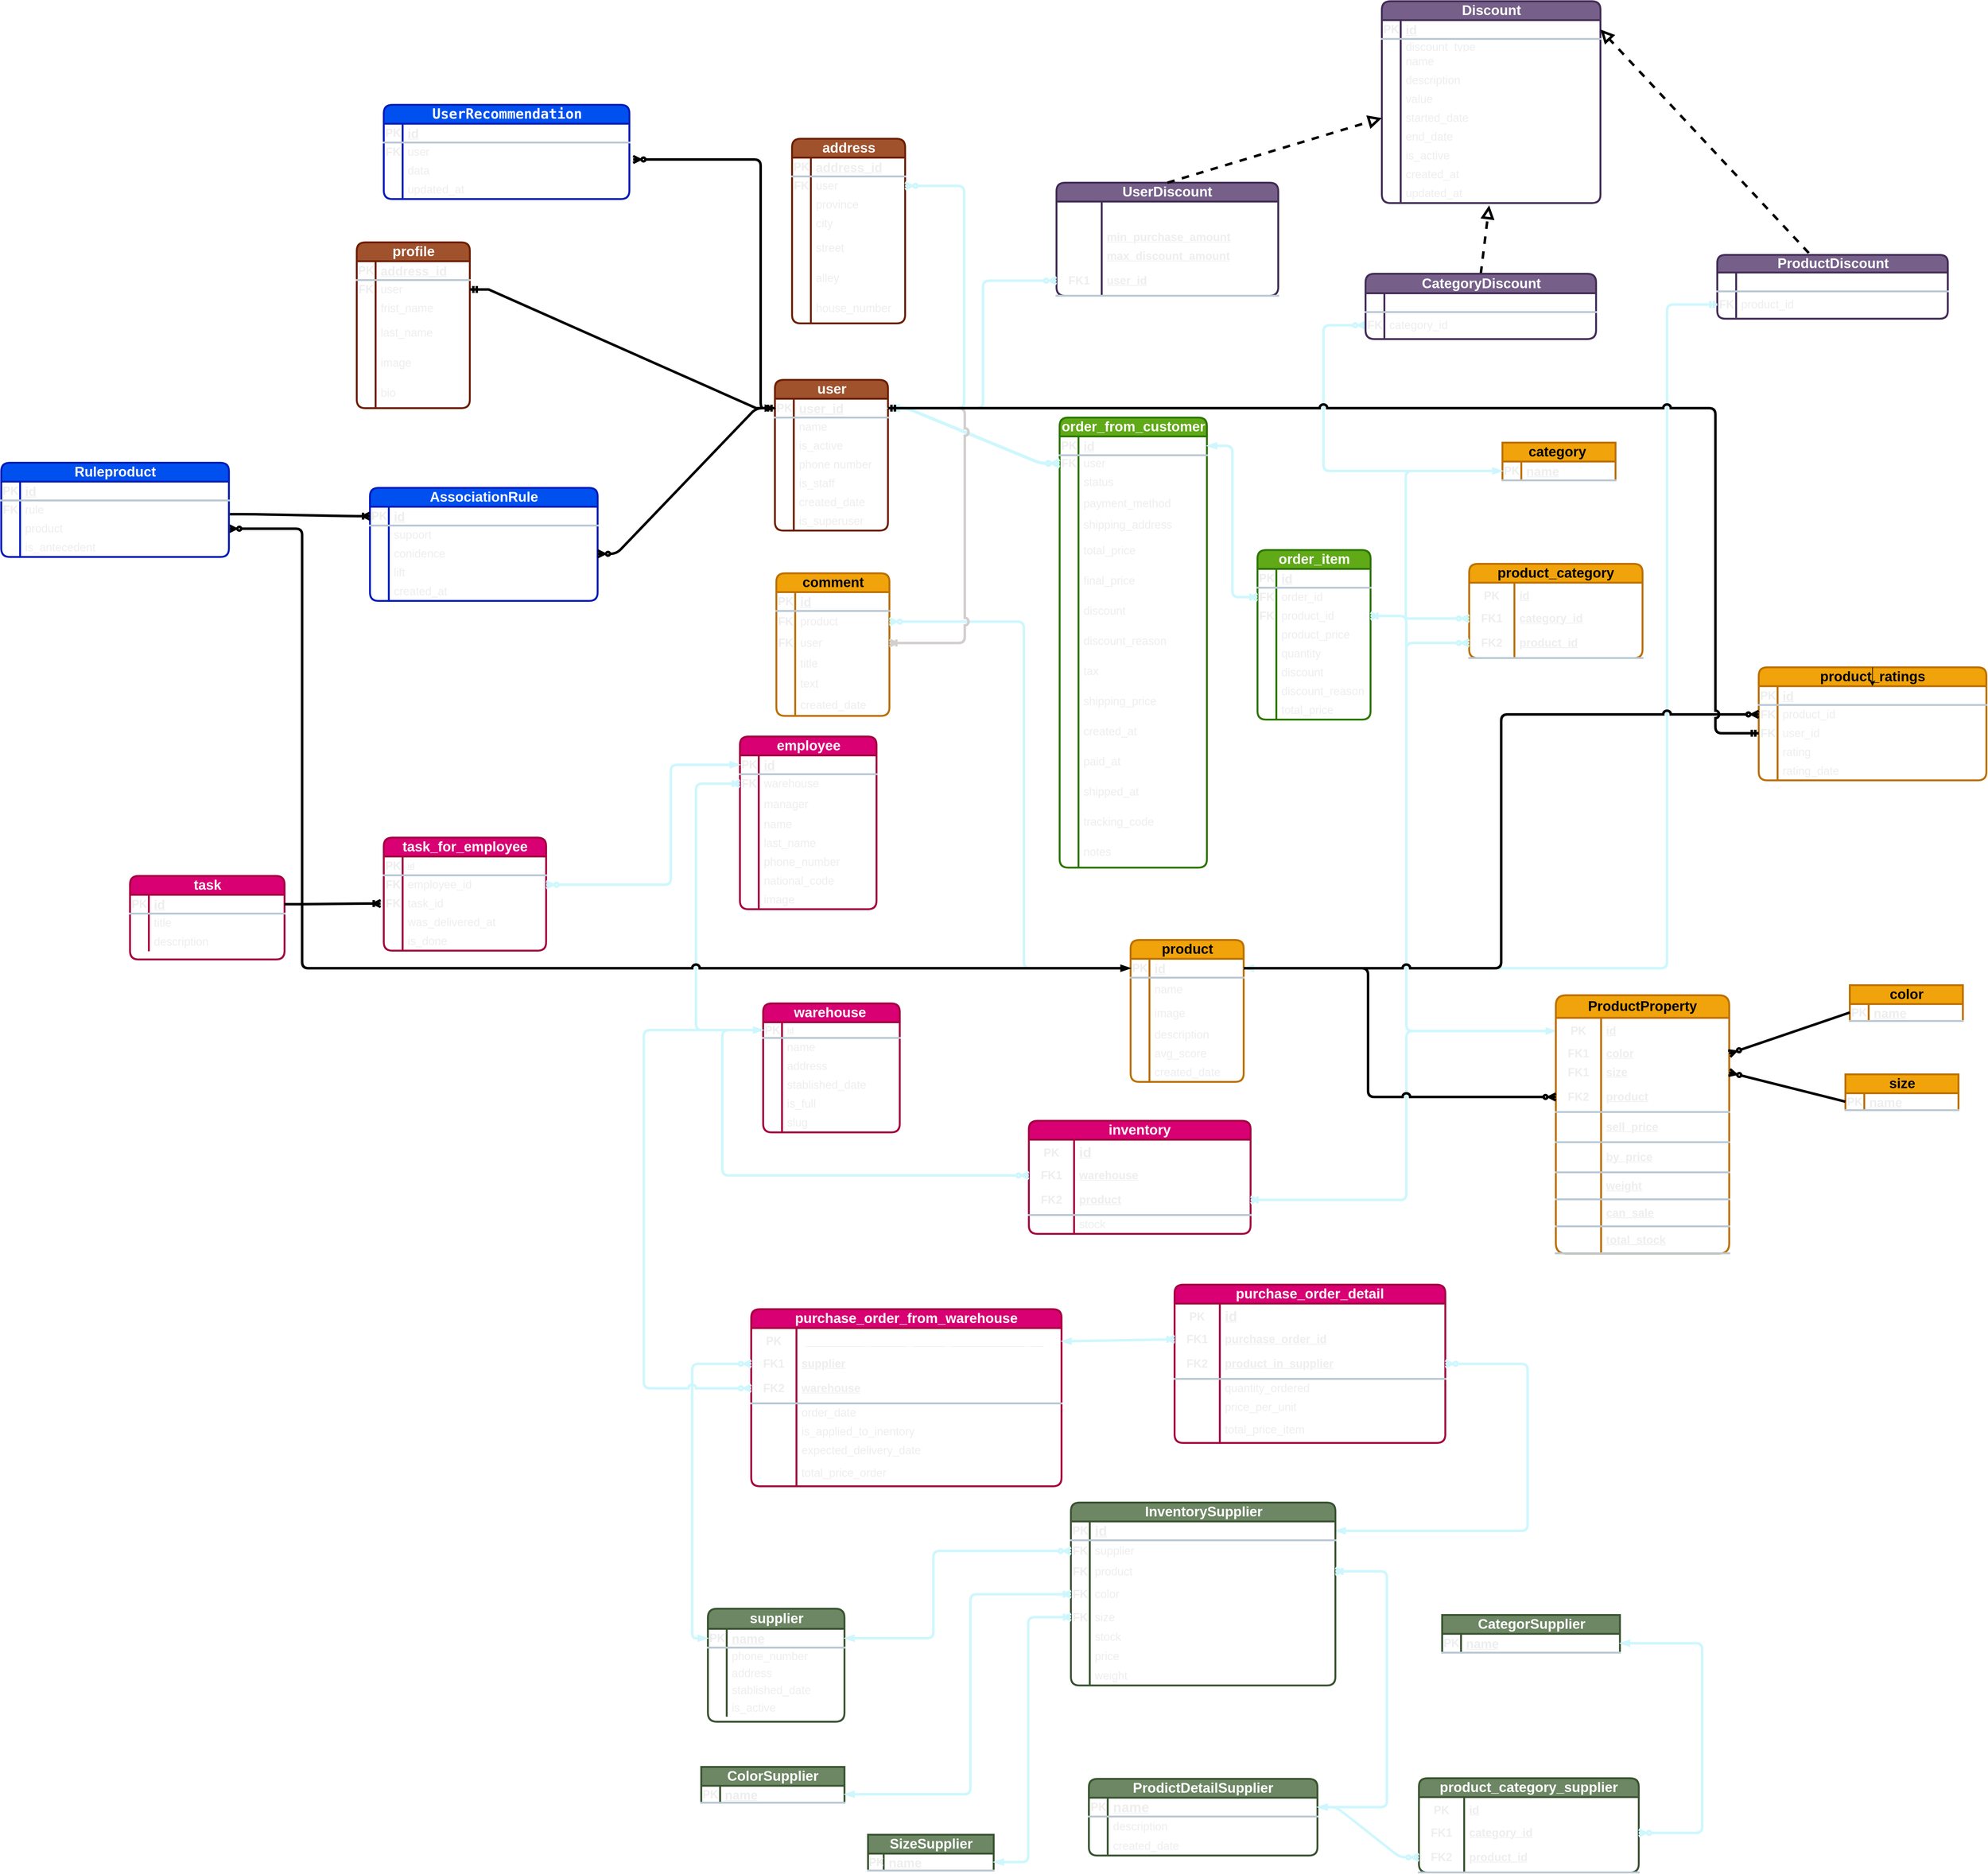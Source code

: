 <mxfile version="27.0.9">
  <diagram name="Page-1" id="4Z24rvekLbvO-htSr_Mv">
    <mxGraphModel dx="5552" dy="3997" grid="0" gridSize="12" guides="1" tooltips="1" connect="1" arrows="1" fold="1" page="1" pageScale="1" pageWidth="1666" pageHeight="1600" background="none" math="0" shadow="0">
      <root>
        <mxCell id="0" />
        <mxCell id="1" parent="0" />
        <mxCell id="P3lizmch7X2qcQgVXmL5-1" value="user" style="shape=table;startSize=30;container=1;collapsible=1;childLayout=tableLayout;fixedRows=1;rowLines=0;fontStyle=1;align=center;resizeLast=1;html=1;rounded=1;labelBackgroundColor=none;fillColor=#a0522d;strokeColor=#6D1F00;fontColor=#ffffff;fontSize=22;strokeWidth=3;" parent="1" vertex="1">
          <mxGeometry x="154.73" y="98" width="180" height="240" as="geometry" />
        </mxCell>
        <mxCell id="P3lizmch7X2qcQgVXmL5-2" value="" style="shape=tableRow;horizontal=0;startSize=0;swimlaneHead=0;swimlaneBody=0;fillColor=none;collapsible=0;dropTarget=0;points=[[0,0.5],[1,0.5]];portConstraint=eastwest;top=0;left=0;right=0;bottom=1;rounded=1;labelBackgroundColor=none;strokeColor=#BAC8D3;fontColor=#EEEEEE;strokeWidth=3;" parent="P3lizmch7X2qcQgVXmL5-1" vertex="1">
          <mxGeometry y="30" width="180" height="30" as="geometry" />
        </mxCell>
        <mxCell id="P3lizmch7X2qcQgVXmL5-3" value="&lt;font style=&quot;font-size: 18px;&quot;&gt;PK&lt;/font&gt;" style="shape=partialRectangle;connectable=0;fillColor=none;top=0;left=0;bottom=0;right=0;fontStyle=1;overflow=hidden;whiteSpace=wrap;html=1;rounded=1;labelBackgroundColor=none;strokeColor=#BAC8D3;fontColor=#EEEEEE;strokeWidth=3;" parent="P3lizmch7X2qcQgVXmL5-2" vertex="1">
          <mxGeometry width="30" height="30" as="geometry">
            <mxRectangle width="30" height="30" as="alternateBounds" />
          </mxGeometry>
        </mxCell>
        <mxCell id="P3lizmch7X2qcQgVXmL5-4" value="&lt;font style=&quot;font-size: 20px;&quot;&gt;user_id&lt;/font&gt;" style="shape=partialRectangle;connectable=0;fillColor=none;top=0;left=0;bottom=0;right=0;align=left;spacingLeft=6;fontStyle=5;overflow=hidden;whiteSpace=wrap;html=1;rounded=1;labelBackgroundColor=none;strokeColor=#BAC8D3;fontColor=#EEEEEE;strokeWidth=3;" parent="P3lizmch7X2qcQgVXmL5-2" vertex="1">
          <mxGeometry x="30" width="150" height="30" as="geometry">
            <mxRectangle width="150" height="30" as="alternateBounds" />
          </mxGeometry>
        </mxCell>
        <mxCell id="P3lizmch7X2qcQgVXmL5-5" value="" style="shape=tableRow;horizontal=0;startSize=0;swimlaneHead=0;swimlaneBody=0;fillColor=none;collapsible=0;dropTarget=0;points=[[0,0.5],[1,0.5]];portConstraint=eastwest;top=0;left=0;right=0;bottom=0;rounded=1;labelBackgroundColor=none;strokeColor=#BAC8D3;fontColor=#EEEEEE;strokeWidth=3;" parent="P3lizmch7X2qcQgVXmL5-1" vertex="1">
          <mxGeometry y="60" width="180" height="30" as="geometry" />
        </mxCell>
        <mxCell id="P3lizmch7X2qcQgVXmL5-6" value="" style="shape=partialRectangle;connectable=0;fillColor=none;top=0;left=0;bottom=0;right=0;editable=1;overflow=hidden;whiteSpace=wrap;html=1;rounded=1;labelBackgroundColor=none;strokeColor=#BAC8D3;fontColor=#EEEEEE;strokeWidth=3;" parent="P3lizmch7X2qcQgVXmL5-5" vertex="1">
          <mxGeometry width="30" height="30" as="geometry">
            <mxRectangle width="30" height="30" as="alternateBounds" />
          </mxGeometry>
        </mxCell>
        <mxCell id="P3lizmch7X2qcQgVXmL5-7" value="&lt;font style=&quot;font-size: 18px;&quot;&gt;name&lt;span style=&quot;white-space: pre;&quot;&gt;&#x9;&lt;/span&gt;&lt;/font&gt;" style="shape=partialRectangle;connectable=0;fillColor=none;top=0;left=0;bottom=0;right=0;align=left;spacingLeft=6;overflow=hidden;whiteSpace=wrap;html=1;rounded=1;labelBackgroundColor=none;strokeColor=#BAC8D3;fontColor=#EEEEEE;strokeWidth=3;" parent="P3lizmch7X2qcQgVXmL5-5" vertex="1">
          <mxGeometry x="30" width="150" height="30" as="geometry">
            <mxRectangle width="150" height="30" as="alternateBounds" />
          </mxGeometry>
        </mxCell>
        <mxCell id="P3lizmch7X2qcQgVXmL5-8" value="" style="shape=tableRow;horizontal=0;startSize=0;swimlaneHead=0;swimlaneBody=0;fillColor=none;collapsible=0;dropTarget=0;points=[[0,0.5],[1,0.5]];portConstraint=eastwest;top=0;left=0;right=0;bottom=0;rounded=1;labelBackgroundColor=none;strokeColor=#BAC8D3;fontColor=#EEEEEE;strokeWidth=3;" parent="P3lizmch7X2qcQgVXmL5-1" vertex="1">
          <mxGeometry y="90" width="180" height="30" as="geometry" />
        </mxCell>
        <mxCell id="P3lizmch7X2qcQgVXmL5-9" value="" style="shape=partialRectangle;connectable=0;fillColor=none;top=0;left=0;bottom=0;right=0;editable=1;overflow=hidden;whiteSpace=wrap;html=1;rounded=1;labelBackgroundColor=none;strokeColor=#BAC8D3;fontColor=#EEEEEE;strokeWidth=3;" parent="P3lizmch7X2qcQgVXmL5-8" vertex="1">
          <mxGeometry width="30" height="30" as="geometry">
            <mxRectangle width="30" height="30" as="alternateBounds" />
          </mxGeometry>
        </mxCell>
        <mxCell id="P3lizmch7X2qcQgVXmL5-10" value="&lt;span style=&quot;font-size: 18px;&quot;&gt;is_active&lt;/span&gt;" style="shape=partialRectangle;connectable=0;fillColor=none;top=0;left=0;bottom=0;right=0;align=left;spacingLeft=6;overflow=hidden;whiteSpace=wrap;html=1;rounded=1;labelBackgroundColor=none;strokeColor=#BAC8D3;fontColor=#EEEEEE;strokeWidth=3;" parent="P3lizmch7X2qcQgVXmL5-8" vertex="1">
          <mxGeometry x="30" width="150" height="30" as="geometry">
            <mxRectangle width="150" height="30" as="alternateBounds" />
          </mxGeometry>
        </mxCell>
        <mxCell id="P3lizmch7X2qcQgVXmL5-11" value="" style="shape=tableRow;horizontal=0;startSize=0;swimlaneHead=0;swimlaneBody=0;fillColor=none;collapsible=0;dropTarget=0;points=[[0,0.5],[1,0.5]];portConstraint=eastwest;top=0;left=0;right=0;bottom=0;rounded=1;labelBackgroundColor=none;strokeColor=#BAC8D3;fontColor=#EEEEEE;strokeWidth=3;" parent="P3lizmch7X2qcQgVXmL5-1" vertex="1">
          <mxGeometry y="120" width="180" height="30" as="geometry" />
        </mxCell>
        <mxCell id="P3lizmch7X2qcQgVXmL5-12" value="" style="shape=partialRectangle;connectable=0;fillColor=none;top=0;left=0;bottom=0;right=0;editable=1;overflow=hidden;whiteSpace=wrap;html=1;rounded=1;labelBackgroundColor=none;strokeColor=#BAC8D3;fontColor=#EEEEEE;strokeWidth=3;" parent="P3lizmch7X2qcQgVXmL5-11" vertex="1">
          <mxGeometry width="30" height="30" as="geometry">
            <mxRectangle width="30" height="30" as="alternateBounds" />
          </mxGeometry>
        </mxCell>
        <mxCell id="P3lizmch7X2qcQgVXmL5-13" value="&lt;font style=&quot;font-size: 18px;&quot;&gt;phone number&lt;/font&gt;" style="shape=partialRectangle;connectable=0;fillColor=none;top=0;left=0;bottom=0;right=0;align=left;spacingLeft=6;overflow=hidden;whiteSpace=wrap;html=1;rounded=1;labelBackgroundColor=none;strokeColor=#BAC8D3;fontColor=#EEEEEE;strokeWidth=3;" parent="P3lizmch7X2qcQgVXmL5-11" vertex="1">
          <mxGeometry x="30" width="150" height="30" as="geometry">
            <mxRectangle width="150" height="30" as="alternateBounds" />
          </mxGeometry>
        </mxCell>
        <mxCell id="VIXKr1gy_qZ3i_vSEEph-19" value="" style="shape=tableRow;horizontal=0;startSize=0;swimlaneHead=0;swimlaneBody=0;fillColor=none;collapsible=0;dropTarget=0;points=[[0,0.5],[1,0.5]];portConstraint=eastwest;top=0;left=0;right=0;bottom=0;rounded=1;labelBackgroundColor=none;strokeColor=#BAC8D3;fontColor=#EEEEEE;strokeWidth=3;" parent="P3lizmch7X2qcQgVXmL5-1" vertex="1">
          <mxGeometry y="150" width="180" height="30" as="geometry" />
        </mxCell>
        <mxCell id="VIXKr1gy_qZ3i_vSEEph-20" value="" style="shape=partialRectangle;connectable=0;fillColor=none;top=0;left=0;bottom=0;right=0;editable=1;overflow=hidden;whiteSpace=wrap;html=1;rounded=1;labelBackgroundColor=none;strokeColor=#BAC8D3;fontColor=#EEEEEE;strokeWidth=3;" parent="VIXKr1gy_qZ3i_vSEEph-19" vertex="1">
          <mxGeometry width="30" height="30" as="geometry">
            <mxRectangle width="30" height="30" as="alternateBounds" />
          </mxGeometry>
        </mxCell>
        <mxCell id="VIXKr1gy_qZ3i_vSEEph-21" value="&lt;span style=&quot;font-size: 18px;&quot;&gt;is_staff&lt;/span&gt;" style="shape=partialRectangle;connectable=0;fillColor=none;top=0;left=0;bottom=0;right=0;align=left;spacingLeft=6;overflow=hidden;whiteSpace=wrap;html=1;rounded=1;labelBackgroundColor=none;strokeColor=#BAC8D3;fontColor=#EEEEEE;strokeWidth=3;" parent="VIXKr1gy_qZ3i_vSEEph-19" vertex="1">
          <mxGeometry x="30" width="150" height="30" as="geometry">
            <mxRectangle width="150" height="30" as="alternateBounds" />
          </mxGeometry>
        </mxCell>
        <mxCell id="6XIkA-fbaJS4gc8ufVTY-65" value="" style="shape=tableRow;horizontal=0;startSize=0;swimlaneHead=0;swimlaneBody=0;fillColor=none;collapsible=0;dropTarget=0;points=[[0,0.5],[1,0.5]];portConstraint=eastwest;top=0;left=0;right=0;bottom=0;rounded=1;labelBackgroundColor=none;strokeColor=#BAC8D3;fontColor=#EEEEEE;strokeWidth=3;" parent="P3lizmch7X2qcQgVXmL5-1" vertex="1">
          <mxGeometry y="180" width="180" height="30" as="geometry" />
        </mxCell>
        <mxCell id="6XIkA-fbaJS4gc8ufVTY-66" value="" style="shape=partialRectangle;connectable=0;fillColor=none;top=0;left=0;bottom=0;right=0;editable=1;overflow=hidden;whiteSpace=wrap;html=1;rounded=1;labelBackgroundColor=none;strokeColor=#BAC8D3;fontColor=#EEEEEE;strokeWidth=3;" parent="6XIkA-fbaJS4gc8ufVTY-65" vertex="1">
          <mxGeometry width="30" height="30" as="geometry">
            <mxRectangle width="30" height="30" as="alternateBounds" />
          </mxGeometry>
        </mxCell>
        <mxCell id="6XIkA-fbaJS4gc8ufVTY-67" value="&lt;span style=&quot;font-size: 18px;&quot;&gt;created_date&lt;/span&gt;" style="shape=partialRectangle;connectable=0;fillColor=none;top=0;left=0;bottom=0;right=0;align=left;spacingLeft=6;overflow=hidden;whiteSpace=wrap;html=1;rounded=1;labelBackgroundColor=none;strokeColor=#BAC8D3;fontColor=#EEEEEE;strokeWidth=3;" parent="6XIkA-fbaJS4gc8ufVTY-65" vertex="1">
          <mxGeometry x="30" width="150" height="30" as="geometry">
            <mxRectangle width="150" height="30" as="alternateBounds" />
          </mxGeometry>
        </mxCell>
        <mxCell id="6XIkA-fbaJS4gc8ufVTY-68" value="" style="shape=tableRow;horizontal=0;startSize=0;swimlaneHead=0;swimlaneBody=0;fillColor=none;collapsible=0;dropTarget=0;points=[[0,0.5],[1,0.5]];portConstraint=eastwest;top=0;left=0;right=0;bottom=0;rounded=1;labelBackgroundColor=none;strokeColor=#BAC8D3;fontColor=#EEEEEE;strokeWidth=3;" parent="P3lizmch7X2qcQgVXmL5-1" vertex="1">
          <mxGeometry y="210" width="180" height="30" as="geometry" />
        </mxCell>
        <mxCell id="6XIkA-fbaJS4gc8ufVTY-69" value="" style="shape=partialRectangle;connectable=0;fillColor=none;top=0;left=0;bottom=0;right=0;editable=1;overflow=hidden;whiteSpace=wrap;html=1;rounded=1;labelBackgroundColor=none;strokeColor=#BAC8D3;fontColor=#EEEEEE;strokeWidth=3;" parent="6XIkA-fbaJS4gc8ufVTY-68" vertex="1">
          <mxGeometry width="30" height="30" as="geometry">
            <mxRectangle width="30" height="30" as="alternateBounds" />
          </mxGeometry>
        </mxCell>
        <mxCell id="6XIkA-fbaJS4gc8ufVTY-70" value="&lt;span style=&quot;font-size: 18px;&quot;&gt;is_superuser&lt;/span&gt;" style="shape=partialRectangle;connectable=0;fillColor=none;top=0;left=0;bottom=0;right=0;align=left;spacingLeft=6;overflow=hidden;whiteSpace=wrap;html=1;rounded=1;labelBackgroundColor=none;strokeColor=#BAC8D3;fontColor=#EEEEEE;strokeWidth=3;" parent="6XIkA-fbaJS4gc8ufVTY-68" vertex="1">
          <mxGeometry x="30" width="150" height="30" as="geometry">
            <mxRectangle width="150" height="30" as="alternateBounds" />
          </mxGeometry>
        </mxCell>
        <mxCell id="mdEFhh_zMzwB2E_3hUG9-27" value="address" style="shape=table;startSize=30;container=1;collapsible=1;childLayout=tableLayout;fixedRows=1;rowLines=0;fontStyle=1;align=center;resizeLast=1;html=1;rounded=1;labelBackgroundColor=none;fillColor=#a0522d;strokeColor=#6D1F00;fontColor=#ffffff;fontSize=22;strokeWidth=3;" parent="1" vertex="1">
          <mxGeometry x="182" y="-286" width="180" height="294" as="geometry" />
        </mxCell>
        <mxCell id="mdEFhh_zMzwB2E_3hUG9-28" value="" style="shape=tableRow;horizontal=0;startSize=0;swimlaneHead=0;swimlaneBody=0;fillColor=none;collapsible=0;dropTarget=0;points=[[0,0.5],[1,0.5]];portConstraint=eastwest;top=0;left=0;right=0;bottom=1;rounded=1;labelBackgroundColor=none;strokeColor=#BAC8D3;fontColor=#EEEEEE;strokeWidth=3;" parent="mdEFhh_zMzwB2E_3hUG9-27" vertex="1">
          <mxGeometry y="30" width="180" height="30" as="geometry" />
        </mxCell>
        <mxCell id="mdEFhh_zMzwB2E_3hUG9-29" value="&lt;font style=&quot;font-size: 18px;&quot;&gt;PK&lt;/font&gt;" style="shape=partialRectangle;connectable=0;fillColor=none;top=0;left=0;bottom=0;right=0;fontStyle=1;overflow=hidden;whiteSpace=wrap;html=1;rounded=1;labelBackgroundColor=none;strokeColor=#BAC8D3;fontColor=#EEEEEE;strokeWidth=3;" parent="mdEFhh_zMzwB2E_3hUG9-28" vertex="1">
          <mxGeometry width="30" height="30" as="geometry">
            <mxRectangle width="30" height="30" as="alternateBounds" />
          </mxGeometry>
        </mxCell>
        <mxCell id="mdEFhh_zMzwB2E_3hUG9-30" value="&lt;font style=&quot;font-size: 20px;&quot;&gt;address_id&lt;/font&gt;" style="shape=partialRectangle;connectable=0;fillColor=none;top=0;left=0;bottom=0;right=0;align=left;spacingLeft=6;fontStyle=5;overflow=hidden;whiteSpace=wrap;html=1;rounded=1;labelBackgroundColor=none;strokeColor=#BAC8D3;fontColor=#EEEEEE;strokeWidth=3;" parent="mdEFhh_zMzwB2E_3hUG9-28" vertex="1">
          <mxGeometry x="30" width="150" height="30" as="geometry">
            <mxRectangle width="150" height="30" as="alternateBounds" />
          </mxGeometry>
        </mxCell>
        <mxCell id="mdEFhh_zMzwB2E_3hUG9-31" value="" style="shape=tableRow;horizontal=0;startSize=0;swimlaneHead=0;swimlaneBody=0;fillColor=none;collapsible=0;dropTarget=0;points=[[0,0.5],[1,0.5]];portConstraint=eastwest;top=0;left=0;right=0;bottom=0;rounded=1;labelBackgroundColor=none;strokeColor=#BAC8D3;fontColor=#EEEEEE;strokeWidth=3;" parent="mdEFhh_zMzwB2E_3hUG9-27" vertex="1">
          <mxGeometry y="60" width="180" height="30" as="geometry" />
        </mxCell>
        <mxCell id="mdEFhh_zMzwB2E_3hUG9-32" value="&lt;font size=&quot;1&quot; style=&quot;&quot;&gt;&lt;b style=&quot;font-size: 18px;&quot;&gt;FK&lt;/b&gt;&lt;/font&gt;" style="shape=partialRectangle;connectable=0;fillColor=none;top=0;left=0;bottom=0;right=0;editable=1;overflow=hidden;whiteSpace=wrap;html=1;rounded=1;labelBackgroundColor=none;strokeColor=#BAC8D3;fontColor=#EEEEEE;strokeWidth=3;" parent="mdEFhh_zMzwB2E_3hUG9-31" vertex="1">
          <mxGeometry width="30" height="30" as="geometry">
            <mxRectangle width="30" height="30" as="alternateBounds" />
          </mxGeometry>
        </mxCell>
        <mxCell id="mdEFhh_zMzwB2E_3hUG9-33" value="&lt;font style=&quot;font-size: 18px;&quot;&gt;user&lt;/font&gt;" style="shape=partialRectangle;connectable=0;fillColor=none;top=0;left=0;bottom=0;right=0;align=left;spacingLeft=6;overflow=hidden;whiteSpace=wrap;html=1;rounded=1;labelBackgroundColor=none;strokeColor=#BAC8D3;fontColor=#EEEEEE;strokeWidth=3;" parent="mdEFhh_zMzwB2E_3hUG9-31" vertex="1">
          <mxGeometry x="30" width="150" height="30" as="geometry">
            <mxRectangle width="150" height="30" as="alternateBounds" />
          </mxGeometry>
        </mxCell>
        <mxCell id="mdEFhh_zMzwB2E_3hUG9-34" value="" style="shape=tableRow;horizontal=0;startSize=0;swimlaneHead=0;swimlaneBody=0;fillColor=none;collapsible=0;dropTarget=0;points=[[0,0.5],[1,0.5]];portConstraint=eastwest;top=0;left=0;right=0;bottom=0;rounded=1;labelBackgroundColor=none;strokeColor=#BAC8D3;fontColor=#EEEEEE;strokeWidth=3;" parent="mdEFhh_zMzwB2E_3hUG9-27" vertex="1">
          <mxGeometry y="90" width="180" height="30" as="geometry" />
        </mxCell>
        <mxCell id="mdEFhh_zMzwB2E_3hUG9-35" value="" style="shape=partialRectangle;connectable=0;fillColor=none;top=0;left=0;bottom=0;right=0;editable=1;overflow=hidden;whiteSpace=wrap;html=1;rounded=1;labelBackgroundColor=none;strokeColor=#BAC8D3;fontColor=#EEEEEE;strokeWidth=3;" parent="mdEFhh_zMzwB2E_3hUG9-34" vertex="1">
          <mxGeometry width="30" height="30" as="geometry">
            <mxRectangle width="30" height="30" as="alternateBounds" />
          </mxGeometry>
        </mxCell>
        <mxCell id="mdEFhh_zMzwB2E_3hUG9-36" value="&lt;span style=&quot;font-size: 18px;&quot;&gt;province&lt;/span&gt;" style="shape=partialRectangle;connectable=0;fillColor=none;top=0;left=0;bottom=0;right=0;align=left;spacingLeft=6;overflow=hidden;whiteSpace=wrap;html=1;rounded=1;labelBackgroundColor=none;strokeColor=#BAC8D3;fontColor=#EEEEEE;strokeWidth=3;" parent="mdEFhh_zMzwB2E_3hUG9-34" vertex="1">
          <mxGeometry x="30" width="150" height="30" as="geometry">
            <mxRectangle width="150" height="30" as="alternateBounds" />
          </mxGeometry>
        </mxCell>
        <mxCell id="6XIkA-fbaJS4gc8ufVTY-71" value="" style="shape=tableRow;horizontal=0;startSize=0;swimlaneHead=0;swimlaneBody=0;fillColor=none;collapsible=0;dropTarget=0;points=[[0,0.5],[1,0.5]];portConstraint=eastwest;top=0;left=0;right=0;bottom=0;rounded=1;labelBackgroundColor=none;strokeColor=#BAC8D3;fontColor=#EEEEEE;strokeWidth=3;" parent="mdEFhh_zMzwB2E_3hUG9-27" vertex="1">
          <mxGeometry y="120" width="180" height="30" as="geometry" />
        </mxCell>
        <mxCell id="6XIkA-fbaJS4gc8ufVTY-72" value="" style="shape=partialRectangle;connectable=0;fillColor=none;top=0;left=0;bottom=0;right=0;editable=1;overflow=hidden;whiteSpace=wrap;html=1;rounded=1;labelBackgroundColor=none;strokeColor=#BAC8D3;fontColor=#EEEEEE;strokeWidth=3;" parent="6XIkA-fbaJS4gc8ufVTY-71" vertex="1">
          <mxGeometry width="30" height="30" as="geometry">
            <mxRectangle width="30" height="30" as="alternateBounds" />
          </mxGeometry>
        </mxCell>
        <mxCell id="6XIkA-fbaJS4gc8ufVTY-73" value="&lt;span style=&quot;font-size: 18px;&quot;&gt;city&lt;/span&gt;" style="shape=partialRectangle;connectable=0;fillColor=none;top=0;left=0;bottom=0;right=0;align=left;spacingLeft=6;overflow=hidden;whiteSpace=wrap;html=1;rounded=1;labelBackgroundColor=none;strokeColor=#BAC8D3;fontColor=#EEEEEE;strokeWidth=3;" parent="6XIkA-fbaJS4gc8ufVTY-71" vertex="1">
          <mxGeometry x="30" width="150" height="30" as="geometry">
            <mxRectangle width="150" height="30" as="alternateBounds" />
          </mxGeometry>
        </mxCell>
        <mxCell id="mdEFhh_zMzwB2E_3hUG9-37" value="" style="shape=tableRow;horizontal=0;startSize=0;swimlaneHead=0;swimlaneBody=0;fillColor=none;collapsible=0;dropTarget=0;points=[[0,0.5],[1,0.5]];portConstraint=eastwest;top=0;left=0;right=0;bottom=0;rounded=1;labelBackgroundColor=none;strokeColor=#BAC8D3;fontColor=#EEEEEE;strokeWidth=3;" parent="mdEFhh_zMzwB2E_3hUG9-27" vertex="1">
          <mxGeometry y="150" width="180" height="48" as="geometry" />
        </mxCell>
        <mxCell id="mdEFhh_zMzwB2E_3hUG9-38" value="" style="shape=partialRectangle;connectable=0;fillColor=none;top=0;left=0;bottom=0;right=0;editable=1;overflow=hidden;whiteSpace=wrap;html=1;rounded=1;labelBackgroundColor=none;strokeColor=#BAC8D3;fontColor=#EEEEEE;strokeWidth=3;" parent="mdEFhh_zMzwB2E_3hUG9-37" vertex="1">
          <mxGeometry width="30" height="48" as="geometry">
            <mxRectangle width="30" height="48" as="alternateBounds" />
          </mxGeometry>
        </mxCell>
        <mxCell id="mdEFhh_zMzwB2E_3hUG9-39" value="&lt;span style=&quot;font-size: 18px;&quot;&gt;street&lt;/span&gt;" style="shape=partialRectangle;connectable=0;fillColor=none;top=0;left=0;bottom=0;right=0;align=left;spacingLeft=6;overflow=hidden;whiteSpace=wrap;html=1;rounded=1;labelBackgroundColor=none;strokeColor=#BAC8D3;fontColor=#EEEEEE;strokeWidth=3;" parent="mdEFhh_zMzwB2E_3hUG9-37" vertex="1">
          <mxGeometry x="30" width="150" height="48" as="geometry">
            <mxRectangle width="150" height="48" as="alternateBounds" />
          </mxGeometry>
        </mxCell>
        <mxCell id="VIXKr1gy_qZ3i_vSEEph-1" value="" style="shape=tableRow;horizontal=0;startSize=0;swimlaneHead=0;swimlaneBody=0;fillColor=none;collapsible=0;dropTarget=0;points=[[0,0.5],[1,0.5]];portConstraint=eastwest;top=0;left=0;right=0;bottom=0;rounded=1;labelBackgroundColor=none;strokeColor=#BAC8D3;fontColor=#EEEEEE;strokeWidth=3;" parent="mdEFhh_zMzwB2E_3hUG9-27" vertex="1">
          <mxGeometry y="198" width="180" height="48" as="geometry" />
        </mxCell>
        <mxCell id="VIXKr1gy_qZ3i_vSEEph-2" value="" style="shape=partialRectangle;connectable=0;fillColor=none;top=0;left=0;bottom=0;right=0;editable=1;overflow=hidden;whiteSpace=wrap;html=1;rounded=1;labelBackgroundColor=none;strokeColor=#BAC8D3;fontColor=#EEEEEE;strokeWidth=3;" parent="VIXKr1gy_qZ3i_vSEEph-1" vertex="1">
          <mxGeometry width="30" height="48" as="geometry">
            <mxRectangle width="30" height="48" as="alternateBounds" />
          </mxGeometry>
        </mxCell>
        <mxCell id="VIXKr1gy_qZ3i_vSEEph-3" value="&lt;span style=&quot;font-size: 18px;&quot;&gt;alley&lt;/span&gt;" style="shape=partialRectangle;connectable=0;fillColor=none;top=0;left=0;bottom=0;right=0;align=left;spacingLeft=6;overflow=hidden;whiteSpace=wrap;html=1;rounded=1;labelBackgroundColor=none;strokeColor=#BAC8D3;fontColor=#EEEEEE;strokeWidth=3;" parent="VIXKr1gy_qZ3i_vSEEph-1" vertex="1">
          <mxGeometry x="30" width="150" height="48" as="geometry">
            <mxRectangle width="150" height="48" as="alternateBounds" />
          </mxGeometry>
        </mxCell>
        <mxCell id="VIXKr1gy_qZ3i_vSEEph-4" value="" style="shape=tableRow;horizontal=0;startSize=0;swimlaneHead=0;swimlaneBody=0;fillColor=none;collapsible=0;dropTarget=0;points=[[0,0.5],[1,0.5]];portConstraint=eastwest;top=0;left=0;right=0;bottom=0;rounded=1;labelBackgroundColor=none;strokeColor=#BAC8D3;fontColor=#EEEEEE;strokeWidth=3;" parent="mdEFhh_zMzwB2E_3hUG9-27" vertex="1">
          <mxGeometry y="246" width="180" height="48" as="geometry" />
        </mxCell>
        <mxCell id="VIXKr1gy_qZ3i_vSEEph-5" value="" style="shape=partialRectangle;connectable=0;fillColor=none;top=0;left=0;bottom=0;right=0;editable=1;overflow=hidden;whiteSpace=wrap;html=1;rounded=1;labelBackgroundColor=none;strokeColor=#BAC8D3;fontColor=#EEEEEE;strokeWidth=3;" parent="VIXKr1gy_qZ3i_vSEEph-4" vertex="1">
          <mxGeometry width="30" height="48" as="geometry">
            <mxRectangle width="30" height="48" as="alternateBounds" />
          </mxGeometry>
        </mxCell>
        <mxCell id="VIXKr1gy_qZ3i_vSEEph-6" value="&lt;span style=&quot;font-size: 18px;&quot;&gt;house_number&lt;/span&gt;" style="shape=partialRectangle;connectable=0;fillColor=none;top=0;left=0;bottom=0;right=0;align=left;spacingLeft=6;overflow=hidden;whiteSpace=wrap;html=1;rounded=1;labelBackgroundColor=none;strokeColor=#BAC8D3;fontColor=#EEEEEE;strokeWidth=3;" parent="VIXKr1gy_qZ3i_vSEEph-4" vertex="1">
          <mxGeometry x="30" width="150" height="48" as="geometry">
            <mxRectangle width="150" height="48" as="alternateBounds" />
          </mxGeometry>
        </mxCell>
        <mxCell id="mdEFhh_zMzwB2E_3hUG9-40" value="product" style="shape=table;startSize=30;container=1;collapsible=1;childLayout=tableLayout;fixedRows=1;rowLines=0;fontStyle=1;align=center;resizeLast=1;html=1;rounded=1;labelBackgroundColor=none;fillColor=#f0a30a;strokeColor=#BD7000;fontColor=#000000;fontSize=22;strokeWidth=3;" parent="1" vertex="1">
          <mxGeometry x="721" y="990" width="180" height="226" as="geometry" />
        </mxCell>
        <mxCell id="mdEFhh_zMzwB2E_3hUG9-41" value="" style="shape=tableRow;horizontal=0;startSize=0;swimlaneHead=0;swimlaneBody=0;fillColor=none;collapsible=0;dropTarget=0;points=[[0,0.5],[1,0.5]];portConstraint=eastwest;top=0;left=0;right=0;bottom=1;rounded=1;labelBackgroundColor=none;strokeColor=#BAC8D3;fontColor=#EEEEEE;strokeWidth=3;" parent="mdEFhh_zMzwB2E_3hUG9-40" vertex="1">
          <mxGeometry y="30" width="180" height="30" as="geometry" />
        </mxCell>
        <mxCell id="mdEFhh_zMzwB2E_3hUG9-42" value="&lt;font style=&quot;font-size: 18px;&quot;&gt;PK&lt;/font&gt;" style="shape=partialRectangle;connectable=0;fillColor=none;top=0;left=0;bottom=0;right=0;fontStyle=1;overflow=hidden;whiteSpace=wrap;html=1;rounded=1;labelBackgroundColor=none;strokeColor=#BAC8D3;fontColor=#EEEEEE;strokeWidth=3;" parent="mdEFhh_zMzwB2E_3hUG9-41" vertex="1">
          <mxGeometry width="30" height="30" as="geometry">
            <mxRectangle width="30" height="30" as="alternateBounds" />
          </mxGeometry>
        </mxCell>
        <mxCell id="mdEFhh_zMzwB2E_3hUG9-43" value="&lt;font style=&quot;font-size: 20px;&quot;&gt;id&lt;/font&gt;" style="shape=partialRectangle;connectable=0;fillColor=none;top=0;left=0;bottom=0;right=0;align=left;spacingLeft=6;fontStyle=5;overflow=hidden;whiteSpace=wrap;html=1;rounded=1;labelBackgroundColor=none;strokeColor=#BAC8D3;fontColor=#EEEEEE;strokeWidth=3;" parent="mdEFhh_zMzwB2E_3hUG9-41" vertex="1">
          <mxGeometry x="30" width="150" height="30" as="geometry">
            <mxRectangle width="150" height="30" as="alternateBounds" />
          </mxGeometry>
        </mxCell>
        <mxCell id="mdEFhh_zMzwB2E_3hUG9-44" value="" style="shape=tableRow;horizontal=0;startSize=0;swimlaneHead=0;swimlaneBody=0;fillColor=none;collapsible=0;dropTarget=0;points=[[0,0.5],[1,0.5]];portConstraint=eastwest;top=0;left=0;right=0;bottom=0;rounded=1;labelBackgroundColor=none;strokeColor=#BAC8D3;fontColor=#EEEEEE;strokeWidth=3;" parent="mdEFhh_zMzwB2E_3hUG9-40" vertex="1">
          <mxGeometry y="60" width="180" height="38" as="geometry" />
        </mxCell>
        <mxCell id="mdEFhh_zMzwB2E_3hUG9-45" value="" style="shape=partialRectangle;connectable=0;fillColor=none;top=0;left=0;bottom=0;right=0;editable=1;overflow=hidden;whiteSpace=wrap;html=1;rounded=1;labelBackgroundColor=none;strokeColor=#BAC8D3;fontColor=#EEEEEE;strokeWidth=3;" parent="mdEFhh_zMzwB2E_3hUG9-44" vertex="1">
          <mxGeometry width="30" height="38" as="geometry">
            <mxRectangle width="30" height="38" as="alternateBounds" />
          </mxGeometry>
        </mxCell>
        <mxCell id="mdEFhh_zMzwB2E_3hUG9-46" value="&lt;font style=&quot;font-size: 18px;&quot;&gt;name&lt;/font&gt;" style="shape=partialRectangle;connectable=0;fillColor=none;top=0;left=0;bottom=0;right=0;align=left;spacingLeft=6;overflow=hidden;whiteSpace=wrap;html=1;rounded=1;labelBackgroundColor=none;strokeColor=#BAC8D3;fontColor=#EEEEEE;strokeWidth=3;" parent="mdEFhh_zMzwB2E_3hUG9-44" vertex="1">
          <mxGeometry x="30" width="150" height="38" as="geometry">
            <mxRectangle width="150" height="38" as="alternateBounds" />
          </mxGeometry>
        </mxCell>
        <mxCell id="t-4yDPCbDi0g6IwAl_Ky-33" value="" style="shape=tableRow;horizontal=0;startSize=0;swimlaneHead=0;swimlaneBody=0;fillColor=none;collapsible=0;dropTarget=0;points=[[0,0.5],[1,0.5]];portConstraint=eastwest;top=0;left=0;right=0;bottom=0;rounded=1;labelBackgroundColor=none;strokeColor=#BAC8D3;fontColor=#EEEEEE;strokeWidth=3;" parent="mdEFhh_zMzwB2E_3hUG9-40" vertex="1">
          <mxGeometry y="98" width="180" height="38" as="geometry" />
        </mxCell>
        <mxCell id="t-4yDPCbDi0g6IwAl_Ky-34" value="" style="shape=partialRectangle;connectable=0;fillColor=none;top=0;left=0;bottom=0;right=0;editable=1;overflow=hidden;whiteSpace=wrap;html=1;rounded=1;labelBackgroundColor=none;strokeColor=#BAC8D3;fontColor=#EEEEEE;strokeWidth=3;" parent="t-4yDPCbDi0g6IwAl_Ky-33" vertex="1">
          <mxGeometry width="30" height="38" as="geometry">
            <mxRectangle width="30" height="38" as="alternateBounds" />
          </mxGeometry>
        </mxCell>
        <mxCell id="t-4yDPCbDi0g6IwAl_Ky-35" value="&lt;span style=&quot;font-size: 18px;&quot;&gt;image&lt;/span&gt;" style="shape=partialRectangle;connectable=0;fillColor=none;top=0;left=0;bottom=0;right=0;align=left;spacingLeft=6;overflow=hidden;whiteSpace=wrap;html=1;rounded=1;labelBackgroundColor=none;strokeColor=#BAC8D3;fontColor=#EEEEEE;strokeWidth=3;" parent="t-4yDPCbDi0g6IwAl_Ky-33" vertex="1">
          <mxGeometry x="30" width="150" height="38" as="geometry">
            <mxRectangle width="150" height="38" as="alternateBounds" />
          </mxGeometry>
        </mxCell>
        <mxCell id="mdEFhh_zMzwB2E_3hUG9-47" value="" style="shape=tableRow;horizontal=0;startSize=0;swimlaneHead=0;swimlaneBody=0;fillColor=none;collapsible=0;dropTarget=0;points=[[0,0.5],[1,0.5]];portConstraint=eastwest;top=0;left=0;right=0;bottom=0;rounded=1;labelBackgroundColor=none;strokeColor=#BAC8D3;fontColor=#EEEEEE;strokeWidth=3;" parent="mdEFhh_zMzwB2E_3hUG9-40" vertex="1">
          <mxGeometry y="136" width="180" height="30" as="geometry" />
        </mxCell>
        <mxCell id="mdEFhh_zMzwB2E_3hUG9-48" value="" style="shape=partialRectangle;connectable=0;fillColor=none;top=0;left=0;bottom=0;right=0;editable=1;overflow=hidden;whiteSpace=wrap;html=1;rounded=1;labelBackgroundColor=none;strokeColor=#BAC8D3;fontColor=#EEEEEE;strokeWidth=3;" parent="mdEFhh_zMzwB2E_3hUG9-47" vertex="1">
          <mxGeometry width="30" height="30" as="geometry">
            <mxRectangle width="30" height="30" as="alternateBounds" />
          </mxGeometry>
        </mxCell>
        <mxCell id="mdEFhh_zMzwB2E_3hUG9-49" value="&lt;font style=&quot;font-size: 18px;&quot;&gt;description&lt;/font&gt;" style="shape=partialRectangle;connectable=0;fillColor=none;top=0;left=0;bottom=0;right=0;align=left;spacingLeft=6;overflow=hidden;whiteSpace=wrap;html=1;rounded=1;labelBackgroundColor=none;strokeColor=#BAC8D3;fontColor=#EEEEEE;strokeWidth=3;" parent="mdEFhh_zMzwB2E_3hUG9-47" vertex="1">
          <mxGeometry x="30" width="150" height="30" as="geometry">
            <mxRectangle width="150" height="30" as="alternateBounds" />
          </mxGeometry>
        </mxCell>
        <mxCell id="mdEFhh_zMzwB2E_3hUG9-50" value="" style="shape=tableRow;horizontal=0;startSize=0;swimlaneHead=0;swimlaneBody=0;fillColor=none;collapsible=0;dropTarget=0;points=[[0,0.5],[1,0.5]];portConstraint=eastwest;top=0;left=0;right=0;bottom=0;rounded=1;labelBackgroundColor=none;strokeColor=#BAC8D3;fontColor=#EEEEEE;strokeWidth=3;" parent="mdEFhh_zMzwB2E_3hUG9-40" vertex="1">
          <mxGeometry y="166" width="180" height="30" as="geometry" />
        </mxCell>
        <mxCell id="mdEFhh_zMzwB2E_3hUG9-51" value="" style="shape=partialRectangle;connectable=0;fillColor=none;top=0;left=0;bottom=0;right=0;editable=1;overflow=hidden;whiteSpace=wrap;html=1;rounded=1;labelBackgroundColor=none;strokeColor=#BAC8D3;fontColor=#EEEEEE;strokeWidth=3;" parent="mdEFhh_zMzwB2E_3hUG9-50" vertex="1">
          <mxGeometry width="30" height="30" as="geometry">
            <mxRectangle width="30" height="30" as="alternateBounds" />
          </mxGeometry>
        </mxCell>
        <mxCell id="mdEFhh_zMzwB2E_3hUG9-52" value="&lt;span style=&quot;font-size: 18px;&quot;&gt;avg_score&lt;/span&gt;" style="shape=partialRectangle;connectable=0;fillColor=none;top=0;left=0;bottom=0;right=0;align=left;spacingLeft=6;overflow=hidden;whiteSpace=wrap;html=1;rounded=1;labelBackgroundColor=none;strokeColor=#BAC8D3;fontColor=#EEEEEE;strokeWidth=3;" parent="mdEFhh_zMzwB2E_3hUG9-50" vertex="1">
          <mxGeometry x="30" width="150" height="30" as="geometry">
            <mxRectangle width="150" height="30" as="alternateBounds" />
          </mxGeometry>
        </mxCell>
        <mxCell id="r3l2x2aPzGeBC9731HL9-52" value="" style="shape=tableRow;horizontal=0;startSize=0;swimlaneHead=0;swimlaneBody=0;fillColor=none;collapsible=0;dropTarget=0;points=[[0,0.5],[1,0.5]];portConstraint=eastwest;top=0;left=0;right=0;bottom=0;rounded=1;labelBackgroundColor=none;strokeColor=#BAC8D3;fontColor=#EEEEEE;strokeWidth=3;" vertex="1" parent="mdEFhh_zMzwB2E_3hUG9-40">
          <mxGeometry y="196" width="180" height="30" as="geometry" />
        </mxCell>
        <mxCell id="r3l2x2aPzGeBC9731HL9-53" value="" style="shape=partialRectangle;connectable=0;fillColor=none;top=0;left=0;bottom=0;right=0;editable=1;overflow=hidden;whiteSpace=wrap;html=1;rounded=1;labelBackgroundColor=none;strokeColor=#BAC8D3;fontColor=#EEEEEE;strokeWidth=3;" vertex="1" parent="r3l2x2aPzGeBC9731HL9-52">
          <mxGeometry width="30" height="30" as="geometry">
            <mxRectangle width="30" height="30" as="alternateBounds" />
          </mxGeometry>
        </mxCell>
        <mxCell id="r3l2x2aPzGeBC9731HL9-54" value="&lt;span style=&quot;font-size: 18px;&quot;&gt;created_date&lt;/span&gt;" style="shape=partialRectangle;connectable=0;fillColor=none;top=0;left=0;bottom=0;right=0;align=left;spacingLeft=6;overflow=hidden;whiteSpace=wrap;html=1;rounded=1;labelBackgroundColor=none;strokeColor=#BAC8D3;fontColor=#EEEEEE;strokeWidth=3;" vertex="1" parent="r3l2x2aPzGeBC9731HL9-52">
          <mxGeometry x="30" width="150" height="30" as="geometry">
            <mxRectangle width="150" height="30" as="alternateBounds" />
          </mxGeometry>
        </mxCell>
        <mxCell id="mdEFhh_zMzwB2E_3hUG9-53" value="order_item" style="shape=table;startSize=30;container=1;collapsible=1;childLayout=tableLayout;fixedRows=1;rowLines=0;fontStyle=1;align=center;resizeLast=1;html=1;rounded=1;labelBackgroundColor=none;fillColor=#60a917;strokeColor=#2D7600;fontColor=#ffffff;fontSize=22;strokeWidth=3;" parent="1" vertex="1">
          <mxGeometry x="923" y="369" width="180" height="270" as="geometry" />
        </mxCell>
        <mxCell id="mdEFhh_zMzwB2E_3hUG9-54" value="" style="shape=tableRow;horizontal=0;startSize=0;swimlaneHead=0;swimlaneBody=0;fillColor=none;collapsible=0;dropTarget=0;points=[[0,0.5],[1,0.5]];portConstraint=eastwest;top=0;left=0;right=0;bottom=1;rounded=1;labelBackgroundColor=none;strokeColor=#BAC8D3;fontColor=#EEEEEE;strokeWidth=3;" parent="mdEFhh_zMzwB2E_3hUG9-53" vertex="1">
          <mxGeometry y="30" width="180" height="30" as="geometry" />
        </mxCell>
        <mxCell id="mdEFhh_zMzwB2E_3hUG9-55" value="&lt;font style=&quot;font-size: 18px;&quot;&gt;PK&lt;/font&gt;" style="shape=partialRectangle;connectable=0;fillColor=none;top=0;left=0;bottom=0;right=0;fontStyle=1;overflow=hidden;whiteSpace=wrap;html=1;rounded=1;labelBackgroundColor=none;strokeColor=#BAC8D3;fontColor=#EEEEEE;strokeWidth=3;" parent="mdEFhh_zMzwB2E_3hUG9-54" vertex="1">
          <mxGeometry width="30" height="30" as="geometry">
            <mxRectangle width="30" height="30" as="alternateBounds" />
          </mxGeometry>
        </mxCell>
        <mxCell id="mdEFhh_zMzwB2E_3hUG9-56" value="&lt;font style=&quot;font-size: 20px;&quot;&gt;id&lt;/font&gt;" style="shape=partialRectangle;connectable=0;fillColor=none;top=0;left=0;bottom=0;right=0;align=left;spacingLeft=6;fontStyle=5;overflow=hidden;whiteSpace=wrap;html=1;rounded=1;labelBackgroundColor=none;strokeColor=#BAC8D3;fontColor=#EEEEEE;strokeWidth=3;" parent="mdEFhh_zMzwB2E_3hUG9-54" vertex="1">
          <mxGeometry x="30" width="150" height="30" as="geometry">
            <mxRectangle width="150" height="30" as="alternateBounds" />
          </mxGeometry>
        </mxCell>
        <mxCell id="mdEFhh_zMzwB2E_3hUG9-57" value="" style="shape=tableRow;horizontal=0;startSize=0;swimlaneHead=0;swimlaneBody=0;fillColor=none;collapsible=0;dropTarget=0;points=[[0,0.5],[1,0.5]];portConstraint=eastwest;top=0;left=0;right=0;bottom=0;rounded=1;labelBackgroundColor=none;strokeColor=#BAC8D3;fontColor=#EEEEEE;strokeWidth=3;" parent="mdEFhh_zMzwB2E_3hUG9-53" vertex="1">
          <mxGeometry y="60" width="180" height="30" as="geometry" />
        </mxCell>
        <mxCell id="mdEFhh_zMzwB2E_3hUG9-58" value="&lt;b&gt;&lt;font style=&quot;font-size: 18px;&quot;&gt;FK&lt;/font&gt;&lt;/b&gt;" style="shape=partialRectangle;connectable=0;fillColor=none;top=0;left=0;bottom=0;right=0;editable=1;overflow=hidden;whiteSpace=wrap;html=1;rounded=1;labelBackgroundColor=none;strokeColor=#BAC8D3;fontColor=#EEEEEE;strokeWidth=3;" parent="mdEFhh_zMzwB2E_3hUG9-57" vertex="1">
          <mxGeometry width="30" height="30" as="geometry">
            <mxRectangle width="30" height="30" as="alternateBounds" />
          </mxGeometry>
        </mxCell>
        <mxCell id="mdEFhh_zMzwB2E_3hUG9-59" value="&lt;font style=&quot;font-size: 18px;&quot;&gt;order_id&lt;/font&gt;" style="shape=partialRectangle;connectable=0;fillColor=none;top=0;left=0;bottom=0;right=0;align=left;spacingLeft=6;overflow=hidden;whiteSpace=wrap;html=1;rounded=1;labelBackgroundColor=none;strokeColor=#BAC8D3;fontColor=#EEEEEE;strokeWidth=3;" parent="mdEFhh_zMzwB2E_3hUG9-57" vertex="1">
          <mxGeometry x="30" width="150" height="30" as="geometry">
            <mxRectangle width="150" height="30" as="alternateBounds" />
          </mxGeometry>
        </mxCell>
        <mxCell id="mdEFhh_zMzwB2E_3hUG9-60" value="" style="shape=tableRow;horizontal=0;startSize=0;swimlaneHead=0;swimlaneBody=0;fillColor=none;collapsible=0;dropTarget=0;points=[[0,0.5],[1,0.5]];portConstraint=eastwest;top=0;left=0;right=0;bottom=0;rounded=1;labelBackgroundColor=none;strokeColor=#BAC8D3;fontColor=#EEEEEE;strokeWidth=3;" parent="mdEFhh_zMzwB2E_3hUG9-53" vertex="1">
          <mxGeometry y="90" width="180" height="30" as="geometry" />
        </mxCell>
        <mxCell id="mdEFhh_zMzwB2E_3hUG9-61" value="&lt;b&gt;&lt;font style=&quot;font-size: 18px;&quot;&gt;FK&lt;/font&gt;&lt;/b&gt;" style="shape=partialRectangle;connectable=0;fillColor=none;top=0;left=0;bottom=0;right=0;editable=1;overflow=hidden;whiteSpace=wrap;html=1;rounded=1;labelBackgroundColor=none;strokeColor=#BAC8D3;fontColor=#EEEEEE;strokeWidth=3;" parent="mdEFhh_zMzwB2E_3hUG9-60" vertex="1">
          <mxGeometry width="30" height="30" as="geometry">
            <mxRectangle width="30" height="30" as="alternateBounds" />
          </mxGeometry>
        </mxCell>
        <mxCell id="mdEFhh_zMzwB2E_3hUG9-62" value="&lt;font style=&quot;font-size: 18px;&quot;&gt;product_id&lt;/font&gt;" style="shape=partialRectangle;connectable=0;fillColor=none;top=0;left=0;bottom=0;right=0;align=left;spacingLeft=6;overflow=hidden;whiteSpace=wrap;html=1;rounded=1;labelBackgroundColor=none;strokeColor=#BAC8D3;fontColor=#EEEEEE;strokeWidth=3;" parent="mdEFhh_zMzwB2E_3hUG9-60" vertex="1">
          <mxGeometry x="30" width="150" height="30" as="geometry">
            <mxRectangle width="150" height="30" as="alternateBounds" />
          </mxGeometry>
        </mxCell>
        <mxCell id="6XIkA-fbaJS4gc8ufVTY-77" value="" style="shape=tableRow;horizontal=0;startSize=0;swimlaneHead=0;swimlaneBody=0;fillColor=none;collapsible=0;dropTarget=0;points=[[0,0.5],[1,0.5]];portConstraint=eastwest;top=0;left=0;right=0;bottom=0;rounded=1;labelBackgroundColor=none;strokeColor=#BAC8D3;fontColor=#EEEEEE;strokeWidth=3;" parent="mdEFhh_zMzwB2E_3hUG9-53" vertex="1">
          <mxGeometry y="120" width="180" height="30" as="geometry" />
        </mxCell>
        <mxCell id="6XIkA-fbaJS4gc8ufVTY-78" value="" style="shape=partialRectangle;connectable=0;fillColor=none;top=0;left=0;bottom=0;right=0;editable=1;overflow=hidden;whiteSpace=wrap;html=1;rounded=1;labelBackgroundColor=none;strokeColor=#BAC8D3;fontColor=#EEEEEE;strokeWidth=3;" parent="6XIkA-fbaJS4gc8ufVTY-77" vertex="1">
          <mxGeometry width="30" height="30" as="geometry">
            <mxRectangle width="30" height="30" as="alternateBounds" />
          </mxGeometry>
        </mxCell>
        <mxCell id="6XIkA-fbaJS4gc8ufVTY-79" value="&lt;font style=&quot;font-size: 18px;&quot;&gt;product_price&lt;/font&gt;" style="shape=partialRectangle;connectable=0;fillColor=none;top=0;left=0;bottom=0;right=0;align=left;spacingLeft=6;overflow=hidden;whiteSpace=wrap;html=1;rounded=1;labelBackgroundColor=none;strokeColor=#BAC8D3;fontColor=#EEEEEE;strokeWidth=3;" parent="6XIkA-fbaJS4gc8ufVTY-77" vertex="1">
          <mxGeometry x="30" width="150" height="30" as="geometry">
            <mxRectangle width="150" height="30" as="alternateBounds" />
          </mxGeometry>
        </mxCell>
        <mxCell id="mdEFhh_zMzwB2E_3hUG9-63" value="" style="shape=tableRow;horizontal=0;startSize=0;swimlaneHead=0;swimlaneBody=0;fillColor=none;collapsible=0;dropTarget=0;points=[[0,0.5],[1,0.5]];portConstraint=eastwest;top=0;left=0;right=0;bottom=0;rounded=1;labelBackgroundColor=none;strokeColor=#BAC8D3;fontColor=#EEEEEE;strokeWidth=3;" parent="mdEFhh_zMzwB2E_3hUG9-53" vertex="1">
          <mxGeometry y="150" width="180" height="30" as="geometry" />
        </mxCell>
        <mxCell id="mdEFhh_zMzwB2E_3hUG9-64" value="" style="shape=partialRectangle;connectable=0;fillColor=none;top=0;left=0;bottom=0;right=0;editable=1;overflow=hidden;whiteSpace=wrap;html=1;rounded=1;labelBackgroundColor=none;strokeColor=#BAC8D3;fontColor=#EEEEEE;strokeWidth=3;" parent="mdEFhh_zMzwB2E_3hUG9-63" vertex="1">
          <mxGeometry width="30" height="30" as="geometry">
            <mxRectangle width="30" height="30" as="alternateBounds" />
          </mxGeometry>
        </mxCell>
        <mxCell id="mdEFhh_zMzwB2E_3hUG9-65" value="&lt;font style=&quot;font-size: 18px;&quot;&gt;quantity&lt;/font&gt;" style="shape=partialRectangle;connectable=0;fillColor=none;top=0;left=0;bottom=0;right=0;align=left;spacingLeft=6;overflow=hidden;whiteSpace=wrap;html=1;rounded=1;labelBackgroundColor=none;strokeColor=#BAC8D3;fontColor=#EEEEEE;strokeWidth=3;" parent="mdEFhh_zMzwB2E_3hUG9-63" vertex="1">
          <mxGeometry x="30" width="150" height="30" as="geometry">
            <mxRectangle width="150" height="30" as="alternateBounds" />
          </mxGeometry>
        </mxCell>
        <mxCell id="r3l2x2aPzGeBC9731HL9-43" value="" style="shape=tableRow;horizontal=0;startSize=0;swimlaneHead=0;swimlaneBody=0;fillColor=none;collapsible=0;dropTarget=0;points=[[0,0.5],[1,0.5]];portConstraint=eastwest;top=0;left=0;right=0;bottom=0;rounded=1;labelBackgroundColor=none;strokeColor=#BAC8D3;fontColor=#EEEEEE;strokeWidth=3;" vertex="1" parent="mdEFhh_zMzwB2E_3hUG9-53">
          <mxGeometry y="180" width="180" height="30" as="geometry" />
        </mxCell>
        <mxCell id="r3l2x2aPzGeBC9731HL9-44" value="" style="shape=partialRectangle;connectable=0;fillColor=none;top=0;left=0;bottom=0;right=0;editable=1;overflow=hidden;whiteSpace=wrap;html=1;rounded=1;labelBackgroundColor=none;strokeColor=#BAC8D3;fontColor=#EEEEEE;strokeWidth=3;" vertex="1" parent="r3l2x2aPzGeBC9731HL9-43">
          <mxGeometry width="30" height="30" as="geometry">
            <mxRectangle width="30" height="30" as="alternateBounds" />
          </mxGeometry>
        </mxCell>
        <mxCell id="r3l2x2aPzGeBC9731HL9-45" value="&lt;font style=&quot;font-size: 18px;&quot;&gt;discount&lt;/font&gt;" style="shape=partialRectangle;connectable=0;fillColor=none;top=0;left=0;bottom=0;right=0;align=left;spacingLeft=6;overflow=hidden;whiteSpace=wrap;html=1;rounded=1;labelBackgroundColor=none;strokeColor=#BAC8D3;fontColor=#EEEEEE;strokeWidth=3;" vertex="1" parent="r3l2x2aPzGeBC9731HL9-43">
          <mxGeometry x="30" width="150" height="30" as="geometry">
            <mxRectangle width="150" height="30" as="alternateBounds" />
          </mxGeometry>
        </mxCell>
        <mxCell id="r3l2x2aPzGeBC9731HL9-46" value="" style="shape=tableRow;horizontal=0;startSize=0;swimlaneHead=0;swimlaneBody=0;fillColor=none;collapsible=0;dropTarget=0;points=[[0,0.5],[1,0.5]];portConstraint=eastwest;top=0;left=0;right=0;bottom=0;rounded=1;labelBackgroundColor=none;strokeColor=#BAC8D3;fontColor=#EEEEEE;strokeWidth=3;" vertex="1" parent="mdEFhh_zMzwB2E_3hUG9-53">
          <mxGeometry y="210" width="180" height="30" as="geometry" />
        </mxCell>
        <mxCell id="r3l2x2aPzGeBC9731HL9-47" value="" style="shape=partialRectangle;connectable=0;fillColor=none;top=0;left=0;bottom=0;right=0;editable=1;overflow=hidden;whiteSpace=wrap;html=1;rounded=1;labelBackgroundColor=none;strokeColor=#BAC8D3;fontColor=#EEEEEE;strokeWidth=3;" vertex="1" parent="r3l2x2aPzGeBC9731HL9-46">
          <mxGeometry width="30" height="30" as="geometry">
            <mxRectangle width="30" height="30" as="alternateBounds" />
          </mxGeometry>
        </mxCell>
        <mxCell id="r3l2x2aPzGeBC9731HL9-48" value="&lt;span style=&quot;font-size: 18px;&quot;&gt;discount_reason&lt;/span&gt;" style="shape=partialRectangle;connectable=0;fillColor=none;top=0;left=0;bottom=0;right=0;align=left;spacingLeft=6;overflow=hidden;whiteSpace=wrap;html=1;rounded=1;labelBackgroundColor=none;strokeColor=#BAC8D3;fontColor=#EEEEEE;strokeWidth=3;" vertex="1" parent="r3l2x2aPzGeBC9731HL9-46">
          <mxGeometry x="30" width="150" height="30" as="geometry">
            <mxRectangle width="150" height="30" as="alternateBounds" />
          </mxGeometry>
        </mxCell>
        <mxCell id="r3l2x2aPzGeBC9731HL9-49" value="" style="shape=tableRow;horizontal=0;startSize=0;swimlaneHead=0;swimlaneBody=0;fillColor=none;collapsible=0;dropTarget=0;points=[[0,0.5],[1,0.5]];portConstraint=eastwest;top=0;left=0;right=0;bottom=0;rounded=1;labelBackgroundColor=none;strokeColor=#BAC8D3;fontColor=#EEEEEE;strokeWidth=3;" vertex="1" parent="mdEFhh_zMzwB2E_3hUG9-53">
          <mxGeometry y="240" width="180" height="30" as="geometry" />
        </mxCell>
        <mxCell id="r3l2x2aPzGeBC9731HL9-50" value="" style="shape=partialRectangle;connectable=0;fillColor=none;top=0;left=0;bottom=0;right=0;editable=1;overflow=hidden;whiteSpace=wrap;html=1;rounded=1;labelBackgroundColor=none;strokeColor=#BAC8D3;fontColor=#EEEEEE;strokeWidth=3;" vertex="1" parent="r3l2x2aPzGeBC9731HL9-49">
          <mxGeometry width="30" height="30" as="geometry">
            <mxRectangle width="30" height="30" as="alternateBounds" />
          </mxGeometry>
        </mxCell>
        <mxCell id="r3l2x2aPzGeBC9731HL9-51" value="&lt;font style=&quot;font-size: 18px;&quot;&gt;total_price&lt;/font&gt;" style="shape=partialRectangle;connectable=0;fillColor=none;top=0;left=0;bottom=0;right=0;align=left;spacingLeft=6;overflow=hidden;whiteSpace=wrap;html=1;rounded=1;labelBackgroundColor=none;strokeColor=#BAC8D3;fontColor=#EEEEEE;strokeWidth=3;" vertex="1" parent="r3l2x2aPzGeBC9731HL9-49">
          <mxGeometry x="30" width="150" height="30" as="geometry">
            <mxRectangle width="150" height="30" as="alternateBounds" />
          </mxGeometry>
        </mxCell>
        <mxCell id="mdEFhh_zMzwB2E_3hUG9-105" value="warehouse&amp;nbsp;" style="shape=table;startSize=30;container=1;collapsible=1;childLayout=tableLayout;fixedRows=1;rowLines=0;fontStyle=1;align=center;resizeLast=1;html=1;rounded=1;labelBackgroundColor=none;fillColor=#d80073;strokeColor=#A50040;fontColor=#ffffff;fontSize=22;strokeWidth=3;" parent="1" vertex="1">
          <mxGeometry x="136.0" y="1091" width="217.452" height="205.357" as="geometry" />
        </mxCell>
        <mxCell id="mdEFhh_zMzwB2E_3hUG9-106" value="" style="shape=tableRow;horizontal=0;startSize=0;swimlaneHead=0;swimlaneBody=0;fillColor=none;collapsible=0;dropTarget=0;points=[[0,0.5],[1,0.5]];portConstraint=eastwest;top=0;left=0;right=0;bottom=1;rounded=1;labelBackgroundColor=none;strokeColor=#BAC8D3;fontColor=#EEEEEE;strokeWidth=3;" parent="mdEFhh_zMzwB2E_3hUG9-105" vertex="1">
          <mxGeometry y="30" width="217.452" height="25" as="geometry" />
        </mxCell>
        <mxCell id="mdEFhh_zMzwB2E_3hUG9-107" value="&lt;font style=&quot;font-size: 18px;&quot;&gt;PK&lt;/font&gt;" style="shape=partialRectangle;connectable=0;fillColor=none;top=0;left=0;bottom=0;right=0;fontStyle=1;overflow=hidden;whiteSpace=wrap;html=1;rounded=1;labelBackgroundColor=none;strokeColor=#BAC8D3;fontColor=#EEEEEE;strokeWidth=3;" parent="mdEFhh_zMzwB2E_3hUG9-106" vertex="1">
          <mxGeometry width="30" height="25" as="geometry">
            <mxRectangle width="30" height="25" as="alternateBounds" />
          </mxGeometry>
        </mxCell>
        <mxCell id="mdEFhh_zMzwB2E_3hUG9-108" value="id" style="shape=partialRectangle;connectable=0;fillColor=none;top=0;left=0;bottom=0;right=0;align=left;spacingLeft=6;fontStyle=5;overflow=hidden;whiteSpace=wrap;html=1;rounded=1;labelBackgroundColor=none;strokeColor=#BAC8D3;fontColor=#EEEEEE;strokeWidth=3;" parent="mdEFhh_zMzwB2E_3hUG9-106" vertex="1">
          <mxGeometry x="30" width="187.452" height="25" as="geometry">
            <mxRectangle width="187.452" height="25" as="alternateBounds" />
          </mxGeometry>
        </mxCell>
        <mxCell id="mdEFhh_zMzwB2E_3hUG9-109" value="" style="shape=tableRow;horizontal=0;startSize=0;swimlaneHead=0;swimlaneBody=0;fillColor=none;collapsible=0;dropTarget=0;points=[[0,0.5],[1,0.5]];portConstraint=eastwest;top=0;left=0;right=0;bottom=0;rounded=1;labelBackgroundColor=none;strokeColor=#BAC8D3;fontColor=#EEEEEE;strokeWidth=3;" parent="mdEFhh_zMzwB2E_3hUG9-105" vertex="1">
          <mxGeometry y="55" width="217.452" height="30" as="geometry" />
        </mxCell>
        <mxCell id="mdEFhh_zMzwB2E_3hUG9-110" value="" style="shape=partialRectangle;connectable=0;fillColor=none;top=0;left=0;bottom=0;right=0;editable=1;overflow=hidden;whiteSpace=wrap;html=1;rounded=1;labelBackgroundColor=none;strokeColor=#BAC8D3;fontColor=#EEEEEE;strokeWidth=3;" parent="mdEFhh_zMzwB2E_3hUG9-109" vertex="1">
          <mxGeometry width="30" height="30" as="geometry">
            <mxRectangle width="30" height="30" as="alternateBounds" />
          </mxGeometry>
        </mxCell>
        <mxCell id="mdEFhh_zMzwB2E_3hUG9-111" value="&lt;font style=&quot;font-size: 18px;&quot;&gt;name&lt;/font&gt;" style="shape=partialRectangle;connectable=0;fillColor=none;top=0;left=0;bottom=0;right=0;align=left;spacingLeft=6;overflow=hidden;whiteSpace=wrap;html=1;rounded=1;labelBackgroundColor=none;strokeColor=#BAC8D3;fontColor=#EEEEEE;strokeWidth=3;" parent="mdEFhh_zMzwB2E_3hUG9-109" vertex="1">
          <mxGeometry x="30" width="187.452" height="30" as="geometry">
            <mxRectangle width="187.452" height="30" as="alternateBounds" />
          </mxGeometry>
        </mxCell>
        <mxCell id="mdEFhh_zMzwB2E_3hUG9-112" value="" style="shape=tableRow;horizontal=0;startSize=0;swimlaneHead=0;swimlaneBody=0;fillColor=none;collapsible=0;dropTarget=0;points=[[0,0.5],[1,0.5]];portConstraint=eastwest;top=0;left=0;right=0;bottom=0;rounded=1;labelBackgroundColor=none;strokeColor=#BAC8D3;fontColor=#EEEEEE;strokeWidth=3;" parent="mdEFhh_zMzwB2E_3hUG9-105" vertex="1">
          <mxGeometry y="85" width="217.452" height="30" as="geometry" />
        </mxCell>
        <mxCell id="mdEFhh_zMzwB2E_3hUG9-113" value="" style="shape=partialRectangle;connectable=0;fillColor=none;top=0;left=0;bottom=0;right=0;editable=1;overflow=hidden;whiteSpace=wrap;html=1;rounded=1;labelBackgroundColor=none;strokeColor=#BAC8D3;fontColor=#EEEEEE;strokeWidth=3;" parent="mdEFhh_zMzwB2E_3hUG9-112" vertex="1">
          <mxGeometry width="30" height="30" as="geometry">
            <mxRectangle width="30" height="30" as="alternateBounds" />
          </mxGeometry>
        </mxCell>
        <mxCell id="mdEFhh_zMzwB2E_3hUG9-114" value="&lt;span style=&quot;font-size: 18px;&quot;&gt;address&lt;/span&gt;" style="shape=partialRectangle;connectable=0;fillColor=none;top=0;left=0;bottom=0;right=0;align=left;spacingLeft=6;overflow=hidden;whiteSpace=wrap;html=1;rounded=1;labelBackgroundColor=none;strokeColor=#BAC8D3;fontColor=#EEEEEE;strokeWidth=3;" parent="mdEFhh_zMzwB2E_3hUG9-112" vertex="1">
          <mxGeometry x="30" width="187.452" height="30" as="geometry">
            <mxRectangle width="187.452" height="30" as="alternateBounds" />
          </mxGeometry>
        </mxCell>
        <mxCell id="6XIkA-fbaJS4gc8ufVTY-19" value="" style="shape=tableRow;horizontal=0;startSize=0;swimlaneHead=0;swimlaneBody=0;fillColor=none;collapsible=0;dropTarget=0;points=[[0,0.5],[1,0.5]];portConstraint=eastwest;top=0;left=0;right=0;bottom=0;rounded=1;labelBackgroundColor=none;strokeColor=#BAC8D3;fontColor=#EEEEEE;strokeWidth=3;" parent="mdEFhh_zMzwB2E_3hUG9-105" vertex="1">
          <mxGeometry y="115" width="217.452" height="30" as="geometry" />
        </mxCell>
        <mxCell id="6XIkA-fbaJS4gc8ufVTY-20" value="" style="shape=partialRectangle;connectable=0;fillColor=none;top=0;left=0;bottom=0;right=0;editable=1;overflow=hidden;whiteSpace=wrap;html=1;rounded=1;labelBackgroundColor=none;strokeColor=#BAC8D3;fontColor=#EEEEEE;strokeWidth=3;" parent="6XIkA-fbaJS4gc8ufVTY-19" vertex="1">
          <mxGeometry width="30" height="30" as="geometry">
            <mxRectangle width="30" height="30" as="alternateBounds" />
          </mxGeometry>
        </mxCell>
        <mxCell id="6XIkA-fbaJS4gc8ufVTY-21" value="&lt;span style=&quot;font-size: 18px;&quot;&gt;stablished_date&lt;/span&gt;" style="shape=partialRectangle;connectable=0;fillColor=none;top=0;left=0;bottom=0;right=0;align=left;spacingLeft=6;overflow=hidden;whiteSpace=wrap;html=1;rounded=1;labelBackgroundColor=none;strokeColor=#BAC8D3;fontColor=#EEEEEE;strokeWidth=3;" parent="6XIkA-fbaJS4gc8ufVTY-19" vertex="1">
          <mxGeometry x="30" width="187.452" height="30" as="geometry">
            <mxRectangle width="187.452" height="30" as="alternateBounds" />
          </mxGeometry>
        </mxCell>
        <mxCell id="VIXKr1gy_qZ3i_vSEEph-22" value="" style="shape=tableRow;horizontal=0;startSize=0;swimlaneHead=0;swimlaneBody=0;fillColor=none;collapsible=0;dropTarget=0;points=[[0,0.5],[1,0.5]];portConstraint=eastwest;top=0;left=0;right=0;bottom=0;rounded=1;labelBackgroundColor=none;strokeColor=#BAC8D3;fontColor=#EEEEEE;strokeWidth=3;" parent="mdEFhh_zMzwB2E_3hUG9-105" vertex="1">
          <mxGeometry y="145" width="217.452" height="30" as="geometry" />
        </mxCell>
        <mxCell id="VIXKr1gy_qZ3i_vSEEph-23" value="" style="shape=partialRectangle;connectable=0;fillColor=none;top=0;left=0;bottom=0;right=0;editable=1;overflow=hidden;whiteSpace=wrap;html=1;rounded=1;labelBackgroundColor=none;strokeColor=#BAC8D3;fontColor=#EEEEEE;strokeWidth=3;" parent="VIXKr1gy_qZ3i_vSEEph-22" vertex="1">
          <mxGeometry width="30" height="30" as="geometry">
            <mxRectangle width="30" height="30" as="alternateBounds" />
          </mxGeometry>
        </mxCell>
        <mxCell id="VIXKr1gy_qZ3i_vSEEph-24" value="&lt;font style=&quot;font-size: 18px;&quot;&gt;is_full&lt;/font&gt;" style="shape=partialRectangle;connectable=0;fillColor=none;top=0;left=0;bottom=0;right=0;align=left;spacingLeft=6;overflow=hidden;whiteSpace=wrap;html=1;rounded=1;labelBackgroundColor=none;strokeColor=#BAC8D3;fontColor=#EEEEEE;strokeWidth=3;" parent="VIXKr1gy_qZ3i_vSEEph-22" vertex="1">
          <mxGeometry x="30" width="187.452" height="30" as="geometry">
            <mxRectangle width="187.452" height="30" as="alternateBounds" />
          </mxGeometry>
        </mxCell>
        <mxCell id="3SBPUy3eBLdBou99gzEL-1" value="" style="shape=tableRow;horizontal=0;startSize=0;swimlaneHead=0;swimlaneBody=0;fillColor=none;collapsible=0;dropTarget=0;points=[[0,0.5],[1,0.5]];portConstraint=eastwest;top=0;left=0;right=0;bottom=0;rounded=1;labelBackgroundColor=none;strokeColor=#BAC8D3;fontColor=#EEEEEE;strokeWidth=3;" parent="mdEFhh_zMzwB2E_3hUG9-105" vertex="1">
          <mxGeometry y="175" width="217.452" height="30" as="geometry" />
        </mxCell>
        <mxCell id="3SBPUy3eBLdBou99gzEL-2" value="" style="shape=partialRectangle;connectable=0;fillColor=none;top=0;left=0;bottom=0;right=0;editable=1;overflow=hidden;whiteSpace=wrap;html=1;rounded=1;labelBackgroundColor=none;strokeColor=#BAC8D3;fontColor=#EEEEEE;strokeWidth=3;" parent="3SBPUy3eBLdBou99gzEL-1" vertex="1">
          <mxGeometry width="30" height="30" as="geometry">
            <mxRectangle width="30" height="30" as="alternateBounds" />
          </mxGeometry>
        </mxCell>
        <mxCell id="3SBPUy3eBLdBou99gzEL-3" value="&lt;span style=&quot;font-size: 18px;&quot;&gt;slug&lt;/span&gt;" style="shape=partialRectangle;connectable=0;fillColor=none;top=0;left=0;bottom=0;right=0;align=left;spacingLeft=6;overflow=hidden;whiteSpace=wrap;html=1;rounded=1;labelBackgroundColor=none;strokeColor=#BAC8D3;fontColor=#EEEEEE;strokeWidth=3;" parent="3SBPUy3eBLdBou99gzEL-1" vertex="1">
          <mxGeometry x="30" width="187.452" height="30" as="geometry">
            <mxRectangle width="187.452" height="30" as="alternateBounds" />
          </mxGeometry>
        </mxCell>
        <mxCell id="mdEFhh_zMzwB2E_3hUG9-236" value="" style="edgeStyle=elbowEdgeStyle;fontSize=12;html=1;endArrow=ERzeroToMany;endFill=1;rounded=1;strokeColor=#cef7fd;fontColor=default;exitX=1;exitY=0.5;exitDx=0;exitDy=0;labelBackgroundColor=none;strokeWidth=4;targetPerimeterSpacing=0;jumpStyle=arc;startArrow=blockThin;startFill=1;entryX=1;entryY=0.5;entryDx=0;entryDy=0;" parent="1" source="P3lizmch7X2qcQgVXmL5-2" target="mdEFhh_zMzwB2E_3hUG9-31" edge="1">
          <mxGeometry width="100" height="100" relative="1" as="geometry">
            <mxPoint x="610.73" y="136" as="sourcePoint" />
            <mxPoint x="530" y="-434" as="targetPoint" />
            <Array as="points">
              <mxPoint x="456" y="-142" />
            </Array>
          </mxGeometry>
        </mxCell>
        <mxCell id="mdEFhh_zMzwB2E_3hUG9-237" value="order_from_customer" style="shape=table;startSize=30;container=1;collapsible=1;childLayout=tableLayout;fixedRows=1;rowLines=0;fontStyle=1;align=center;resizeLast=1;html=1;rounded=1;labelBackgroundColor=none;fillColor=#60a917;strokeColor=#2D7600;fontColor=#ffffff;fontSize=22;strokeWidth=3;" parent="1" vertex="1">
          <mxGeometry x="608" y="158.0" width="234.5" height="716.7" as="geometry" />
        </mxCell>
        <mxCell id="mdEFhh_zMzwB2E_3hUG9-238" value="" style="shape=tableRow;horizontal=0;startSize=0;swimlaneHead=0;swimlaneBody=0;fillColor=none;collapsible=0;dropTarget=0;points=[[0,0.5],[1,0.5]];portConstraint=eastwest;top=0;left=0;right=0;bottom=1;rounded=1;labelBackgroundColor=none;strokeColor=#BAC8D3;fontColor=#EEEEEE;strokeWidth=3;" parent="mdEFhh_zMzwB2E_3hUG9-237" vertex="1">
          <mxGeometry y="30" width="234.5" height="30" as="geometry" />
        </mxCell>
        <mxCell id="mdEFhh_zMzwB2E_3hUG9-239" value="&lt;font style=&quot;font-size: 18px;&quot;&gt;PK&lt;/font&gt;" style="shape=partialRectangle;connectable=0;fillColor=none;top=0;left=0;bottom=0;right=0;fontStyle=1;overflow=hidden;whiteSpace=wrap;html=1;rounded=1;labelBackgroundColor=none;strokeColor=#BAC8D3;fontColor=#EEEEEE;strokeWidth=3;" parent="mdEFhh_zMzwB2E_3hUG9-238" vertex="1">
          <mxGeometry width="30" height="30" as="geometry">
            <mxRectangle width="30" height="30" as="alternateBounds" />
          </mxGeometry>
        </mxCell>
        <mxCell id="mdEFhh_zMzwB2E_3hUG9-240" value="&lt;font style=&quot;font-size: 20px;&quot;&gt;id&lt;/font&gt;" style="shape=partialRectangle;connectable=0;fillColor=none;top=0;left=0;bottom=0;right=0;align=left;spacingLeft=6;fontStyle=5;overflow=hidden;whiteSpace=wrap;html=1;rounded=1;labelBackgroundColor=none;strokeColor=#BAC8D3;fontColor=#EEEEEE;strokeWidth=3;" parent="mdEFhh_zMzwB2E_3hUG9-238" vertex="1">
          <mxGeometry x="30" width="204.5" height="30" as="geometry">
            <mxRectangle width="204.5" height="30" as="alternateBounds" />
          </mxGeometry>
        </mxCell>
        <mxCell id="mdEFhh_zMzwB2E_3hUG9-241" value="" style="shape=tableRow;horizontal=0;startSize=0;swimlaneHead=0;swimlaneBody=0;fillColor=none;collapsible=0;dropTarget=0;points=[[0,0.5],[1,0.5]];portConstraint=eastwest;top=0;left=0;right=0;bottom=0;rounded=1;labelBackgroundColor=none;strokeColor=#BAC8D3;fontColor=#EEEEEE;strokeWidth=3;" parent="mdEFhh_zMzwB2E_3hUG9-237" vertex="1">
          <mxGeometry y="60" width="234.5" height="26" as="geometry" />
        </mxCell>
        <mxCell id="mdEFhh_zMzwB2E_3hUG9-242" value="&lt;font size=&quot;1&quot; style=&quot;&quot;&gt;&lt;b style=&quot;font-size: 18px;&quot;&gt;FK&lt;/b&gt;&lt;/font&gt;" style="shape=partialRectangle;connectable=0;fillColor=none;top=0;left=0;bottom=0;right=0;editable=1;overflow=hidden;whiteSpace=wrap;html=1;rounded=1;labelBackgroundColor=none;strokeColor=#BAC8D3;fontColor=#EEEEEE;strokeWidth=3;" parent="mdEFhh_zMzwB2E_3hUG9-241" vertex="1">
          <mxGeometry width="30" height="26" as="geometry">
            <mxRectangle width="30" height="26" as="alternateBounds" />
          </mxGeometry>
        </mxCell>
        <mxCell id="mdEFhh_zMzwB2E_3hUG9-243" value="&lt;font style=&quot;font-size: 18px;&quot;&gt;user&lt;/font&gt;" style="shape=partialRectangle;connectable=0;fillColor=none;top=0;left=0;bottom=0;right=0;align=left;spacingLeft=6;overflow=hidden;whiteSpace=wrap;html=1;rounded=1;labelBackgroundColor=none;strokeColor=#BAC8D3;fontColor=#EEEEEE;strokeWidth=3;" parent="mdEFhh_zMzwB2E_3hUG9-241" vertex="1">
          <mxGeometry x="30" width="204.5" height="26" as="geometry">
            <mxRectangle width="204.5" height="26" as="alternateBounds" />
          </mxGeometry>
        </mxCell>
        <mxCell id="r3l2x2aPzGeBC9731HL9-11" value="" style="shape=tableRow;horizontal=0;startSize=0;swimlaneHead=0;swimlaneBody=0;fillColor=none;collapsible=0;dropTarget=0;points=[[0,0.5],[1,0.5]];portConstraint=eastwest;top=0;left=0;right=0;bottom=0;rounded=1;labelBackgroundColor=none;strokeColor=#BAC8D3;fontColor=#EEEEEE;strokeWidth=3;" vertex="1" parent="mdEFhh_zMzwB2E_3hUG9-237">
          <mxGeometry y="86" width="234.5" height="34" as="geometry" />
        </mxCell>
        <mxCell id="r3l2x2aPzGeBC9731HL9-12" value="" style="shape=partialRectangle;connectable=0;fillColor=none;top=0;left=0;bottom=0;right=0;editable=1;overflow=hidden;whiteSpace=wrap;html=1;rounded=1;labelBackgroundColor=none;strokeColor=#BAC8D3;fontColor=#EEEEEE;strokeWidth=3;" vertex="1" parent="r3l2x2aPzGeBC9731HL9-11">
          <mxGeometry width="30" height="34" as="geometry">
            <mxRectangle width="30" height="34" as="alternateBounds" />
          </mxGeometry>
        </mxCell>
        <mxCell id="r3l2x2aPzGeBC9731HL9-13" value="&lt;font style=&quot;font-size: 18px;&quot;&gt;status&lt;/font&gt;" style="shape=partialRectangle;connectable=0;fillColor=none;top=0;left=0;bottom=0;right=0;align=left;spacingLeft=6;overflow=hidden;whiteSpace=wrap;html=1;rounded=1;labelBackgroundColor=none;strokeColor=#BAC8D3;fontColor=#EEEEEE;strokeWidth=3;" vertex="1" parent="r3l2x2aPzGeBC9731HL9-11">
          <mxGeometry x="30" width="204.5" height="34" as="geometry">
            <mxRectangle width="204.5" height="34" as="alternateBounds" />
          </mxGeometry>
        </mxCell>
        <mxCell id="r3l2x2aPzGeBC9731HL9-14" value="" style="shape=tableRow;horizontal=0;startSize=0;swimlaneHead=0;swimlaneBody=0;fillColor=none;collapsible=0;dropTarget=0;points=[[0,0.5],[1,0.5]];portConstraint=eastwest;top=0;left=0;right=0;bottom=0;rounded=1;labelBackgroundColor=none;strokeColor=#BAC8D3;fontColor=#EEEEEE;strokeWidth=3;" vertex="1" parent="mdEFhh_zMzwB2E_3hUG9-237">
          <mxGeometry y="120" width="234.5" height="34" as="geometry" />
        </mxCell>
        <mxCell id="r3l2x2aPzGeBC9731HL9-15" value="" style="shape=partialRectangle;connectable=0;fillColor=none;top=0;left=0;bottom=0;right=0;editable=1;overflow=hidden;whiteSpace=wrap;html=1;rounded=1;labelBackgroundColor=none;strokeColor=#BAC8D3;fontColor=#EEEEEE;strokeWidth=3;" vertex="1" parent="r3l2x2aPzGeBC9731HL9-14">
          <mxGeometry width="30" height="34" as="geometry">
            <mxRectangle width="30" height="34" as="alternateBounds" />
          </mxGeometry>
        </mxCell>
        <mxCell id="r3l2x2aPzGeBC9731HL9-16" value="&lt;font style=&quot;font-size: 18px;&quot;&gt;payment_method&lt;/font&gt;" style="shape=partialRectangle;connectable=0;fillColor=none;top=0;left=0;bottom=0;right=0;align=left;spacingLeft=6;overflow=hidden;whiteSpace=wrap;html=1;rounded=1;labelBackgroundColor=none;strokeColor=#BAC8D3;fontColor=#EEEEEE;strokeWidth=3;" vertex="1" parent="r3l2x2aPzGeBC9731HL9-14">
          <mxGeometry x="30" width="204.5" height="34" as="geometry">
            <mxRectangle width="204.5" height="34" as="alternateBounds" />
          </mxGeometry>
        </mxCell>
        <mxCell id="mdEFhh_zMzwB2E_3hUG9-244" value="" style="shape=tableRow;horizontal=0;startSize=0;swimlaneHead=0;swimlaneBody=0;fillColor=none;collapsible=0;dropTarget=0;points=[[0,0.5],[1,0.5]];portConstraint=eastwest;top=0;left=0;right=0;bottom=0;rounded=1;labelBackgroundColor=none;strokeColor=#BAC8D3;fontColor=#EEEEEE;strokeWidth=3;" parent="mdEFhh_zMzwB2E_3hUG9-237" vertex="1">
          <mxGeometry y="154" width="234.5" height="34" as="geometry" />
        </mxCell>
        <mxCell id="mdEFhh_zMzwB2E_3hUG9-245" value="" style="shape=partialRectangle;connectable=0;fillColor=none;top=0;left=0;bottom=0;right=0;editable=1;overflow=hidden;whiteSpace=wrap;html=1;rounded=1;labelBackgroundColor=none;strokeColor=#BAC8D3;fontColor=#EEEEEE;strokeWidth=3;" parent="mdEFhh_zMzwB2E_3hUG9-244" vertex="1">
          <mxGeometry width="30" height="34" as="geometry">
            <mxRectangle width="30" height="34" as="alternateBounds" />
          </mxGeometry>
        </mxCell>
        <mxCell id="mdEFhh_zMzwB2E_3hUG9-246" value="&lt;font style=&quot;font-size: 18px;&quot;&gt;shipping_address&lt;/font&gt;" style="shape=partialRectangle;connectable=0;fillColor=none;top=0;left=0;bottom=0;right=0;align=left;spacingLeft=6;overflow=hidden;whiteSpace=wrap;html=1;rounded=1;labelBackgroundColor=none;strokeColor=#BAC8D3;fontColor=#EEEEEE;strokeWidth=3;" parent="mdEFhh_zMzwB2E_3hUG9-244" vertex="1">
          <mxGeometry x="30" width="204.5" height="34" as="geometry">
            <mxRectangle width="204.5" height="34" as="alternateBounds" />
          </mxGeometry>
        </mxCell>
        <mxCell id="HzfhnZ8FizKEmdQFD1I2-1" value="" style="shape=tableRow;horizontal=0;startSize=0;swimlaneHead=0;swimlaneBody=0;fillColor=none;collapsible=0;dropTarget=0;points=[[0,0.5],[1,0.5]];portConstraint=eastwest;top=0;left=0;right=0;bottom=0;rounded=1;labelBackgroundColor=none;strokeColor=#BAC8D3;fontColor=#EEEEEE;strokeWidth=3;" parent="mdEFhh_zMzwB2E_3hUG9-237" vertex="1">
          <mxGeometry y="188" width="234.5" height="48" as="geometry" />
        </mxCell>
        <mxCell id="HzfhnZ8FizKEmdQFD1I2-2" value="" style="shape=partialRectangle;connectable=0;fillColor=none;top=0;left=0;bottom=0;right=0;editable=1;overflow=hidden;whiteSpace=wrap;html=1;rounded=1;labelBackgroundColor=none;strokeColor=#BAC8D3;fontColor=#EEEEEE;strokeWidth=3;" parent="HzfhnZ8FizKEmdQFD1I2-1" vertex="1">
          <mxGeometry width="30" height="48" as="geometry">
            <mxRectangle width="30" height="48" as="alternateBounds" />
          </mxGeometry>
        </mxCell>
        <mxCell id="HzfhnZ8FizKEmdQFD1I2-3" value="&lt;font style=&quot;font-size: 18px;&quot;&gt;total_price&lt;/font&gt;" style="shape=partialRectangle;connectable=0;fillColor=none;top=0;left=0;bottom=0;right=0;align=left;spacingLeft=6;overflow=hidden;whiteSpace=wrap;html=1;rounded=1;labelBackgroundColor=none;strokeColor=#BAC8D3;fontColor=#EEEEEE;strokeWidth=3;" parent="HzfhnZ8FizKEmdQFD1I2-1" vertex="1">
          <mxGeometry x="30" width="204.5" height="48" as="geometry">
            <mxRectangle width="204.5" height="48" as="alternateBounds" />
          </mxGeometry>
        </mxCell>
        <mxCell id="6XIkA-fbaJS4gc8ufVTY-74" value="" style="shape=tableRow;horizontal=0;startSize=0;swimlaneHead=0;swimlaneBody=0;fillColor=none;collapsible=0;dropTarget=0;points=[[0,0.5],[1,0.5]];portConstraint=eastwest;top=0;left=0;right=0;bottom=0;rounded=1;labelBackgroundColor=none;strokeColor=#BAC8D3;fontColor=#EEEEEE;strokeWidth=3;" parent="mdEFhh_zMzwB2E_3hUG9-237" vertex="1">
          <mxGeometry y="236" width="234.5" height="48" as="geometry" />
        </mxCell>
        <mxCell id="6XIkA-fbaJS4gc8ufVTY-75" value="" style="shape=partialRectangle;connectable=0;fillColor=none;top=0;left=0;bottom=0;right=0;editable=1;overflow=hidden;whiteSpace=wrap;html=1;rounded=1;labelBackgroundColor=none;strokeColor=#BAC8D3;fontColor=#EEEEEE;strokeWidth=3;" parent="6XIkA-fbaJS4gc8ufVTY-74" vertex="1">
          <mxGeometry width="30" height="48" as="geometry">
            <mxRectangle width="30" height="48" as="alternateBounds" />
          </mxGeometry>
        </mxCell>
        <mxCell id="6XIkA-fbaJS4gc8ufVTY-76" value="&lt;font style=&quot;font-size: 18px;&quot;&gt;final_price&lt;/font&gt;" style="shape=partialRectangle;connectable=0;fillColor=none;top=0;left=0;bottom=0;right=0;align=left;spacingLeft=6;overflow=hidden;whiteSpace=wrap;html=1;rounded=1;labelBackgroundColor=none;strokeColor=#BAC8D3;fontColor=#EEEEEE;strokeWidth=3;" parent="6XIkA-fbaJS4gc8ufVTY-74" vertex="1">
          <mxGeometry x="30" width="204.5" height="48" as="geometry">
            <mxRectangle width="204.5" height="48" as="alternateBounds" />
          </mxGeometry>
        </mxCell>
        <mxCell id="r3l2x2aPzGeBC9731HL9-23" value="" style="shape=tableRow;horizontal=0;startSize=0;swimlaneHead=0;swimlaneBody=0;fillColor=none;collapsible=0;dropTarget=0;points=[[0,0.5],[1,0.5]];portConstraint=eastwest;top=0;left=0;right=0;bottom=0;rounded=1;labelBackgroundColor=none;strokeColor=#BAC8D3;fontColor=#EEEEEE;strokeWidth=3;" vertex="1" parent="mdEFhh_zMzwB2E_3hUG9-237">
          <mxGeometry y="284" width="234.5" height="48" as="geometry" />
        </mxCell>
        <mxCell id="r3l2x2aPzGeBC9731HL9-24" value="" style="shape=partialRectangle;connectable=0;fillColor=none;top=0;left=0;bottom=0;right=0;editable=1;overflow=hidden;whiteSpace=wrap;html=1;rounded=1;labelBackgroundColor=none;strokeColor=#BAC8D3;fontColor=#EEEEEE;strokeWidth=3;" vertex="1" parent="r3l2x2aPzGeBC9731HL9-23">
          <mxGeometry width="30" height="48" as="geometry">
            <mxRectangle width="30" height="48" as="alternateBounds" />
          </mxGeometry>
        </mxCell>
        <mxCell id="r3l2x2aPzGeBC9731HL9-25" value="&lt;font style=&quot;font-size: 18px;&quot;&gt;discount&lt;/font&gt;" style="shape=partialRectangle;connectable=0;fillColor=none;top=0;left=0;bottom=0;right=0;align=left;spacingLeft=6;overflow=hidden;whiteSpace=wrap;html=1;rounded=1;labelBackgroundColor=none;strokeColor=#BAC8D3;fontColor=#EEEEEE;strokeWidth=3;" vertex="1" parent="r3l2x2aPzGeBC9731HL9-23">
          <mxGeometry x="30" width="204.5" height="48" as="geometry">
            <mxRectangle width="204.5" height="48" as="alternateBounds" />
          </mxGeometry>
        </mxCell>
        <mxCell id="r3l2x2aPzGeBC9731HL9-20" value="" style="shape=tableRow;horizontal=0;startSize=0;swimlaneHead=0;swimlaneBody=0;fillColor=none;collapsible=0;dropTarget=0;points=[[0,0.5],[1,0.5]];portConstraint=eastwest;top=0;left=0;right=0;bottom=0;rounded=1;labelBackgroundColor=none;strokeColor=#BAC8D3;fontColor=#EEEEEE;strokeWidth=3;" vertex="1" parent="mdEFhh_zMzwB2E_3hUG9-237">
          <mxGeometry y="332" width="234.5" height="48" as="geometry" />
        </mxCell>
        <mxCell id="r3l2x2aPzGeBC9731HL9-21" value="" style="shape=partialRectangle;connectable=0;fillColor=none;top=0;left=0;bottom=0;right=0;editable=1;overflow=hidden;whiteSpace=wrap;html=1;rounded=1;labelBackgroundColor=none;strokeColor=#BAC8D3;fontColor=#EEEEEE;strokeWidth=3;" vertex="1" parent="r3l2x2aPzGeBC9731HL9-20">
          <mxGeometry width="30" height="48" as="geometry">
            <mxRectangle width="30" height="48" as="alternateBounds" />
          </mxGeometry>
        </mxCell>
        <mxCell id="r3l2x2aPzGeBC9731HL9-22" value="&lt;font style=&quot;font-size: 18px;&quot;&gt;discount_reason&lt;/font&gt;" style="shape=partialRectangle;connectable=0;fillColor=none;top=0;left=0;bottom=0;right=0;align=left;spacingLeft=6;overflow=hidden;whiteSpace=wrap;html=1;rounded=1;labelBackgroundColor=none;strokeColor=#BAC8D3;fontColor=#EEEEEE;strokeWidth=3;" vertex="1" parent="r3l2x2aPzGeBC9731HL9-20">
          <mxGeometry x="30" width="204.5" height="48" as="geometry">
            <mxRectangle width="204.5" height="48" as="alternateBounds" />
          </mxGeometry>
        </mxCell>
        <mxCell id="r3l2x2aPzGeBC9731HL9-17" value="" style="shape=tableRow;horizontal=0;startSize=0;swimlaneHead=0;swimlaneBody=0;fillColor=none;collapsible=0;dropTarget=0;points=[[0,0.5],[1,0.5]];portConstraint=eastwest;top=0;left=0;right=0;bottom=0;rounded=1;labelBackgroundColor=none;strokeColor=#BAC8D3;fontColor=#EEEEEE;strokeWidth=3;" vertex="1" parent="mdEFhh_zMzwB2E_3hUG9-237">
          <mxGeometry y="380" width="234.5" height="48" as="geometry" />
        </mxCell>
        <mxCell id="r3l2x2aPzGeBC9731HL9-18" value="" style="shape=partialRectangle;connectable=0;fillColor=none;top=0;left=0;bottom=0;right=0;editable=1;overflow=hidden;whiteSpace=wrap;html=1;rounded=1;labelBackgroundColor=none;strokeColor=#BAC8D3;fontColor=#EEEEEE;strokeWidth=3;" vertex="1" parent="r3l2x2aPzGeBC9731HL9-17">
          <mxGeometry width="30" height="48" as="geometry">
            <mxRectangle width="30" height="48" as="alternateBounds" />
          </mxGeometry>
        </mxCell>
        <mxCell id="r3l2x2aPzGeBC9731HL9-19" value="&lt;font style=&quot;font-size: 18px;&quot;&gt;tax&lt;/font&gt;" style="shape=partialRectangle;connectable=0;fillColor=none;top=0;left=0;bottom=0;right=0;align=left;spacingLeft=6;overflow=hidden;whiteSpace=wrap;html=1;rounded=1;labelBackgroundColor=none;strokeColor=#BAC8D3;fontColor=#EEEEEE;strokeWidth=3;" vertex="1" parent="r3l2x2aPzGeBC9731HL9-17">
          <mxGeometry x="30" width="204.5" height="48" as="geometry">
            <mxRectangle width="204.5" height="48" as="alternateBounds" />
          </mxGeometry>
        </mxCell>
        <mxCell id="r3l2x2aPzGeBC9731HL9-37" value="" style="shape=tableRow;horizontal=0;startSize=0;swimlaneHead=0;swimlaneBody=0;fillColor=none;collapsible=0;dropTarget=0;points=[[0,0.5],[1,0.5]];portConstraint=eastwest;top=0;left=0;right=0;bottom=0;rounded=1;labelBackgroundColor=none;strokeColor=#BAC8D3;fontColor=#EEEEEE;strokeWidth=3;" vertex="1" parent="mdEFhh_zMzwB2E_3hUG9-237">
          <mxGeometry y="428" width="234.5" height="48" as="geometry" />
        </mxCell>
        <mxCell id="r3l2x2aPzGeBC9731HL9-38" value="" style="shape=partialRectangle;connectable=0;fillColor=none;top=0;left=0;bottom=0;right=0;editable=1;overflow=hidden;whiteSpace=wrap;html=1;rounded=1;labelBackgroundColor=none;strokeColor=#BAC8D3;fontColor=#EEEEEE;strokeWidth=3;" vertex="1" parent="r3l2x2aPzGeBC9731HL9-37">
          <mxGeometry width="30" height="48" as="geometry">
            <mxRectangle width="30" height="48" as="alternateBounds" />
          </mxGeometry>
        </mxCell>
        <mxCell id="r3l2x2aPzGeBC9731HL9-39" value="&lt;font style=&quot;font-size: 18px;&quot;&gt;shipping_price&lt;/font&gt;" style="shape=partialRectangle;connectable=0;fillColor=none;top=0;left=0;bottom=0;right=0;align=left;spacingLeft=6;overflow=hidden;whiteSpace=wrap;html=1;rounded=1;labelBackgroundColor=none;strokeColor=#BAC8D3;fontColor=#EEEEEE;strokeWidth=3;" vertex="1" parent="r3l2x2aPzGeBC9731HL9-37">
          <mxGeometry x="30" width="204.5" height="48" as="geometry">
            <mxRectangle width="204.5" height="48" as="alternateBounds" />
          </mxGeometry>
        </mxCell>
        <mxCell id="r3l2x2aPzGeBC9731HL9-34" value="" style="shape=tableRow;horizontal=0;startSize=0;swimlaneHead=0;swimlaneBody=0;fillColor=none;collapsible=0;dropTarget=0;points=[[0,0.5],[1,0.5]];portConstraint=eastwest;top=0;left=0;right=0;bottom=0;rounded=1;labelBackgroundColor=none;strokeColor=#BAC8D3;fontColor=#EEEEEE;strokeWidth=3;" vertex="1" parent="mdEFhh_zMzwB2E_3hUG9-237">
          <mxGeometry y="476" width="234.5" height="48" as="geometry" />
        </mxCell>
        <mxCell id="r3l2x2aPzGeBC9731HL9-35" value="" style="shape=partialRectangle;connectable=0;fillColor=none;top=0;left=0;bottom=0;right=0;editable=1;overflow=hidden;whiteSpace=wrap;html=1;rounded=1;labelBackgroundColor=none;strokeColor=#BAC8D3;fontColor=#EEEEEE;strokeWidth=3;" vertex="1" parent="r3l2x2aPzGeBC9731HL9-34">
          <mxGeometry width="30" height="48" as="geometry">
            <mxRectangle width="30" height="48" as="alternateBounds" />
          </mxGeometry>
        </mxCell>
        <mxCell id="r3l2x2aPzGeBC9731HL9-36" value="&lt;font style=&quot;font-size: 18px;&quot;&gt;created_at&lt;/font&gt;" style="shape=partialRectangle;connectable=0;fillColor=none;top=0;left=0;bottom=0;right=0;align=left;spacingLeft=6;overflow=hidden;whiteSpace=wrap;html=1;rounded=1;labelBackgroundColor=none;strokeColor=#BAC8D3;fontColor=#EEEEEE;strokeWidth=3;" vertex="1" parent="r3l2x2aPzGeBC9731HL9-34">
          <mxGeometry x="30" width="204.5" height="48" as="geometry">
            <mxRectangle width="204.5" height="48" as="alternateBounds" />
          </mxGeometry>
        </mxCell>
        <mxCell id="r3l2x2aPzGeBC9731HL9-31" value="" style="shape=tableRow;horizontal=0;startSize=0;swimlaneHead=0;swimlaneBody=0;fillColor=none;collapsible=0;dropTarget=0;points=[[0,0.5],[1,0.5]];portConstraint=eastwest;top=0;left=0;right=0;bottom=0;rounded=1;labelBackgroundColor=none;strokeColor=#BAC8D3;fontColor=#EEEEEE;strokeWidth=3;" vertex="1" parent="mdEFhh_zMzwB2E_3hUG9-237">
          <mxGeometry y="524" width="234.5" height="48" as="geometry" />
        </mxCell>
        <mxCell id="r3l2x2aPzGeBC9731HL9-32" value="" style="shape=partialRectangle;connectable=0;fillColor=none;top=0;left=0;bottom=0;right=0;editable=1;overflow=hidden;whiteSpace=wrap;html=1;rounded=1;labelBackgroundColor=none;strokeColor=#BAC8D3;fontColor=#EEEEEE;strokeWidth=3;" vertex="1" parent="r3l2x2aPzGeBC9731HL9-31">
          <mxGeometry width="30" height="48" as="geometry">
            <mxRectangle width="30" height="48" as="alternateBounds" />
          </mxGeometry>
        </mxCell>
        <mxCell id="r3l2x2aPzGeBC9731HL9-33" value="&lt;font style=&quot;font-size: 18px;&quot;&gt;paid_at&lt;/font&gt;" style="shape=partialRectangle;connectable=0;fillColor=none;top=0;left=0;bottom=0;right=0;align=left;spacingLeft=6;overflow=hidden;whiteSpace=wrap;html=1;rounded=1;labelBackgroundColor=none;strokeColor=#BAC8D3;fontColor=#EEEEEE;strokeWidth=3;" vertex="1" parent="r3l2x2aPzGeBC9731HL9-31">
          <mxGeometry x="30" width="204.5" height="48" as="geometry">
            <mxRectangle width="204.5" height="48" as="alternateBounds" />
          </mxGeometry>
        </mxCell>
        <mxCell id="r3l2x2aPzGeBC9731HL9-28" value="" style="shape=tableRow;horizontal=0;startSize=0;swimlaneHead=0;swimlaneBody=0;fillColor=none;collapsible=0;dropTarget=0;points=[[0,0.5],[1,0.5]];portConstraint=eastwest;top=0;left=0;right=0;bottom=0;rounded=1;labelBackgroundColor=none;strokeColor=#BAC8D3;fontColor=#EEEEEE;strokeWidth=3;" vertex="1" parent="mdEFhh_zMzwB2E_3hUG9-237">
          <mxGeometry y="572" width="234.5" height="48" as="geometry" />
        </mxCell>
        <mxCell id="r3l2x2aPzGeBC9731HL9-29" value="" style="shape=partialRectangle;connectable=0;fillColor=none;top=0;left=0;bottom=0;right=0;editable=1;overflow=hidden;whiteSpace=wrap;html=1;rounded=1;labelBackgroundColor=none;strokeColor=#BAC8D3;fontColor=#EEEEEE;strokeWidth=3;" vertex="1" parent="r3l2x2aPzGeBC9731HL9-28">
          <mxGeometry width="30" height="48" as="geometry">
            <mxRectangle width="30" height="48" as="alternateBounds" />
          </mxGeometry>
        </mxCell>
        <mxCell id="r3l2x2aPzGeBC9731HL9-30" value="&lt;font style=&quot;font-size: 18px;&quot;&gt;shipped_at&lt;/font&gt;" style="shape=partialRectangle;connectable=0;fillColor=none;top=0;left=0;bottom=0;right=0;align=left;spacingLeft=6;overflow=hidden;whiteSpace=wrap;html=1;rounded=1;labelBackgroundColor=none;strokeColor=#BAC8D3;fontColor=#EEEEEE;strokeWidth=3;" vertex="1" parent="r3l2x2aPzGeBC9731HL9-28">
          <mxGeometry x="30" width="204.5" height="48" as="geometry">
            <mxRectangle width="204.5" height="48" as="alternateBounds" />
          </mxGeometry>
        </mxCell>
        <mxCell id="r3l2x2aPzGeBC9731HL9-40" value="" style="shape=tableRow;horizontal=0;startSize=0;swimlaneHead=0;swimlaneBody=0;fillColor=none;collapsible=0;dropTarget=0;points=[[0,0.5],[1,0.5]];portConstraint=eastwest;top=0;left=0;right=0;bottom=0;rounded=1;labelBackgroundColor=none;strokeColor=#BAC8D3;fontColor=#EEEEEE;strokeWidth=3;" vertex="1" parent="mdEFhh_zMzwB2E_3hUG9-237">
          <mxGeometry y="620" width="234.5" height="48" as="geometry" />
        </mxCell>
        <mxCell id="r3l2x2aPzGeBC9731HL9-41" value="" style="shape=partialRectangle;connectable=0;fillColor=none;top=0;left=0;bottom=0;right=0;editable=1;overflow=hidden;whiteSpace=wrap;html=1;rounded=1;labelBackgroundColor=none;strokeColor=#BAC8D3;fontColor=#EEEEEE;strokeWidth=3;" vertex="1" parent="r3l2x2aPzGeBC9731HL9-40">
          <mxGeometry width="30" height="48" as="geometry">
            <mxRectangle width="30" height="48" as="alternateBounds" />
          </mxGeometry>
        </mxCell>
        <mxCell id="r3l2x2aPzGeBC9731HL9-42" value="&lt;font style=&quot;font-size: 18px;&quot;&gt;tracking_code&lt;/font&gt;" style="shape=partialRectangle;connectable=0;fillColor=none;top=0;left=0;bottom=0;right=0;align=left;spacingLeft=6;overflow=hidden;whiteSpace=wrap;html=1;rounded=1;labelBackgroundColor=none;strokeColor=#BAC8D3;fontColor=#EEEEEE;strokeWidth=3;" vertex="1" parent="r3l2x2aPzGeBC9731HL9-40">
          <mxGeometry x="30" width="204.5" height="48" as="geometry">
            <mxRectangle width="204.5" height="48" as="alternateBounds" />
          </mxGeometry>
        </mxCell>
        <mxCell id="tDqN0KK_8xEMrjREypch-17" value="" style="shape=tableRow;horizontal=0;startSize=0;swimlaneHead=0;swimlaneBody=0;fillColor=none;collapsible=0;dropTarget=0;points=[[0,0.5],[1,0.5]];portConstraint=eastwest;top=0;left=0;right=0;bottom=0;rounded=1;labelBackgroundColor=none;strokeColor=#BAC8D3;fontColor=#EEEEEE;strokeWidth=3;" parent="mdEFhh_zMzwB2E_3hUG9-237" vertex="1">
          <mxGeometry y="668" width="234.5" height="48" as="geometry" />
        </mxCell>
        <mxCell id="tDqN0KK_8xEMrjREypch-18" value="" style="shape=partialRectangle;connectable=0;fillColor=none;top=0;left=0;bottom=0;right=0;editable=1;overflow=hidden;whiteSpace=wrap;html=1;rounded=1;labelBackgroundColor=none;strokeColor=#BAC8D3;fontColor=#EEEEEE;strokeWidth=3;" parent="tDqN0KK_8xEMrjREypch-17" vertex="1">
          <mxGeometry width="30" height="48" as="geometry">
            <mxRectangle width="30" height="48" as="alternateBounds" />
          </mxGeometry>
        </mxCell>
        <mxCell id="tDqN0KK_8xEMrjREypch-19" value="&lt;font style=&quot;font-size: 18px;&quot;&gt;notes&lt;/font&gt;" style="shape=partialRectangle;connectable=0;fillColor=none;top=0;left=0;bottom=0;right=0;align=left;spacingLeft=6;overflow=hidden;whiteSpace=wrap;html=1;rounded=1;labelBackgroundColor=none;strokeColor=#BAC8D3;fontColor=#EEEEEE;strokeWidth=3;" parent="tDqN0KK_8xEMrjREypch-17" vertex="1">
          <mxGeometry x="30" width="204.5" height="48" as="geometry">
            <mxRectangle width="204.5" height="48" as="alternateBounds" />
          </mxGeometry>
        </mxCell>
        <mxCell id="mdEFhh_zMzwB2E_3hUG9-263" value="" style="edgeStyle=elbowEdgeStyle;fontSize=14;html=1;endArrow=ERoneToMany;rounded=1;strokeColor=#cef7fd;fontColor=default;entryX=0;entryY=0.5;entryDx=0;entryDy=0;exitX=1;exitY=0.5;exitDx=0;exitDy=0;verticalAlign=middle;labelBackgroundColor=none;strokeWidth=4;targetPerimeterSpacing=0;jumpStyle=arc;startArrow=blockThin;startFill=1;" parent="1" source="mdEFhh_zMzwB2E_3hUG9-238" target="mdEFhh_zMzwB2E_3hUG9-57" edge="1">
          <mxGeometry width="100" height="100" relative="1" as="geometry">
            <mxPoint x="768" y="364" as="sourcePoint" />
            <mxPoint x="868" y="264" as="targetPoint" />
          </mxGeometry>
        </mxCell>
        <mxCell id="mdEFhh_zMzwB2E_3hUG9-265" value="" style="edgeStyle=entityRelationEdgeStyle;fontSize=12;html=1;endArrow=ERzeroToMany;endFill=1;rounded=1;strokeColor=#cef7fd;fontColor=default;entryX=0;entryY=0.5;entryDx=0;entryDy=0;exitX=1;exitY=0.5;exitDx=0;exitDy=0;labelBackgroundColor=none;strokeWidth=5;curved=0;targetPerimeterSpacing=0;jumpStyle=arc;startArrow=blockThin;startFill=1;" parent="1" source="P3lizmch7X2qcQgVXmL5-2" target="mdEFhh_zMzwB2E_3hUG9-241" edge="1">
          <mxGeometry width="100" height="100" relative="1" as="geometry">
            <mxPoint x="348" y="276" as="sourcePoint" />
            <mxPoint x="600" y="486" as="targetPoint" />
          </mxGeometry>
        </mxCell>
        <mxCell id="mdEFhh_zMzwB2E_3hUG9-269" value="" style="edgeStyle=elbowEdgeStyle;fontSize=12;html=1;endArrow=ERoneToMany;rounded=1;strokeColor=#cef7fd;fontColor=default;exitX=0;exitY=0.5;exitDx=0;exitDy=0;labelBackgroundColor=none;strokeWidth=4;curved=0;targetPerimeterSpacing=0;jumpStyle=arc;startArrow=blockThin;startFill=1;entryX=1;entryY=0.5;entryDx=0;entryDy=0;" parent="1" source="rITRGJXWIV6Em9H0jWWD-2" target="mdEFhh_zMzwB2E_3hUG9-60" edge="1">
          <mxGeometry width="100" height="100" relative="1" as="geometry">
            <mxPoint x="792" y="612" as="sourcePoint" />
            <mxPoint x="1097" y="469" as="targetPoint" />
            <Array as="points">
              <mxPoint x="1160" y="562" />
            </Array>
          </mxGeometry>
        </mxCell>
        <mxCell id="mdEFhh_zMzwB2E_3hUG9-272" value="category&amp;nbsp;" style="shape=table;startSize=30;container=1;collapsible=1;childLayout=tableLayout;fixedRows=1;rowLines=0;fontStyle=1;align=center;resizeLast=1;html=1;rounded=1;labelBackgroundColor=none;fillColor=#f0a30a;strokeColor=#BD7000;fontColor=#000000;fontSize=22;arcSize=0;strokeWidth=3;" parent="1" vertex="1">
          <mxGeometry x="1313" y="198" width="180" height="60" as="geometry" />
        </mxCell>
        <mxCell id="mdEFhh_zMzwB2E_3hUG9-273" value="" style="shape=tableRow;horizontal=0;startSize=0;swimlaneHead=0;swimlaneBody=0;fillColor=none;collapsible=0;dropTarget=0;points=[[0,0.5],[1,0.5]];portConstraint=eastwest;top=0;left=0;right=0;bottom=1;rounded=1;labelBackgroundColor=none;strokeColor=#BAC8D3;fontColor=#EEEEEE;strokeWidth=3;" parent="mdEFhh_zMzwB2E_3hUG9-272" vertex="1">
          <mxGeometry y="30" width="180" height="30" as="geometry" />
        </mxCell>
        <mxCell id="mdEFhh_zMzwB2E_3hUG9-274" value="&lt;font style=&quot;font-size: 18px;&quot;&gt;PK&lt;/font&gt;" style="shape=partialRectangle;connectable=0;fillColor=none;top=0;left=0;bottom=0;right=0;fontStyle=1;overflow=hidden;whiteSpace=wrap;html=1;rounded=1;labelBackgroundColor=none;strokeColor=#BAC8D3;fontColor=#EEEEEE;strokeWidth=3;" parent="mdEFhh_zMzwB2E_3hUG9-273" vertex="1">
          <mxGeometry width="30" height="30" as="geometry">
            <mxRectangle width="30" height="30" as="alternateBounds" />
          </mxGeometry>
        </mxCell>
        <mxCell id="mdEFhh_zMzwB2E_3hUG9-275" value="&lt;font style=&quot;font-size: 20px;&quot;&gt;name&lt;/font&gt;" style="shape=partialRectangle;connectable=0;fillColor=none;top=0;left=0;bottom=0;right=0;align=left;spacingLeft=6;fontStyle=5;overflow=hidden;whiteSpace=wrap;html=1;rounded=1;labelBackgroundColor=none;strokeColor=#BAC8D3;fontColor=#EEEEEE;strokeWidth=3;" parent="mdEFhh_zMzwB2E_3hUG9-273" vertex="1">
          <mxGeometry x="30" width="150" height="30" as="geometry">
            <mxRectangle width="150" height="30" as="alternateBounds" />
          </mxGeometry>
        </mxCell>
        <mxCell id="mdEFhh_zMzwB2E_3hUG9-285" value="&lt;span style=&quot;font-size: 22px;&quot;&gt;product_category&lt;/span&gt;" style="shape=table;startSize=30;container=1;collapsible=1;childLayout=tableLayout;fixedRows=1;rowLines=0;fontStyle=1;align=center;resizeLast=1;html=1;whiteSpace=wrap;strokeColor=#BD7000;fontColor=#000000;fillColor=#f0a30a;labelBackgroundColor=none;rounded=1;strokeWidth=3;" parent="1" vertex="1">
          <mxGeometry x="1260" y="391" width="276" height="150" as="geometry" />
        </mxCell>
        <mxCell id="mdEFhh_zMzwB2E_3hUG9-301" value="" style="shape=tableRow;horizontal=0;startSize=0;swimlaneHead=0;swimlaneBody=0;fillColor=none;collapsible=0;dropTarget=0;points=[[0,0.5],[1,0.5]];portConstraint=eastwest;top=0;left=0;right=0;bottom=0;html=1;strokeColor=#BAC8D3;fontColor=#EEEEEE;labelBackgroundColor=none;rounded=1;strokeWidth=3;" parent="mdEFhh_zMzwB2E_3hUG9-285" vertex="1">
          <mxGeometry y="30" width="276" height="42" as="geometry" />
        </mxCell>
        <mxCell id="mdEFhh_zMzwB2E_3hUG9-302" value="&lt;span style=&quot;font-size: 18px;&quot;&gt;PK&lt;/span&gt;" style="shape=partialRectangle;connectable=0;fillColor=none;top=0;left=0;bottom=0;right=0;fontStyle=1;overflow=hidden;html=1;whiteSpace=wrap;strokeColor=#BAC8D3;fontColor=#EEEEEE;labelBackgroundColor=none;rounded=1;strokeWidth=3;" parent="mdEFhh_zMzwB2E_3hUG9-301" vertex="1">
          <mxGeometry width="72" height="42" as="geometry">
            <mxRectangle width="72" height="42" as="alternateBounds" />
          </mxGeometry>
        </mxCell>
        <mxCell id="mdEFhh_zMzwB2E_3hUG9-303" value="&lt;font style=&quot;font-size: 18px;&quot;&gt;id&lt;/font&gt;" style="shape=partialRectangle;connectable=0;fillColor=none;top=0;left=0;bottom=0;right=0;align=left;spacingLeft=6;fontStyle=5;overflow=hidden;html=1;whiteSpace=wrap;strokeColor=#BAC8D3;fontColor=#EEEEEE;labelBackgroundColor=none;rounded=1;strokeWidth=3;" parent="mdEFhh_zMzwB2E_3hUG9-301" vertex="1">
          <mxGeometry x="72" width="204" height="42" as="geometry">
            <mxRectangle width="204" height="42" as="alternateBounds" />
          </mxGeometry>
        </mxCell>
        <mxCell id="mdEFhh_zMzwB2E_3hUG9-286" value="" style="shape=tableRow;horizontal=0;startSize=0;swimlaneHead=0;swimlaneBody=0;fillColor=none;collapsible=0;dropTarget=0;points=[[0,0.5],[1,0.5]];portConstraint=eastwest;top=0;left=0;right=0;bottom=0;html=1;strokeColor=#BAC8D3;fontColor=#EEEEEE;labelBackgroundColor=none;rounded=1;strokeWidth=3;" parent="mdEFhh_zMzwB2E_3hUG9-285" vertex="1">
          <mxGeometry y="72" width="276" height="30" as="geometry" />
        </mxCell>
        <mxCell id="mdEFhh_zMzwB2E_3hUG9-287" value="&lt;font style=&quot;font-size: 18px;&quot;&gt;FK1&lt;/font&gt;" style="shape=partialRectangle;connectable=0;fillColor=none;top=0;left=0;bottom=0;right=0;fontStyle=1;overflow=hidden;html=1;whiteSpace=wrap;strokeColor=#BAC8D3;fontColor=#EEEEEE;labelBackgroundColor=none;rounded=1;strokeWidth=3;" parent="mdEFhh_zMzwB2E_3hUG9-286" vertex="1">
          <mxGeometry width="72" height="30" as="geometry">
            <mxRectangle width="72" height="30" as="alternateBounds" />
          </mxGeometry>
        </mxCell>
        <mxCell id="mdEFhh_zMzwB2E_3hUG9-288" value="&lt;font style=&quot;font-size: 18px;&quot;&gt;category_id&lt;/font&gt;" style="shape=partialRectangle;connectable=0;fillColor=none;top=0;left=0;bottom=0;right=0;align=left;spacingLeft=6;fontStyle=5;overflow=hidden;html=1;whiteSpace=wrap;strokeColor=#BAC8D3;fontColor=#EEEEEE;labelBackgroundColor=none;rounded=1;strokeWidth=3;" parent="mdEFhh_zMzwB2E_3hUG9-286" vertex="1">
          <mxGeometry x="72" width="204" height="30" as="geometry">
            <mxRectangle width="204" height="30" as="alternateBounds" />
          </mxGeometry>
        </mxCell>
        <mxCell id="mdEFhh_zMzwB2E_3hUG9-289" value="" style="shape=tableRow;horizontal=0;startSize=0;swimlaneHead=0;swimlaneBody=0;fillColor=none;collapsible=0;dropTarget=0;points=[[0,0.5],[1,0.5]];portConstraint=eastwest;top=0;left=0;right=0;bottom=1;html=1;strokeColor=#BAC8D3;fontColor=#EEEEEE;labelBackgroundColor=none;rounded=1;strokeWidth=3;" parent="mdEFhh_zMzwB2E_3hUG9-285" vertex="1">
          <mxGeometry y="102" width="276" height="48" as="geometry" />
        </mxCell>
        <mxCell id="mdEFhh_zMzwB2E_3hUG9-290" value="&lt;font style=&quot;font-size: 18px;&quot;&gt;FK2&lt;/font&gt;" style="shape=partialRectangle;connectable=0;fillColor=none;top=0;left=0;bottom=0;right=0;fontStyle=1;overflow=hidden;html=1;whiteSpace=wrap;strokeColor=#BAC8D3;fontColor=#EEEEEE;labelBackgroundColor=none;rounded=1;strokeWidth=3;" parent="mdEFhh_zMzwB2E_3hUG9-289" vertex="1">
          <mxGeometry width="72" height="48" as="geometry">
            <mxRectangle width="72" height="48" as="alternateBounds" />
          </mxGeometry>
        </mxCell>
        <mxCell id="mdEFhh_zMzwB2E_3hUG9-291" value="&lt;font style=&quot;font-size: 18px;&quot;&gt;product_id&lt;/font&gt;" style="shape=partialRectangle;connectable=0;fillColor=none;top=0;left=0;bottom=0;right=0;align=left;spacingLeft=6;fontStyle=5;overflow=hidden;html=1;whiteSpace=wrap;strokeColor=#BAC8D3;fontColor=#EEEEEE;labelBackgroundColor=none;rounded=1;strokeWidth=3;" parent="mdEFhh_zMzwB2E_3hUG9-289" vertex="1">
          <mxGeometry x="72" width="204" height="48" as="geometry">
            <mxRectangle width="204" height="48" as="alternateBounds" />
          </mxGeometry>
        </mxCell>
        <mxCell id="mdEFhh_zMzwB2E_3hUG9-304" value="" style="edgeStyle=elbowEdgeStyle;fontSize=12;html=1;endArrow=ERzeroToMany;endFill=1;rounded=1;strokeColor=#cef7fd;exitX=1;exitY=0.5;exitDx=0;exitDy=0;entryX=0;entryY=0.5;entryDx=0;entryDy=0;labelBackgroundColor=none;fontColor=default;strokeWidth=4;curved=0;targetPerimeterSpacing=0;jumpStyle=arc;startArrow=blockThin;startFill=1;" parent="1" source="mdEFhh_zMzwB2E_3hUG9-41" target="mdEFhh_zMzwB2E_3hUG9-289" edge="1">
          <mxGeometry width="100" height="100" relative="1" as="geometry">
            <mxPoint x="1128" y="484" as="sourcePoint" />
            <mxPoint x="1228" y="384" as="targetPoint" />
            <Array as="points">
              <mxPoint x="1160" y="779" />
            </Array>
          </mxGeometry>
        </mxCell>
        <mxCell id="mdEFhh_zMzwB2E_3hUG9-305" value="" style="edgeStyle=elbowEdgeStyle;fontSize=12;html=1;endArrow=ERzeroToMany;endFill=1;rounded=1;strokeColor=#cef7fd;exitX=0;exitY=0.5;exitDx=0;exitDy=0;entryX=0;entryY=0.5;entryDx=0;entryDy=0;labelBackgroundColor=none;fontColor=default;strokeWidth=4;curved=0;targetPerimeterSpacing=0;jumpStyle=arc;startArrow=blockThin;startFill=1;" parent="1" source="mdEFhh_zMzwB2E_3hUG9-273" target="mdEFhh_zMzwB2E_3hUG9-286" edge="1">
          <mxGeometry width="100" height="100" relative="1" as="geometry">
            <mxPoint x="1212" y="204" as="sourcePoint" />
            <mxPoint x="1116" y="348" as="targetPoint" />
            <Array as="points">
              <mxPoint x="1159" y="319" />
            </Array>
          </mxGeometry>
        </mxCell>
        <mxCell id="mdEFhh_zMzwB2E_3hUG9-322" value="color" style="shape=table;startSize=30;container=1;collapsible=1;childLayout=tableLayout;fixedRows=1;rowLines=0;fontStyle=1;align=center;resizeLast=1;html=1;rounded=1;labelBackgroundColor=none;fillColor=#f0a30a;strokeColor=#BD7000;fontColor=#000000;fontSize=22;arcSize=0;strokeWidth=3;" parent="1" vertex="1">
          <mxGeometry x="1866" y="1062" width="180" height="57" as="geometry" />
        </mxCell>
        <mxCell id="mdEFhh_zMzwB2E_3hUG9-323" value="" style="shape=tableRow;horizontal=0;startSize=0;swimlaneHead=0;swimlaneBody=0;fillColor=none;collapsible=0;dropTarget=0;points=[[0,0.5],[1,0.5]];portConstraint=eastwest;top=0;left=0;right=0;bottom=1;rounded=1;labelBackgroundColor=none;strokeColor=#BAC8D3;fontColor=#EEEEEE;strokeWidth=3;" parent="mdEFhh_zMzwB2E_3hUG9-322" vertex="1">
          <mxGeometry y="30" width="180" height="27" as="geometry" />
        </mxCell>
        <mxCell id="mdEFhh_zMzwB2E_3hUG9-324" value="&lt;font style=&quot;font-size: 18px;&quot;&gt;PK&lt;/font&gt;" style="shape=partialRectangle;connectable=0;fillColor=none;top=0;left=0;bottom=0;right=0;fontStyle=1;overflow=hidden;whiteSpace=wrap;html=1;rounded=1;labelBackgroundColor=none;strokeColor=#BAC8D3;fontColor=#EEEEEE;strokeWidth=3;" parent="mdEFhh_zMzwB2E_3hUG9-323" vertex="1">
          <mxGeometry width="30" height="27" as="geometry">
            <mxRectangle width="30" height="27" as="alternateBounds" />
          </mxGeometry>
        </mxCell>
        <mxCell id="mdEFhh_zMzwB2E_3hUG9-325" value="&lt;font style=&quot;font-size: 20px;&quot;&gt;name&lt;/font&gt;" style="shape=partialRectangle;connectable=0;fillColor=none;top=0;left=0;bottom=0;right=0;align=left;spacingLeft=6;fontStyle=5;overflow=hidden;whiteSpace=wrap;html=1;rounded=1;labelBackgroundColor=none;strokeColor=#BAC8D3;fontColor=#EEEEEE;strokeWidth=3;" parent="mdEFhh_zMzwB2E_3hUG9-323" vertex="1">
          <mxGeometry x="30" width="150" height="27" as="geometry">
            <mxRectangle width="150" height="27" as="alternateBounds" />
          </mxGeometry>
        </mxCell>
        <mxCell id="mdEFhh_zMzwB2E_3hUG9-354" value="size" style="shape=table;startSize=30;container=1;collapsible=1;childLayout=tableLayout;fixedRows=1;rowLines=0;fontStyle=1;align=center;resizeLast=1;html=1;rounded=1;labelBackgroundColor=none;fillColor=#f0a30a;strokeColor=#BD7000;fontColor=#000000;fontSize=22;arcSize=0;strokeWidth=3;" parent="1" vertex="1">
          <mxGeometry x="1859" y="1204" width="180" height="57" as="geometry" />
        </mxCell>
        <mxCell id="mdEFhh_zMzwB2E_3hUG9-355" value="" style="shape=tableRow;horizontal=0;startSize=0;swimlaneHead=0;swimlaneBody=0;fillColor=none;collapsible=0;dropTarget=0;points=[[0,0.5],[1,0.5]];portConstraint=eastwest;top=0;left=0;right=0;bottom=1;rounded=1;labelBackgroundColor=none;strokeColor=#BAC8D3;fontColor=#EEEEEE;strokeWidth=3;" parent="mdEFhh_zMzwB2E_3hUG9-354" vertex="1">
          <mxGeometry y="30" width="180" height="27" as="geometry" />
        </mxCell>
        <mxCell id="mdEFhh_zMzwB2E_3hUG9-356" value="&lt;font style=&quot;font-size: 18px;&quot;&gt;PK&lt;/font&gt;" style="shape=partialRectangle;connectable=0;fillColor=none;top=0;left=0;bottom=0;right=0;fontStyle=1;overflow=hidden;whiteSpace=wrap;html=1;rounded=1;labelBackgroundColor=none;strokeColor=#BAC8D3;fontColor=#EEEEEE;strokeWidth=3;" parent="mdEFhh_zMzwB2E_3hUG9-355" vertex="1">
          <mxGeometry width="30" height="27" as="geometry">
            <mxRectangle width="30" height="27" as="alternateBounds" />
          </mxGeometry>
        </mxCell>
        <mxCell id="mdEFhh_zMzwB2E_3hUG9-357" value="&lt;font style=&quot;font-size: 20px;&quot;&gt;name&lt;/font&gt;" style="shape=partialRectangle;connectable=0;fillColor=none;top=0;left=0;bottom=0;right=0;align=left;spacingLeft=6;fontStyle=5;overflow=hidden;whiteSpace=wrap;html=1;rounded=1;labelBackgroundColor=none;strokeColor=#BAC8D3;fontColor=#EEEEEE;strokeWidth=3;" parent="mdEFhh_zMzwB2E_3hUG9-355" vertex="1">
          <mxGeometry x="30" width="150" height="27" as="geometry">
            <mxRectangle width="150" height="27" as="alternateBounds" />
          </mxGeometry>
        </mxCell>
        <mxCell id="mdEFhh_zMzwB2E_3hUG9-369" value="Discount" style="shape=table;startSize=30;container=1;collapsible=1;childLayout=tableLayout;fixedRows=1;rowLines=0;fontStyle=1;align=center;resizeLast=1;html=1;rounded=1;labelBackgroundColor=none;fontSize=22;fillColor=#76608a;strokeColor=#432D57;fontColor=#ffffff;strokeWidth=3;" parent="1" vertex="1">
          <mxGeometry x="1121" y="-505" width="348" height="321.333" as="geometry" />
        </mxCell>
        <mxCell id="mdEFhh_zMzwB2E_3hUG9-370" value="" style="shape=tableRow;horizontal=0;startSize=0;swimlaneHead=0;swimlaneBody=0;fillColor=none;collapsible=0;dropTarget=0;points=[[0,0.5],[1,0.5]];portConstraint=eastwest;top=0;left=0;right=0;bottom=1;rounded=1;labelBackgroundColor=none;strokeColor=#BAC8D3;fontColor=#EEEEEE;strokeWidth=3;" parent="mdEFhh_zMzwB2E_3hUG9-369" vertex="1">
          <mxGeometry y="30" width="348" height="30" as="geometry" />
        </mxCell>
        <mxCell id="mdEFhh_zMzwB2E_3hUG9-371" value="&lt;font style=&quot;font-size: 18px;&quot;&gt;PK&lt;/font&gt;" style="shape=partialRectangle;connectable=0;fillColor=none;top=0;left=0;bottom=0;right=0;fontStyle=1;overflow=hidden;whiteSpace=wrap;html=1;rounded=1;labelBackgroundColor=none;strokeColor=#BAC8D3;fontColor=#EEEEEE;strokeWidth=3;" parent="mdEFhh_zMzwB2E_3hUG9-370" vertex="1">
          <mxGeometry width="30" height="30" as="geometry">
            <mxRectangle width="30" height="30" as="alternateBounds" />
          </mxGeometry>
        </mxCell>
        <mxCell id="mdEFhh_zMzwB2E_3hUG9-372" value="&lt;span style=&quot;font-size: 20px;&quot;&gt;id&lt;/span&gt;" style="shape=partialRectangle;connectable=0;fillColor=none;top=0;left=0;bottom=0;right=0;align=left;spacingLeft=6;fontStyle=5;overflow=hidden;whiteSpace=wrap;html=1;rounded=1;labelBackgroundColor=none;strokeColor=#BAC8D3;fontColor=#EEEEEE;strokeWidth=3;" parent="mdEFhh_zMzwB2E_3hUG9-370" vertex="1">
          <mxGeometry x="30" width="318" height="30" as="geometry">
            <mxRectangle width="318" height="30" as="alternateBounds" />
          </mxGeometry>
        </mxCell>
        <mxCell id="mdEFhh_zMzwB2E_3hUG9-376" value="" style="shape=tableRow;horizontal=0;startSize=0;swimlaneHead=0;swimlaneBody=0;fillColor=none;collapsible=0;dropTarget=0;points=[[0,0.5],[1,0.5]];portConstraint=eastwest;top=0;left=0;right=0;bottom=0;rounded=1;labelBackgroundColor=none;strokeColor=#BAC8D3;fontColor=#EEEEEE;strokeWidth=3;" parent="mdEFhh_zMzwB2E_3hUG9-369" vertex="1">
          <mxGeometry y="60" width="348" height="21" as="geometry" />
        </mxCell>
        <mxCell id="mdEFhh_zMzwB2E_3hUG9-377" value="" style="shape=partialRectangle;connectable=0;fillColor=none;top=0;left=0;bottom=0;right=0;editable=1;overflow=hidden;whiteSpace=wrap;html=1;rounded=1;labelBackgroundColor=none;strokeColor=#BAC8D3;fontColor=#EEEEEE;strokeWidth=3;" parent="mdEFhh_zMzwB2E_3hUG9-376" vertex="1">
          <mxGeometry width="30" height="21" as="geometry">
            <mxRectangle width="30" height="21" as="alternateBounds" />
          </mxGeometry>
        </mxCell>
        <mxCell id="mdEFhh_zMzwB2E_3hUG9-378" value="&lt;span style=&quot;font-size: 18px;&quot;&gt;discount_type&lt;/span&gt;" style="shape=partialRectangle;connectable=0;fillColor=none;top=0;left=0;bottom=0;right=0;align=left;spacingLeft=6;overflow=hidden;whiteSpace=wrap;html=1;rounded=1;labelBackgroundColor=none;strokeColor=#BAC8D3;fontColor=#EEEEEE;strokeWidth=3;" parent="mdEFhh_zMzwB2E_3hUG9-376" vertex="1">
          <mxGeometry x="30" width="318" height="21" as="geometry">
            <mxRectangle width="318" height="21" as="alternateBounds" />
          </mxGeometry>
        </mxCell>
        <mxCell id="gPrBhhawZauBCu_HuUQH-6" value="" style="shape=tableRow;horizontal=0;startSize=0;swimlaneHead=0;swimlaneBody=0;fillColor=none;collapsible=0;dropTarget=0;points=[[0,0.5],[1,0.5]];portConstraint=eastwest;top=0;left=0;right=0;bottom=0;rounded=1;labelBackgroundColor=none;strokeColor=#BAC8D3;fontColor=#EEEEEE;strokeWidth=3;" parent="mdEFhh_zMzwB2E_3hUG9-369" vertex="1">
          <mxGeometry y="81" width="348" height="30" as="geometry" />
        </mxCell>
        <mxCell id="gPrBhhawZauBCu_HuUQH-7" value="" style="shape=partialRectangle;connectable=0;fillColor=none;top=0;left=0;bottom=0;right=0;editable=1;overflow=hidden;whiteSpace=wrap;html=1;rounded=1;labelBackgroundColor=none;strokeColor=#BAC8D3;fontColor=#EEEEEE;strokeWidth=3;" parent="gPrBhhawZauBCu_HuUQH-6" vertex="1">
          <mxGeometry width="30" height="30" as="geometry">
            <mxRectangle width="30" height="30" as="alternateBounds" />
          </mxGeometry>
        </mxCell>
        <mxCell id="gPrBhhawZauBCu_HuUQH-8" value="&lt;font style=&quot;font-size: 18px;&quot;&gt;name&lt;/font&gt;" style="shape=partialRectangle;connectable=0;fillColor=none;top=0;left=0;bottom=0;right=0;align=left;spacingLeft=6;overflow=hidden;whiteSpace=wrap;html=1;rounded=1;labelBackgroundColor=none;strokeColor=#BAC8D3;fontColor=#EEEEEE;strokeWidth=3;" parent="gPrBhhawZauBCu_HuUQH-6" vertex="1">
          <mxGeometry x="30" width="318" height="30" as="geometry">
            <mxRectangle width="318" height="30" as="alternateBounds" />
          </mxGeometry>
        </mxCell>
        <mxCell id="VIXKr1gy_qZ3i_vSEEph-28" value="" style="shape=tableRow;horizontal=0;startSize=0;swimlaneHead=0;swimlaneBody=0;fillColor=none;collapsible=0;dropTarget=0;points=[[0,0.5],[1,0.5]];portConstraint=eastwest;top=0;left=0;right=0;bottom=0;rounded=1;labelBackgroundColor=none;strokeColor=#BAC8D3;fontColor=#EEEEEE;strokeWidth=3;" parent="mdEFhh_zMzwB2E_3hUG9-369" vertex="1">
          <mxGeometry y="111" width="348" height="30" as="geometry" />
        </mxCell>
        <mxCell id="VIXKr1gy_qZ3i_vSEEph-29" value="" style="shape=partialRectangle;connectable=0;fillColor=none;top=0;left=0;bottom=0;right=0;editable=1;overflow=hidden;whiteSpace=wrap;html=1;rounded=1;labelBackgroundColor=none;strokeColor=#BAC8D3;fontColor=#EEEEEE;strokeWidth=3;" parent="VIXKr1gy_qZ3i_vSEEph-28" vertex="1">
          <mxGeometry width="30" height="30" as="geometry">
            <mxRectangle width="30" height="30" as="alternateBounds" />
          </mxGeometry>
        </mxCell>
        <mxCell id="VIXKr1gy_qZ3i_vSEEph-30" value="&lt;font style=&quot;font-size: 18px;&quot;&gt;description&lt;/font&gt;" style="shape=partialRectangle;connectable=0;fillColor=none;top=0;left=0;bottom=0;right=0;align=left;spacingLeft=6;overflow=hidden;whiteSpace=wrap;html=1;rounded=1;labelBackgroundColor=none;strokeColor=#BAC8D3;fontColor=#EEEEEE;strokeWidth=3;" parent="VIXKr1gy_qZ3i_vSEEph-28" vertex="1">
          <mxGeometry x="30" width="318" height="30" as="geometry">
            <mxRectangle width="318" height="30" as="alternateBounds" />
          </mxGeometry>
        </mxCell>
        <mxCell id="KT9ORZKSBCOB9PgiyDBE-1" value="" style="shape=tableRow;horizontal=0;startSize=0;swimlaneHead=0;swimlaneBody=0;fillColor=none;collapsible=0;dropTarget=0;points=[[0,0.5],[1,0.5]];portConstraint=eastwest;top=0;left=0;right=0;bottom=0;rounded=1;labelBackgroundColor=none;strokeColor=#BAC8D3;fontColor=#EEEEEE;strokeWidth=3;" parent="mdEFhh_zMzwB2E_3hUG9-369" vertex="1">
          <mxGeometry y="141" width="348" height="30" as="geometry" />
        </mxCell>
        <mxCell id="KT9ORZKSBCOB9PgiyDBE-2" value="" style="shape=partialRectangle;connectable=0;fillColor=none;top=0;left=0;bottom=0;right=0;editable=1;overflow=hidden;whiteSpace=wrap;html=1;rounded=1;labelBackgroundColor=none;strokeColor=#BAC8D3;fontColor=#EEEEEE;strokeWidth=3;" parent="KT9ORZKSBCOB9PgiyDBE-1" vertex="1">
          <mxGeometry width="30" height="30" as="geometry">
            <mxRectangle width="30" height="30" as="alternateBounds" />
          </mxGeometry>
        </mxCell>
        <mxCell id="KT9ORZKSBCOB9PgiyDBE-3" value="&lt;font style=&quot;font-size: 18px;&quot;&gt;value&lt;/font&gt;" style="shape=partialRectangle;connectable=0;fillColor=none;top=0;left=0;bottom=0;right=0;align=left;spacingLeft=6;overflow=hidden;whiteSpace=wrap;html=1;rounded=1;labelBackgroundColor=none;strokeColor=#BAC8D3;fontColor=#EEEEEE;strokeWidth=3;" parent="KT9ORZKSBCOB9PgiyDBE-1" vertex="1">
          <mxGeometry x="30" width="318" height="30" as="geometry">
            <mxRectangle width="318" height="30" as="alternateBounds" />
          </mxGeometry>
        </mxCell>
        <mxCell id="gPrBhhawZauBCu_HuUQH-9" value="" style="shape=tableRow;horizontal=0;startSize=0;swimlaneHead=0;swimlaneBody=0;fillColor=none;collapsible=0;dropTarget=0;points=[[0,0.5],[1,0.5]];portConstraint=eastwest;top=0;left=0;right=0;bottom=0;rounded=1;labelBackgroundColor=none;strokeColor=#BAC8D3;fontColor=#EEEEEE;strokeWidth=3;" parent="mdEFhh_zMzwB2E_3hUG9-369" vertex="1">
          <mxGeometry y="171" width="348" height="30" as="geometry" />
        </mxCell>
        <mxCell id="gPrBhhawZauBCu_HuUQH-10" value="" style="shape=partialRectangle;connectable=0;fillColor=none;top=0;left=0;bottom=0;right=0;editable=1;overflow=hidden;whiteSpace=wrap;html=1;rounded=1;labelBackgroundColor=none;strokeColor=#BAC8D3;fontColor=#EEEEEE;strokeWidth=3;" parent="gPrBhhawZauBCu_HuUQH-9" vertex="1">
          <mxGeometry width="30" height="30" as="geometry">
            <mxRectangle width="30" height="30" as="alternateBounds" />
          </mxGeometry>
        </mxCell>
        <mxCell id="gPrBhhawZauBCu_HuUQH-11" value="&lt;font style=&quot;font-size: 18px;&quot;&gt;started_date&lt;/font&gt;" style="shape=partialRectangle;connectable=0;fillColor=none;top=0;left=0;bottom=0;right=0;align=left;spacingLeft=6;overflow=hidden;whiteSpace=wrap;html=1;rounded=1;labelBackgroundColor=none;strokeColor=#BAC8D3;fontColor=#EEEEEE;strokeWidth=3;" parent="gPrBhhawZauBCu_HuUQH-9" vertex="1">
          <mxGeometry x="30" width="318" height="30" as="geometry">
            <mxRectangle width="318" height="30" as="alternateBounds" />
          </mxGeometry>
        </mxCell>
        <mxCell id="XvP0AxBtBuG0m_lT_4qt-7" value="" style="shape=tableRow;horizontal=0;startSize=0;swimlaneHead=0;swimlaneBody=0;fillColor=none;collapsible=0;dropTarget=0;points=[[0,0.5],[1,0.5]];portConstraint=eastwest;top=0;left=0;right=0;bottom=0;rounded=1;labelBackgroundColor=none;strokeColor=#BAC8D3;fontColor=#EEEEEE;strokeWidth=3;" parent="mdEFhh_zMzwB2E_3hUG9-369" vertex="1">
          <mxGeometry y="201" width="348" height="30" as="geometry" />
        </mxCell>
        <mxCell id="XvP0AxBtBuG0m_lT_4qt-8" value="" style="shape=partialRectangle;connectable=0;fillColor=none;top=0;left=0;bottom=0;right=0;editable=1;overflow=hidden;whiteSpace=wrap;html=1;rounded=1;labelBackgroundColor=none;strokeColor=#BAC8D3;fontColor=#EEEEEE;strokeWidth=3;" parent="XvP0AxBtBuG0m_lT_4qt-7" vertex="1">
          <mxGeometry width="30" height="30" as="geometry">
            <mxRectangle width="30" height="30" as="alternateBounds" />
          </mxGeometry>
        </mxCell>
        <mxCell id="XvP0AxBtBuG0m_lT_4qt-9" value="&lt;font style=&quot;font-size: 18px;&quot;&gt;end_date&lt;/font&gt;" style="shape=partialRectangle;connectable=0;fillColor=none;top=0;left=0;bottom=0;right=0;align=left;spacingLeft=6;overflow=hidden;whiteSpace=wrap;html=1;rounded=1;labelBackgroundColor=none;strokeColor=#BAC8D3;fontColor=#EEEEEE;strokeWidth=3;" parent="XvP0AxBtBuG0m_lT_4qt-7" vertex="1">
          <mxGeometry x="30" width="318" height="30" as="geometry">
            <mxRectangle width="318" height="30" as="alternateBounds" />
          </mxGeometry>
        </mxCell>
        <mxCell id="XvP0AxBtBuG0m_lT_4qt-10" value="" style="shape=tableRow;horizontal=0;startSize=0;swimlaneHead=0;swimlaneBody=0;fillColor=none;collapsible=0;dropTarget=0;points=[[0,0.5],[1,0.5]];portConstraint=eastwest;top=0;left=0;right=0;bottom=0;rounded=1;labelBackgroundColor=none;strokeColor=#BAC8D3;fontColor=#EEEEEE;strokeWidth=3;" parent="mdEFhh_zMzwB2E_3hUG9-369" vertex="1">
          <mxGeometry y="231" width="348" height="30" as="geometry" />
        </mxCell>
        <mxCell id="XvP0AxBtBuG0m_lT_4qt-11" value="" style="shape=partialRectangle;connectable=0;fillColor=none;top=0;left=0;bottom=0;right=0;editable=1;overflow=hidden;whiteSpace=wrap;html=1;rounded=1;labelBackgroundColor=none;strokeColor=#BAC8D3;fontColor=#EEEEEE;strokeWidth=3;" parent="XvP0AxBtBuG0m_lT_4qt-10" vertex="1">
          <mxGeometry width="30" height="30" as="geometry">
            <mxRectangle width="30" height="30" as="alternateBounds" />
          </mxGeometry>
        </mxCell>
        <mxCell id="XvP0AxBtBuG0m_lT_4qt-12" value="&lt;font style=&quot;font-size: 18px;&quot;&gt;is_active&lt;/font&gt;" style="shape=partialRectangle;connectable=0;fillColor=none;top=0;left=0;bottom=0;right=0;align=left;spacingLeft=6;overflow=hidden;whiteSpace=wrap;html=1;rounded=1;labelBackgroundColor=none;strokeColor=#BAC8D3;fontColor=#EEEEEE;strokeWidth=3;" parent="XvP0AxBtBuG0m_lT_4qt-10" vertex="1">
          <mxGeometry x="30" width="318" height="30" as="geometry">
            <mxRectangle width="318" height="30" as="alternateBounds" />
          </mxGeometry>
        </mxCell>
        <mxCell id="XvP0AxBtBuG0m_lT_4qt-13" value="" style="shape=tableRow;horizontal=0;startSize=0;swimlaneHead=0;swimlaneBody=0;fillColor=none;collapsible=0;dropTarget=0;points=[[0,0.5],[1,0.5]];portConstraint=eastwest;top=0;left=0;right=0;bottom=0;rounded=1;labelBackgroundColor=none;strokeColor=#BAC8D3;fontColor=#EEEEEE;strokeWidth=3;" parent="mdEFhh_zMzwB2E_3hUG9-369" vertex="1">
          <mxGeometry y="261" width="348" height="30" as="geometry" />
        </mxCell>
        <mxCell id="XvP0AxBtBuG0m_lT_4qt-14" value="" style="shape=partialRectangle;connectable=0;fillColor=none;top=0;left=0;bottom=0;right=0;editable=1;overflow=hidden;whiteSpace=wrap;html=1;rounded=1;labelBackgroundColor=none;strokeColor=#BAC8D3;fontColor=#EEEEEE;strokeWidth=3;" parent="XvP0AxBtBuG0m_lT_4qt-13" vertex="1">
          <mxGeometry width="30" height="30" as="geometry">
            <mxRectangle width="30" height="30" as="alternateBounds" />
          </mxGeometry>
        </mxCell>
        <mxCell id="XvP0AxBtBuG0m_lT_4qt-15" value="&lt;font style=&quot;font-size: 18px;&quot;&gt;created_at&lt;/font&gt;" style="shape=partialRectangle;connectable=0;fillColor=none;top=0;left=0;bottom=0;right=0;align=left;spacingLeft=6;overflow=hidden;whiteSpace=wrap;html=1;rounded=1;labelBackgroundColor=none;strokeColor=#BAC8D3;fontColor=#EEEEEE;strokeWidth=3;" parent="XvP0AxBtBuG0m_lT_4qt-13" vertex="1">
          <mxGeometry x="30" width="318" height="30" as="geometry">
            <mxRectangle width="318" height="30" as="alternateBounds" />
          </mxGeometry>
        </mxCell>
        <mxCell id="XvP0AxBtBuG0m_lT_4qt-16" value="" style="shape=tableRow;horizontal=0;startSize=0;swimlaneHead=0;swimlaneBody=0;fillColor=none;collapsible=0;dropTarget=0;points=[[0,0.5],[1,0.5]];portConstraint=eastwest;top=0;left=0;right=0;bottom=0;rounded=1;labelBackgroundColor=none;strokeColor=#BAC8D3;fontColor=#EEEEEE;strokeWidth=3;" parent="mdEFhh_zMzwB2E_3hUG9-369" vertex="1">
          <mxGeometry y="291" width="348" height="30" as="geometry" />
        </mxCell>
        <mxCell id="XvP0AxBtBuG0m_lT_4qt-17" value="" style="shape=partialRectangle;connectable=0;fillColor=none;top=0;left=0;bottom=0;right=0;editable=1;overflow=hidden;whiteSpace=wrap;html=1;rounded=1;labelBackgroundColor=none;strokeColor=#BAC8D3;fontColor=#EEEEEE;strokeWidth=3;" parent="XvP0AxBtBuG0m_lT_4qt-16" vertex="1">
          <mxGeometry width="30" height="30" as="geometry">
            <mxRectangle width="30" height="30" as="alternateBounds" />
          </mxGeometry>
        </mxCell>
        <mxCell id="XvP0AxBtBuG0m_lT_4qt-18" value="&lt;font style=&quot;font-size: 18px;&quot;&gt;updated_at&lt;/font&gt;" style="shape=partialRectangle;connectable=0;fillColor=none;top=0;left=0;bottom=0;right=0;align=left;spacingLeft=6;overflow=hidden;whiteSpace=wrap;html=1;rounded=1;labelBackgroundColor=none;strokeColor=#BAC8D3;fontColor=#EEEEEE;strokeWidth=3;" parent="XvP0AxBtBuG0m_lT_4qt-16" vertex="1">
          <mxGeometry x="30" width="318" height="30" as="geometry">
            <mxRectangle width="318" height="30" as="alternateBounds" />
          </mxGeometry>
        </mxCell>
        <mxCell id="mdEFhh_zMzwB2E_3hUG9-382" value="&lt;span style=&quot;font-size: 22px;&quot;&gt;UserDiscount&lt;/span&gt;" style="shape=table;startSize=30;container=1;collapsible=1;childLayout=tableLayout;fixedRows=1;rowLines=0;fontStyle=1;align=center;resizeLast=1;html=1;whiteSpace=wrap;strokeColor=#432D57;fontColor=#ffffff;fillColor=#76608a;labelBackgroundColor=none;rounded=1;strokeWidth=3;" parent="1" vertex="1">
          <mxGeometry x="603" y="-216" width="353" height="180" as="geometry" />
        </mxCell>
        <mxCell id="mdEFhh_zMzwB2E_3hUG9-383" value="" style="shape=tableRow;horizontal=0;startSize=0;swimlaneHead=0;swimlaneBody=0;fillColor=none;collapsible=0;dropTarget=0;points=[[0,0.5],[1,0.5]];portConstraint=eastwest;top=0;left=0;right=0;bottom=0;html=1;strokeColor=#BAC8D3;fontColor=#EEEEEE;labelBackgroundColor=none;rounded=1;strokeWidth=3;" parent="mdEFhh_zMzwB2E_3hUG9-382" vertex="1">
          <mxGeometry y="30" width="353" height="42" as="geometry" />
        </mxCell>
        <mxCell id="mdEFhh_zMzwB2E_3hUG9-384" value="" style="shape=partialRectangle;connectable=0;fillColor=none;top=0;left=0;bottom=0;right=0;fontStyle=1;overflow=hidden;html=1;whiteSpace=wrap;strokeColor=#BAC8D3;fontColor=#EEEEEE;labelBackgroundColor=none;rounded=1;strokeWidth=3;" parent="mdEFhh_zMzwB2E_3hUG9-383" vertex="1">
          <mxGeometry width="72" height="42" as="geometry">
            <mxRectangle width="72" height="42" as="alternateBounds" />
          </mxGeometry>
        </mxCell>
        <mxCell id="mdEFhh_zMzwB2E_3hUG9-385" value="" style="shape=partialRectangle;connectable=0;fillColor=none;top=0;left=0;bottom=0;right=0;align=left;spacingLeft=6;fontStyle=5;overflow=hidden;html=1;whiteSpace=wrap;strokeColor=#BAC8D3;fontColor=#EEEEEE;labelBackgroundColor=none;rounded=1;strokeWidth=3;" parent="mdEFhh_zMzwB2E_3hUG9-383" vertex="1">
          <mxGeometry x="72" width="281" height="42" as="geometry">
            <mxRectangle width="281" height="42" as="alternateBounds" />
          </mxGeometry>
        </mxCell>
        <mxCell id="mdEFhh_zMzwB2E_3hUG9-386" value="" style="shape=tableRow;horizontal=0;startSize=0;swimlaneHead=0;swimlaneBody=0;fillColor=none;collapsible=0;dropTarget=0;points=[[0,0.5],[1,0.5]];portConstraint=eastwest;top=0;left=0;right=0;bottom=0;html=1;strokeColor=#BAC8D3;fontColor=#EEEEEE;labelBackgroundColor=none;rounded=1;strokeWidth=3;" parent="mdEFhh_zMzwB2E_3hUG9-382" vertex="1">
          <mxGeometry y="72" width="353" height="30" as="geometry" />
        </mxCell>
        <mxCell id="mdEFhh_zMzwB2E_3hUG9-387" value="" style="shape=partialRectangle;connectable=0;fillColor=none;top=0;left=0;bottom=0;right=0;fontStyle=1;overflow=hidden;html=1;whiteSpace=wrap;strokeColor=#BAC8D3;fontColor=#EEEEEE;labelBackgroundColor=none;rounded=1;strokeWidth=3;" parent="mdEFhh_zMzwB2E_3hUG9-386" vertex="1">
          <mxGeometry width="72" height="30" as="geometry">
            <mxRectangle width="72" height="30" as="alternateBounds" />
          </mxGeometry>
        </mxCell>
        <mxCell id="mdEFhh_zMzwB2E_3hUG9-388" value="&lt;font style=&quot;font-size: 18px;&quot;&gt;min_purchase_amount&lt;/font&gt;" style="shape=partialRectangle;connectable=0;fillColor=none;top=0;left=0;bottom=0;right=0;align=left;spacingLeft=6;fontStyle=5;overflow=hidden;html=1;whiteSpace=wrap;strokeColor=#BAC8D3;fontColor=#EEEEEE;labelBackgroundColor=none;rounded=1;strokeWidth=3;" parent="mdEFhh_zMzwB2E_3hUG9-386" vertex="1">
          <mxGeometry x="72" width="281" height="30" as="geometry">
            <mxRectangle width="281" height="30" as="alternateBounds" />
          </mxGeometry>
        </mxCell>
        <mxCell id="r3l2x2aPzGeBC9731HL9-8" value="" style="shape=tableRow;horizontal=0;startSize=0;swimlaneHead=0;swimlaneBody=0;fillColor=none;collapsible=0;dropTarget=0;points=[[0,0.5],[1,0.5]];portConstraint=eastwest;top=0;left=0;right=0;bottom=0;html=1;strokeColor=#BAC8D3;fontColor=#EEEEEE;labelBackgroundColor=none;rounded=1;strokeWidth=3;" vertex="1" parent="mdEFhh_zMzwB2E_3hUG9-382">
          <mxGeometry y="102" width="353" height="30" as="geometry" />
        </mxCell>
        <mxCell id="r3l2x2aPzGeBC9731HL9-9" value="" style="shape=partialRectangle;connectable=0;fillColor=none;top=0;left=0;bottom=0;right=0;fontStyle=1;overflow=hidden;html=1;whiteSpace=wrap;strokeColor=#BAC8D3;fontColor=#EEEEEE;labelBackgroundColor=none;rounded=1;strokeWidth=3;" vertex="1" parent="r3l2x2aPzGeBC9731HL9-8">
          <mxGeometry width="72" height="30" as="geometry">
            <mxRectangle width="72" height="30" as="alternateBounds" />
          </mxGeometry>
        </mxCell>
        <mxCell id="r3l2x2aPzGeBC9731HL9-10" value="&lt;font style=&quot;font-size: 18px;&quot;&gt;max_discount_amount&lt;/font&gt;" style="shape=partialRectangle;connectable=0;fillColor=none;top=0;left=0;bottom=0;right=0;align=left;spacingLeft=6;fontStyle=5;overflow=hidden;html=1;whiteSpace=wrap;strokeColor=#BAC8D3;fontColor=#EEEEEE;labelBackgroundColor=none;rounded=1;strokeWidth=3;" vertex="1" parent="r3l2x2aPzGeBC9731HL9-8">
          <mxGeometry x="72" width="281" height="30" as="geometry">
            <mxRectangle width="281" height="30" as="alternateBounds" />
          </mxGeometry>
        </mxCell>
        <mxCell id="mdEFhh_zMzwB2E_3hUG9-389" value="" style="shape=tableRow;horizontal=0;startSize=0;swimlaneHead=0;swimlaneBody=0;fillColor=none;collapsible=0;dropTarget=0;points=[[0,0.5],[1,0.5]];portConstraint=eastwest;top=0;left=0;right=0;bottom=1;html=1;strokeColor=#BAC8D3;fontColor=#EEEEEE;labelBackgroundColor=none;rounded=1;strokeWidth=3;" parent="mdEFhh_zMzwB2E_3hUG9-382" vertex="1">
          <mxGeometry y="132" width="353" height="48" as="geometry" />
        </mxCell>
        <mxCell id="mdEFhh_zMzwB2E_3hUG9-390" value="&lt;font style=&quot;font-size: 18px;&quot;&gt;FK1&lt;/font&gt;" style="shape=partialRectangle;connectable=0;fillColor=none;top=0;left=0;bottom=0;right=0;fontStyle=1;overflow=hidden;html=1;whiteSpace=wrap;strokeColor=#BAC8D3;fontColor=#EEEEEE;labelBackgroundColor=none;rounded=1;strokeWidth=3;" parent="mdEFhh_zMzwB2E_3hUG9-389" vertex="1">
          <mxGeometry width="72" height="48" as="geometry">
            <mxRectangle width="72" height="48" as="alternateBounds" />
          </mxGeometry>
        </mxCell>
        <mxCell id="mdEFhh_zMzwB2E_3hUG9-391" value="&lt;font style=&quot;font-size: 18px;&quot;&gt;user_id&lt;/font&gt;" style="shape=partialRectangle;connectable=0;fillColor=none;top=0;left=0;bottom=0;right=0;align=left;spacingLeft=6;fontStyle=5;overflow=hidden;html=1;whiteSpace=wrap;strokeColor=#BAC8D3;fontColor=#EEEEEE;labelBackgroundColor=none;rounded=1;strokeWidth=3;" parent="mdEFhh_zMzwB2E_3hUG9-389" vertex="1">
          <mxGeometry x="72" width="281" height="48" as="geometry">
            <mxRectangle width="281" height="48" as="alternateBounds" />
          </mxGeometry>
        </mxCell>
        <mxCell id="mdEFhh_zMzwB2E_3hUG9-398" value="" style="edgeStyle=elbowEdgeStyle;fontSize=12;html=1;endArrow=ERzeroToMany;endFill=1;rounded=1;strokeColor=#cef7fd;exitX=1;exitY=0.5;exitDx=0;exitDy=0;entryX=0;entryY=0.5;entryDx=0;entryDy=0;labelBackgroundColor=none;fontColor=default;strokeWidth=4;curved=0;targetPerimeterSpacing=0;jumpStyle=arc;startArrow=blockThin;startFill=1;" parent="1" source="P3lizmch7X2qcQgVXmL5-2" target="mdEFhh_zMzwB2E_3hUG9-389" edge="1">
          <mxGeometry width="100" height="100" relative="1" as="geometry">
            <mxPoint x="346" y="120" as="sourcePoint" />
            <mxPoint x="202" y="-25" as="targetPoint" />
            <Array as="points">
              <mxPoint x="486" y="44" />
            </Array>
          </mxGeometry>
        </mxCell>
        <mxCell id="kZ2KlkYe23tO1jthyfhg-2" value="" style="edgeStyle=elbowEdgeStyle;fontSize=12;html=1;endArrow=ERzeroToMany;endFill=1;rounded=1;exitX=0;exitY=0.5;exitDx=0;exitDy=0;labelBackgroundColor=none;strokeColor=#cef7fd;fontColor=default;strokeWidth=4;curved=0;targetPerimeterSpacing=0;jumpStyle=arc;startArrow=blockThin;startFill=1;entryX=0;entryY=0.5;entryDx=0;entryDy=0;" parent="1" source="mdEFhh_zMzwB2E_3hUG9-273" target="gPrBhhawZauBCu_HuUQH-31" edge="1">
          <mxGeometry width="100" height="100" relative="1" as="geometry">
            <mxPoint x="964" y="178" as="sourcePoint" />
            <mxPoint x="1095" y="-393" as="targetPoint" />
            <Array as="points">
              <mxPoint x="1028" y="-154" />
              <mxPoint x="999" y="64" />
            </Array>
          </mxGeometry>
        </mxCell>
        <mxCell id="kZ2KlkYe23tO1jthyfhg-4" value="&lt;span style=&quot;font-size: 22px;&quot;&gt;inventory&lt;/span&gt;" style="shape=table;startSize=30;container=1;collapsible=1;childLayout=tableLayout;fixedRows=1;rowLines=0;fontStyle=1;align=center;resizeLast=1;html=1;whiteSpace=wrap;strokeColor=#A50040;fontColor=#ffffff;fillColor=#d80073;labelBackgroundColor=none;rounded=1;strokeWidth=3;" parent="1" vertex="1">
          <mxGeometry x="559" y="1278" width="353" height="180" as="geometry" />
        </mxCell>
        <mxCell id="kZ2KlkYe23tO1jthyfhg-5" value="" style="shape=tableRow;horizontal=0;startSize=0;swimlaneHead=0;swimlaneBody=0;fillColor=none;collapsible=0;dropTarget=0;points=[[0,0.5],[1,0.5]];portConstraint=eastwest;top=0;left=0;right=0;bottom=0;html=1;strokeColor=#BAC8D3;fontColor=#EEEEEE;labelBackgroundColor=none;rounded=1;strokeWidth=3;" parent="kZ2KlkYe23tO1jthyfhg-4" vertex="1">
          <mxGeometry y="30" width="353" height="42" as="geometry" />
        </mxCell>
        <mxCell id="kZ2KlkYe23tO1jthyfhg-6" value="&lt;span style=&quot;font-size: 18px;&quot;&gt;PK&lt;/span&gt;" style="shape=partialRectangle;connectable=0;fillColor=none;top=0;left=0;bottom=0;right=0;fontStyle=1;overflow=hidden;html=1;whiteSpace=wrap;strokeColor=#BAC8D3;fontColor=#EEEEEE;labelBackgroundColor=none;rounded=1;strokeWidth=3;" parent="kZ2KlkYe23tO1jthyfhg-5" vertex="1">
          <mxGeometry width="72" height="42" as="geometry">
            <mxRectangle width="72" height="42" as="alternateBounds" />
          </mxGeometry>
        </mxCell>
        <mxCell id="kZ2KlkYe23tO1jthyfhg-7" value="&lt;span style=&quot;font-size: 22px; text-align: center;&quot;&gt;id&lt;/span&gt;" style="shape=partialRectangle;connectable=0;fillColor=none;top=0;left=0;bottom=0;right=0;align=left;spacingLeft=6;fontStyle=5;overflow=hidden;html=1;whiteSpace=wrap;strokeColor=#BAC8D3;fontColor=#EEEEEE;labelBackgroundColor=none;rounded=1;strokeWidth=3;" parent="kZ2KlkYe23tO1jthyfhg-5" vertex="1">
          <mxGeometry x="72" width="281" height="42" as="geometry">
            <mxRectangle width="281" height="42" as="alternateBounds" />
          </mxGeometry>
        </mxCell>
        <mxCell id="kZ2KlkYe23tO1jthyfhg-8" value="" style="shape=tableRow;horizontal=0;startSize=0;swimlaneHead=0;swimlaneBody=0;fillColor=none;collapsible=0;dropTarget=0;points=[[0,0.5],[1,0.5]];portConstraint=eastwest;top=0;left=0;right=0;bottom=0;html=1;strokeColor=#BAC8D3;fontColor=#EEEEEE;labelBackgroundColor=none;rounded=1;strokeWidth=3;" parent="kZ2KlkYe23tO1jthyfhg-4" vertex="1">
          <mxGeometry y="72" width="353" height="30" as="geometry" />
        </mxCell>
        <mxCell id="kZ2KlkYe23tO1jthyfhg-9" value="&lt;font style=&quot;font-size: 18px;&quot;&gt;FK1&lt;/font&gt;" style="shape=partialRectangle;connectable=0;fillColor=none;top=0;left=0;bottom=0;right=0;fontStyle=1;overflow=hidden;html=1;whiteSpace=wrap;strokeColor=#BAC8D3;fontColor=#EEEEEE;labelBackgroundColor=none;rounded=1;strokeWidth=3;" parent="kZ2KlkYe23tO1jthyfhg-8" vertex="1">
          <mxGeometry width="72" height="30" as="geometry">
            <mxRectangle width="72" height="30" as="alternateBounds" />
          </mxGeometry>
        </mxCell>
        <mxCell id="kZ2KlkYe23tO1jthyfhg-10" value="&lt;font style=&quot;font-size: 18px;&quot;&gt;warehouse&lt;/font&gt;" style="shape=partialRectangle;connectable=0;fillColor=none;top=0;left=0;bottom=0;right=0;align=left;spacingLeft=6;fontStyle=5;overflow=hidden;html=1;whiteSpace=wrap;strokeColor=#BAC8D3;fontColor=#EEEEEE;labelBackgroundColor=none;rounded=1;strokeWidth=3;" parent="kZ2KlkYe23tO1jthyfhg-8" vertex="1">
          <mxGeometry x="72" width="281" height="30" as="geometry">
            <mxRectangle width="281" height="30" as="alternateBounds" />
          </mxGeometry>
        </mxCell>
        <mxCell id="kZ2KlkYe23tO1jthyfhg-11" value="" style="shape=tableRow;horizontal=0;startSize=0;swimlaneHead=0;swimlaneBody=0;fillColor=none;collapsible=0;dropTarget=0;points=[[0,0.5],[1,0.5]];portConstraint=eastwest;top=0;left=0;right=0;bottom=1;html=1;strokeColor=#BAC8D3;fontColor=#EEEEEE;labelBackgroundColor=none;rounded=1;strokeWidth=3;" parent="kZ2KlkYe23tO1jthyfhg-4" vertex="1">
          <mxGeometry y="102" width="353" height="48" as="geometry" />
        </mxCell>
        <mxCell id="kZ2KlkYe23tO1jthyfhg-12" value="&lt;font style=&quot;font-size: 18px;&quot;&gt;FK2&lt;/font&gt;" style="shape=partialRectangle;connectable=0;fillColor=none;top=0;left=0;bottom=0;right=0;fontStyle=1;overflow=hidden;html=1;whiteSpace=wrap;strokeColor=#BAC8D3;fontColor=#EEEEEE;labelBackgroundColor=none;rounded=1;strokeWidth=3;" parent="kZ2KlkYe23tO1jthyfhg-11" vertex="1">
          <mxGeometry width="72" height="48" as="geometry">
            <mxRectangle width="72" height="48" as="alternateBounds" />
          </mxGeometry>
        </mxCell>
        <mxCell id="kZ2KlkYe23tO1jthyfhg-13" value="&lt;font style=&quot;font-size: 18px;&quot;&gt;product&lt;/font&gt;" style="shape=partialRectangle;connectable=0;fillColor=none;top=0;left=0;bottom=0;right=0;align=left;spacingLeft=6;fontStyle=5;overflow=hidden;html=1;whiteSpace=wrap;strokeColor=#BAC8D3;fontColor=#EEEEEE;labelBackgroundColor=none;rounded=1;strokeWidth=3;" parent="kZ2KlkYe23tO1jthyfhg-11" vertex="1">
          <mxGeometry x="72" width="281" height="48" as="geometry">
            <mxRectangle width="281" height="48" as="alternateBounds" />
          </mxGeometry>
        </mxCell>
        <mxCell id="kZ2KlkYe23tO1jthyfhg-14" value="" style="shape=tableRow;horizontal=0;startSize=0;swimlaneHead=0;swimlaneBody=0;fillColor=none;collapsible=0;dropTarget=0;points=[[0,0.5],[1,0.5]];portConstraint=eastwest;top=0;left=0;right=0;bottom=0;html=1;strokeColor=#BAC8D3;fontColor=#EEEEEE;labelBackgroundColor=none;rounded=1;strokeWidth=3;" parent="kZ2KlkYe23tO1jthyfhg-4" vertex="1">
          <mxGeometry y="150" width="353" height="30" as="geometry" />
        </mxCell>
        <mxCell id="kZ2KlkYe23tO1jthyfhg-15" value="" style="shape=partialRectangle;connectable=0;fillColor=none;top=0;left=0;bottom=0;right=0;editable=1;overflow=hidden;html=1;whiteSpace=wrap;strokeColor=#BAC8D3;fontColor=#EEEEEE;labelBackgroundColor=none;rounded=1;strokeWidth=3;" parent="kZ2KlkYe23tO1jthyfhg-14" vertex="1">
          <mxGeometry width="72" height="30" as="geometry">
            <mxRectangle width="72" height="30" as="alternateBounds" />
          </mxGeometry>
        </mxCell>
        <mxCell id="kZ2KlkYe23tO1jthyfhg-16" value="&lt;font style=&quot;font-size: 18px;&quot;&gt;stock&lt;/font&gt;" style="shape=partialRectangle;connectable=0;fillColor=none;top=0;left=0;bottom=0;right=0;align=left;spacingLeft=6;overflow=hidden;html=1;whiteSpace=wrap;strokeColor=#BAC8D3;fontColor=#EEEEEE;labelBackgroundColor=none;rounded=1;strokeWidth=3;" parent="kZ2KlkYe23tO1jthyfhg-14" vertex="1">
          <mxGeometry x="72" width="281" height="30" as="geometry">
            <mxRectangle width="281" height="30" as="alternateBounds" />
          </mxGeometry>
        </mxCell>
        <mxCell id="kZ2KlkYe23tO1jthyfhg-21" value="" style="edgeStyle=elbowEdgeStyle;fontSize=12;html=1;endArrow=ERoneToMany;rounded=1;strokeColor=#cef7fd;exitX=0;exitY=0.5;exitDx=0;exitDy=0;labelBackgroundColor=none;fontColor=default;strokeWidth=4;targetPerimeterSpacing=0;jumpStyle=arc;startArrow=blockThin;startFill=1;entryX=1;entryY=0.5;entryDx=0;entryDy=0;" parent="1" source="rITRGJXWIV6Em9H0jWWD-2" target="kZ2KlkYe23tO1jthyfhg-11" edge="1">
          <mxGeometry width="100" height="100" relative="1" as="geometry">
            <mxPoint x="586" y="818" as="sourcePoint" />
            <mxPoint x="957" y="1101" as="targetPoint" />
            <Array as="points">
              <mxPoint x="1160" y="1264" />
            </Array>
          </mxGeometry>
        </mxCell>
        <mxCell id="kZ2KlkYe23tO1jthyfhg-22" value="" style="edgeStyle=elbowEdgeStyle;fontSize=12;html=1;endArrow=ERzeroToMany;endFill=1;rounded=1;strokeColor=#cef7fd;exitX=0;exitY=0.5;exitDx=0;exitDy=0;entryX=0;entryY=0.5;entryDx=0;entryDy=0;labelBackgroundColor=none;fontColor=default;strokeWidth=4;curved=0;targetPerimeterSpacing=0;jumpStyle=arc;startArrow=blockThin;startFill=1;" parent="1" source="mdEFhh_zMzwB2E_3hUG9-106" target="kZ2KlkYe23tO1jthyfhg-8" edge="1">
          <mxGeometry width="100" height="100" relative="1" as="geometry">
            <mxPoint x="49.27" y="967" as="sourcePoint" />
            <mxPoint x="355" y="1009" as="targetPoint" />
            <Array as="points">
              <mxPoint x="71" y="992" />
            </Array>
          </mxGeometry>
        </mxCell>
        <mxCell id="kZ2KlkYe23tO1jthyfhg-23" value="employee" style="shape=table;startSize=30;container=1;collapsible=1;childLayout=tableLayout;fixedRows=1;rowLines=0;fontStyle=1;align=center;resizeLast=1;html=1;rounded=1;labelBackgroundColor=none;fillColor=#d80073;strokeColor=#A50040;fontColor=#ffffff;fontSize=22;strokeWidth=3;" parent="1" vertex="1">
          <mxGeometry x="99" y="666" width="217.452" height="275" as="geometry" />
        </mxCell>
        <mxCell id="kZ2KlkYe23tO1jthyfhg-24" value="" style="shape=tableRow;horizontal=0;startSize=0;swimlaneHead=0;swimlaneBody=0;fillColor=none;collapsible=0;dropTarget=0;points=[[0,0.5],[1,0.5]];portConstraint=eastwest;top=0;left=0;right=0;bottom=1;rounded=1;labelBackgroundColor=none;strokeColor=#BAC8D3;fontColor=#EEEEEE;strokeWidth=3;" parent="kZ2KlkYe23tO1jthyfhg-23" vertex="1">
          <mxGeometry y="30" width="217.452" height="30" as="geometry" />
        </mxCell>
        <mxCell id="kZ2KlkYe23tO1jthyfhg-25" value="&lt;font style=&quot;font-size: 18px;&quot;&gt;PK&lt;/font&gt;" style="shape=partialRectangle;connectable=0;fillColor=none;top=0;left=0;bottom=0;right=0;fontStyle=1;overflow=hidden;whiteSpace=wrap;html=1;rounded=1;labelBackgroundColor=none;strokeColor=#BAC8D3;fontColor=#EEEEEE;strokeWidth=3;" parent="kZ2KlkYe23tO1jthyfhg-24" vertex="1">
          <mxGeometry width="30" height="30" as="geometry">
            <mxRectangle width="30" height="30" as="alternateBounds" />
          </mxGeometry>
        </mxCell>
        <mxCell id="kZ2KlkYe23tO1jthyfhg-26" value="&lt;span style=&quot;font-size: 20px;&quot;&gt;id&lt;/span&gt;" style="shape=partialRectangle;connectable=0;fillColor=none;top=0;left=0;bottom=0;right=0;align=left;spacingLeft=6;fontStyle=5;overflow=hidden;whiteSpace=wrap;html=1;rounded=1;labelBackgroundColor=none;strokeColor=#BAC8D3;fontColor=#EEEEEE;strokeWidth=3;" parent="kZ2KlkYe23tO1jthyfhg-24" vertex="1">
          <mxGeometry x="30" width="187.452" height="30" as="geometry">
            <mxRectangle width="187.452" height="30" as="alternateBounds" />
          </mxGeometry>
        </mxCell>
        <mxCell id="kZ2KlkYe23tO1jthyfhg-27" value="" style="shape=tableRow;horizontal=0;startSize=0;swimlaneHead=0;swimlaneBody=0;fillColor=none;collapsible=0;dropTarget=0;points=[[0,0.5],[1,0.5]];portConstraint=eastwest;top=0;left=0;right=0;bottom=0;rounded=1;labelBackgroundColor=none;strokeColor=#BAC8D3;fontColor=#EEEEEE;strokeWidth=3;" parent="kZ2KlkYe23tO1jthyfhg-23" vertex="1">
          <mxGeometry y="60" width="217.452" height="30" as="geometry" />
        </mxCell>
        <mxCell id="kZ2KlkYe23tO1jthyfhg-28" value="&lt;span style=&quot;font-size: 18px; font-weight: 700;&quot;&gt;FK&lt;/span&gt;" style="shape=partialRectangle;connectable=0;fillColor=none;top=0;left=0;bottom=0;right=0;editable=1;overflow=hidden;whiteSpace=wrap;html=1;rounded=1;labelBackgroundColor=none;strokeColor=#BAC8D3;fontColor=#EEEEEE;strokeWidth=3;" parent="kZ2KlkYe23tO1jthyfhg-27" vertex="1">
          <mxGeometry width="30" height="30" as="geometry">
            <mxRectangle width="30" height="30" as="alternateBounds" />
          </mxGeometry>
        </mxCell>
        <mxCell id="kZ2KlkYe23tO1jthyfhg-29" value="&lt;span style=&quot;font-size: 18px;&quot;&gt;warehouse&lt;/span&gt;" style="shape=partialRectangle;connectable=0;fillColor=none;top=0;left=0;bottom=0;right=0;align=left;spacingLeft=6;overflow=hidden;whiteSpace=wrap;html=1;rounded=1;labelBackgroundColor=none;strokeColor=#BAC8D3;fontColor=#EEEEEE;strokeWidth=3;" parent="kZ2KlkYe23tO1jthyfhg-27" vertex="1">
          <mxGeometry x="30" width="187.452" height="30" as="geometry">
            <mxRectangle width="187.452" height="30" as="alternateBounds" />
          </mxGeometry>
        </mxCell>
        <mxCell id="kZ2KlkYe23tO1jthyfhg-30" value="" style="shape=tableRow;horizontal=0;startSize=0;swimlaneHead=0;swimlaneBody=0;fillColor=none;collapsible=0;dropTarget=0;points=[[0,0.5],[1,0.5]];portConstraint=eastwest;top=0;left=0;right=0;bottom=0;rounded=1;labelBackgroundColor=none;strokeColor=#BAC8D3;fontColor=#EEEEEE;strokeWidth=3;" parent="kZ2KlkYe23tO1jthyfhg-23" vertex="1">
          <mxGeometry y="90" width="217.452" height="35" as="geometry" />
        </mxCell>
        <mxCell id="kZ2KlkYe23tO1jthyfhg-31" value="" style="shape=partialRectangle;connectable=0;fillColor=none;top=0;left=0;bottom=0;right=0;editable=1;overflow=hidden;whiteSpace=wrap;html=1;rounded=1;labelBackgroundColor=none;strokeColor=#BAC8D3;fontColor=#EEEEEE;strokeWidth=3;" parent="kZ2KlkYe23tO1jthyfhg-30" vertex="1">
          <mxGeometry width="30" height="35" as="geometry">
            <mxRectangle width="30" height="35" as="alternateBounds" />
          </mxGeometry>
        </mxCell>
        <mxCell id="kZ2KlkYe23tO1jthyfhg-32" value="&lt;font style=&quot;font-size: 18px;&quot;&gt;manager&lt;/font&gt;" style="shape=partialRectangle;connectable=0;fillColor=none;top=0;left=0;bottom=0;right=0;align=left;spacingLeft=6;overflow=hidden;whiteSpace=wrap;html=1;rounded=1;labelBackgroundColor=none;strokeColor=#BAC8D3;fontColor=#EEEEEE;strokeWidth=3;" parent="kZ2KlkYe23tO1jthyfhg-30" vertex="1">
          <mxGeometry x="30" width="187.452" height="35" as="geometry">
            <mxRectangle width="187.452" height="35" as="alternateBounds" />
          </mxGeometry>
        </mxCell>
        <mxCell id="kZ2KlkYe23tO1jthyfhg-33" value="" style="shape=tableRow;horizontal=0;startSize=0;swimlaneHead=0;swimlaneBody=0;fillColor=none;collapsible=0;dropTarget=0;points=[[0,0.5],[1,0.5]];portConstraint=eastwest;top=0;left=0;right=0;bottom=0;rounded=1;labelBackgroundColor=none;strokeColor=#BAC8D3;fontColor=#EEEEEE;strokeWidth=3;" parent="kZ2KlkYe23tO1jthyfhg-23" vertex="1">
          <mxGeometry y="125" width="217.452" height="30" as="geometry" />
        </mxCell>
        <mxCell id="kZ2KlkYe23tO1jthyfhg-34" value="" style="shape=partialRectangle;connectable=0;fillColor=none;top=0;left=0;bottom=0;right=0;editable=1;overflow=hidden;whiteSpace=wrap;html=1;rounded=1;labelBackgroundColor=none;strokeColor=#BAC8D3;fontColor=#EEEEEE;strokeWidth=3;" parent="kZ2KlkYe23tO1jthyfhg-33" vertex="1">
          <mxGeometry width="30" height="30" as="geometry">
            <mxRectangle width="30" height="30" as="alternateBounds" />
          </mxGeometry>
        </mxCell>
        <mxCell id="kZ2KlkYe23tO1jthyfhg-35" value="&lt;font style=&quot;font-size: 18px;&quot;&gt;name&lt;/font&gt;" style="shape=partialRectangle;connectable=0;fillColor=none;top=0;left=0;bottom=0;right=0;align=left;spacingLeft=6;overflow=hidden;whiteSpace=wrap;html=1;rounded=1;labelBackgroundColor=none;strokeColor=#BAC8D3;fontColor=#EEEEEE;strokeWidth=3;" parent="kZ2KlkYe23tO1jthyfhg-33" vertex="1">
          <mxGeometry x="30" width="187.452" height="30" as="geometry">
            <mxRectangle width="187.452" height="30" as="alternateBounds" />
          </mxGeometry>
        </mxCell>
        <mxCell id="VIXKr1gy_qZ3i_vSEEph-7" value="" style="shape=tableRow;horizontal=0;startSize=0;swimlaneHead=0;swimlaneBody=0;fillColor=none;collapsible=0;dropTarget=0;points=[[0,0.5],[1,0.5]];portConstraint=eastwest;top=0;left=0;right=0;bottom=0;rounded=1;labelBackgroundColor=none;strokeColor=#BAC8D3;fontColor=#EEEEEE;strokeWidth=3;" parent="kZ2KlkYe23tO1jthyfhg-23" vertex="1">
          <mxGeometry y="155" width="217.452" height="30" as="geometry" />
        </mxCell>
        <mxCell id="VIXKr1gy_qZ3i_vSEEph-8" value="" style="shape=partialRectangle;connectable=0;fillColor=none;top=0;left=0;bottom=0;right=0;editable=1;overflow=hidden;whiteSpace=wrap;html=1;rounded=1;labelBackgroundColor=none;strokeColor=#BAC8D3;fontColor=#EEEEEE;strokeWidth=3;" parent="VIXKr1gy_qZ3i_vSEEph-7" vertex="1">
          <mxGeometry width="30" height="30" as="geometry">
            <mxRectangle width="30" height="30" as="alternateBounds" />
          </mxGeometry>
        </mxCell>
        <mxCell id="VIXKr1gy_qZ3i_vSEEph-9" value="&lt;font style=&quot;font-size: 18px;&quot;&gt;last_name&lt;/font&gt;" style="shape=partialRectangle;connectable=0;fillColor=none;top=0;left=0;bottom=0;right=0;align=left;spacingLeft=6;overflow=hidden;whiteSpace=wrap;html=1;rounded=1;labelBackgroundColor=none;strokeColor=#BAC8D3;fontColor=#EEEEEE;strokeWidth=3;" parent="VIXKr1gy_qZ3i_vSEEph-7" vertex="1">
          <mxGeometry x="30" width="187.452" height="30" as="geometry">
            <mxRectangle width="187.452" height="30" as="alternateBounds" />
          </mxGeometry>
        </mxCell>
        <mxCell id="VIXKr1gy_qZ3i_vSEEph-25" value="" style="shape=tableRow;horizontal=0;startSize=0;swimlaneHead=0;swimlaneBody=0;fillColor=none;collapsible=0;dropTarget=0;points=[[0,0.5],[1,0.5]];portConstraint=eastwest;top=0;left=0;right=0;bottom=0;rounded=1;labelBackgroundColor=none;strokeColor=#BAC8D3;fontColor=#EEEEEE;strokeWidth=3;" parent="kZ2KlkYe23tO1jthyfhg-23" vertex="1">
          <mxGeometry y="185" width="217.452" height="30" as="geometry" />
        </mxCell>
        <mxCell id="VIXKr1gy_qZ3i_vSEEph-26" value="" style="shape=partialRectangle;connectable=0;fillColor=none;top=0;left=0;bottom=0;right=0;editable=1;overflow=hidden;whiteSpace=wrap;html=1;rounded=1;labelBackgroundColor=none;strokeColor=#BAC8D3;fontColor=#EEEEEE;strokeWidth=3;" parent="VIXKr1gy_qZ3i_vSEEph-25" vertex="1">
          <mxGeometry width="30" height="30" as="geometry">
            <mxRectangle width="30" height="30" as="alternateBounds" />
          </mxGeometry>
        </mxCell>
        <mxCell id="VIXKr1gy_qZ3i_vSEEph-27" value="&lt;font style=&quot;font-size: 18px;&quot;&gt;phone_number&lt;/font&gt;" style="shape=partialRectangle;connectable=0;fillColor=none;top=0;left=0;bottom=0;right=0;align=left;spacingLeft=6;overflow=hidden;whiteSpace=wrap;html=1;rounded=1;labelBackgroundColor=none;strokeColor=#BAC8D3;fontColor=#EEEEEE;strokeWidth=3;" parent="VIXKr1gy_qZ3i_vSEEph-25" vertex="1">
          <mxGeometry x="30" width="187.452" height="30" as="geometry">
            <mxRectangle width="187.452" height="30" as="alternateBounds" />
          </mxGeometry>
        </mxCell>
        <mxCell id="VIXKr1gy_qZ3i_vSEEph-10" value="" style="shape=tableRow;horizontal=0;startSize=0;swimlaneHead=0;swimlaneBody=0;fillColor=none;collapsible=0;dropTarget=0;points=[[0,0.5],[1,0.5]];portConstraint=eastwest;top=0;left=0;right=0;bottom=0;rounded=1;labelBackgroundColor=none;strokeColor=#BAC8D3;fontColor=#EEEEEE;strokeWidth=3;" parent="kZ2KlkYe23tO1jthyfhg-23" vertex="1">
          <mxGeometry y="215" width="217.452" height="30" as="geometry" />
        </mxCell>
        <mxCell id="VIXKr1gy_qZ3i_vSEEph-11" value="" style="shape=partialRectangle;connectable=0;fillColor=none;top=0;left=0;bottom=0;right=0;editable=1;overflow=hidden;whiteSpace=wrap;html=1;rounded=1;labelBackgroundColor=none;strokeColor=#BAC8D3;fontColor=#EEEEEE;strokeWidth=3;" parent="VIXKr1gy_qZ3i_vSEEph-10" vertex="1">
          <mxGeometry width="30" height="30" as="geometry">
            <mxRectangle width="30" height="30" as="alternateBounds" />
          </mxGeometry>
        </mxCell>
        <mxCell id="VIXKr1gy_qZ3i_vSEEph-12" value="&lt;font style=&quot;font-size: 18px;&quot;&gt;national_code&lt;/font&gt;" style="shape=partialRectangle;connectable=0;fillColor=none;top=0;left=0;bottom=0;right=0;align=left;spacingLeft=6;overflow=hidden;whiteSpace=wrap;html=1;rounded=1;labelBackgroundColor=none;strokeColor=#BAC8D3;fontColor=#EEEEEE;strokeWidth=3;" parent="VIXKr1gy_qZ3i_vSEEph-10" vertex="1">
          <mxGeometry x="30" width="187.452" height="30" as="geometry">
            <mxRectangle width="187.452" height="30" as="alternateBounds" />
          </mxGeometry>
        </mxCell>
        <mxCell id="VIXKr1gy_qZ3i_vSEEph-16" value="" style="shape=tableRow;horizontal=0;startSize=0;swimlaneHead=0;swimlaneBody=0;fillColor=none;collapsible=0;dropTarget=0;points=[[0,0.5],[1,0.5]];portConstraint=eastwest;top=0;left=0;right=0;bottom=0;rounded=1;labelBackgroundColor=none;strokeColor=#BAC8D3;fontColor=#EEEEEE;strokeWidth=3;" parent="kZ2KlkYe23tO1jthyfhg-23" vertex="1">
          <mxGeometry y="245" width="217.452" height="30" as="geometry" />
        </mxCell>
        <mxCell id="VIXKr1gy_qZ3i_vSEEph-17" value="" style="shape=partialRectangle;connectable=0;fillColor=none;top=0;left=0;bottom=0;right=0;editable=1;overflow=hidden;whiteSpace=wrap;html=1;rounded=1;labelBackgroundColor=none;strokeColor=#BAC8D3;fontColor=#EEEEEE;strokeWidth=3;" parent="VIXKr1gy_qZ3i_vSEEph-16" vertex="1">
          <mxGeometry width="30" height="30" as="geometry">
            <mxRectangle width="30" height="30" as="alternateBounds" />
          </mxGeometry>
        </mxCell>
        <mxCell id="VIXKr1gy_qZ3i_vSEEph-18" value="&lt;span style=&quot;font-size: 18px;&quot;&gt;image&lt;/span&gt;" style="shape=partialRectangle;connectable=0;fillColor=none;top=0;left=0;bottom=0;right=0;align=left;spacingLeft=6;overflow=hidden;whiteSpace=wrap;html=1;rounded=1;labelBackgroundColor=none;strokeColor=#BAC8D3;fontColor=#EEEEEE;strokeWidth=3;" parent="VIXKr1gy_qZ3i_vSEEph-16" vertex="1">
          <mxGeometry x="30" width="187.452" height="30" as="geometry">
            <mxRectangle width="187.452" height="30" as="alternateBounds" />
          </mxGeometry>
        </mxCell>
        <mxCell id="kZ2KlkYe23tO1jthyfhg-36" value="" style="edgeStyle=elbowEdgeStyle;fontSize=12;html=1;endArrow=ERoneToMany;rounded=1;strokeColor=#cef7fd;entryX=0;entryY=0.5;entryDx=0;entryDy=0;exitX=0;exitY=0.5;exitDx=0;exitDy=0;labelBackgroundColor=none;fontColor=default;strokeWidth=4;curved=0;targetPerimeterSpacing=0;jumpStyle=arc;startArrow=blockThin;startFill=1;" parent="1" source="mdEFhh_zMzwB2E_3hUG9-106" target="kZ2KlkYe23tO1jthyfhg-27" edge="1">
          <mxGeometry width="100" height="100" relative="1" as="geometry">
            <mxPoint x="19" y="1333" as="sourcePoint" />
            <mxPoint x="119" y="1233" as="targetPoint" />
            <Array as="points">
              <mxPoint x="29" y="1274" />
            </Array>
          </mxGeometry>
        </mxCell>
        <mxCell id="kZ2KlkYe23tO1jthyfhg-53" value="supplier" style="shape=table;startSize=32;container=1;collapsible=1;childLayout=tableLayout;fixedRows=1;rowLines=0;fontStyle=1;align=center;resizeLast=1;html=1;rounded=1;labelBackgroundColor=none;fillColor=#6d8764;strokeColor=#3A5431;fontColor=#ffffff;fontSize=22;strokeWidth=3;swimlaneFillColor=none;" parent="1" vertex="1">
          <mxGeometry x="48" y="2055" width="217.45" height="180" as="geometry" />
        </mxCell>
        <mxCell id="kZ2KlkYe23tO1jthyfhg-54" value="" style="shape=tableRow;horizontal=0;startSize=0;swimlaneHead=0;swimlaneBody=0;fillColor=none;collapsible=0;dropTarget=0;points=[[0,0.5],[1,0.5]];portConstraint=eastwest;top=0;left=0;right=0;bottom=1;rounded=1;labelBackgroundColor=none;strokeColor=#BAC8D3;fontColor=#EEEEEE;strokeWidth=3;swimlaneFillColor=none;" parent="kZ2KlkYe23tO1jthyfhg-53" vertex="1">
          <mxGeometry y="32" width="217.45" height="30" as="geometry" />
        </mxCell>
        <mxCell id="kZ2KlkYe23tO1jthyfhg-55" value="&lt;font style=&quot;font-size: 18px;&quot;&gt;PK&lt;/font&gt;" style="shape=partialRectangle;connectable=0;fillColor=none;top=0;left=0;bottom=0;right=0;fontStyle=1;overflow=hidden;whiteSpace=wrap;html=1;rounded=1;labelBackgroundColor=none;strokeColor=#BAC8D3;fontColor=#EEEEEE;strokeWidth=3;swimlaneFillColor=none;" parent="kZ2KlkYe23tO1jthyfhg-54" vertex="1">
          <mxGeometry width="30" height="30" as="geometry">
            <mxRectangle width="30" height="30" as="alternateBounds" />
          </mxGeometry>
        </mxCell>
        <mxCell id="kZ2KlkYe23tO1jthyfhg-56" value="&lt;span style=&quot;font-size: 20px;&quot;&gt;name&lt;/span&gt;" style="shape=partialRectangle;connectable=0;fillColor=none;top=0;left=0;bottom=0;right=0;align=left;spacingLeft=6;fontStyle=5;overflow=hidden;whiteSpace=wrap;html=1;rounded=1;labelBackgroundColor=none;strokeColor=#BAC8D3;fontColor=#EEEEEE;strokeWidth=3;swimlaneFillColor=none;" parent="kZ2KlkYe23tO1jthyfhg-54" vertex="1">
          <mxGeometry x="30" width="187.45" height="30" as="geometry">
            <mxRectangle width="187.45" height="30" as="alternateBounds" />
          </mxGeometry>
        </mxCell>
        <mxCell id="kZ2KlkYe23tO1jthyfhg-60" value="" style="shape=tableRow;horizontal=0;startSize=0;swimlaneHead=0;swimlaneBody=0;fillColor=none;collapsible=0;dropTarget=0;points=[[0,0.5],[1,0.5]];portConstraint=eastwest;top=0;left=0;right=0;bottom=0;rounded=1;labelBackgroundColor=none;strokeColor=#BAC8D3;fontColor=#EEEEEE;strokeWidth=3;swimlaneFillColor=none;" parent="kZ2KlkYe23tO1jthyfhg-53" vertex="1">
          <mxGeometry y="62" width="217.45" height="27" as="geometry" />
        </mxCell>
        <mxCell id="kZ2KlkYe23tO1jthyfhg-61" value="" style="shape=partialRectangle;connectable=0;fillColor=none;top=0;left=0;bottom=0;right=0;editable=1;overflow=hidden;whiteSpace=wrap;html=1;rounded=1;labelBackgroundColor=none;strokeColor=#BAC8D3;fontColor=#EEEEEE;strokeWidth=3;swimlaneFillColor=none;" parent="kZ2KlkYe23tO1jthyfhg-60" vertex="1">
          <mxGeometry width="30" height="27" as="geometry">
            <mxRectangle width="30" height="27" as="alternateBounds" />
          </mxGeometry>
        </mxCell>
        <mxCell id="kZ2KlkYe23tO1jthyfhg-62" value="&lt;font style=&quot;font-size: 18px;&quot;&gt;phone_number&lt;/font&gt;" style="shape=partialRectangle;connectable=0;fillColor=none;top=0;left=0;bottom=0;right=0;align=left;spacingLeft=6;overflow=hidden;whiteSpace=wrap;html=1;rounded=1;labelBackgroundColor=none;strokeColor=#BAC8D3;fontColor=#EEEEEE;strokeWidth=3;swimlaneFillColor=none;" parent="kZ2KlkYe23tO1jthyfhg-60" vertex="1">
          <mxGeometry x="30" width="187.45" height="27" as="geometry">
            <mxRectangle width="187.45" height="27" as="alternateBounds" />
          </mxGeometry>
        </mxCell>
        <mxCell id="6XIkA-fbaJS4gc8ufVTY-10" value="" style="shape=tableRow;horizontal=0;startSize=0;swimlaneHead=0;swimlaneBody=0;fillColor=none;collapsible=0;dropTarget=0;points=[[0,0.5],[1,0.5]];portConstraint=eastwest;top=0;left=0;right=0;bottom=0;rounded=1;labelBackgroundColor=none;strokeColor=#BAC8D3;fontColor=#EEEEEE;strokeWidth=3;swimlaneFillColor=none;" parent="kZ2KlkYe23tO1jthyfhg-53" vertex="1">
          <mxGeometry y="89" width="217.45" height="27" as="geometry" />
        </mxCell>
        <mxCell id="6XIkA-fbaJS4gc8ufVTY-11" value="" style="shape=partialRectangle;connectable=0;fillColor=none;top=0;left=0;bottom=0;right=0;editable=1;overflow=hidden;whiteSpace=wrap;html=1;rounded=1;labelBackgroundColor=none;strokeColor=#BAC8D3;fontColor=#EEEEEE;strokeWidth=3;swimlaneFillColor=none;" parent="6XIkA-fbaJS4gc8ufVTY-10" vertex="1">
          <mxGeometry width="30" height="27" as="geometry">
            <mxRectangle width="30" height="27" as="alternateBounds" />
          </mxGeometry>
        </mxCell>
        <mxCell id="6XIkA-fbaJS4gc8ufVTY-12" value="&lt;font style=&quot;font-size: 18px;&quot;&gt;address&lt;/font&gt;" style="shape=partialRectangle;connectable=0;fillColor=none;top=0;left=0;bottom=0;right=0;align=left;spacingLeft=6;overflow=hidden;whiteSpace=wrap;html=1;rounded=1;labelBackgroundColor=none;strokeColor=#BAC8D3;fontColor=#EEEEEE;strokeWidth=3;swimlaneFillColor=none;" parent="6XIkA-fbaJS4gc8ufVTY-10" vertex="1">
          <mxGeometry x="30" width="187.45" height="27" as="geometry">
            <mxRectangle width="187.45" height="27" as="alternateBounds" />
          </mxGeometry>
        </mxCell>
        <mxCell id="6XIkA-fbaJS4gc8ufVTY-13" value="" style="shape=tableRow;horizontal=0;startSize=0;swimlaneHead=0;swimlaneBody=0;fillColor=none;collapsible=0;dropTarget=0;points=[[0,0.5],[1,0.5]];portConstraint=eastwest;top=0;left=0;right=0;bottom=0;rounded=1;labelBackgroundColor=none;strokeColor=#BAC8D3;fontColor=#EEEEEE;strokeWidth=3;swimlaneFillColor=none;" parent="kZ2KlkYe23tO1jthyfhg-53" vertex="1">
          <mxGeometry y="116" width="217.45" height="27" as="geometry" />
        </mxCell>
        <mxCell id="6XIkA-fbaJS4gc8ufVTY-14" value="" style="shape=partialRectangle;connectable=0;fillColor=none;top=0;left=0;bottom=0;right=0;editable=1;overflow=hidden;whiteSpace=wrap;html=1;rounded=1;labelBackgroundColor=none;strokeColor=#BAC8D3;fontColor=#EEEEEE;strokeWidth=3;swimlaneFillColor=none;" parent="6XIkA-fbaJS4gc8ufVTY-13" vertex="1">
          <mxGeometry width="30" height="27" as="geometry">
            <mxRectangle width="30" height="27" as="alternateBounds" />
          </mxGeometry>
        </mxCell>
        <mxCell id="6XIkA-fbaJS4gc8ufVTY-15" value="&lt;font style=&quot;font-size: 18px;&quot;&gt;stablished_date&lt;/font&gt;" style="shape=partialRectangle;connectable=0;fillColor=none;top=0;left=0;bottom=0;right=0;align=left;spacingLeft=6;overflow=hidden;whiteSpace=wrap;html=1;rounded=1;labelBackgroundColor=none;strokeColor=#BAC8D3;fontColor=#EEEEEE;strokeWidth=3;swimlaneFillColor=none;" parent="6XIkA-fbaJS4gc8ufVTY-13" vertex="1">
          <mxGeometry x="30" width="187.45" height="27" as="geometry">
            <mxRectangle width="187.45" height="27" as="alternateBounds" />
          </mxGeometry>
        </mxCell>
        <mxCell id="VIXKr1gy_qZ3i_vSEEph-46" value="" style="shape=tableRow;horizontal=0;startSize=0;swimlaneHead=0;swimlaneBody=0;fillColor=none;collapsible=0;dropTarget=0;points=[[0,0.5],[1,0.5]];portConstraint=eastwest;top=0;left=0;right=0;bottom=0;rounded=1;labelBackgroundColor=none;strokeColor=#BAC8D3;fontColor=#EEEEEE;strokeWidth=3;swimlaneFillColor=none;" parent="kZ2KlkYe23tO1jthyfhg-53" vertex="1">
          <mxGeometry y="143" width="217.45" height="29" as="geometry" />
        </mxCell>
        <mxCell id="VIXKr1gy_qZ3i_vSEEph-47" value="" style="shape=partialRectangle;connectable=0;fillColor=none;top=0;left=0;bottom=0;right=0;editable=1;overflow=hidden;whiteSpace=wrap;html=1;rounded=1;labelBackgroundColor=none;strokeColor=#BAC8D3;fontColor=#EEEEEE;strokeWidth=3;swimlaneFillColor=none;" parent="VIXKr1gy_qZ3i_vSEEph-46" vertex="1">
          <mxGeometry width="30" height="29" as="geometry">
            <mxRectangle width="30" height="29" as="alternateBounds" />
          </mxGeometry>
        </mxCell>
        <mxCell id="VIXKr1gy_qZ3i_vSEEph-48" value="&lt;span style=&quot;font-size: 18px;&quot;&gt;is_active&lt;/span&gt;" style="shape=partialRectangle;connectable=0;fillColor=none;top=0;left=0;bottom=0;right=0;align=left;spacingLeft=6;overflow=hidden;whiteSpace=wrap;html=1;rounded=1;labelBackgroundColor=none;strokeColor=#BAC8D3;fontColor=#EEEEEE;strokeWidth=3;swimlaneFillColor=none;" parent="VIXKr1gy_qZ3i_vSEEph-46" vertex="1">
          <mxGeometry x="30" width="187.45" height="29" as="geometry">
            <mxRectangle width="187.45" height="29" as="alternateBounds" />
          </mxGeometry>
        </mxCell>
        <mxCell id="kZ2KlkYe23tO1jthyfhg-79" value="&lt;span style=&quot;font-size: 22px;&quot;&gt;purchase_order_from_warehouse&lt;/span&gt;" style="shape=table;startSize=30;container=1;collapsible=1;childLayout=tableLayout;fixedRows=1;rowLines=0;fontStyle=1;align=center;resizeLast=1;html=1;whiteSpace=wrap;strokeColor=#A50040;fontColor=#ffffff;fillColor=#d80073;labelBackgroundColor=none;rounded=1;strokeWidth=3;" parent="1" vertex="1">
          <mxGeometry x="117" y="1578" width="494" height="282" as="geometry" />
        </mxCell>
        <mxCell id="kZ2KlkYe23tO1jthyfhg-80" value="" style="shape=tableRow;horizontal=0;startSize=0;swimlaneHead=0;swimlaneBody=0;fillColor=none;collapsible=0;dropTarget=0;points=[[0,0.5],[1,0.5]];portConstraint=eastwest;top=0;left=0;right=0;bottom=0;html=1;strokeColor=#BAC8D3;fontColor=#EEEEEE;labelBackgroundColor=none;rounded=1;strokeWidth=3;" parent="kZ2KlkYe23tO1jthyfhg-79" vertex="1">
          <mxGeometry y="30" width="494" height="42" as="geometry" />
        </mxCell>
        <mxCell id="kZ2KlkYe23tO1jthyfhg-81" value="&lt;span style=&quot;font-size: 18px;&quot;&gt;PK&lt;/span&gt;" style="shape=partialRectangle;connectable=0;fillColor=none;top=0;left=0;bottom=0;right=0;fontStyle=1;overflow=hidden;html=1;whiteSpace=wrap;strokeColor=#BAC8D3;fontColor=#EEEEEE;labelBackgroundColor=none;rounded=1;strokeWidth=3;" parent="kZ2KlkYe23tO1jthyfhg-80" vertex="1">
          <mxGeometry width="72" height="42" as="geometry">
            <mxRectangle width="72" height="42" as="alternateBounds" />
          </mxGeometry>
        </mxCell>
        <mxCell id="kZ2KlkYe23tO1jthyfhg-82" value="&lt;span style=&quot;color: rgb(255, 255, 255); font-size: 22px; text-align: center;&quot;&gt;purchase_order_from_warehouse_id&lt;/span&gt;" style="shape=partialRectangle;connectable=0;fillColor=none;top=0;left=0;bottom=0;right=0;align=left;spacingLeft=6;fontStyle=5;overflow=hidden;html=1;whiteSpace=wrap;strokeColor=#BAC8D3;fontColor=#EEEEEE;labelBackgroundColor=none;rounded=1;strokeWidth=3;" parent="kZ2KlkYe23tO1jthyfhg-80" vertex="1">
          <mxGeometry x="72" width="422" height="42" as="geometry">
            <mxRectangle width="422" height="42" as="alternateBounds" />
          </mxGeometry>
        </mxCell>
        <mxCell id="kZ2KlkYe23tO1jthyfhg-83" value="" style="shape=tableRow;horizontal=0;startSize=0;swimlaneHead=0;swimlaneBody=0;fillColor=none;collapsible=0;dropTarget=0;points=[[0,0.5],[1,0.5]];portConstraint=eastwest;top=0;left=0;right=0;bottom=0;html=1;strokeColor=#BAC8D3;fontColor=#EEEEEE;labelBackgroundColor=none;rounded=1;strokeWidth=3;" parent="kZ2KlkYe23tO1jthyfhg-79" vertex="1">
          <mxGeometry y="72" width="494" height="30" as="geometry" />
        </mxCell>
        <mxCell id="kZ2KlkYe23tO1jthyfhg-84" value="&lt;font style=&quot;font-size: 18px;&quot;&gt;FK1&lt;/font&gt;" style="shape=partialRectangle;connectable=0;fillColor=none;top=0;left=0;bottom=0;right=0;fontStyle=1;overflow=hidden;html=1;whiteSpace=wrap;strokeColor=#BAC8D3;fontColor=#EEEEEE;labelBackgroundColor=none;rounded=1;strokeWidth=3;" parent="kZ2KlkYe23tO1jthyfhg-83" vertex="1">
          <mxGeometry width="72" height="30" as="geometry">
            <mxRectangle width="72" height="30" as="alternateBounds" />
          </mxGeometry>
        </mxCell>
        <mxCell id="kZ2KlkYe23tO1jthyfhg-85" value="&lt;font style=&quot;font-size: 18px;&quot;&gt;supplier&lt;/font&gt;" style="shape=partialRectangle;connectable=0;fillColor=none;top=0;left=0;bottom=0;right=0;align=left;spacingLeft=6;fontStyle=5;overflow=hidden;html=1;whiteSpace=wrap;strokeColor=#BAC8D3;fontColor=#EEEEEE;labelBackgroundColor=none;rounded=1;strokeWidth=3;" parent="kZ2KlkYe23tO1jthyfhg-83" vertex="1">
          <mxGeometry x="72" width="422" height="30" as="geometry">
            <mxRectangle width="422" height="30" as="alternateBounds" />
          </mxGeometry>
        </mxCell>
        <mxCell id="kZ2KlkYe23tO1jthyfhg-86" value="" style="shape=tableRow;horizontal=0;startSize=0;swimlaneHead=0;swimlaneBody=0;fillColor=none;collapsible=0;dropTarget=0;points=[[0,0.5],[1,0.5]];portConstraint=eastwest;top=0;left=0;right=0;bottom=1;html=1;strokeColor=#BAC8D3;fontColor=#EEEEEE;labelBackgroundColor=none;rounded=1;strokeWidth=3;" parent="kZ2KlkYe23tO1jthyfhg-79" vertex="1">
          <mxGeometry y="102" width="494" height="48" as="geometry" />
        </mxCell>
        <mxCell id="kZ2KlkYe23tO1jthyfhg-87" value="&lt;font style=&quot;font-size: 18px;&quot;&gt;FK2&lt;/font&gt;" style="shape=partialRectangle;connectable=0;fillColor=none;top=0;left=0;bottom=0;right=0;fontStyle=1;overflow=hidden;html=1;whiteSpace=wrap;strokeColor=#BAC8D3;fontColor=#EEEEEE;labelBackgroundColor=none;rounded=1;strokeWidth=3;" parent="kZ2KlkYe23tO1jthyfhg-86" vertex="1">
          <mxGeometry width="72" height="48" as="geometry">
            <mxRectangle width="72" height="48" as="alternateBounds" />
          </mxGeometry>
        </mxCell>
        <mxCell id="kZ2KlkYe23tO1jthyfhg-88" value="&lt;font style=&quot;font-size: 18px;&quot;&gt;warehouse&lt;/font&gt;" style="shape=partialRectangle;connectable=0;fillColor=none;top=0;left=0;bottom=0;right=0;align=left;spacingLeft=6;fontStyle=5;overflow=hidden;html=1;whiteSpace=wrap;strokeColor=#BAC8D3;fontColor=#EEEEEE;labelBackgroundColor=none;rounded=1;strokeWidth=3;" parent="kZ2KlkYe23tO1jthyfhg-86" vertex="1">
          <mxGeometry x="72" width="422" height="48" as="geometry">
            <mxRectangle width="422" height="48" as="alternateBounds" />
          </mxGeometry>
        </mxCell>
        <mxCell id="kZ2KlkYe23tO1jthyfhg-92" value="" style="shape=tableRow;horizontal=0;startSize=0;swimlaneHead=0;swimlaneBody=0;fillColor=none;collapsible=0;dropTarget=0;points=[[0,0.5],[1,0.5]];portConstraint=eastwest;top=0;left=0;right=0;bottom=0;html=1;strokeColor=#BAC8D3;fontColor=#EEEEEE;labelBackgroundColor=none;rounded=1;strokeWidth=3;" parent="kZ2KlkYe23tO1jthyfhg-79" vertex="1">
          <mxGeometry y="150" width="494" height="30" as="geometry" />
        </mxCell>
        <mxCell id="kZ2KlkYe23tO1jthyfhg-93" value="" style="shape=partialRectangle;connectable=0;fillColor=none;top=0;left=0;bottom=0;right=0;editable=1;overflow=hidden;html=1;whiteSpace=wrap;strokeColor=#BAC8D3;fontColor=#EEEEEE;labelBackgroundColor=none;rounded=1;strokeWidth=3;" parent="kZ2KlkYe23tO1jthyfhg-92" vertex="1">
          <mxGeometry width="72" height="30" as="geometry">
            <mxRectangle width="72" height="30" as="alternateBounds" />
          </mxGeometry>
        </mxCell>
        <mxCell id="kZ2KlkYe23tO1jthyfhg-94" value="&lt;font style=&quot;font-size: 18px;&quot;&gt;order_date&lt;/font&gt;" style="shape=partialRectangle;connectable=0;fillColor=none;top=0;left=0;bottom=0;right=0;align=left;spacingLeft=6;overflow=hidden;html=1;whiteSpace=wrap;strokeColor=#BAC8D3;fontColor=#EEEEEE;labelBackgroundColor=none;rounded=1;strokeWidth=3;" parent="kZ2KlkYe23tO1jthyfhg-92" vertex="1">
          <mxGeometry x="72" width="422" height="30" as="geometry">
            <mxRectangle width="422" height="30" as="alternateBounds" />
          </mxGeometry>
        </mxCell>
        <mxCell id="6XIkA-fbaJS4gc8ufVTY-25" value="" style="shape=tableRow;horizontal=0;startSize=0;swimlaneHead=0;swimlaneBody=0;fillColor=none;collapsible=0;dropTarget=0;points=[[0,0.5],[1,0.5]];portConstraint=eastwest;top=0;left=0;right=0;bottom=0;html=1;strokeColor=#BAC8D3;fontColor=#EEEEEE;labelBackgroundColor=none;rounded=1;strokeWidth=3;" parent="kZ2KlkYe23tO1jthyfhg-79" vertex="1">
          <mxGeometry y="180" width="494" height="30" as="geometry" />
        </mxCell>
        <mxCell id="6XIkA-fbaJS4gc8ufVTY-26" value="" style="shape=partialRectangle;connectable=0;fillColor=none;top=0;left=0;bottom=0;right=0;editable=1;overflow=hidden;html=1;whiteSpace=wrap;strokeColor=#BAC8D3;fontColor=#EEEEEE;labelBackgroundColor=none;rounded=1;strokeWidth=3;" parent="6XIkA-fbaJS4gc8ufVTY-25" vertex="1">
          <mxGeometry width="72" height="30" as="geometry">
            <mxRectangle width="72" height="30" as="alternateBounds" />
          </mxGeometry>
        </mxCell>
        <mxCell id="6XIkA-fbaJS4gc8ufVTY-27" value="&lt;font style=&quot;font-size: 18px;&quot;&gt;is_applied_to_inentory&lt;/font&gt;" style="shape=partialRectangle;connectable=0;fillColor=none;top=0;left=0;bottom=0;right=0;align=left;spacingLeft=6;overflow=hidden;html=1;whiteSpace=wrap;strokeColor=#BAC8D3;fontColor=#EEEEEE;labelBackgroundColor=none;rounded=1;strokeWidth=3;" parent="6XIkA-fbaJS4gc8ufVTY-25" vertex="1">
          <mxGeometry x="72" width="422" height="30" as="geometry">
            <mxRectangle width="422" height="30" as="alternateBounds" />
          </mxGeometry>
        </mxCell>
        <mxCell id="kZ2KlkYe23tO1jthyfhg-95" value="" style="shape=tableRow;horizontal=0;startSize=0;swimlaneHead=0;swimlaneBody=0;fillColor=none;collapsible=0;dropTarget=0;points=[[0,0.5],[1,0.5]];portConstraint=eastwest;top=0;left=0;right=0;bottom=0;html=1;strokeColor=#BAC8D3;fontColor=#EEEEEE;labelBackgroundColor=none;rounded=1;strokeWidth=3;" parent="kZ2KlkYe23tO1jthyfhg-79" vertex="1">
          <mxGeometry y="210" width="494" height="30" as="geometry" />
        </mxCell>
        <mxCell id="kZ2KlkYe23tO1jthyfhg-96" value="" style="shape=partialRectangle;connectable=0;fillColor=none;top=0;left=0;bottom=0;right=0;editable=1;overflow=hidden;html=1;whiteSpace=wrap;strokeColor=#BAC8D3;fontColor=#EEEEEE;labelBackgroundColor=none;rounded=1;strokeWidth=3;" parent="kZ2KlkYe23tO1jthyfhg-95" vertex="1">
          <mxGeometry width="72" height="30" as="geometry">
            <mxRectangle width="72" height="30" as="alternateBounds" />
          </mxGeometry>
        </mxCell>
        <mxCell id="kZ2KlkYe23tO1jthyfhg-97" value="&lt;font style=&quot;font-size: 18px;&quot;&gt;expected_delivery_date&lt;/font&gt;" style="shape=partialRectangle;connectable=0;fillColor=none;top=0;left=0;bottom=0;right=0;align=left;spacingLeft=6;overflow=hidden;html=1;whiteSpace=wrap;strokeColor=#BAC8D3;fontColor=#EEEEEE;labelBackgroundColor=none;rounded=1;strokeWidth=3;" parent="kZ2KlkYe23tO1jthyfhg-95" vertex="1">
          <mxGeometry x="72" width="422" height="30" as="geometry">
            <mxRectangle width="422" height="30" as="alternateBounds" />
          </mxGeometry>
        </mxCell>
        <mxCell id="kZ2KlkYe23tO1jthyfhg-103" value="" style="shape=tableRow;horizontal=0;startSize=0;swimlaneHead=0;swimlaneBody=0;fillColor=none;collapsible=0;dropTarget=0;points=[[0,0.5],[1,0.5]];portConstraint=eastwest;top=0;left=0;right=0;bottom=0;html=1;strokeColor=#BAC8D3;fontColor=#EEEEEE;labelBackgroundColor=none;rounded=1;strokeWidth=3;" parent="kZ2KlkYe23tO1jthyfhg-79" vertex="1">
          <mxGeometry y="240" width="494" height="42" as="geometry" />
        </mxCell>
        <mxCell id="kZ2KlkYe23tO1jthyfhg-104" value="" style="shape=partialRectangle;connectable=0;fillColor=none;top=0;left=0;bottom=0;right=0;editable=1;overflow=hidden;html=1;whiteSpace=wrap;strokeColor=#BAC8D3;fontColor=#EEEEEE;labelBackgroundColor=none;rounded=1;strokeWidth=3;" parent="kZ2KlkYe23tO1jthyfhg-103" vertex="1">
          <mxGeometry width="72" height="42" as="geometry">
            <mxRectangle width="72" height="42" as="alternateBounds" />
          </mxGeometry>
        </mxCell>
        <mxCell id="kZ2KlkYe23tO1jthyfhg-105" value="&lt;font style=&quot;font-size: 18px;&quot;&gt;total_price_order&lt;/font&gt;" style="shape=partialRectangle;connectable=0;fillColor=none;top=0;left=0;bottom=0;right=0;align=left;spacingLeft=6;overflow=hidden;html=1;whiteSpace=wrap;strokeColor=#BAC8D3;fontColor=#EEEEEE;labelBackgroundColor=none;rounded=1;strokeWidth=3;" parent="kZ2KlkYe23tO1jthyfhg-103" vertex="1">
          <mxGeometry x="72" width="422" height="42" as="geometry">
            <mxRectangle width="422" height="42" as="alternateBounds" />
          </mxGeometry>
        </mxCell>
        <mxCell id="kZ2KlkYe23tO1jthyfhg-101" value="" style="edgeStyle=elbowEdgeStyle;fontSize=12;html=1;endArrow=ERzeroToMany;endFill=1;rounded=1;strokeColor=#cef7fd;entryX=0;entryY=0.5;entryDx=0;entryDy=0;exitX=0;exitY=0.5;exitDx=0;exitDy=0;labelBackgroundColor=none;fontColor=default;strokeWidth=4;curved=0;targetPerimeterSpacing=0;jumpStyle=arc;startArrow=blockThin;startFill=1;" parent="1" source="kZ2KlkYe23tO1jthyfhg-54" target="kZ2KlkYe23tO1jthyfhg-83" edge="1">
          <mxGeometry width="100" height="100" relative="1" as="geometry">
            <mxPoint x="208" y="1975" as="sourcePoint" />
            <mxPoint x="308" y="1875" as="targetPoint" />
            <Array as="points">
              <mxPoint x="23" y="1811" />
            </Array>
          </mxGeometry>
        </mxCell>
        <mxCell id="kZ2KlkYe23tO1jthyfhg-106" value="&lt;span style=&quot;font-size: 22px;&quot;&gt;purchase_order_detail&lt;/span&gt;" style="shape=table;startSize=30;container=1;collapsible=1;childLayout=tableLayout;fixedRows=1;rowLines=0;fontStyle=1;align=center;resizeLast=1;html=1;whiteSpace=wrap;strokeColor=#A50040;fontColor=#ffffff;fillColor=#d80073;labelBackgroundColor=none;rounded=1;strokeWidth=3;" parent="1" vertex="1">
          <mxGeometry x="791" y="1539" width="431" height="252" as="geometry" />
        </mxCell>
        <mxCell id="kZ2KlkYe23tO1jthyfhg-107" value="" style="shape=tableRow;horizontal=0;startSize=0;swimlaneHead=0;swimlaneBody=0;fillColor=none;collapsible=0;dropTarget=0;points=[[0,0.5],[1,0.5]];portConstraint=eastwest;top=0;left=0;right=0;bottom=0;html=1;strokeColor=#BAC8D3;fontColor=#EEEEEE;labelBackgroundColor=none;rounded=1;strokeWidth=3;" parent="kZ2KlkYe23tO1jthyfhg-106" vertex="1">
          <mxGeometry y="30" width="431" height="42" as="geometry" />
        </mxCell>
        <mxCell id="kZ2KlkYe23tO1jthyfhg-108" value="&lt;span style=&quot;font-size: 18px;&quot;&gt;PK&lt;/span&gt;" style="shape=partialRectangle;connectable=0;fillColor=none;top=0;left=0;bottom=0;right=0;fontStyle=1;overflow=hidden;html=1;whiteSpace=wrap;strokeColor=#BAC8D3;fontColor=#EEEEEE;labelBackgroundColor=none;rounded=1;strokeWidth=3;" parent="kZ2KlkYe23tO1jthyfhg-107" vertex="1">
          <mxGeometry width="72" height="42" as="geometry">
            <mxRectangle width="72" height="42" as="alternateBounds" />
          </mxGeometry>
        </mxCell>
        <mxCell id="kZ2KlkYe23tO1jthyfhg-109" value="&lt;span style=&quot;font-size: 22px; text-align: center;&quot;&gt;id&lt;/span&gt;" style="shape=partialRectangle;connectable=0;fillColor=none;top=0;left=0;bottom=0;right=0;align=left;spacingLeft=6;fontStyle=5;overflow=hidden;html=1;whiteSpace=wrap;strokeColor=#BAC8D3;fontColor=#EEEEEE;labelBackgroundColor=none;rounded=1;strokeWidth=3;" parent="kZ2KlkYe23tO1jthyfhg-107" vertex="1">
          <mxGeometry x="72" width="359" height="42" as="geometry">
            <mxRectangle width="359" height="42" as="alternateBounds" />
          </mxGeometry>
        </mxCell>
        <mxCell id="kZ2KlkYe23tO1jthyfhg-110" value="" style="shape=tableRow;horizontal=0;startSize=0;swimlaneHead=0;swimlaneBody=0;fillColor=none;collapsible=0;dropTarget=0;points=[[0,0.5],[1,0.5]];portConstraint=eastwest;top=0;left=0;right=0;bottom=0;html=1;strokeColor=#BAC8D3;fontColor=#EEEEEE;labelBackgroundColor=none;rounded=1;strokeWidth=3;" parent="kZ2KlkYe23tO1jthyfhg-106" vertex="1">
          <mxGeometry y="72" width="431" height="30" as="geometry" />
        </mxCell>
        <mxCell id="kZ2KlkYe23tO1jthyfhg-111" value="&lt;font style=&quot;font-size: 18px;&quot;&gt;FK1&lt;/font&gt;" style="shape=partialRectangle;connectable=0;fillColor=none;top=0;left=0;bottom=0;right=0;fontStyle=1;overflow=hidden;html=1;whiteSpace=wrap;strokeColor=#BAC8D3;fontColor=#EEEEEE;labelBackgroundColor=none;rounded=1;strokeWidth=3;" parent="kZ2KlkYe23tO1jthyfhg-110" vertex="1">
          <mxGeometry width="72" height="30" as="geometry">
            <mxRectangle width="72" height="30" as="alternateBounds" />
          </mxGeometry>
        </mxCell>
        <mxCell id="kZ2KlkYe23tO1jthyfhg-112" value="&lt;font style=&quot;font-size: 18px;&quot;&gt;purchase_order_id&lt;/font&gt;" style="shape=partialRectangle;connectable=0;fillColor=none;top=0;left=0;bottom=0;right=0;align=left;spacingLeft=6;fontStyle=5;overflow=hidden;html=1;whiteSpace=wrap;strokeColor=#BAC8D3;fontColor=#EEEEEE;labelBackgroundColor=none;rounded=1;strokeWidth=3;" parent="kZ2KlkYe23tO1jthyfhg-110" vertex="1">
          <mxGeometry x="72" width="359" height="30" as="geometry">
            <mxRectangle width="359" height="30" as="alternateBounds" />
          </mxGeometry>
        </mxCell>
        <mxCell id="kZ2KlkYe23tO1jthyfhg-113" value="" style="shape=tableRow;horizontal=0;startSize=0;swimlaneHead=0;swimlaneBody=0;fillColor=none;collapsible=0;dropTarget=0;points=[[0,0.5],[1,0.5]];portConstraint=eastwest;top=0;left=0;right=0;bottom=1;html=1;strokeColor=#BAC8D3;fontColor=#EEEEEE;labelBackgroundColor=none;rounded=1;strokeWidth=3;" parent="kZ2KlkYe23tO1jthyfhg-106" vertex="1">
          <mxGeometry y="102" width="431" height="48" as="geometry" />
        </mxCell>
        <mxCell id="kZ2KlkYe23tO1jthyfhg-114" value="&lt;font style=&quot;font-size: 18px;&quot;&gt;FK2&lt;/font&gt;" style="shape=partialRectangle;connectable=0;fillColor=none;top=0;left=0;bottom=0;right=0;fontStyle=1;overflow=hidden;html=1;whiteSpace=wrap;strokeColor=#BAC8D3;fontColor=#EEEEEE;labelBackgroundColor=none;rounded=1;strokeWidth=3;" parent="kZ2KlkYe23tO1jthyfhg-113" vertex="1">
          <mxGeometry width="72" height="48" as="geometry">
            <mxRectangle width="72" height="48" as="alternateBounds" />
          </mxGeometry>
        </mxCell>
        <mxCell id="kZ2KlkYe23tO1jthyfhg-115" value="&lt;font style=&quot;font-size: 18px;&quot;&gt;product_in_supplier&lt;/font&gt;" style="shape=partialRectangle;connectable=0;fillColor=none;top=0;left=0;bottom=0;right=0;align=left;spacingLeft=6;fontStyle=5;overflow=hidden;html=1;whiteSpace=wrap;strokeColor=#BAC8D3;fontColor=#EEEEEE;labelBackgroundColor=none;rounded=1;strokeWidth=3;" parent="kZ2KlkYe23tO1jthyfhg-113" vertex="1">
          <mxGeometry x="72" width="359" height="48" as="geometry">
            <mxRectangle width="359" height="48" as="alternateBounds" />
          </mxGeometry>
        </mxCell>
        <mxCell id="kZ2KlkYe23tO1jthyfhg-119" value="" style="shape=tableRow;horizontal=0;startSize=0;swimlaneHead=0;swimlaneBody=0;fillColor=none;collapsible=0;dropTarget=0;points=[[0,0.5],[1,0.5]];portConstraint=eastwest;top=0;left=0;right=0;bottom=0;html=1;strokeColor=#BAC8D3;fontColor=#EEEEEE;labelBackgroundColor=none;rounded=1;strokeWidth=3;" parent="kZ2KlkYe23tO1jthyfhg-106" vertex="1">
          <mxGeometry y="150" width="431" height="30" as="geometry" />
        </mxCell>
        <mxCell id="kZ2KlkYe23tO1jthyfhg-120" value="" style="shape=partialRectangle;connectable=0;fillColor=none;top=0;left=0;bottom=0;right=0;editable=1;overflow=hidden;html=1;whiteSpace=wrap;strokeColor=#BAC8D3;fontColor=#EEEEEE;labelBackgroundColor=none;rounded=1;strokeWidth=3;" parent="kZ2KlkYe23tO1jthyfhg-119" vertex="1">
          <mxGeometry width="72" height="30" as="geometry">
            <mxRectangle width="72" height="30" as="alternateBounds" />
          </mxGeometry>
        </mxCell>
        <mxCell id="kZ2KlkYe23tO1jthyfhg-121" value="&lt;font style=&quot;font-size: 18px;&quot;&gt;quantity_ordered&lt;/font&gt;" style="shape=partialRectangle;connectable=0;fillColor=none;top=0;left=0;bottom=0;right=0;align=left;spacingLeft=6;overflow=hidden;html=1;whiteSpace=wrap;strokeColor=#BAC8D3;fontColor=#EEEEEE;labelBackgroundColor=none;rounded=1;strokeWidth=3;" parent="kZ2KlkYe23tO1jthyfhg-119" vertex="1">
          <mxGeometry x="72" width="359" height="30" as="geometry">
            <mxRectangle width="359" height="30" as="alternateBounds" />
          </mxGeometry>
        </mxCell>
        <mxCell id="kZ2KlkYe23tO1jthyfhg-122" value="" style="shape=tableRow;horizontal=0;startSize=0;swimlaneHead=0;swimlaneBody=0;fillColor=none;collapsible=0;dropTarget=0;points=[[0,0.5],[1,0.5]];portConstraint=eastwest;top=0;left=0;right=0;bottom=0;html=1;strokeColor=#BAC8D3;fontColor=#EEEEEE;labelBackgroundColor=none;rounded=1;strokeWidth=3;" parent="kZ2KlkYe23tO1jthyfhg-106" vertex="1">
          <mxGeometry y="180" width="431" height="30" as="geometry" />
        </mxCell>
        <mxCell id="kZ2KlkYe23tO1jthyfhg-123" value="" style="shape=partialRectangle;connectable=0;fillColor=none;top=0;left=0;bottom=0;right=0;editable=1;overflow=hidden;html=1;whiteSpace=wrap;strokeColor=#BAC8D3;fontColor=#EEEEEE;labelBackgroundColor=none;rounded=1;strokeWidth=3;" parent="kZ2KlkYe23tO1jthyfhg-122" vertex="1">
          <mxGeometry width="72" height="30" as="geometry">
            <mxRectangle width="72" height="30" as="alternateBounds" />
          </mxGeometry>
        </mxCell>
        <mxCell id="kZ2KlkYe23tO1jthyfhg-124" value="&lt;font style=&quot;font-size: 18px;&quot;&gt;price_per_unit&lt;/font&gt;" style="shape=partialRectangle;connectable=0;fillColor=none;top=0;left=0;bottom=0;right=0;align=left;spacingLeft=6;overflow=hidden;html=1;whiteSpace=wrap;strokeColor=#BAC8D3;fontColor=#EEEEEE;labelBackgroundColor=none;rounded=1;strokeWidth=3;" parent="kZ2KlkYe23tO1jthyfhg-122" vertex="1">
          <mxGeometry x="72" width="359" height="30" as="geometry">
            <mxRectangle width="359" height="30" as="alternateBounds" />
          </mxGeometry>
        </mxCell>
        <mxCell id="kZ2KlkYe23tO1jthyfhg-125" value="" style="shape=tableRow;horizontal=0;startSize=0;swimlaneHead=0;swimlaneBody=0;fillColor=none;collapsible=0;dropTarget=0;points=[[0,0.5],[1,0.5]];portConstraint=eastwest;top=0;left=0;right=0;bottom=0;html=1;strokeColor=#BAC8D3;fontColor=#EEEEEE;labelBackgroundColor=none;rounded=1;strokeWidth=3;" parent="kZ2KlkYe23tO1jthyfhg-106" vertex="1">
          <mxGeometry y="210" width="431" height="42" as="geometry" />
        </mxCell>
        <mxCell id="kZ2KlkYe23tO1jthyfhg-126" value="" style="shape=partialRectangle;connectable=0;fillColor=none;top=0;left=0;bottom=0;right=0;editable=1;overflow=hidden;html=1;whiteSpace=wrap;strokeColor=#BAC8D3;fontColor=#EEEEEE;labelBackgroundColor=none;rounded=1;strokeWidth=3;" parent="kZ2KlkYe23tO1jthyfhg-125" vertex="1">
          <mxGeometry width="72" height="42" as="geometry">
            <mxRectangle width="72" height="42" as="alternateBounds" />
          </mxGeometry>
        </mxCell>
        <mxCell id="kZ2KlkYe23tO1jthyfhg-127" value="&lt;font style=&quot;font-size: 18px;&quot;&gt;total_price_item&lt;/font&gt;" style="shape=partialRectangle;connectable=0;fillColor=none;top=0;left=0;bottom=0;right=0;align=left;spacingLeft=6;overflow=hidden;html=1;whiteSpace=wrap;strokeColor=#BAC8D3;fontColor=#EEEEEE;labelBackgroundColor=none;rounded=1;strokeWidth=3;" parent="kZ2KlkYe23tO1jthyfhg-125" vertex="1">
          <mxGeometry x="72" width="359" height="42" as="geometry">
            <mxRectangle width="359" height="42" as="alternateBounds" />
          </mxGeometry>
        </mxCell>
        <mxCell id="kZ2KlkYe23tO1jthyfhg-131" value="" style="edgeStyle=entityRelationEdgeStyle;fontSize=12;html=1;endArrow=ERoneToMany;rounded=1;strokeColor=#cef7fd;entryX=0;entryY=0.5;entryDx=0;entryDy=0;exitX=1;exitY=0.5;exitDx=0;exitDy=0;labelBackgroundColor=none;fontColor=default;strokeWidth=4;curved=0;targetPerimeterSpacing=0;jumpStyle=arc;startArrow=blockThin;startFill=1;" parent="1" source="kZ2KlkYe23tO1jthyfhg-80" target="kZ2KlkYe23tO1jthyfhg-110" edge="1">
          <mxGeometry width="100" height="100" relative="1" as="geometry">
            <mxPoint x="996" y="1956" as="sourcePoint" />
            <mxPoint x="940" y="1850" as="targetPoint" />
          </mxGeometry>
        </mxCell>
        <mxCell id="kZ2KlkYe23tO1jthyfhg-132" value="" style="edgeStyle=elbowEdgeStyle;fontSize=12;html=1;endArrow=ERzeroToMany;endFill=1;rounded=1;strokeColor=#cef7fd;exitX=1;exitY=0.5;exitDx=0;exitDy=0;labelBackgroundColor=none;fontColor=default;strokeWidth=4;curved=0;targetPerimeterSpacing=0;jumpStyle=arc;startArrow=blockThin;startFill=1;entryX=1;entryY=0.5;entryDx=0;entryDy=0;" parent="1" source="VIXKr1gy_qZ3i_vSEEph-33" target="kZ2KlkYe23tO1jthyfhg-113" edge="1">
          <mxGeometry width="100" height="100" relative="1" as="geometry">
            <mxPoint x="884" y="1277" as="sourcePoint" />
            <mxPoint x="1227" y="1595" as="targetPoint" />
            <Array as="points">
              <mxPoint x="1353" y="1761" />
            </Array>
          </mxGeometry>
        </mxCell>
        <mxCell id="kZ2KlkYe23tO1jthyfhg-134" value="comment" style="shape=table;startSize=30;container=1;collapsible=1;childLayout=tableLayout;fixedRows=1;rowLines=0;fontStyle=1;align=center;resizeLast=1;html=1;rounded=1;labelBackgroundColor=none;fillColor=#f0a30a;strokeColor=#BD7000;fontColor=#000000;fontSize=22;strokeWidth=3;" parent="1" vertex="1">
          <mxGeometry x="157" y="406" width="180" height="227.157" as="geometry" />
        </mxCell>
        <mxCell id="kZ2KlkYe23tO1jthyfhg-135" value="" style="shape=tableRow;horizontal=0;startSize=0;swimlaneHead=0;swimlaneBody=0;fillColor=none;collapsible=0;dropTarget=0;points=[[0,0.5],[1,0.5]];portConstraint=eastwest;top=0;left=0;right=0;bottom=1;rounded=1;labelBackgroundColor=none;strokeColor=#BAC8D3;fontColor=#EEEEEE;strokeWidth=3;" parent="kZ2KlkYe23tO1jthyfhg-134" vertex="1">
          <mxGeometry y="30" width="180" height="30" as="geometry" />
        </mxCell>
        <mxCell id="kZ2KlkYe23tO1jthyfhg-136" value="&lt;font style=&quot;font-size: 18px;&quot;&gt;PK&lt;/font&gt;" style="shape=partialRectangle;connectable=0;fillColor=none;top=0;left=0;bottom=0;right=0;fontStyle=1;overflow=hidden;whiteSpace=wrap;html=1;rounded=1;labelBackgroundColor=none;strokeColor=#BAC8D3;fontColor=#EEEEEE;strokeWidth=3;" parent="kZ2KlkYe23tO1jthyfhg-135" vertex="1">
          <mxGeometry width="30" height="30" as="geometry">
            <mxRectangle width="30" height="30" as="alternateBounds" />
          </mxGeometry>
        </mxCell>
        <mxCell id="kZ2KlkYe23tO1jthyfhg-137" value="&lt;font style=&quot;font-size: 20px;&quot;&gt;id&lt;/font&gt;" style="shape=partialRectangle;connectable=0;fillColor=none;top=0;left=0;bottom=0;right=0;align=left;spacingLeft=6;fontStyle=5;overflow=hidden;whiteSpace=wrap;html=1;rounded=1;labelBackgroundColor=none;strokeColor=#BAC8D3;fontColor=#EEEEEE;strokeWidth=3;" parent="kZ2KlkYe23tO1jthyfhg-135" vertex="1">
          <mxGeometry x="30" width="150" height="30" as="geometry">
            <mxRectangle width="150" height="30" as="alternateBounds" />
          </mxGeometry>
        </mxCell>
        <mxCell id="kZ2KlkYe23tO1jthyfhg-138" value="" style="shape=tableRow;horizontal=0;startSize=0;swimlaneHead=0;swimlaneBody=0;fillColor=none;collapsible=0;dropTarget=0;points=[[0,0.5],[1,0.5]];portConstraint=eastwest;top=0;left=0;right=0;bottom=0;rounded=1;labelBackgroundColor=none;strokeColor=#BAC8D3;fontColor=#EEEEEE;strokeWidth=3;" parent="kZ2KlkYe23tO1jthyfhg-134" vertex="1">
          <mxGeometry y="60" width="180" height="34" as="geometry" />
        </mxCell>
        <mxCell id="kZ2KlkYe23tO1jthyfhg-139" value="&lt;font size=&quot;1&quot; style=&quot;&quot;&gt;&lt;b style=&quot;font-size: 18px;&quot;&gt;FK&lt;/b&gt;&lt;/font&gt;" style="shape=partialRectangle;connectable=0;fillColor=none;top=0;left=0;bottom=0;right=0;editable=1;overflow=hidden;whiteSpace=wrap;html=1;rounded=1;labelBackgroundColor=none;strokeColor=#BAC8D3;fontColor=#EEEEEE;strokeWidth=3;" parent="kZ2KlkYe23tO1jthyfhg-138" vertex="1">
          <mxGeometry width="30" height="34" as="geometry">
            <mxRectangle width="30" height="34" as="alternateBounds" />
          </mxGeometry>
        </mxCell>
        <mxCell id="kZ2KlkYe23tO1jthyfhg-140" value="&lt;font style=&quot;font-size: 18px;&quot;&gt;product&lt;/font&gt;" style="shape=partialRectangle;connectable=0;fillColor=none;top=0;left=0;bottom=0;right=0;align=left;spacingLeft=6;overflow=hidden;whiteSpace=wrap;html=1;rounded=1;labelBackgroundColor=none;strokeColor=#BAC8D3;fontColor=#EEEEEE;strokeWidth=3;" parent="kZ2KlkYe23tO1jthyfhg-138" vertex="1">
          <mxGeometry x="30" width="150" height="34" as="geometry">
            <mxRectangle width="150" height="34" as="alternateBounds" />
          </mxGeometry>
        </mxCell>
        <mxCell id="T3WNpikkuSrJQJwnwhcu-1" value="" style="shape=tableRow;horizontal=0;startSize=0;swimlaneHead=0;swimlaneBody=0;fillColor=none;collapsible=0;dropTarget=0;points=[[0,0.5],[1,0.5]];portConstraint=eastwest;top=0;left=0;right=0;bottom=0;rounded=1;labelBackgroundColor=none;strokeColor=#BAC8D3;fontColor=#EEEEEE;strokeWidth=3;" parent="kZ2KlkYe23tO1jthyfhg-134" vertex="1">
          <mxGeometry y="94" width="180" height="34" as="geometry" />
        </mxCell>
        <mxCell id="T3WNpikkuSrJQJwnwhcu-2" value="&lt;font size=&quot;1&quot; style=&quot;&quot;&gt;&lt;b style=&quot;font-size: 18px;&quot;&gt;FK&lt;/b&gt;&lt;/font&gt;" style="shape=partialRectangle;connectable=0;fillColor=none;top=0;left=0;bottom=0;right=0;editable=1;overflow=hidden;whiteSpace=wrap;html=1;rounded=1;labelBackgroundColor=none;strokeColor=#BAC8D3;fontColor=#EEEEEE;strokeWidth=3;" parent="T3WNpikkuSrJQJwnwhcu-1" vertex="1">
          <mxGeometry width="30" height="34" as="geometry">
            <mxRectangle width="30" height="34" as="alternateBounds" />
          </mxGeometry>
        </mxCell>
        <mxCell id="T3WNpikkuSrJQJwnwhcu-3" value="&lt;font style=&quot;font-size: 18px;&quot;&gt;user&lt;/font&gt;" style="shape=partialRectangle;connectable=0;fillColor=none;top=0;left=0;bottom=0;right=0;align=left;spacingLeft=6;overflow=hidden;whiteSpace=wrap;html=1;rounded=1;labelBackgroundColor=none;strokeColor=#BAC8D3;fontColor=#EEEEEE;strokeWidth=3;" parent="T3WNpikkuSrJQJwnwhcu-1" vertex="1">
          <mxGeometry x="30" width="150" height="34" as="geometry">
            <mxRectangle width="150" height="34" as="alternateBounds" />
          </mxGeometry>
        </mxCell>
        <mxCell id="kZ2KlkYe23tO1jthyfhg-141" value="" style="shape=tableRow;horizontal=0;startSize=0;swimlaneHead=0;swimlaneBody=0;fillColor=none;collapsible=0;dropTarget=0;points=[[0,0.5],[1,0.5]];portConstraint=eastwest;top=0;left=0;right=0;bottom=0;rounded=1;labelBackgroundColor=none;strokeColor=#BAC8D3;fontColor=#EEEEEE;strokeWidth=3;" parent="kZ2KlkYe23tO1jthyfhg-134" vertex="1">
          <mxGeometry y="128" width="180" height="31" as="geometry" />
        </mxCell>
        <mxCell id="kZ2KlkYe23tO1jthyfhg-142" value="" style="shape=partialRectangle;connectable=0;fillColor=none;top=0;left=0;bottom=0;right=0;editable=1;overflow=hidden;whiteSpace=wrap;html=1;rounded=1;labelBackgroundColor=none;strokeColor=#BAC8D3;fontColor=#EEEEEE;strokeWidth=3;" parent="kZ2KlkYe23tO1jthyfhg-141" vertex="1">
          <mxGeometry width="30" height="31" as="geometry">
            <mxRectangle width="30" height="31" as="alternateBounds" />
          </mxGeometry>
        </mxCell>
        <mxCell id="kZ2KlkYe23tO1jthyfhg-143" value="&lt;font style=&quot;font-size: 18px;&quot;&gt;title&lt;/font&gt;" style="shape=partialRectangle;connectable=0;fillColor=none;top=0;left=0;bottom=0;right=0;align=left;spacingLeft=6;overflow=hidden;whiteSpace=wrap;html=1;rounded=1;labelBackgroundColor=none;strokeColor=#BAC8D3;fontColor=#EEEEEE;strokeWidth=3;" parent="kZ2KlkYe23tO1jthyfhg-141" vertex="1">
          <mxGeometry x="30" width="150" height="31" as="geometry">
            <mxRectangle width="150" height="31" as="alternateBounds" />
          </mxGeometry>
        </mxCell>
        <mxCell id="kZ2KlkYe23tO1jthyfhg-144" value="" style="shape=tableRow;horizontal=0;startSize=0;swimlaneHead=0;swimlaneBody=0;fillColor=none;collapsible=0;dropTarget=0;points=[[0,0.5],[1,0.5]];portConstraint=eastwest;top=0;left=0;right=0;bottom=0;rounded=1;labelBackgroundColor=none;strokeColor=#BAC8D3;fontColor=#EEEEEE;strokeWidth=3;" parent="kZ2KlkYe23tO1jthyfhg-134" vertex="1">
          <mxGeometry y="159" width="180" height="34" as="geometry" />
        </mxCell>
        <mxCell id="kZ2KlkYe23tO1jthyfhg-145" value="" style="shape=partialRectangle;connectable=0;fillColor=none;top=0;left=0;bottom=0;right=0;editable=1;overflow=hidden;whiteSpace=wrap;html=1;rounded=1;labelBackgroundColor=none;strokeColor=#BAC8D3;fontColor=#EEEEEE;strokeWidth=3;" parent="kZ2KlkYe23tO1jthyfhg-144" vertex="1">
          <mxGeometry width="30" height="34" as="geometry">
            <mxRectangle width="30" height="34" as="alternateBounds" />
          </mxGeometry>
        </mxCell>
        <mxCell id="kZ2KlkYe23tO1jthyfhg-146" value="&lt;span style=&quot;font-size: 18px;&quot;&gt;text&lt;/span&gt;" style="shape=partialRectangle;connectable=0;fillColor=none;top=0;left=0;bottom=0;right=0;align=left;spacingLeft=6;overflow=hidden;whiteSpace=wrap;html=1;rounded=1;labelBackgroundColor=none;strokeColor=#BAC8D3;fontColor=#EEEEEE;strokeWidth=3;" parent="kZ2KlkYe23tO1jthyfhg-144" vertex="1">
          <mxGeometry x="30" width="150" height="34" as="geometry">
            <mxRectangle width="150" height="34" as="alternateBounds" />
          </mxGeometry>
        </mxCell>
        <mxCell id="r3l2x2aPzGeBC9731HL9-58" value="" style="shape=tableRow;horizontal=0;startSize=0;swimlaneHead=0;swimlaneBody=0;fillColor=none;collapsible=0;dropTarget=0;points=[[0,0.5],[1,0.5]];portConstraint=eastwest;top=0;left=0;right=0;bottom=0;rounded=1;labelBackgroundColor=none;strokeColor=#BAC8D3;fontColor=#EEEEEE;strokeWidth=3;" vertex="1" parent="kZ2KlkYe23tO1jthyfhg-134">
          <mxGeometry y="193" width="180" height="34" as="geometry" />
        </mxCell>
        <mxCell id="r3l2x2aPzGeBC9731HL9-59" value="" style="shape=partialRectangle;connectable=0;fillColor=none;top=0;left=0;bottom=0;right=0;editable=1;overflow=hidden;whiteSpace=wrap;html=1;rounded=1;labelBackgroundColor=none;strokeColor=#BAC8D3;fontColor=#EEEEEE;strokeWidth=3;" vertex="1" parent="r3l2x2aPzGeBC9731HL9-58">
          <mxGeometry width="30" height="34" as="geometry">
            <mxRectangle width="30" height="34" as="alternateBounds" />
          </mxGeometry>
        </mxCell>
        <mxCell id="r3l2x2aPzGeBC9731HL9-60" value="&lt;span style=&quot;font-size: 18px;&quot;&gt;created_date&lt;/span&gt;" style="shape=partialRectangle;connectable=0;fillColor=none;top=0;left=0;bottom=0;right=0;align=left;spacingLeft=6;overflow=hidden;whiteSpace=wrap;html=1;rounded=1;labelBackgroundColor=none;strokeColor=#BAC8D3;fontColor=#EEEEEE;strokeWidth=3;" vertex="1" parent="r3l2x2aPzGeBC9731HL9-58">
          <mxGeometry x="30" width="150" height="34" as="geometry">
            <mxRectangle width="150" height="34" as="alternateBounds" />
          </mxGeometry>
        </mxCell>
        <mxCell id="kZ2KlkYe23tO1jthyfhg-147" value="" style="edgeStyle=elbowEdgeStyle;fontSize=12;html=1;endArrow=ERzeroToMany;endFill=1;rounded=1;strokeColor=#cef7fd;entryX=1;entryY=0.5;entryDx=0;entryDy=0;exitX=0;exitY=0.5;exitDx=0;exitDy=0;labelBackgroundColor=none;fontColor=default;strokeWidth=4;curved=0;targetPerimeterSpacing=0;jumpStyle=arc;startArrow=blockThin;startFill=1;" parent="1" source="mdEFhh_zMzwB2E_3hUG9-41" target="kZ2KlkYe23tO1jthyfhg-138" edge="1">
          <mxGeometry width="100" height="100" relative="1" as="geometry">
            <mxPoint x="813" y="718" as="sourcePoint" />
            <mxPoint x="461" y="513" as="targetPoint" />
            <Array as="points">
              <mxPoint x="551" y="620" />
            </Array>
          </mxGeometry>
        </mxCell>
        <mxCell id="VIXKr1gy_qZ3i_vSEEph-32" value="InventorySupplier" style="shape=table;startSize=30;container=1;collapsible=1;childLayout=tableLayout;fixedRows=1;rowLines=0;fontStyle=1;align=center;resizeLast=1;html=1;rounded=1;labelBackgroundColor=none;fillColor=#6d8764;strokeColor=#3A5431;fontSize=22;fontColor=#ffffff;strokeWidth=3;" parent="1" vertex="1">
          <mxGeometry x="626" y="1886" width="421" height="291.271" as="geometry" />
        </mxCell>
        <mxCell id="VIXKr1gy_qZ3i_vSEEph-33" value="" style="shape=tableRow;horizontal=0;startSize=0;swimlaneHead=0;swimlaneBody=0;fillColor=none;collapsible=0;dropTarget=0;points=[[0,0.5],[1,0.5]];portConstraint=eastwest;top=0;left=0;right=0;bottom=1;rounded=1;labelBackgroundColor=none;strokeColor=#BAC8D3;fontColor=#EEEEEE;strokeWidth=3;" parent="VIXKr1gy_qZ3i_vSEEph-32" vertex="1">
          <mxGeometry y="30" width="421" height="30" as="geometry" />
        </mxCell>
        <mxCell id="VIXKr1gy_qZ3i_vSEEph-34" value="&lt;font style=&quot;font-size: 18px;&quot;&gt;PK&lt;/font&gt;" style="shape=partialRectangle;connectable=0;fillColor=none;top=0;left=0;bottom=0;right=0;fontStyle=1;overflow=hidden;whiteSpace=wrap;html=1;rounded=1;labelBackgroundColor=none;strokeColor=#BAC8D3;fontColor=#EEEEEE;strokeWidth=3;" parent="VIXKr1gy_qZ3i_vSEEph-33" vertex="1">
          <mxGeometry width="30" height="30" as="geometry">
            <mxRectangle width="30" height="30" as="alternateBounds" />
          </mxGeometry>
        </mxCell>
        <mxCell id="VIXKr1gy_qZ3i_vSEEph-35" value="&lt;span style=&quot;font-size: 22px; text-align: center; text-wrap: nowrap;&quot;&gt;id&lt;/span&gt;" style="shape=partialRectangle;connectable=0;fillColor=none;top=0;left=0;bottom=0;right=0;align=left;spacingLeft=6;fontStyle=5;overflow=hidden;whiteSpace=wrap;html=1;rounded=1;labelBackgroundColor=none;strokeColor=#BAC8D3;fontColor=#EEEEEE;strokeWidth=3;" parent="VIXKr1gy_qZ3i_vSEEph-33" vertex="1">
          <mxGeometry x="30" width="391" height="30" as="geometry">
            <mxRectangle width="391" height="30" as="alternateBounds" />
          </mxGeometry>
        </mxCell>
        <mxCell id="VIXKr1gy_qZ3i_vSEEph-36" value="" style="shape=tableRow;horizontal=0;startSize=0;swimlaneHead=0;swimlaneBody=0;fillColor=none;collapsible=0;dropTarget=0;points=[[0,0.5],[1,0.5]];portConstraint=eastwest;top=0;left=0;right=0;bottom=0;rounded=1;labelBackgroundColor=none;strokeColor=#BAC8D3;fontColor=#EEEEEE;strokeWidth=3;" parent="VIXKr1gy_qZ3i_vSEEph-32" vertex="1">
          <mxGeometry y="60" width="421" height="34" as="geometry" />
        </mxCell>
        <mxCell id="VIXKr1gy_qZ3i_vSEEph-37" value="&lt;font size=&quot;1&quot; style=&quot;&quot;&gt;&lt;b style=&quot;font-size: 18px;&quot;&gt;FK&lt;/b&gt;&lt;/font&gt;" style="shape=partialRectangle;connectable=0;fillColor=none;top=0;left=0;bottom=0;right=0;editable=1;overflow=hidden;whiteSpace=wrap;html=1;rounded=1;labelBackgroundColor=none;strokeColor=#BAC8D3;fontColor=#EEEEEE;strokeWidth=3;" parent="VIXKr1gy_qZ3i_vSEEph-36" vertex="1">
          <mxGeometry width="30" height="34" as="geometry">
            <mxRectangle width="30" height="34" as="alternateBounds" />
          </mxGeometry>
        </mxCell>
        <mxCell id="VIXKr1gy_qZ3i_vSEEph-38" value="&lt;font style=&quot;font-size: 18px;&quot;&gt;supplier&lt;/font&gt;" style="shape=partialRectangle;connectable=0;fillColor=none;top=0;left=0;bottom=0;right=0;align=left;spacingLeft=6;overflow=hidden;whiteSpace=wrap;html=1;rounded=1;labelBackgroundColor=none;strokeColor=#BAC8D3;fontColor=#EEEEEE;strokeWidth=3;" parent="VIXKr1gy_qZ3i_vSEEph-36" vertex="1">
          <mxGeometry x="30" width="391" height="34" as="geometry">
            <mxRectangle width="391" height="34" as="alternateBounds" />
          </mxGeometry>
        </mxCell>
        <mxCell id="VIXKr1gy_qZ3i_vSEEph-39" value="" style="shape=tableRow;horizontal=0;startSize=0;swimlaneHead=0;swimlaneBody=0;fillColor=none;collapsible=0;dropTarget=0;points=[[0,0.5],[1,0.5]];portConstraint=eastwest;top=0;left=0;right=0;bottom=0;rounded=1;labelBackgroundColor=none;strokeColor=#BAC8D3;fontColor=#EEEEEE;strokeWidth=3;" parent="VIXKr1gy_qZ3i_vSEEph-32" vertex="1">
          <mxGeometry y="94" width="421" height="31" as="geometry" />
        </mxCell>
        <mxCell id="VIXKr1gy_qZ3i_vSEEph-40" value="&lt;b style=&quot;font-size: 18px;&quot;&gt;FK&lt;/b&gt;" style="shape=partialRectangle;connectable=0;fillColor=none;top=0;left=0;bottom=0;right=0;editable=1;overflow=hidden;whiteSpace=wrap;html=1;rounded=1;labelBackgroundColor=none;strokeColor=#BAC8D3;fontColor=#EEEEEE;strokeWidth=3;" parent="VIXKr1gy_qZ3i_vSEEph-39" vertex="1">
          <mxGeometry width="30" height="31" as="geometry">
            <mxRectangle width="30" height="31" as="alternateBounds" />
          </mxGeometry>
        </mxCell>
        <mxCell id="VIXKr1gy_qZ3i_vSEEph-41" value="&lt;font style=&quot;font-size: 18px;&quot;&gt;product&lt;/font&gt;" style="shape=partialRectangle;connectable=0;fillColor=none;top=0;left=0;bottom=0;right=0;align=left;spacingLeft=6;overflow=hidden;whiteSpace=wrap;html=1;rounded=1;labelBackgroundColor=none;strokeColor=#BAC8D3;fontColor=#EEEEEE;strokeWidth=3;" parent="VIXKr1gy_qZ3i_vSEEph-39" vertex="1">
          <mxGeometry x="30" width="391" height="31" as="geometry">
            <mxRectangle width="391" height="31" as="alternateBounds" />
          </mxGeometry>
        </mxCell>
        <mxCell id="rITRGJXWIV6Em9H0jWWD-95" value="" style="shape=tableRow;horizontal=0;startSize=0;swimlaneHead=0;swimlaneBody=0;fillColor=none;collapsible=0;dropTarget=0;points=[[0,0.5],[1,0.5]];portConstraint=eastwest;top=0;left=0;right=0;bottom=0;rounded=1;labelBackgroundColor=none;strokeColor=#BAC8D3;fontColor=#EEEEEE;strokeWidth=3;" parent="VIXKr1gy_qZ3i_vSEEph-32" vertex="1">
          <mxGeometry y="125" width="421" height="42" as="geometry" />
        </mxCell>
        <mxCell id="rITRGJXWIV6Em9H0jWWD-96" value="&lt;b style=&quot;font-size: 18px;&quot;&gt;FK&lt;/b&gt;" style="shape=partialRectangle;connectable=0;fillColor=none;top=0;left=0;bottom=0;right=0;editable=1;overflow=hidden;whiteSpace=wrap;html=1;rounded=1;labelBackgroundColor=none;strokeColor=#BAC8D3;fontColor=#EEEEEE;strokeWidth=3;" parent="rITRGJXWIV6Em9H0jWWD-95" vertex="1">
          <mxGeometry width="30" height="42" as="geometry">
            <mxRectangle width="30" height="42" as="alternateBounds" />
          </mxGeometry>
        </mxCell>
        <mxCell id="rITRGJXWIV6Em9H0jWWD-97" value="&lt;font style=&quot;font-size: 18px;&quot;&gt;color&lt;/font&gt;" style="shape=partialRectangle;connectable=0;fillColor=none;top=0;left=0;bottom=0;right=0;align=left;spacingLeft=6;overflow=hidden;whiteSpace=wrap;html=1;rounded=1;labelBackgroundColor=none;strokeColor=#BAC8D3;fontColor=#EEEEEE;strokeWidth=3;" parent="rITRGJXWIV6Em9H0jWWD-95" vertex="1">
          <mxGeometry x="30" width="391" height="42" as="geometry">
            <mxRectangle width="391" height="42" as="alternateBounds" />
          </mxGeometry>
        </mxCell>
        <mxCell id="rITRGJXWIV6Em9H0jWWD-98" value="" style="shape=tableRow;horizontal=0;startSize=0;swimlaneHead=0;swimlaneBody=0;fillColor=none;collapsible=0;dropTarget=0;points=[[0,0.5],[1,0.5]];portConstraint=eastwest;top=0;left=0;right=0;bottom=0;rounded=1;labelBackgroundColor=none;strokeColor=#BAC8D3;fontColor=#EEEEEE;strokeWidth=3;" parent="VIXKr1gy_qZ3i_vSEEph-32" vertex="1">
          <mxGeometry y="167" width="421" height="31" as="geometry" />
        </mxCell>
        <mxCell id="rITRGJXWIV6Em9H0jWWD-99" value="&lt;b style=&quot;font-size: 18px;&quot;&gt;FK&lt;/b&gt;" style="shape=partialRectangle;connectable=0;fillColor=none;top=0;left=0;bottom=0;right=0;editable=1;overflow=hidden;whiteSpace=wrap;html=1;rounded=1;labelBackgroundColor=none;strokeColor=#BAC8D3;fontColor=#EEEEEE;strokeWidth=3;" parent="rITRGJXWIV6Em9H0jWWD-98" vertex="1">
          <mxGeometry width="30" height="31" as="geometry">
            <mxRectangle width="30" height="31" as="alternateBounds" />
          </mxGeometry>
        </mxCell>
        <mxCell id="rITRGJXWIV6Em9H0jWWD-100" value="&lt;font style=&quot;font-size: 18px;&quot;&gt;size&lt;/font&gt;" style="shape=partialRectangle;connectable=0;fillColor=none;top=0;left=0;bottom=0;right=0;align=left;spacingLeft=6;overflow=hidden;whiteSpace=wrap;html=1;rounded=1;labelBackgroundColor=none;strokeColor=#BAC8D3;fontColor=#EEEEEE;strokeWidth=3;" parent="rITRGJXWIV6Em9H0jWWD-98" vertex="1">
          <mxGeometry x="30" width="391" height="31" as="geometry">
            <mxRectangle width="391" height="31" as="alternateBounds" />
          </mxGeometry>
        </mxCell>
        <mxCell id="sH6gODLRH6AclJTX0RQq-34" value="" style="shape=tableRow;horizontal=0;startSize=0;swimlaneHead=0;swimlaneBody=0;fillColor=none;collapsible=0;dropTarget=0;points=[[0,0.5],[1,0.5]];portConstraint=eastwest;top=0;left=0;right=0;bottom=0;rounded=1;labelBackgroundColor=none;strokeColor=#BAC8D3;fontColor=#EEEEEE;strokeWidth=3;" parent="VIXKr1gy_qZ3i_vSEEph-32" vertex="1">
          <mxGeometry y="198" width="421" height="31" as="geometry" />
        </mxCell>
        <mxCell id="sH6gODLRH6AclJTX0RQq-35" value="" style="shape=partialRectangle;connectable=0;fillColor=none;top=0;left=0;bottom=0;right=0;editable=1;overflow=hidden;whiteSpace=wrap;html=1;rounded=1;labelBackgroundColor=none;strokeColor=#BAC8D3;fontColor=#EEEEEE;strokeWidth=3;" parent="sH6gODLRH6AclJTX0RQq-34" vertex="1">
          <mxGeometry width="30" height="31" as="geometry">
            <mxRectangle width="30" height="31" as="alternateBounds" />
          </mxGeometry>
        </mxCell>
        <mxCell id="sH6gODLRH6AclJTX0RQq-36" value="&lt;span style=&quot;font-size: 18px;&quot;&gt;stock&lt;/span&gt;" style="shape=partialRectangle;connectable=0;fillColor=none;top=0;left=0;bottom=0;right=0;align=left;spacingLeft=6;overflow=hidden;whiteSpace=wrap;html=1;rounded=1;labelBackgroundColor=none;strokeColor=#BAC8D3;fontColor=#EEEEEE;strokeWidth=3;" parent="sH6gODLRH6AclJTX0RQq-34" vertex="1">
          <mxGeometry x="30" width="391" height="31" as="geometry">
            <mxRectangle width="391" height="31" as="alternateBounds" />
          </mxGeometry>
        </mxCell>
        <mxCell id="rITRGJXWIV6Em9H0jWWD-88" value="" style="shape=tableRow;horizontal=0;startSize=0;swimlaneHead=0;swimlaneBody=0;fillColor=none;collapsible=0;dropTarget=0;points=[[0,0.5],[1,0.5]];portConstraint=eastwest;top=0;left=0;right=0;bottom=0;rounded=1;labelBackgroundColor=none;strokeColor=#BAC8D3;fontColor=#EEEEEE;strokeWidth=3;" parent="VIXKr1gy_qZ3i_vSEEph-32" vertex="1">
          <mxGeometry y="229" width="421" height="31" as="geometry" />
        </mxCell>
        <mxCell id="rITRGJXWIV6Em9H0jWWD-89" value="" style="shape=partialRectangle;connectable=0;fillColor=none;top=0;left=0;bottom=0;right=0;editable=1;overflow=hidden;whiteSpace=wrap;html=1;rounded=1;labelBackgroundColor=none;strokeColor=#BAC8D3;fontColor=#EEEEEE;strokeWidth=3;" parent="rITRGJXWIV6Em9H0jWWD-88" vertex="1">
          <mxGeometry width="30" height="31" as="geometry">
            <mxRectangle width="30" height="31" as="alternateBounds" />
          </mxGeometry>
        </mxCell>
        <mxCell id="rITRGJXWIV6Em9H0jWWD-90" value="&lt;span style=&quot;font-size: 18px;&quot;&gt;price&lt;/span&gt;" style="shape=partialRectangle;connectable=0;fillColor=none;top=0;left=0;bottom=0;right=0;align=left;spacingLeft=6;overflow=hidden;whiteSpace=wrap;html=1;rounded=1;labelBackgroundColor=none;strokeColor=#BAC8D3;fontColor=#EEEEEE;strokeWidth=3;" parent="rITRGJXWIV6Em9H0jWWD-88" vertex="1">
          <mxGeometry x="30" width="391" height="31" as="geometry">
            <mxRectangle width="391" height="31" as="alternateBounds" />
          </mxGeometry>
        </mxCell>
        <mxCell id="rITRGJXWIV6Em9H0jWWD-91" value="" style="shape=tableRow;horizontal=0;startSize=0;swimlaneHead=0;swimlaneBody=0;fillColor=none;collapsible=0;dropTarget=0;points=[[0,0.5],[1,0.5]];portConstraint=eastwest;top=0;left=0;right=0;bottom=0;rounded=1;labelBackgroundColor=none;strokeColor=#BAC8D3;fontColor=#EEEEEE;strokeWidth=3;" parent="VIXKr1gy_qZ3i_vSEEph-32" vertex="1">
          <mxGeometry y="260" width="421" height="31" as="geometry" />
        </mxCell>
        <mxCell id="rITRGJXWIV6Em9H0jWWD-92" value="" style="shape=partialRectangle;connectable=0;fillColor=none;top=0;left=0;bottom=0;right=0;editable=1;overflow=hidden;whiteSpace=wrap;html=1;rounded=1;labelBackgroundColor=none;strokeColor=#BAC8D3;fontColor=#EEEEEE;strokeWidth=3;" parent="rITRGJXWIV6Em9H0jWWD-91" vertex="1">
          <mxGeometry width="30" height="31" as="geometry">
            <mxRectangle width="30" height="31" as="alternateBounds" />
          </mxGeometry>
        </mxCell>
        <mxCell id="rITRGJXWIV6Em9H0jWWD-93" value="&lt;span style=&quot;font-size: 18px;&quot;&gt;weight&lt;/span&gt;" style="shape=partialRectangle;connectable=0;fillColor=none;top=0;left=0;bottom=0;right=0;align=left;spacingLeft=6;overflow=hidden;whiteSpace=wrap;html=1;rounded=1;labelBackgroundColor=none;strokeColor=#BAC8D3;fontColor=#EEEEEE;strokeWidth=3;" parent="rITRGJXWIV6Em9H0jWWD-91" vertex="1">
          <mxGeometry x="30" width="391" height="31" as="geometry">
            <mxRectangle width="391" height="31" as="alternateBounds" />
          </mxGeometry>
        </mxCell>
        <mxCell id="VIXKr1gy_qZ3i_vSEEph-45" value="" style="edgeStyle=elbowEdgeStyle;fontSize=12;html=1;endArrow=ERzeroToMany;endFill=1;rounded=1;exitX=1;exitY=0.5;exitDx=0;exitDy=0;entryX=0;entryY=0.5;entryDx=0;entryDy=0;labelBackgroundColor=none;strokeColor=#cef7fd;fontColor=default;strokeWidth=4;targetPerimeterSpacing=0;jumpStyle=arc;startArrow=blockThin;startFill=1;" parent="1" source="kZ2KlkYe23tO1jthyfhg-54" target="VIXKr1gy_qZ3i_vSEEph-36" edge="1">
          <mxGeometry width="100" height="100" relative="1" as="geometry">
            <mxPoint x="335" y="1726" as="sourcePoint" />
            <mxPoint x="435" y="1626" as="targetPoint" />
            <Array as="points">
              <mxPoint x="407" y="2031" />
            </Array>
          </mxGeometry>
        </mxCell>
        <mxCell id="VIXKr1gy_qZ3i_vSEEph-56" value="ProductDiscount" style="shape=table;startSize=28;container=1;collapsible=1;childLayout=tableLayout;fixedRows=1;rowLines=0;fontStyle=1;align=center;resizeLast=1;html=1;rounded=1;labelBackgroundColor=none;fillColor=#76608a;strokeColor=#432D57;fontColor=#ffffff;fontSize=22;strokeWidth=3;" parent="1" vertex="1">
          <mxGeometry x="1655" y="-101" width="367" height="101.66" as="geometry" />
        </mxCell>
        <mxCell id="VIXKr1gy_qZ3i_vSEEph-57" value="" style="shape=tableRow;horizontal=0;startSize=0;swimlaneHead=0;swimlaneBody=0;fillColor=none;collapsible=0;dropTarget=0;points=[[0,0.5],[1,0.5]];portConstraint=eastwest;top=0;left=0;right=0;bottom=1;rounded=1;labelBackgroundColor=none;strokeColor=#BAC8D3;fontColor=#EEEEEE;strokeWidth=3;" parent="VIXKr1gy_qZ3i_vSEEph-56" vertex="1">
          <mxGeometry y="28" width="367" height="30" as="geometry" />
        </mxCell>
        <mxCell id="VIXKr1gy_qZ3i_vSEEph-58" value="" style="shape=partialRectangle;connectable=0;fillColor=none;top=0;left=0;bottom=0;right=0;fontStyle=1;overflow=hidden;whiteSpace=wrap;html=1;rounded=1;labelBackgroundColor=none;strokeColor=#BAC8D3;fontColor=#EEEEEE;strokeWidth=3;" parent="VIXKr1gy_qZ3i_vSEEph-57" vertex="1">
          <mxGeometry width="30" height="30" as="geometry">
            <mxRectangle width="30" height="30" as="alternateBounds" />
          </mxGeometry>
        </mxCell>
        <mxCell id="VIXKr1gy_qZ3i_vSEEph-59" value="" style="shape=partialRectangle;connectable=0;fillColor=none;top=0;left=0;bottom=0;right=0;align=left;spacingLeft=6;fontStyle=5;overflow=hidden;whiteSpace=wrap;html=1;rounded=1;labelBackgroundColor=none;strokeColor=#BAC8D3;fontColor=#EEEEEE;strokeWidth=3;" parent="VIXKr1gy_qZ3i_vSEEph-57" vertex="1">
          <mxGeometry x="30" width="337" height="30" as="geometry">
            <mxRectangle width="337" height="30" as="alternateBounds" />
          </mxGeometry>
        </mxCell>
        <mxCell id="VIXKr1gy_qZ3i_vSEEph-60" value="" style="shape=tableRow;horizontal=0;startSize=0;swimlaneHead=0;swimlaneBody=0;fillColor=none;collapsible=0;dropTarget=0;points=[[0,0.5],[1,0.5]];portConstraint=eastwest;top=0;left=0;right=0;bottom=0;rounded=1;labelBackgroundColor=none;strokeColor=#BAC8D3;fontColor=#EEEEEE;strokeWidth=3;" parent="VIXKr1gy_qZ3i_vSEEph-56" vertex="1">
          <mxGeometry y="58" width="367" height="42" as="geometry" />
        </mxCell>
        <mxCell id="VIXKr1gy_qZ3i_vSEEph-61" value="&lt;font size=&quot;1&quot; style=&quot;&quot;&gt;&lt;b style=&quot;font-size: 18px;&quot;&gt;FK&lt;/b&gt;&lt;/font&gt;" style="shape=partialRectangle;connectable=0;fillColor=none;top=0;left=0;bottom=0;right=0;editable=1;overflow=hidden;whiteSpace=wrap;html=1;rounded=1;labelBackgroundColor=none;strokeColor=#BAC8D3;fontColor=#EEEEEE;strokeWidth=3;" parent="VIXKr1gy_qZ3i_vSEEph-60" vertex="1">
          <mxGeometry width="30" height="42" as="geometry">
            <mxRectangle width="30" height="42" as="alternateBounds" />
          </mxGeometry>
        </mxCell>
        <mxCell id="VIXKr1gy_qZ3i_vSEEph-62" value="&lt;font style=&quot;font-size: 18px;&quot;&gt;product_id&lt;/font&gt;" style="shape=partialRectangle;connectable=0;fillColor=none;top=0;left=0;bottom=0;right=0;align=left;spacingLeft=6;overflow=hidden;whiteSpace=wrap;html=1;rounded=1;labelBackgroundColor=none;strokeColor=#BAC8D3;fontColor=#EEEEEE;strokeWidth=3;" parent="VIXKr1gy_qZ3i_vSEEph-60" vertex="1">
          <mxGeometry x="30" width="337" height="42" as="geometry">
            <mxRectangle width="337" height="42" as="alternateBounds" />
          </mxGeometry>
        </mxCell>
        <mxCell id="VIXKr1gy_qZ3i_vSEEph-85" value="" style="edgeStyle=elbowEdgeStyle;fontSize=12;html=1;endArrow=ERmandOne;startArrow=blockThin;rounded=1;entryX=0;entryY=0.5;entryDx=0;entryDy=0;exitX=1;exitY=0.5;exitDx=0;exitDy=0;labelBackgroundColor=none;strokeColor=#cef7fd;fontColor=default;strokeWidth=4;curved=0;targetPerimeterSpacing=0;jumpStyle=arc;startFill=1;" parent="1" source="mdEFhh_zMzwB2E_3hUG9-41" target="VIXKr1gy_qZ3i_vSEEph-60" edge="1">
          <mxGeometry width="100" height="100" relative="1" as="geometry">
            <mxPoint x="1185" y="660" as="sourcePoint" />
            <mxPoint x="1285" y="560" as="targetPoint" />
            <Array as="points">
              <mxPoint x="1575" y="597" />
            </Array>
          </mxGeometry>
        </mxCell>
        <mxCell id="sH6gODLRH6AclJTX0RQq-1" value="ProdictDetailSupplier" style="shape=table;startSize=30;container=1;collapsible=1;childLayout=tableLayout;fixedRows=1;rowLines=0;fontStyle=1;align=center;resizeLast=1;html=1;rounded=1;labelBackgroundColor=none;fillColor=#6d8764;strokeColor=#3A5431;fontColor=#ffffff;fontSize=22;strokeWidth=3;" parent="1" vertex="1">
          <mxGeometry x="654.54" y="2326" width="363.917" height="122.16" as="geometry" />
        </mxCell>
        <mxCell id="sH6gODLRH6AclJTX0RQq-2" value="" style="shape=tableRow;horizontal=0;startSize=0;swimlaneHead=0;swimlaneBody=0;fillColor=none;collapsible=0;dropTarget=0;points=[[0,0.5],[1,0.5]];portConstraint=eastwest;top=0;left=0;right=0;bottom=1;rounded=1;labelBackgroundColor=none;strokeColor=#BAC8D3;fontColor=#EEEEEE;strokeWidth=3;" parent="sH6gODLRH6AclJTX0RQq-1" vertex="1">
          <mxGeometry y="30" width="363.917" height="30" as="geometry" />
        </mxCell>
        <mxCell id="sH6gODLRH6AclJTX0RQq-3" value="&lt;font style=&quot;font-size: 18px;&quot;&gt;PK&lt;/font&gt;" style="shape=partialRectangle;connectable=0;fillColor=none;top=0;left=0;bottom=0;right=0;fontStyle=1;overflow=hidden;whiteSpace=wrap;html=1;rounded=1;labelBackgroundColor=none;strokeColor=#BAC8D3;fontColor=#EEEEEE;strokeWidth=3;" parent="sH6gODLRH6AclJTX0RQq-2" vertex="1">
          <mxGeometry width="30" height="30" as="geometry">
            <mxRectangle width="30" height="30" as="alternateBounds" />
          </mxGeometry>
        </mxCell>
        <mxCell id="sH6gODLRH6AclJTX0RQq-4" value="&lt;span style=&quot;font-size: 22px; text-align: center; text-wrap: nowrap;&quot;&gt;name&lt;/span&gt;" style="shape=partialRectangle;connectable=0;fillColor=none;top=0;left=0;bottom=0;right=0;align=left;spacingLeft=6;fontStyle=5;overflow=hidden;whiteSpace=wrap;html=1;rounded=1;labelBackgroundColor=none;strokeColor=#BAC8D3;fontColor=#EEEEEE;strokeWidth=3;" parent="sH6gODLRH6AclJTX0RQq-2" vertex="1">
          <mxGeometry x="30" width="333.917" height="30" as="geometry">
            <mxRectangle width="333.917" height="30" as="alternateBounds" />
          </mxGeometry>
        </mxCell>
        <mxCell id="sH6gODLRH6AclJTX0RQq-46" value="" style="shape=tableRow;horizontal=0;startSize=0;swimlaneHead=0;swimlaneBody=0;fillColor=none;collapsible=0;dropTarget=0;points=[[0,0.5],[1,0.5]];portConstraint=eastwest;top=0;left=0;right=0;bottom=0;rounded=1;labelBackgroundColor=none;strokeColor=#BAC8D3;fontColor=#EEEEEE;strokeWidth=3;" parent="sH6gODLRH6AclJTX0RQq-1" vertex="1">
          <mxGeometry y="60" width="363.917" height="31" as="geometry" />
        </mxCell>
        <mxCell id="sH6gODLRH6AclJTX0RQq-47" value="" style="shape=partialRectangle;connectable=0;fillColor=none;top=0;left=0;bottom=0;right=0;editable=1;overflow=hidden;whiteSpace=wrap;html=1;rounded=1;labelBackgroundColor=none;strokeColor=#BAC8D3;fontColor=#EEEEEE;strokeWidth=3;" parent="sH6gODLRH6AclJTX0RQq-46" vertex="1">
          <mxGeometry width="30" height="31" as="geometry">
            <mxRectangle width="30" height="31" as="alternateBounds" />
          </mxGeometry>
        </mxCell>
        <mxCell id="sH6gODLRH6AclJTX0RQq-48" value="&lt;font style=&quot;font-size: 18px;&quot;&gt;description&lt;/font&gt;" style="shape=partialRectangle;connectable=0;fillColor=none;top=0;left=0;bottom=0;right=0;align=left;spacingLeft=6;overflow=hidden;whiteSpace=wrap;html=1;rounded=1;labelBackgroundColor=none;strokeColor=#BAC8D3;fontColor=#EEEEEE;strokeWidth=3;" parent="sH6gODLRH6AclJTX0RQq-46" vertex="1">
          <mxGeometry x="30" width="333.917" height="31" as="geometry">
            <mxRectangle width="333.917" height="31" as="alternateBounds" />
          </mxGeometry>
        </mxCell>
        <mxCell id="6XIkA-fbaJS4gc8ufVTY-16" value="" style="shape=tableRow;horizontal=0;startSize=0;swimlaneHead=0;swimlaneBody=0;fillColor=none;collapsible=0;dropTarget=0;points=[[0,0.5],[1,0.5]];portConstraint=eastwest;top=0;left=0;right=0;bottom=0;rounded=1;labelBackgroundColor=none;strokeColor=#BAC8D3;fontColor=#EEEEEE;strokeWidth=3;" parent="sH6gODLRH6AclJTX0RQq-1" vertex="1">
          <mxGeometry y="91" width="363.917" height="31" as="geometry" />
        </mxCell>
        <mxCell id="6XIkA-fbaJS4gc8ufVTY-17" value="" style="shape=partialRectangle;connectable=0;fillColor=none;top=0;left=0;bottom=0;right=0;editable=1;overflow=hidden;whiteSpace=wrap;html=1;rounded=1;labelBackgroundColor=none;strokeColor=#BAC8D3;fontColor=#EEEEEE;strokeWidth=3;" parent="6XIkA-fbaJS4gc8ufVTY-16" vertex="1">
          <mxGeometry width="30" height="31" as="geometry">
            <mxRectangle width="30" height="31" as="alternateBounds" />
          </mxGeometry>
        </mxCell>
        <mxCell id="6XIkA-fbaJS4gc8ufVTY-18" value="&lt;font style=&quot;font-size: 18px;&quot;&gt;created_date&lt;/font&gt;" style="shape=partialRectangle;connectable=0;fillColor=none;top=0;left=0;bottom=0;right=0;align=left;spacingLeft=6;overflow=hidden;whiteSpace=wrap;html=1;rounded=1;labelBackgroundColor=none;strokeColor=#BAC8D3;fontColor=#EEEEEE;strokeWidth=3;" parent="6XIkA-fbaJS4gc8ufVTY-16" vertex="1">
          <mxGeometry x="30" width="333.917" height="31" as="geometry">
            <mxRectangle width="333.917" height="31" as="alternateBounds" />
          </mxGeometry>
        </mxCell>
        <mxCell id="sH6gODLRH6AclJTX0RQq-14" value="" style="edgeStyle=elbowEdgeStyle;fontSize=12;html=1;endArrow=ERzeroToMany;endFill=1;rounded=1;entryX=0;entryY=0.5;entryDx=0;entryDy=0;exitX=0;exitY=0.5;exitDx=0;exitDy=0;strokeWidth=4;strokeColor=#cef7fd;curved=0;targetPerimeterSpacing=0;jumpStyle=arc;startArrow=blockThin;startFill=1;" parent="1" source="mdEFhh_zMzwB2E_3hUG9-106" target="kZ2KlkYe23tO1jthyfhg-86" edge="1">
          <mxGeometry width="100" height="100" relative="1" as="geometry">
            <mxPoint x="96" y="1950" as="sourcePoint" />
            <mxPoint x="196" y="1850" as="targetPoint" />
            <Array as="points">
              <mxPoint x="-54" y="1379" />
            </Array>
          </mxGeometry>
        </mxCell>
        <mxCell id="sH6gODLRH6AclJTX0RQq-49" value="" style="edgeStyle=elbowEdgeStyle;fontSize=12;html=1;endArrow=ERoneToMany;rounded=1;entryX=1;entryY=0.5;entryDx=0;entryDy=0;exitX=1;exitY=0.5;exitDx=0;exitDy=0;strokeWidth=4;strokeColor=#cef7fd;curved=0;targetPerimeterSpacing=0;jumpStyle=arc;startArrow=blockThin;startFill=1;" parent="1" source="sH6gODLRH6AclJTX0RQq-2" target="VIXKr1gy_qZ3i_vSEEph-39" edge="1">
          <mxGeometry width="100" height="100" relative="1" as="geometry">
            <mxPoint x="942" y="1895.08" as="sourcePoint" />
            <mxPoint x="1042" y="1795.08" as="targetPoint" />
            <Array as="points">
              <mxPoint x="1129" y="1849" />
            </Array>
          </mxGeometry>
        </mxCell>
        <mxCell id="sH6gODLRH6AclJTX0RQq-116" value="CategorSupplier" style="shape=table;startSize=30;container=1;collapsible=1;childLayout=tableLayout;fixedRows=1;rowLines=0;fontStyle=1;align=center;resizeLast=1;html=1;rounded=1;labelBackgroundColor=none;fillColor=#6d8764;strokeColor=#3A5431;fontColor=#ffffff;fontSize=22;arcSize=0;strokeWidth=3;" parent="1" vertex="1">
          <mxGeometry x="1217" y="2065" width="283" height="60" as="geometry" />
        </mxCell>
        <mxCell id="sH6gODLRH6AclJTX0RQq-117" value="" style="shape=tableRow;horizontal=0;startSize=0;swimlaneHead=0;swimlaneBody=0;fillColor=none;collapsible=0;dropTarget=0;points=[[0,0.5],[1,0.5]];portConstraint=eastwest;top=0;left=0;right=0;bottom=1;rounded=1;labelBackgroundColor=none;strokeColor=#BAC8D3;fontColor=#EEEEEE;strokeWidth=3;" parent="sH6gODLRH6AclJTX0RQq-116" vertex="1">
          <mxGeometry y="30" width="283" height="30" as="geometry" />
        </mxCell>
        <mxCell id="sH6gODLRH6AclJTX0RQq-118" value="&lt;font style=&quot;font-size: 18px;&quot;&gt;PK&lt;/font&gt;" style="shape=partialRectangle;connectable=0;fillColor=none;top=0;left=0;bottom=0;right=0;fontStyle=1;overflow=hidden;whiteSpace=wrap;html=1;rounded=1;labelBackgroundColor=none;strokeColor=#BAC8D3;fontColor=#EEEEEE;strokeWidth=3;" parent="sH6gODLRH6AclJTX0RQq-117" vertex="1">
          <mxGeometry width="30" height="30" as="geometry">
            <mxRectangle width="30" height="30" as="alternateBounds" />
          </mxGeometry>
        </mxCell>
        <mxCell id="sH6gODLRH6AclJTX0RQq-119" value="&lt;font style=&quot;font-size: 20px;&quot;&gt;name&lt;/font&gt;" style="shape=partialRectangle;connectable=0;fillColor=none;top=0;left=0;bottom=0;right=0;align=left;spacingLeft=6;fontStyle=5;overflow=hidden;whiteSpace=wrap;html=1;rounded=1;labelBackgroundColor=none;strokeColor=#BAC8D3;fontColor=#EEEEEE;strokeWidth=3;" parent="sH6gODLRH6AclJTX0RQq-117" vertex="1">
          <mxGeometry x="30" width="253" height="30" as="geometry">
            <mxRectangle width="253" height="30" as="alternateBounds" />
          </mxGeometry>
        </mxCell>
        <mxCell id="sH6gODLRH6AclJTX0RQq-123" value="&lt;span style=&quot;font-size: 22px;&quot;&gt;product_category_supplier&lt;/span&gt;" style="shape=table;startSize=30;container=1;collapsible=1;childLayout=tableLayout;fixedRows=1;rowLines=0;fontStyle=1;align=center;resizeLast=1;html=1;whiteSpace=wrap;strokeColor=#3A5431;fontColor=#ffffff;fillColor=#6d8764;labelBackgroundColor=none;rounded=1;strokeWidth=3;" parent="1" vertex="1">
          <mxGeometry x="1180" y="2325" width="350" height="150" as="geometry" />
        </mxCell>
        <mxCell id="sH6gODLRH6AclJTX0RQq-124" value="" style="shape=tableRow;horizontal=0;startSize=0;swimlaneHead=0;swimlaneBody=0;fillColor=none;collapsible=0;dropTarget=0;points=[[0,0.5],[1,0.5]];portConstraint=eastwest;top=0;left=0;right=0;bottom=0;html=1;strokeColor=#BAC8D3;fontColor=#EEEEEE;labelBackgroundColor=none;rounded=1;strokeWidth=3;" parent="sH6gODLRH6AclJTX0RQq-123" vertex="1">
          <mxGeometry y="30" width="350" height="42" as="geometry" />
        </mxCell>
        <mxCell id="sH6gODLRH6AclJTX0RQq-125" value="&lt;span style=&quot;font-size: 18px;&quot;&gt;PK&lt;/span&gt;" style="shape=partialRectangle;connectable=0;fillColor=none;top=0;left=0;bottom=0;right=0;fontStyle=1;overflow=hidden;html=1;whiteSpace=wrap;strokeColor=#BAC8D3;fontColor=#EEEEEE;labelBackgroundColor=none;rounded=1;strokeWidth=3;" parent="sH6gODLRH6AclJTX0RQq-124" vertex="1">
          <mxGeometry width="72" height="42" as="geometry">
            <mxRectangle width="72" height="42" as="alternateBounds" />
          </mxGeometry>
        </mxCell>
        <mxCell id="sH6gODLRH6AclJTX0RQq-126" value="&lt;font style=&quot;font-size: 18px;&quot;&gt;id&lt;/font&gt;" style="shape=partialRectangle;connectable=0;fillColor=none;top=0;left=0;bottom=0;right=0;align=left;spacingLeft=6;fontStyle=5;overflow=hidden;html=1;whiteSpace=wrap;strokeColor=#BAC8D3;fontColor=#EEEEEE;labelBackgroundColor=none;rounded=1;strokeWidth=3;" parent="sH6gODLRH6AclJTX0RQq-124" vertex="1">
          <mxGeometry x="72" width="278" height="42" as="geometry">
            <mxRectangle width="278" height="42" as="alternateBounds" />
          </mxGeometry>
        </mxCell>
        <mxCell id="sH6gODLRH6AclJTX0RQq-127" value="" style="shape=tableRow;horizontal=0;startSize=0;swimlaneHead=0;swimlaneBody=0;fillColor=none;collapsible=0;dropTarget=0;points=[[0,0.5],[1,0.5]];portConstraint=eastwest;top=0;left=0;right=0;bottom=0;html=1;strokeColor=#BAC8D3;fontColor=#EEEEEE;labelBackgroundColor=none;rounded=1;strokeWidth=3;" parent="sH6gODLRH6AclJTX0RQq-123" vertex="1">
          <mxGeometry y="72" width="350" height="30" as="geometry" />
        </mxCell>
        <mxCell id="sH6gODLRH6AclJTX0RQq-128" value="&lt;font style=&quot;font-size: 18px;&quot;&gt;FK1&lt;/font&gt;" style="shape=partialRectangle;connectable=0;fillColor=none;top=0;left=0;bottom=0;right=0;fontStyle=1;overflow=hidden;html=1;whiteSpace=wrap;strokeColor=#BAC8D3;fontColor=#EEEEEE;labelBackgroundColor=none;rounded=1;strokeWidth=3;" parent="sH6gODLRH6AclJTX0RQq-127" vertex="1">
          <mxGeometry width="72" height="30" as="geometry">
            <mxRectangle width="72" height="30" as="alternateBounds" />
          </mxGeometry>
        </mxCell>
        <mxCell id="sH6gODLRH6AclJTX0RQq-129" value="&lt;font style=&quot;font-size: 18px;&quot;&gt;category_id&lt;/font&gt;" style="shape=partialRectangle;connectable=0;fillColor=none;top=0;left=0;bottom=0;right=0;align=left;spacingLeft=6;fontStyle=5;overflow=hidden;html=1;whiteSpace=wrap;strokeColor=#BAC8D3;fontColor=#EEEEEE;labelBackgroundColor=none;rounded=1;strokeWidth=3;" parent="sH6gODLRH6AclJTX0RQq-127" vertex="1">
          <mxGeometry x="72" width="278" height="30" as="geometry">
            <mxRectangle width="278" height="30" as="alternateBounds" />
          </mxGeometry>
        </mxCell>
        <mxCell id="sH6gODLRH6AclJTX0RQq-130" value="" style="shape=tableRow;horizontal=0;startSize=0;swimlaneHead=0;swimlaneBody=0;fillColor=none;collapsible=0;dropTarget=0;points=[[0,0.5],[1,0.5]];portConstraint=eastwest;top=0;left=0;right=0;bottom=1;html=1;strokeColor=#BAC8D3;fontColor=#EEEEEE;labelBackgroundColor=none;rounded=1;strokeWidth=3;" parent="sH6gODLRH6AclJTX0RQq-123" vertex="1">
          <mxGeometry y="102" width="350" height="48" as="geometry" />
        </mxCell>
        <mxCell id="sH6gODLRH6AclJTX0RQq-131" value="&lt;font style=&quot;font-size: 18px;&quot;&gt;FK2&lt;/font&gt;" style="shape=partialRectangle;connectable=0;fillColor=none;top=0;left=0;bottom=0;right=0;fontStyle=1;overflow=hidden;html=1;whiteSpace=wrap;strokeColor=#BAC8D3;fontColor=#EEEEEE;labelBackgroundColor=none;rounded=1;strokeWidth=3;" parent="sH6gODLRH6AclJTX0RQq-130" vertex="1">
          <mxGeometry width="72" height="48" as="geometry">
            <mxRectangle width="72" height="48" as="alternateBounds" />
          </mxGeometry>
        </mxCell>
        <mxCell id="sH6gODLRH6AclJTX0RQq-132" value="&lt;font style=&quot;font-size: 18px;&quot;&gt;product_id&lt;/font&gt;" style="shape=partialRectangle;connectable=0;fillColor=none;top=0;left=0;bottom=0;right=0;align=left;spacingLeft=6;fontStyle=5;overflow=hidden;html=1;whiteSpace=wrap;strokeColor=#BAC8D3;fontColor=#EEEEEE;labelBackgroundColor=none;rounded=1;strokeWidth=3;" parent="sH6gODLRH6AclJTX0RQq-130" vertex="1">
          <mxGeometry x="72" width="278" height="48" as="geometry">
            <mxRectangle width="278" height="48" as="alternateBounds" />
          </mxGeometry>
        </mxCell>
        <mxCell id="sH6gODLRH6AclJTX0RQq-143" value="ColorSupplier" style="shape=table;startSize=30;container=1;collapsible=1;childLayout=tableLayout;fixedRows=1;rowLines=0;fontStyle=1;align=center;resizeLast=1;html=1;rounded=1;labelBackgroundColor=none;fillColor=#6d8764;strokeColor=#3A5431;fontColor=#ffffff;fontSize=22;arcSize=0;strokeWidth=3;" parent="1" vertex="1">
          <mxGeometry x="37.45" y="2307" width="228" height="57" as="geometry" />
        </mxCell>
        <mxCell id="sH6gODLRH6AclJTX0RQq-144" value="" style="shape=tableRow;horizontal=0;startSize=0;swimlaneHead=0;swimlaneBody=0;fillColor=none;collapsible=0;dropTarget=0;points=[[0,0.5],[1,0.5]];portConstraint=eastwest;top=0;left=0;right=0;bottom=1;rounded=1;labelBackgroundColor=none;strokeColor=#BAC8D3;fontColor=#EEEEEE;strokeWidth=3;" parent="sH6gODLRH6AclJTX0RQq-143" vertex="1">
          <mxGeometry y="30" width="228" height="27" as="geometry" />
        </mxCell>
        <mxCell id="sH6gODLRH6AclJTX0RQq-145" value="&lt;font style=&quot;font-size: 18px;&quot;&gt;PK&lt;/font&gt;" style="shape=partialRectangle;connectable=0;fillColor=none;top=0;left=0;bottom=0;right=0;fontStyle=1;overflow=hidden;whiteSpace=wrap;html=1;rounded=1;labelBackgroundColor=none;strokeColor=#BAC8D3;fontColor=#EEEEEE;strokeWidth=3;" parent="sH6gODLRH6AclJTX0RQq-144" vertex="1">
          <mxGeometry width="30" height="27" as="geometry">
            <mxRectangle width="30" height="27" as="alternateBounds" />
          </mxGeometry>
        </mxCell>
        <mxCell id="sH6gODLRH6AclJTX0RQq-146" value="&lt;span style=&quot;font-size: 20px;&quot;&gt;name&lt;/span&gt;" style="shape=partialRectangle;connectable=0;fillColor=none;top=0;left=0;bottom=0;right=0;align=left;spacingLeft=6;fontStyle=5;overflow=hidden;whiteSpace=wrap;html=1;rounded=1;labelBackgroundColor=none;strokeColor=#BAC8D3;fontColor=#EEEEEE;strokeWidth=3;" parent="sH6gODLRH6AclJTX0RQq-144" vertex="1">
          <mxGeometry x="30" width="198" height="27" as="geometry">
            <mxRectangle width="198" height="27" as="alternateBounds" />
          </mxGeometry>
        </mxCell>
        <mxCell id="sH6gODLRH6AclJTX0RQq-161" value="SizeSupplier" style="shape=table;startSize=30;container=1;collapsible=1;childLayout=tableLayout;fixedRows=1;rowLines=0;fontStyle=1;align=center;resizeLast=1;html=1;rounded=1;labelBackgroundColor=none;fillColor=#6d8764;strokeColor=#3A5431;fontColor=#ffffff;fontSize=22;arcSize=0;strokeWidth=3;" parent="1" vertex="1">
          <mxGeometry x="303" y="2415" width="200" height="57" as="geometry" />
        </mxCell>
        <mxCell id="sH6gODLRH6AclJTX0RQq-162" value="" style="shape=tableRow;horizontal=0;startSize=0;swimlaneHead=0;swimlaneBody=0;fillColor=none;collapsible=0;dropTarget=0;points=[[0,0.5],[1,0.5]];portConstraint=eastwest;top=0;left=0;right=0;bottom=1;rounded=1;labelBackgroundColor=none;strokeColor=#BAC8D3;fontColor=#EEEEEE;strokeWidth=3;" parent="sH6gODLRH6AclJTX0RQq-161" vertex="1">
          <mxGeometry y="30" width="200" height="27" as="geometry" />
        </mxCell>
        <mxCell id="sH6gODLRH6AclJTX0RQq-163" value="&lt;font style=&quot;font-size: 18px;&quot;&gt;PK&lt;/font&gt;" style="shape=partialRectangle;connectable=0;fillColor=none;top=0;left=0;bottom=0;right=0;fontStyle=1;overflow=hidden;whiteSpace=wrap;html=1;rounded=1;labelBackgroundColor=none;strokeColor=#BAC8D3;fontColor=#EEEEEE;strokeWidth=3;" parent="sH6gODLRH6AclJTX0RQq-162" vertex="1">
          <mxGeometry width="24.863" height="27" as="geometry">
            <mxRectangle width="24.863" height="27" as="alternateBounds" />
          </mxGeometry>
        </mxCell>
        <mxCell id="sH6gODLRH6AclJTX0RQq-164" value="&lt;font style=&quot;font-size: 20px;&quot;&gt;name&lt;/font&gt;" style="shape=partialRectangle;connectable=0;fillColor=none;top=0;left=0;bottom=0;right=0;align=left;spacingLeft=6;fontStyle=5;overflow=hidden;whiteSpace=wrap;html=1;rounded=1;labelBackgroundColor=none;strokeColor=#BAC8D3;fontColor=#EEEEEE;strokeWidth=3;" parent="sH6gODLRH6AclJTX0RQq-162" vertex="1">
          <mxGeometry x="24.863" width="175.137" height="27" as="geometry">
            <mxRectangle width="175.137" height="27" as="alternateBounds" />
          </mxGeometry>
        </mxCell>
        <mxCell id="sH6gODLRH6AclJTX0RQq-173" value="" style="edgeStyle=entityRelationEdgeStyle;fontSize=12;html=1;endArrow=ERzeroToMany;endFill=1;rounded=1;exitX=1;exitY=0.5;exitDx=0;exitDy=0;entryX=0;entryY=0.5;entryDx=0;entryDy=0;strokeWidth=4;strokeColor=#cef7fd;curved=0;targetPerimeterSpacing=0;jumpStyle=arc;startArrow=blockThin;startFill=1;" parent="1" source="sH6gODLRH6AclJTX0RQq-2" target="sH6gODLRH6AclJTX0RQq-130" edge="1">
          <mxGeometry width="100" height="100" relative="1" as="geometry">
            <mxPoint x="1035" y="2186" as="sourcePoint" />
            <mxPoint x="1135" y="2086" as="targetPoint" />
            <Array as="points">
              <mxPoint x="1068" y="2175" />
            </Array>
          </mxGeometry>
        </mxCell>
        <mxCell id="sH6gODLRH6AclJTX0RQq-175" value="" style="edgeStyle=elbowEdgeStyle;fontSize=12;html=1;endArrow=ERzeroToMany;endFill=1;rounded=1;entryX=1;entryY=0.5;entryDx=0;entryDy=0;exitX=1;exitY=0.5;exitDx=0;exitDy=0;strokeWidth=4;strokeColor=#cef7fd;curved=0;targetPerimeterSpacing=0;jumpStyle=arc;startArrow=blockThin;startFill=1;" parent="1" source="sH6gODLRH6AclJTX0RQq-117" target="sH6gODLRH6AclJTX0RQq-127" edge="1">
          <mxGeometry width="100" height="100" relative="1" as="geometry">
            <mxPoint x="1477" y="2496" as="sourcePoint" />
            <mxPoint x="1569" y="2326" as="targetPoint" />
            <Array as="points">
              <mxPoint x="1631" y="2620" />
            </Array>
          </mxGeometry>
        </mxCell>
        <mxCell id="sH6gODLRH6AclJTX0RQq-177" value="" style="edgeStyle=elbowEdgeStyle;fontSize=12;html=1;endArrow=ERoneToMany;rounded=1;entryX=0;entryY=0.5;entryDx=0;entryDy=0;strokeWidth=4;strokeColor=#cef7fd;curved=0;targetPerimeterSpacing=0;jumpStyle=arc;startArrow=blockThin;startFill=1;exitX=1;exitY=0.5;exitDx=0;exitDy=0;" parent="1" source="sH6gODLRH6AclJTX0RQq-162" target="rITRGJXWIV6Em9H0jWWD-98" edge="1">
          <mxGeometry width="100" height="100" relative="1" as="geometry">
            <mxPoint x="520" y="2454" as="sourcePoint" />
            <mxPoint x="644" y="2530.25" as="targetPoint" />
            <Array as="points">
              <mxPoint x="558" y="2454" />
            </Array>
          </mxGeometry>
        </mxCell>
        <mxCell id="sH6gODLRH6AclJTX0RQq-182" value="" style="edgeStyle=elbowEdgeStyle;fontSize=12;html=1;endArrow=ERoneToMany;rounded=1;entryX=0;entryY=0.5;entryDx=0;entryDy=0;exitX=1;exitY=0.5;exitDx=0;exitDy=0;strokeWidth=4;strokeColor=#cef7fd;curved=0;targetPerimeterSpacing=0;jumpStyle=arc;startArrow=blockThin;startFill=1;" parent="1" source="sH6gODLRH6AclJTX0RQq-144" target="rITRGJXWIV6Em9H0jWWD-95" edge="1">
          <mxGeometry width="100" height="100" relative="1" as="geometry">
            <mxPoint x="414" y="2764.5" as="sourcePoint" />
            <mxPoint x="427.0" y="2497" as="targetPoint" />
            <Array as="points">
              <mxPoint x="466" y="2341" />
            </Array>
          </mxGeometry>
        </mxCell>
        <mxCell id="t-4yDPCbDi0g6IwAl_Ky-4" value="task_for_employee" style="shape=table;startSize=30;container=1;collapsible=1;childLayout=tableLayout;fixedRows=1;rowLines=0;fontStyle=1;align=center;resizeLast=1;html=1;rounded=1;labelBackgroundColor=none;fillColor=#d80073;strokeColor=#A50040;fontColor=#ffffff;fontSize=22;strokeWidth=3;" parent="1" vertex="1">
          <mxGeometry x="-468" y="827" width="258.45" height="180" as="geometry" />
        </mxCell>
        <mxCell id="t-4yDPCbDi0g6IwAl_Ky-5" value="" style="shape=tableRow;horizontal=0;startSize=0;swimlaneHead=0;swimlaneBody=0;fillColor=none;collapsible=0;dropTarget=0;points=[[0,0.5],[1,0.5]];portConstraint=eastwest;top=0;left=0;right=0;bottom=1;rounded=1;labelBackgroundColor=none;strokeColor=#BAC8D3;fontColor=#EEEEEE;strokeWidth=3;" parent="t-4yDPCbDi0g6IwAl_Ky-4" vertex="1">
          <mxGeometry y="30" width="258.45" height="30" as="geometry" />
        </mxCell>
        <mxCell id="t-4yDPCbDi0g6IwAl_Ky-6" value="&lt;font style=&quot;font-size: 18px;&quot;&gt;PK&lt;/font&gt;" style="shape=partialRectangle;connectable=0;fillColor=none;top=0;left=0;bottom=0;right=0;fontStyle=1;overflow=hidden;whiteSpace=wrap;html=1;rounded=1;labelBackgroundColor=none;strokeColor=#BAC8D3;fontColor=#EEEEEE;strokeWidth=3;" parent="t-4yDPCbDi0g6IwAl_Ky-5" vertex="1">
          <mxGeometry width="30" height="30" as="geometry">
            <mxRectangle width="30" height="30" as="alternateBounds" />
          </mxGeometry>
        </mxCell>
        <mxCell id="t-4yDPCbDi0g6IwAl_Ky-7" value="id" style="shape=partialRectangle;connectable=0;fillColor=none;top=0;left=0;bottom=0;right=0;align=left;spacingLeft=6;fontStyle=5;overflow=hidden;whiteSpace=wrap;html=1;rounded=1;labelBackgroundColor=none;strokeColor=#BAC8D3;fontColor=#EEEEEE;strokeWidth=3;" parent="t-4yDPCbDi0g6IwAl_Ky-5" vertex="1">
          <mxGeometry x="30" width="228.45" height="30" as="geometry">
            <mxRectangle width="228.45" height="30" as="alternateBounds" />
          </mxGeometry>
        </mxCell>
        <mxCell id="t-4yDPCbDi0g6IwAl_Ky-8" value="" style="shape=tableRow;horizontal=0;startSize=0;swimlaneHead=0;swimlaneBody=0;fillColor=none;collapsible=0;dropTarget=0;points=[[0,0.5],[1,0.5]];portConstraint=eastwest;top=0;left=0;right=0;bottom=0;rounded=1;labelBackgroundColor=none;strokeColor=#BAC8D3;fontColor=#EEEEEE;strokeWidth=3;" parent="t-4yDPCbDi0g6IwAl_Ky-4" vertex="1">
          <mxGeometry y="60" width="258.45" height="30" as="geometry" />
        </mxCell>
        <mxCell id="t-4yDPCbDi0g6IwAl_Ky-9" value="&lt;span style=&quot;font-size: 18px; font-weight: 700;&quot;&gt;FK&lt;/span&gt;" style="shape=partialRectangle;connectable=0;fillColor=none;top=0;left=0;bottom=0;right=0;editable=1;overflow=hidden;whiteSpace=wrap;html=1;rounded=1;labelBackgroundColor=none;strokeColor=#BAC8D3;fontColor=#EEEEEE;strokeWidth=3;" parent="t-4yDPCbDi0g6IwAl_Ky-8" vertex="1">
          <mxGeometry width="30" height="30" as="geometry">
            <mxRectangle width="30" height="30" as="alternateBounds" />
          </mxGeometry>
        </mxCell>
        <mxCell id="t-4yDPCbDi0g6IwAl_Ky-10" value="&lt;span style=&quot;font-size: 18px;&quot;&gt;employee_id&lt;/span&gt;" style="shape=partialRectangle;connectable=0;fillColor=none;top=0;left=0;bottom=0;right=0;align=left;spacingLeft=6;overflow=hidden;whiteSpace=wrap;html=1;rounded=1;labelBackgroundColor=none;strokeColor=#BAC8D3;fontColor=#EEEEEE;strokeWidth=3;" parent="t-4yDPCbDi0g6IwAl_Ky-8" vertex="1">
          <mxGeometry x="30" width="228.45" height="30" as="geometry">
            <mxRectangle width="228.45" height="30" as="alternateBounds" />
          </mxGeometry>
        </mxCell>
        <mxCell id="t-4yDPCbDi0g6IwAl_Ky-11" value="" style="shape=tableRow;horizontal=0;startSize=0;swimlaneHead=0;swimlaneBody=0;fillColor=none;collapsible=0;dropTarget=0;points=[[0,0.5],[1,0.5]];portConstraint=eastwest;top=0;left=0;right=0;bottom=0;rounded=1;labelBackgroundColor=none;strokeColor=#BAC8D3;fontColor=#EEEEEE;strokeWidth=3;" parent="t-4yDPCbDi0g6IwAl_Ky-4" vertex="1">
          <mxGeometry y="90" width="258.45" height="30" as="geometry" />
        </mxCell>
        <mxCell id="t-4yDPCbDi0g6IwAl_Ky-12" value="&lt;span style=&quot;font-size: 18px; font-weight: 700;&quot;&gt;FK&lt;/span&gt;" style="shape=partialRectangle;connectable=0;fillColor=none;top=0;left=0;bottom=0;right=0;editable=1;overflow=hidden;whiteSpace=wrap;html=1;rounded=1;labelBackgroundColor=none;strokeColor=#BAC8D3;fontColor=#EEEEEE;strokeWidth=3;" parent="t-4yDPCbDi0g6IwAl_Ky-11" vertex="1">
          <mxGeometry width="30" height="30" as="geometry">
            <mxRectangle width="30" height="30" as="alternateBounds" />
          </mxGeometry>
        </mxCell>
        <mxCell id="t-4yDPCbDi0g6IwAl_Ky-13" value="&lt;span style=&quot;font-size: 18px;&quot;&gt;task_id&lt;/span&gt;" style="shape=partialRectangle;connectable=0;fillColor=none;top=0;left=0;bottom=0;right=0;align=left;spacingLeft=6;overflow=hidden;whiteSpace=wrap;html=1;rounded=1;labelBackgroundColor=none;strokeColor=#BAC8D3;fontColor=#EEEEEE;strokeWidth=3;" parent="t-4yDPCbDi0g6IwAl_Ky-11" vertex="1">
          <mxGeometry x="30" width="228.45" height="30" as="geometry">
            <mxRectangle width="228.45" height="30" as="alternateBounds" />
          </mxGeometry>
        </mxCell>
        <mxCell id="t-4yDPCbDi0g6IwAl_Ky-14" value="" style="shape=tableRow;horizontal=0;startSize=0;swimlaneHead=0;swimlaneBody=0;fillColor=none;collapsible=0;dropTarget=0;points=[[0,0.5],[1,0.5]];portConstraint=eastwest;top=0;left=0;right=0;bottom=0;rounded=1;labelBackgroundColor=none;strokeColor=#BAC8D3;fontColor=#EEEEEE;strokeWidth=3;" parent="t-4yDPCbDi0g6IwAl_Ky-4" vertex="1">
          <mxGeometry y="120" width="258.45" height="30" as="geometry" />
        </mxCell>
        <mxCell id="t-4yDPCbDi0g6IwAl_Ky-15" value="" style="shape=partialRectangle;connectable=0;fillColor=none;top=0;left=0;bottom=0;right=0;editable=1;overflow=hidden;whiteSpace=wrap;html=1;rounded=1;labelBackgroundColor=none;strokeColor=#BAC8D3;fontColor=#EEEEEE;strokeWidth=3;" parent="t-4yDPCbDi0g6IwAl_Ky-14" vertex="1">
          <mxGeometry width="30" height="30" as="geometry">
            <mxRectangle width="30" height="30" as="alternateBounds" />
          </mxGeometry>
        </mxCell>
        <mxCell id="t-4yDPCbDi0g6IwAl_Ky-16" value="&lt;span style=&quot;font-size: 18px;&quot;&gt;was_delivered_at&lt;/span&gt;" style="shape=partialRectangle;connectable=0;fillColor=none;top=0;left=0;bottom=0;right=0;align=left;spacingLeft=6;overflow=hidden;whiteSpace=wrap;html=1;rounded=1;labelBackgroundColor=none;strokeColor=#BAC8D3;fontColor=#EEEEEE;strokeWidth=3;" parent="t-4yDPCbDi0g6IwAl_Ky-14" vertex="1">
          <mxGeometry x="30" width="228.45" height="30" as="geometry">
            <mxRectangle width="228.45" height="30" as="alternateBounds" />
          </mxGeometry>
        </mxCell>
        <mxCell id="6XIkA-fbaJS4gc8ufVTY-22" value="" style="shape=tableRow;horizontal=0;startSize=0;swimlaneHead=0;swimlaneBody=0;fillColor=none;collapsible=0;dropTarget=0;points=[[0,0.5],[1,0.5]];portConstraint=eastwest;top=0;left=0;right=0;bottom=0;rounded=1;labelBackgroundColor=none;strokeColor=#BAC8D3;fontColor=#EEEEEE;strokeWidth=3;" parent="t-4yDPCbDi0g6IwAl_Ky-4" vertex="1">
          <mxGeometry y="150" width="258.45" height="30" as="geometry" />
        </mxCell>
        <mxCell id="6XIkA-fbaJS4gc8ufVTY-23" value="" style="shape=partialRectangle;connectable=0;fillColor=none;top=0;left=0;bottom=0;right=0;editable=1;overflow=hidden;whiteSpace=wrap;html=1;rounded=1;labelBackgroundColor=none;strokeColor=#BAC8D3;fontColor=#EEEEEE;strokeWidth=3;" parent="6XIkA-fbaJS4gc8ufVTY-22" vertex="1">
          <mxGeometry width="30" height="30" as="geometry">
            <mxRectangle width="30" height="30" as="alternateBounds" />
          </mxGeometry>
        </mxCell>
        <mxCell id="6XIkA-fbaJS4gc8ufVTY-24" value="&lt;span style=&quot;font-size: 18px;&quot;&gt;is_done&lt;/span&gt;" style="shape=partialRectangle;connectable=0;fillColor=none;top=0;left=0;bottom=0;right=0;align=left;spacingLeft=6;overflow=hidden;whiteSpace=wrap;html=1;rounded=1;labelBackgroundColor=none;strokeColor=#BAC8D3;fontColor=#EEEEEE;strokeWidth=3;" parent="6XIkA-fbaJS4gc8ufVTY-22" vertex="1">
          <mxGeometry x="30" width="228.45" height="30" as="geometry">
            <mxRectangle width="228.45" height="30" as="alternateBounds" />
          </mxGeometry>
        </mxCell>
        <mxCell id="t-4yDPCbDi0g6IwAl_Ky-32" value="" style="edgeStyle=elbowEdgeStyle;fontSize=12;html=1;endArrow=ERzeroToMany;endFill=1;rounded=1;exitX=0;exitY=0.5;exitDx=0;exitDy=0;entryX=1;entryY=0.5;entryDx=0;entryDy=0;strokeWidth=4;strokeColor=#cef7fd;curved=0;targetPerimeterSpacing=0;jumpStyle=arc;startArrow=blockThin;startFill=1;" parent="1" source="kZ2KlkYe23tO1jthyfhg-24" target="t-4yDPCbDi0g6IwAl_Ky-8" edge="1">
          <mxGeometry width="100" height="100" relative="1" as="geometry">
            <mxPoint x="4" y="713" as="sourcePoint" />
            <mxPoint x="-84" y="849" as="targetPoint" />
            <Array as="points">
              <mxPoint x="-11" y="757" />
            </Array>
          </mxGeometry>
        </mxCell>
        <mxCell id="t-4yDPCbDi0g6IwAl_Ky-68" value="product_ratings" style="shape=table;startSize=30;container=1;collapsible=1;childLayout=tableLayout;fixedRows=1;rowLines=0;fontStyle=1;align=center;resizeLast=1;html=1;rounded=1;labelBackgroundColor=none;fillColor=#f0a30a;strokeColor=#BD7000;fontColor=#000000;fontSize=22;strokeWidth=3;" parent="1" vertex="1">
          <mxGeometry x="1721" y="555.7" width="362.45" height="180" as="geometry" />
        </mxCell>
        <mxCell id="t-4yDPCbDi0g6IwAl_Ky-69" value="" style="shape=tableRow;horizontal=0;startSize=0;swimlaneHead=0;swimlaneBody=0;fillColor=none;collapsible=0;dropTarget=0;points=[[0,0.5],[1,0.5]];portConstraint=eastwest;top=0;left=0;right=0;bottom=1;rounded=1;labelBackgroundColor=none;strokeColor=#BAC8D3;fontColor=#EEEEEE;strokeWidth=3;" parent="t-4yDPCbDi0g6IwAl_Ky-68" vertex="1">
          <mxGeometry y="30" width="362.45" height="30" as="geometry" />
        </mxCell>
        <mxCell id="t-4yDPCbDi0g6IwAl_Ky-70" value="&lt;font style=&quot;font-size: 18px;&quot;&gt;PK&lt;/font&gt;" style="shape=partialRectangle;connectable=0;fillColor=none;top=0;left=0;bottom=0;right=0;fontStyle=1;overflow=hidden;whiteSpace=wrap;html=1;rounded=1;labelBackgroundColor=none;strokeColor=#BAC8D3;fontColor=#EEEEEE;strokeWidth=3;" parent="t-4yDPCbDi0g6IwAl_Ky-69" vertex="1">
          <mxGeometry width="30" height="30" as="geometry">
            <mxRectangle width="30" height="30" as="alternateBounds" />
          </mxGeometry>
        </mxCell>
        <mxCell id="t-4yDPCbDi0g6IwAl_Ky-71" value="&lt;span style=&quot;font-size: 20px;&quot;&gt;id&lt;/span&gt;" style="shape=partialRectangle;connectable=0;fillColor=none;top=0;left=0;bottom=0;right=0;align=left;spacingLeft=6;fontStyle=5;overflow=hidden;whiteSpace=wrap;html=1;rounded=1;labelBackgroundColor=none;strokeColor=#BAC8D3;fontColor=#EEEEEE;strokeWidth=3;" parent="t-4yDPCbDi0g6IwAl_Ky-69" vertex="1">
          <mxGeometry x="30" width="332.45" height="30" as="geometry">
            <mxRectangle width="332.45" height="30" as="alternateBounds" />
          </mxGeometry>
        </mxCell>
        <mxCell id="t-4yDPCbDi0g6IwAl_Ky-72" value="" style="shape=tableRow;horizontal=0;startSize=0;swimlaneHead=0;swimlaneBody=0;fillColor=none;collapsible=0;dropTarget=0;points=[[0,0.5],[1,0.5]];portConstraint=eastwest;top=0;left=0;right=0;bottom=0;rounded=1;labelBackgroundColor=none;strokeColor=#BAC8D3;fontColor=#EEEEEE;strokeWidth=3;" parent="t-4yDPCbDi0g6IwAl_Ky-68" vertex="1">
          <mxGeometry y="60" width="362.45" height="30" as="geometry" />
        </mxCell>
        <mxCell id="t-4yDPCbDi0g6IwAl_Ky-73" value="&lt;span style=&quot;font-size: 18px; font-weight: 700;&quot;&gt;FK&lt;/span&gt;" style="shape=partialRectangle;connectable=0;fillColor=none;top=0;left=0;bottom=0;right=0;editable=1;overflow=hidden;whiteSpace=wrap;html=1;rounded=1;labelBackgroundColor=none;strokeColor=#BAC8D3;fontColor=#EEEEEE;strokeWidth=3;" parent="t-4yDPCbDi0g6IwAl_Ky-72" vertex="1">
          <mxGeometry width="30" height="30" as="geometry">
            <mxRectangle width="30" height="30" as="alternateBounds" />
          </mxGeometry>
        </mxCell>
        <mxCell id="t-4yDPCbDi0g6IwAl_Ky-74" value="&lt;span style=&quot;font-size: 18px;&quot;&gt;product_id&lt;/span&gt;" style="shape=partialRectangle;connectable=0;fillColor=none;top=0;left=0;bottom=0;right=0;align=left;spacingLeft=6;overflow=hidden;whiteSpace=wrap;html=1;rounded=1;labelBackgroundColor=none;strokeColor=#BAC8D3;fontColor=#EEEEEE;strokeWidth=3;" parent="t-4yDPCbDi0g6IwAl_Ky-72" vertex="1">
          <mxGeometry x="30" width="332.45" height="30" as="geometry">
            <mxRectangle width="332.45" height="30" as="alternateBounds" />
          </mxGeometry>
        </mxCell>
        <mxCell id="t-4yDPCbDi0g6IwAl_Ky-75" value="" style="shape=tableRow;horizontal=0;startSize=0;swimlaneHead=0;swimlaneBody=0;fillColor=none;collapsible=0;dropTarget=0;points=[[0,0.5],[1,0.5]];portConstraint=eastwest;top=0;left=0;right=0;bottom=0;rounded=1;labelBackgroundColor=none;strokeColor=#BAC8D3;fontColor=#EEEEEE;strokeWidth=3;" parent="t-4yDPCbDi0g6IwAl_Ky-68" vertex="1">
          <mxGeometry y="90" width="362.45" height="30" as="geometry" />
        </mxCell>
        <mxCell id="t-4yDPCbDi0g6IwAl_Ky-76" value="&lt;span style=&quot;font-size: 18px; font-weight: 700;&quot;&gt;FK&lt;/span&gt;" style="shape=partialRectangle;connectable=0;fillColor=none;top=0;left=0;bottom=0;right=0;editable=1;overflow=hidden;whiteSpace=wrap;html=1;rounded=1;labelBackgroundColor=none;strokeColor=#BAC8D3;fontColor=#EEEEEE;strokeWidth=3;" parent="t-4yDPCbDi0g6IwAl_Ky-75" vertex="1">
          <mxGeometry width="30" height="30" as="geometry">
            <mxRectangle width="30" height="30" as="alternateBounds" />
          </mxGeometry>
        </mxCell>
        <mxCell id="t-4yDPCbDi0g6IwAl_Ky-77" value="&lt;span style=&quot;font-size: 18px;&quot;&gt;user_id&lt;/span&gt;" style="shape=partialRectangle;connectable=0;fillColor=none;top=0;left=0;bottom=0;right=0;align=left;spacingLeft=6;overflow=hidden;whiteSpace=wrap;html=1;rounded=1;labelBackgroundColor=none;strokeColor=#BAC8D3;fontColor=#EEEEEE;strokeWidth=3;" parent="t-4yDPCbDi0g6IwAl_Ky-75" vertex="1">
          <mxGeometry x="30" width="332.45" height="30" as="geometry">
            <mxRectangle width="332.45" height="30" as="alternateBounds" />
          </mxGeometry>
        </mxCell>
        <mxCell id="t-4yDPCbDi0g6IwAl_Ky-78" value="" style="shape=tableRow;horizontal=0;startSize=0;swimlaneHead=0;swimlaneBody=0;fillColor=none;collapsible=0;dropTarget=0;points=[[0,0.5],[1,0.5]];portConstraint=eastwest;top=0;left=0;right=0;bottom=0;rounded=1;labelBackgroundColor=none;strokeColor=#BAC8D3;fontColor=#EEEEEE;strokeWidth=3;" parent="t-4yDPCbDi0g6IwAl_Ky-68" vertex="1">
          <mxGeometry y="120" width="362.45" height="30" as="geometry" />
        </mxCell>
        <mxCell id="t-4yDPCbDi0g6IwAl_Ky-79" value="" style="shape=partialRectangle;connectable=0;fillColor=none;top=0;left=0;bottom=0;right=0;editable=1;overflow=hidden;whiteSpace=wrap;html=1;rounded=1;labelBackgroundColor=none;strokeColor=#BAC8D3;fontColor=#EEEEEE;strokeWidth=3;" parent="t-4yDPCbDi0g6IwAl_Ky-78" vertex="1">
          <mxGeometry width="30" height="30" as="geometry">
            <mxRectangle width="30" height="30" as="alternateBounds" />
          </mxGeometry>
        </mxCell>
        <mxCell id="t-4yDPCbDi0g6IwAl_Ky-80" value="&lt;font style=&quot;font-size: 18px;&quot;&gt;rating&lt;/font&gt;" style="shape=partialRectangle;connectable=0;fillColor=none;top=0;left=0;bottom=0;right=0;align=left;spacingLeft=6;overflow=hidden;whiteSpace=wrap;html=1;rounded=1;labelBackgroundColor=none;strokeColor=#BAC8D3;fontColor=#EEEEEE;strokeWidth=3;" parent="t-4yDPCbDi0g6IwAl_Ky-78" vertex="1">
          <mxGeometry x="30" width="332.45" height="30" as="geometry">
            <mxRectangle width="332.45" height="30" as="alternateBounds" />
          </mxGeometry>
        </mxCell>
        <mxCell id="t-4yDPCbDi0g6IwAl_Ky-81" value="" style="shape=tableRow;horizontal=0;startSize=0;swimlaneHead=0;swimlaneBody=0;fillColor=none;collapsible=0;dropTarget=0;points=[[0,0.5],[1,0.5]];portConstraint=eastwest;top=0;left=0;right=0;bottom=0;rounded=1;labelBackgroundColor=none;strokeColor=#BAC8D3;fontColor=#EEEEEE;strokeWidth=3;" parent="t-4yDPCbDi0g6IwAl_Ky-68" vertex="1">
          <mxGeometry y="150" width="362.45" height="30" as="geometry" />
        </mxCell>
        <mxCell id="t-4yDPCbDi0g6IwAl_Ky-82" value="" style="shape=partialRectangle;connectable=0;fillColor=none;top=0;left=0;bottom=0;right=0;editable=1;overflow=hidden;whiteSpace=wrap;html=1;rounded=1;labelBackgroundColor=none;strokeColor=#BAC8D3;fontColor=#EEEEEE;strokeWidth=3;" parent="t-4yDPCbDi0g6IwAl_Ky-81" vertex="1">
          <mxGeometry width="30" height="30" as="geometry">
            <mxRectangle width="30" height="30" as="alternateBounds" />
          </mxGeometry>
        </mxCell>
        <mxCell id="t-4yDPCbDi0g6IwAl_Ky-83" value="&lt;font style=&quot;font-size: 18px;&quot;&gt;rating_date&lt;/font&gt;" style="shape=partialRectangle;connectable=0;fillColor=none;top=0;left=0;bottom=0;right=0;align=left;spacingLeft=6;overflow=hidden;whiteSpace=wrap;html=1;rounded=1;labelBackgroundColor=none;strokeColor=#BAC8D3;fontColor=#EEEEEE;strokeWidth=3;" parent="t-4yDPCbDi0g6IwAl_Ky-81" vertex="1">
          <mxGeometry x="30" width="332.45" height="30" as="geometry">
            <mxRectangle width="332.45" height="30" as="alternateBounds" />
          </mxGeometry>
        </mxCell>
        <mxCell id="rITRGJXWIV6Em9H0jWWD-86" style="edgeStyle=elbowEdgeStyle;rounded=0;orthogonalLoop=1;jettySize=auto;html=1;exitX=0.5;exitY=0;exitDx=0;exitDy=0;" parent="t-4yDPCbDi0g6IwAl_Ky-68" source="t-4yDPCbDi0g6IwAl_Ky-68" target="t-4yDPCbDi0g6IwAl_Ky-69" edge="1">
          <mxGeometry relative="1" as="geometry" />
        </mxCell>
        <mxCell id="t-4yDPCbDi0g6IwAl_Ky-89" value="" style="edgeStyle=elbowEdgeStyle;fontSize=12;html=1;endArrow=ERzeroToMany;endFill=1;rounded=1;exitX=0;exitY=0.5;exitDx=0;exitDy=0;strokeWidth=4;strokeColor=default;curved=0;targetPerimeterSpacing=0;jumpStyle=arc;startArrow=blockThin;startFill=1;fixDash=0;anchorPointDirection=1;ignoreEdge=0;entryX=1;entryY=0.5;entryDx=0;entryDy=0;" parent="1" source="mdEFhh_zMzwB2E_3hUG9-41" target="XvP0AxBtBuG0m_lT_4qt-1" edge="1">
          <mxGeometry width="100" height="100" relative="1" as="geometry">
            <mxPoint x="554" y="823.66" as="sourcePoint" />
            <mxPoint x="-973" y="618" as="targetPoint" />
            <Array as="points">
              <mxPoint x="-598" y="450" />
            </Array>
          </mxGeometry>
        </mxCell>
        <mxCell id="t-4yDPCbDi0g6IwAl_Ky-92" value="&lt;code&gt;UserRecommendation&lt;/code&gt;" style="shape=table;startSize=30;container=1;collapsible=1;childLayout=tableLayout;fixedRows=1;rowLines=0;fontStyle=1;align=center;resizeLast=1;html=1;rounded=1;labelBackgroundColor=none;fillColor=#0050ef;strokeColor=#001DBC;fontColor=#ffffff;fontSize=22;strokeWidth=3;" parent="1" vertex="1">
          <mxGeometry x="-468" y="-340" width="391" height="150" as="geometry" />
        </mxCell>
        <mxCell id="t-4yDPCbDi0g6IwAl_Ky-93" value="" style="shape=tableRow;horizontal=0;startSize=0;swimlaneHead=0;swimlaneBody=0;fillColor=none;collapsible=0;dropTarget=0;points=[[0,0.5],[1,0.5]];portConstraint=eastwest;top=0;left=0;right=0;bottom=1;rounded=1;labelBackgroundColor=none;strokeColor=#BAC8D3;fontColor=#EEEEEE;strokeWidth=3;" parent="t-4yDPCbDi0g6IwAl_Ky-92" vertex="1">
          <mxGeometry y="30" width="391" height="30" as="geometry" />
        </mxCell>
        <mxCell id="t-4yDPCbDi0g6IwAl_Ky-94" value="&lt;font style=&quot;font-size: 18px;&quot;&gt;PK&lt;/font&gt;" style="shape=partialRectangle;connectable=0;fillColor=none;top=0;left=0;bottom=0;right=0;fontStyle=1;overflow=hidden;whiteSpace=wrap;html=1;rounded=1;labelBackgroundColor=none;strokeColor=#BAC8D3;fontColor=#EEEEEE;strokeWidth=3;" parent="t-4yDPCbDi0g6IwAl_Ky-93" vertex="1">
          <mxGeometry width="30" height="30" as="geometry">
            <mxRectangle width="30" height="30" as="alternateBounds" />
          </mxGeometry>
        </mxCell>
        <mxCell id="t-4yDPCbDi0g6IwAl_Ky-95" value="&lt;span style=&quot;font-size: 20px;&quot;&gt;id&lt;/span&gt;" style="shape=partialRectangle;connectable=0;fillColor=none;top=0;left=0;bottom=0;right=0;align=left;spacingLeft=6;fontStyle=5;overflow=hidden;whiteSpace=wrap;html=1;rounded=1;labelBackgroundColor=none;strokeColor=#BAC8D3;fontColor=#EEEEEE;strokeWidth=3;" parent="t-4yDPCbDi0g6IwAl_Ky-93" vertex="1">
          <mxGeometry x="30" width="361" height="30" as="geometry">
            <mxRectangle width="361" height="30" as="alternateBounds" />
          </mxGeometry>
        </mxCell>
        <mxCell id="t-4yDPCbDi0g6IwAl_Ky-96" value="" style="shape=tableRow;horizontal=0;startSize=0;swimlaneHead=0;swimlaneBody=0;fillColor=none;collapsible=0;dropTarget=0;points=[[0,0.5],[1,0.5]];portConstraint=eastwest;top=0;left=0;right=0;bottom=0;rounded=1;labelBackgroundColor=none;strokeColor=#BAC8D3;fontColor=#EEEEEE;strokeWidth=3;" parent="t-4yDPCbDi0g6IwAl_Ky-92" vertex="1">
          <mxGeometry y="60" width="391" height="30" as="geometry" />
        </mxCell>
        <mxCell id="t-4yDPCbDi0g6IwAl_Ky-97" value="&lt;span style=&quot;font-size: 18px; font-weight: 700;&quot;&gt;FK&lt;/span&gt;" style="shape=partialRectangle;connectable=0;fillColor=none;top=0;left=0;bottom=0;right=0;editable=1;overflow=hidden;whiteSpace=wrap;html=1;rounded=1;labelBackgroundColor=none;strokeColor=#BAC8D3;fontColor=#EEEEEE;strokeWidth=3;" parent="t-4yDPCbDi0g6IwAl_Ky-96" vertex="1">
          <mxGeometry width="30" height="30" as="geometry">
            <mxRectangle width="30" height="30" as="alternateBounds" />
          </mxGeometry>
        </mxCell>
        <mxCell id="t-4yDPCbDi0g6IwAl_Ky-98" value="&lt;span style=&quot;font-size: 18px;&quot;&gt;user&lt;/span&gt;" style="shape=partialRectangle;connectable=0;fillColor=none;top=0;left=0;bottom=0;right=0;align=left;spacingLeft=6;overflow=hidden;whiteSpace=wrap;html=1;rounded=1;labelBackgroundColor=none;strokeColor=#BAC8D3;fontColor=#EEEEEE;strokeWidth=3;" parent="t-4yDPCbDi0g6IwAl_Ky-96" vertex="1">
          <mxGeometry x="30" width="361" height="30" as="geometry">
            <mxRectangle width="361" height="30" as="alternateBounds" />
          </mxGeometry>
        </mxCell>
        <mxCell id="t-4yDPCbDi0g6IwAl_Ky-99" value="" style="shape=tableRow;horizontal=0;startSize=0;swimlaneHead=0;swimlaneBody=0;fillColor=none;collapsible=0;dropTarget=0;points=[[0,0.5],[1,0.5]];portConstraint=eastwest;top=0;left=0;right=0;bottom=0;rounded=1;labelBackgroundColor=none;strokeColor=#BAC8D3;fontColor=#EEEEEE;strokeWidth=3;" parent="t-4yDPCbDi0g6IwAl_Ky-92" vertex="1">
          <mxGeometry y="90" width="391" height="30" as="geometry" />
        </mxCell>
        <mxCell id="t-4yDPCbDi0g6IwAl_Ky-100" value="" style="shape=partialRectangle;connectable=0;fillColor=none;top=0;left=0;bottom=0;right=0;editable=1;overflow=hidden;whiteSpace=wrap;html=1;rounded=1;labelBackgroundColor=none;strokeColor=#BAC8D3;fontColor=#EEEEEE;strokeWidth=3;" parent="t-4yDPCbDi0g6IwAl_Ky-99" vertex="1">
          <mxGeometry width="30" height="30" as="geometry">
            <mxRectangle width="30" height="30" as="alternateBounds" />
          </mxGeometry>
        </mxCell>
        <mxCell id="t-4yDPCbDi0g6IwAl_Ky-101" value="&lt;span style=&quot;font-size: 18px;&quot;&gt;data&lt;/span&gt;" style="shape=partialRectangle;connectable=0;fillColor=none;top=0;left=0;bottom=0;right=0;align=left;spacingLeft=6;overflow=hidden;whiteSpace=wrap;html=1;rounded=1;labelBackgroundColor=none;strokeColor=#BAC8D3;fontColor=#EEEEEE;strokeWidth=3;" parent="t-4yDPCbDi0g6IwAl_Ky-99" vertex="1">
          <mxGeometry x="30" width="361" height="30" as="geometry">
            <mxRectangle width="361" height="30" as="alternateBounds" />
          </mxGeometry>
        </mxCell>
        <mxCell id="t-4yDPCbDi0g6IwAl_Ky-102" value="" style="shape=tableRow;horizontal=0;startSize=0;swimlaneHead=0;swimlaneBody=0;fillColor=none;collapsible=0;dropTarget=0;points=[[0,0.5],[1,0.5]];portConstraint=eastwest;top=0;left=0;right=0;bottom=0;rounded=1;labelBackgroundColor=none;strokeColor=#BAC8D3;fontColor=#EEEEEE;strokeWidth=3;" parent="t-4yDPCbDi0g6IwAl_Ky-92" vertex="1">
          <mxGeometry y="120" width="391" height="30" as="geometry" />
        </mxCell>
        <mxCell id="t-4yDPCbDi0g6IwAl_Ky-103" value="" style="shape=partialRectangle;connectable=0;fillColor=none;top=0;left=0;bottom=0;right=0;editable=1;overflow=hidden;whiteSpace=wrap;html=1;rounded=1;labelBackgroundColor=none;strokeColor=#BAC8D3;fontColor=#EEEEEE;strokeWidth=3;" parent="t-4yDPCbDi0g6IwAl_Ky-102" vertex="1">
          <mxGeometry width="30" height="30" as="geometry">
            <mxRectangle width="30" height="30" as="alternateBounds" />
          </mxGeometry>
        </mxCell>
        <mxCell id="t-4yDPCbDi0g6IwAl_Ky-104" value="&lt;font style=&quot;font-size: 18px;&quot;&gt;updated_at&lt;/font&gt;" style="shape=partialRectangle;connectable=0;fillColor=none;top=0;left=0;bottom=0;right=0;align=left;spacingLeft=6;overflow=hidden;whiteSpace=wrap;html=1;rounded=1;labelBackgroundColor=none;strokeColor=#BAC8D3;fontColor=#EEEEEE;strokeWidth=3;" parent="t-4yDPCbDi0g6IwAl_Ky-102" vertex="1">
          <mxGeometry x="30" width="361" height="30" as="geometry">
            <mxRectangle width="361" height="30" as="alternateBounds" />
          </mxGeometry>
        </mxCell>
        <mxCell id="t-4yDPCbDi0g6IwAl_Ky-138" value="" style="edgeStyle=elbowEdgeStyle;fontSize=12;html=1;endArrow=ERzeroToMany;endFill=1;rounded=1;exitX=0;exitY=0.5;exitDx=0;exitDy=0;strokeWidth=4;strokeColor=default;curved=0;targetPerimeterSpacing=0;jumpStyle=arc;startArrow=blockThin;startFill=1;fixDash=0;anchorPointDirection=1;ignoreEdge=0;" parent="1" source="P3lizmch7X2qcQgVXmL5-2" edge="1">
          <mxGeometry width="100" height="100" relative="1" as="geometry">
            <mxPoint x="390" y="103" as="sourcePoint" />
            <mxPoint x="-71" y="-253" as="targetPoint" />
            <Array as="points">
              <mxPoint x="132" y="-1" />
            </Array>
          </mxGeometry>
        </mxCell>
        <mxCell id="T3WNpikkuSrJQJwnwhcu-5" value="" style="edgeStyle=elbowEdgeStyle;fontSize=12;html=1;endArrow=ERoneToMany;rounded=1;entryX=1;entryY=0.5;entryDx=0;entryDy=0;exitX=1;exitY=0.5;exitDx=0;exitDy=0;strokeWidth=4;jumpStyle=arc;strokeColor=#D3CFCF;curved=0;" parent="1" source="P3lizmch7X2qcQgVXmL5-2" target="T3WNpikkuSrJQJwnwhcu-1" edge="1">
          <mxGeometry width="100" height="100" relative="1" as="geometry">
            <mxPoint x="469" y="617" as="sourcePoint" />
            <mxPoint x="536.45" y="374" as="targetPoint" />
            <Array as="points">
              <mxPoint x="457" y="371" />
            </Array>
          </mxGeometry>
        </mxCell>
        <mxCell id="T3WNpikkuSrJQJwnwhcu-6" value="task" style="shape=table;startSize=30;container=1;collapsible=1;childLayout=tableLayout;fixedRows=1;rowLines=0;fontStyle=1;align=center;resizeLast=1;html=1;rounded=1;labelBackgroundColor=none;fillColor=#d80073;strokeColor=#A50040;fontColor=#ffffff;fontSize=22;strokeWidth=3;" parent="1" vertex="1">
          <mxGeometry x="-872" y="888" width="246" height="133" as="geometry" />
        </mxCell>
        <mxCell id="T3WNpikkuSrJQJwnwhcu-7" value="" style="shape=tableRow;horizontal=0;startSize=0;swimlaneHead=0;swimlaneBody=0;fillColor=none;collapsible=0;dropTarget=0;points=[[0,0.5],[1,0.5]];portConstraint=eastwest;top=0;left=0;right=0;bottom=1;rounded=1;labelBackgroundColor=none;strokeColor=#BAC8D3;fontColor=#EEEEEE;strokeWidth=3;" parent="T3WNpikkuSrJQJwnwhcu-6" vertex="1">
          <mxGeometry y="30" width="246" height="30" as="geometry" />
        </mxCell>
        <mxCell id="T3WNpikkuSrJQJwnwhcu-8" value="&lt;font style=&quot;font-size: 18px;&quot;&gt;PK&lt;/font&gt;" style="shape=partialRectangle;connectable=0;fillColor=none;top=0;left=0;bottom=0;right=0;fontStyle=1;overflow=hidden;whiteSpace=wrap;html=1;rounded=1;labelBackgroundColor=none;strokeColor=#BAC8D3;fontColor=#EEEEEE;strokeWidth=3;" parent="T3WNpikkuSrJQJwnwhcu-7" vertex="1">
          <mxGeometry width="30" height="30" as="geometry">
            <mxRectangle width="30" height="30" as="alternateBounds" />
          </mxGeometry>
        </mxCell>
        <mxCell id="T3WNpikkuSrJQJwnwhcu-9" value="&lt;span style=&quot;font-size: 20px;&quot;&gt;id&lt;/span&gt;" style="shape=partialRectangle;connectable=0;fillColor=none;top=0;left=0;bottom=0;right=0;align=left;spacingLeft=6;fontStyle=5;overflow=hidden;whiteSpace=wrap;html=1;rounded=1;labelBackgroundColor=none;strokeColor=#BAC8D3;fontColor=#EEEEEE;strokeWidth=3;" parent="T3WNpikkuSrJQJwnwhcu-7" vertex="1">
          <mxGeometry x="30" width="216" height="30" as="geometry">
            <mxRectangle width="216" height="30" as="alternateBounds" />
          </mxGeometry>
        </mxCell>
        <mxCell id="T3WNpikkuSrJQJwnwhcu-13" value="" style="shape=tableRow;horizontal=0;startSize=0;swimlaneHead=0;swimlaneBody=0;fillColor=none;collapsible=0;dropTarget=0;points=[[0,0.5],[1,0.5]];portConstraint=eastwest;top=0;left=0;right=0;bottom=0;rounded=1;labelBackgroundColor=none;strokeColor=#BAC8D3;fontColor=#EEEEEE;strokeWidth=3;" parent="T3WNpikkuSrJQJwnwhcu-6" vertex="1">
          <mxGeometry y="60" width="246" height="30" as="geometry" />
        </mxCell>
        <mxCell id="T3WNpikkuSrJQJwnwhcu-14" value="" style="shape=partialRectangle;connectable=0;fillColor=none;top=0;left=0;bottom=0;right=0;editable=1;overflow=hidden;whiteSpace=wrap;html=1;rounded=1;labelBackgroundColor=none;strokeColor=#BAC8D3;fontColor=#EEEEEE;strokeWidth=3;" parent="T3WNpikkuSrJQJwnwhcu-13" vertex="1">
          <mxGeometry width="30" height="30" as="geometry">
            <mxRectangle width="30" height="30" as="alternateBounds" />
          </mxGeometry>
        </mxCell>
        <mxCell id="T3WNpikkuSrJQJwnwhcu-15" value="&lt;span style=&quot;font-size: 18px;&quot;&gt;title&lt;/span&gt;" style="shape=partialRectangle;connectable=0;fillColor=none;top=0;left=0;bottom=0;right=0;align=left;spacingLeft=6;overflow=hidden;whiteSpace=wrap;html=1;rounded=1;labelBackgroundColor=none;strokeColor=#BAC8D3;fontColor=#EEEEEE;strokeWidth=3;" parent="T3WNpikkuSrJQJwnwhcu-13" vertex="1">
          <mxGeometry x="30" width="216" height="30" as="geometry">
            <mxRectangle width="216" height="30" as="alternateBounds" />
          </mxGeometry>
        </mxCell>
        <mxCell id="T3WNpikkuSrJQJwnwhcu-16" value="" style="shape=tableRow;horizontal=0;startSize=0;swimlaneHead=0;swimlaneBody=0;fillColor=none;collapsible=0;dropTarget=0;points=[[0,0.5],[1,0.5]];portConstraint=eastwest;top=0;left=0;right=0;bottom=0;rounded=1;labelBackgroundColor=none;strokeColor=#BAC8D3;fontColor=#EEEEEE;strokeWidth=3;" parent="T3WNpikkuSrJQJwnwhcu-6" vertex="1">
          <mxGeometry y="90" width="246" height="30" as="geometry" />
        </mxCell>
        <mxCell id="T3WNpikkuSrJQJwnwhcu-17" value="" style="shape=partialRectangle;connectable=0;fillColor=none;top=0;left=0;bottom=0;right=0;editable=1;overflow=hidden;whiteSpace=wrap;html=1;rounded=1;labelBackgroundColor=none;strokeColor=#BAC8D3;fontColor=#EEEEEE;strokeWidth=3;" parent="T3WNpikkuSrJQJwnwhcu-16" vertex="1">
          <mxGeometry width="30" height="30" as="geometry">
            <mxRectangle width="30" height="30" as="alternateBounds" />
          </mxGeometry>
        </mxCell>
        <mxCell id="T3WNpikkuSrJQJwnwhcu-18" value="&lt;font style=&quot;font-size: 18px;&quot;&gt;description&lt;/font&gt;" style="shape=partialRectangle;connectable=0;fillColor=none;top=0;left=0;bottom=0;right=0;align=left;spacingLeft=6;overflow=hidden;whiteSpace=wrap;html=1;rounded=1;labelBackgroundColor=none;strokeColor=#BAC8D3;fontColor=#EEEEEE;strokeWidth=3;" parent="T3WNpikkuSrJQJwnwhcu-16" vertex="1">
          <mxGeometry x="30" width="216" height="30" as="geometry">
            <mxRectangle width="216" height="30" as="alternateBounds" />
          </mxGeometry>
        </mxCell>
        <mxCell id="T3WNpikkuSrJQJwnwhcu-19" value="" style="edgeStyle=entityRelationEdgeStyle;fontSize=12;html=1;endArrow=ERoneToMany;rounded=1;exitX=1;exitY=0.5;exitDx=0;exitDy=0;strokeWidth=4;curved=0;" parent="1" source="T3WNpikkuSrJQJwnwhcu-7" edge="1">
          <mxGeometry width="100" height="100" relative="1" as="geometry">
            <mxPoint x="-534" y="896" as="sourcePoint" />
            <mxPoint x="-473" y="932" as="targetPoint" />
          </mxGeometry>
        </mxCell>
        <mxCell id="zWQ878TkJf74IgyEOxHQ-1" value="Ruleproduct" style="shape=table;startSize=30;container=1;collapsible=1;childLayout=tableLayout;fixedRows=1;rowLines=0;fontStyle=1;align=center;resizeLast=1;html=1;rounded=1;labelBackgroundColor=none;fillColor=#0050ef;strokeColor=#001DBC;fontColor=#ffffff;fontSize=22;strokeWidth=3;" parent="1" vertex="1">
          <mxGeometry x="-1077" y="230" width="362.45" height="150" as="geometry" />
        </mxCell>
        <mxCell id="zWQ878TkJf74IgyEOxHQ-2" value="" style="shape=tableRow;horizontal=0;startSize=0;swimlaneHead=0;swimlaneBody=0;fillColor=none;collapsible=0;dropTarget=0;points=[[0,0.5],[1,0.5]];portConstraint=eastwest;top=0;left=0;right=0;bottom=1;rounded=1;labelBackgroundColor=none;strokeColor=#BAC8D3;fontColor=#EEEEEE;strokeWidth=3;" parent="zWQ878TkJf74IgyEOxHQ-1" vertex="1">
          <mxGeometry y="30" width="362.45" height="30" as="geometry" />
        </mxCell>
        <mxCell id="zWQ878TkJf74IgyEOxHQ-3" value="&lt;font style=&quot;font-size: 18px;&quot;&gt;PK&lt;/font&gt;" style="shape=partialRectangle;connectable=0;fillColor=none;top=0;left=0;bottom=0;right=0;fontStyle=1;overflow=hidden;whiteSpace=wrap;html=1;rounded=1;labelBackgroundColor=none;strokeColor=#BAC8D3;fontColor=#EEEEEE;strokeWidth=3;" parent="zWQ878TkJf74IgyEOxHQ-2" vertex="1">
          <mxGeometry width="30" height="30" as="geometry">
            <mxRectangle width="30" height="30" as="alternateBounds" />
          </mxGeometry>
        </mxCell>
        <mxCell id="zWQ878TkJf74IgyEOxHQ-4" value="&lt;span style=&quot;font-size: 20px;&quot;&gt;id&lt;/span&gt;" style="shape=partialRectangle;connectable=0;fillColor=none;top=0;left=0;bottom=0;right=0;align=left;spacingLeft=6;fontStyle=5;overflow=hidden;whiteSpace=wrap;html=1;rounded=1;labelBackgroundColor=none;strokeColor=#BAC8D3;fontColor=#EEEEEE;strokeWidth=3;" parent="zWQ878TkJf74IgyEOxHQ-2" vertex="1">
          <mxGeometry x="30" width="332.45" height="30" as="geometry">
            <mxRectangle width="332.45" height="30" as="alternateBounds" />
          </mxGeometry>
        </mxCell>
        <mxCell id="zWQ878TkJf74IgyEOxHQ-11" value="" style="shape=tableRow;horizontal=0;startSize=0;swimlaneHead=0;swimlaneBody=0;fillColor=none;collapsible=0;dropTarget=0;points=[[0,0.5],[1,0.5]];portConstraint=eastwest;top=0;left=0;right=0;bottom=0;rounded=1;labelBackgroundColor=none;strokeColor=#BAC8D3;fontColor=#EEEEEE;strokeWidth=3;" parent="zWQ878TkJf74IgyEOxHQ-1" vertex="1">
          <mxGeometry y="60" width="362.45" height="30" as="geometry" />
        </mxCell>
        <mxCell id="zWQ878TkJf74IgyEOxHQ-12" value="&lt;span style=&quot;font-size: 18px; font-weight: 700;&quot;&gt;FK&lt;/span&gt;" style="shape=partialRectangle;connectable=0;fillColor=none;top=0;left=0;bottom=0;right=0;editable=1;overflow=hidden;whiteSpace=wrap;html=1;rounded=1;labelBackgroundColor=none;strokeColor=#BAC8D3;fontColor=#EEEEEE;strokeWidth=3;" parent="zWQ878TkJf74IgyEOxHQ-11" vertex="1">
          <mxGeometry width="30" height="30" as="geometry">
            <mxRectangle width="30" height="30" as="alternateBounds" />
          </mxGeometry>
        </mxCell>
        <mxCell id="zWQ878TkJf74IgyEOxHQ-13" value="&lt;span style=&quot;font-size: 18px;&quot;&gt;rule&lt;/span&gt;" style="shape=partialRectangle;connectable=0;fillColor=none;top=0;left=0;bottom=0;right=0;align=left;spacingLeft=6;overflow=hidden;whiteSpace=wrap;html=1;rounded=1;labelBackgroundColor=none;strokeColor=#BAC8D3;fontColor=#EEEEEE;strokeWidth=3;" parent="zWQ878TkJf74IgyEOxHQ-11" vertex="1">
          <mxGeometry x="30" width="332.45" height="30" as="geometry">
            <mxRectangle width="332.45" height="30" as="alternateBounds" />
          </mxGeometry>
        </mxCell>
        <mxCell id="XvP0AxBtBuG0m_lT_4qt-1" value="" style="shape=tableRow;horizontal=0;startSize=0;swimlaneHead=0;swimlaneBody=0;fillColor=none;collapsible=0;dropTarget=0;points=[[0,0.5],[1,0.5]];portConstraint=eastwest;top=0;left=0;right=0;bottom=0;rounded=1;labelBackgroundColor=none;strokeColor=#BAC8D3;fontColor=#EEEEEE;strokeWidth=3;" parent="zWQ878TkJf74IgyEOxHQ-1" vertex="1">
          <mxGeometry y="90" width="362.45" height="30" as="geometry" />
        </mxCell>
        <mxCell id="XvP0AxBtBuG0m_lT_4qt-2" value="" style="shape=partialRectangle;connectable=0;fillColor=none;top=0;left=0;bottom=0;right=0;editable=1;overflow=hidden;whiteSpace=wrap;html=1;rounded=1;labelBackgroundColor=none;strokeColor=#BAC8D3;fontColor=#EEEEEE;strokeWidth=3;" parent="XvP0AxBtBuG0m_lT_4qt-1" vertex="1">
          <mxGeometry width="30" height="30" as="geometry">
            <mxRectangle width="30" height="30" as="alternateBounds" />
          </mxGeometry>
        </mxCell>
        <mxCell id="XvP0AxBtBuG0m_lT_4qt-3" value="&lt;font style=&quot;font-size: 18px;&quot;&gt;product&lt;/font&gt;" style="shape=partialRectangle;connectable=0;fillColor=none;top=0;left=0;bottom=0;right=0;align=left;spacingLeft=6;overflow=hidden;whiteSpace=wrap;html=1;rounded=1;labelBackgroundColor=none;strokeColor=#BAC8D3;fontColor=#EEEEEE;strokeWidth=3;" parent="XvP0AxBtBuG0m_lT_4qt-1" vertex="1">
          <mxGeometry x="30" width="332.45" height="30" as="geometry">
            <mxRectangle width="332.45" height="30" as="alternateBounds" />
          </mxGeometry>
        </mxCell>
        <mxCell id="XvP0AxBtBuG0m_lT_4qt-4" value="" style="shape=tableRow;horizontal=0;startSize=0;swimlaneHead=0;swimlaneBody=0;fillColor=none;collapsible=0;dropTarget=0;points=[[0,0.5],[1,0.5]];portConstraint=eastwest;top=0;left=0;right=0;bottom=0;rounded=1;labelBackgroundColor=none;strokeColor=#BAC8D3;fontColor=#EEEEEE;strokeWidth=3;" parent="zWQ878TkJf74IgyEOxHQ-1" vertex="1">
          <mxGeometry y="120" width="362.45" height="30" as="geometry" />
        </mxCell>
        <mxCell id="XvP0AxBtBuG0m_lT_4qt-5" value="" style="shape=partialRectangle;connectable=0;fillColor=none;top=0;left=0;bottom=0;right=0;editable=1;overflow=hidden;whiteSpace=wrap;html=1;rounded=1;labelBackgroundColor=none;strokeColor=#BAC8D3;fontColor=#EEEEEE;strokeWidth=3;" parent="XvP0AxBtBuG0m_lT_4qt-4" vertex="1">
          <mxGeometry width="30" height="30" as="geometry">
            <mxRectangle width="30" height="30" as="alternateBounds" />
          </mxGeometry>
        </mxCell>
        <mxCell id="XvP0AxBtBuG0m_lT_4qt-6" value="&lt;font style=&quot;font-size: 18px;&quot;&gt;is_antecedent&lt;/font&gt;" style="shape=partialRectangle;connectable=0;fillColor=none;top=0;left=0;bottom=0;right=0;align=left;spacingLeft=6;overflow=hidden;whiteSpace=wrap;html=1;rounded=1;labelBackgroundColor=none;strokeColor=#BAC8D3;fontColor=#EEEEEE;strokeWidth=3;" parent="XvP0AxBtBuG0m_lT_4qt-4" vertex="1">
          <mxGeometry x="30" width="332.45" height="30" as="geometry">
            <mxRectangle width="332.45" height="30" as="alternateBounds" />
          </mxGeometry>
        </mxCell>
        <mxCell id="zWQ878TkJf74IgyEOxHQ-17" value="AssociationRule" style="shape=table;startSize=30;container=1;collapsible=1;childLayout=tableLayout;fixedRows=1;rowLines=0;fontStyle=1;align=center;resizeLast=1;html=1;rounded=1;labelBackgroundColor=none;fillColor=#0050ef;strokeColor=#001DBC;fontColor=#ffffff;fontSize=22;strokeWidth=3;" parent="1" vertex="1">
          <mxGeometry x="-490" y="270" width="362.45" height="180" as="geometry" />
        </mxCell>
        <mxCell id="zWQ878TkJf74IgyEOxHQ-18" value="" style="shape=tableRow;horizontal=0;startSize=0;swimlaneHead=0;swimlaneBody=0;fillColor=none;collapsible=0;dropTarget=0;points=[[0,0.5],[1,0.5]];portConstraint=eastwest;top=0;left=0;right=0;bottom=1;rounded=1;labelBackgroundColor=none;strokeColor=#BAC8D3;fontColor=#EEEEEE;strokeWidth=3;" parent="zWQ878TkJf74IgyEOxHQ-17" vertex="1">
          <mxGeometry y="30" width="362.45" height="30" as="geometry" />
        </mxCell>
        <mxCell id="zWQ878TkJf74IgyEOxHQ-19" value="&lt;font style=&quot;font-size: 18px;&quot;&gt;PK&lt;/font&gt;" style="shape=partialRectangle;connectable=0;fillColor=none;top=0;left=0;bottom=0;right=0;fontStyle=1;overflow=hidden;whiteSpace=wrap;html=1;rounded=1;labelBackgroundColor=none;strokeColor=#BAC8D3;fontColor=#EEEEEE;strokeWidth=3;" parent="zWQ878TkJf74IgyEOxHQ-18" vertex="1">
          <mxGeometry width="30" height="30" as="geometry">
            <mxRectangle width="30" height="30" as="alternateBounds" />
          </mxGeometry>
        </mxCell>
        <mxCell id="zWQ878TkJf74IgyEOxHQ-20" value="&lt;span style=&quot;font-size: 20px;&quot;&gt;id&lt;/span&gt;" style="shape=partialRectangle;connectable=0;fillColor=none;top=0;left=0;bottom=0;right=0;align=left;spacingLeft=6;fontStyle=5;overflow=hidden;whiteSpace=wrap;html=1;rounded=1;labelBackgroundColor=none;strokeColor=#BAC8D3;fontColor=#EEEEEE;strokeWidth=3;" parent="zWQ878TkJf74IgyEOxHQ-18" vertex="1">
          <mxGeometry x="30" width="332.45" height="30" as="geometry">
            <mxRectangle width="332.45" height="30" as="alternateBounds" />
          </mxGeometry>
        </mxCell>
        <mxCell id="zWQ878TkJf74IgyEOxHQ-21" value="" style="shape=tableRow;horizontal=0;startSize=0;swimlaneHead=0;swimlaneBody=0;fillColor=none;collapsible=0;dropTarget=0;points=[[0,0.5],[1,0.5]];portConstraint=eastwest;top=0;left=0;right=0;bottom=0;rounded=1;labelBackgroundColor=none;strokeColor=#BAC8D3;fontColor=#EEEEEE;strokeWidth=3;" parent="zWQ878TkJf74IgyEOxHQ-17" vertex="1">
          <mxGeometry y="60" width="362.45" height="30" as="geometry" />
        </mxCell>
        <mxCell id="zWQ878TkJf74IgyEOxHQ-22" value="" style="shape=partialRectangle;connectable=0;fillColor=none;top=0;left=0;bottom=0;right=0;editable=1;overflow=hidden;whiteSpace=wrap;html=1;rounded=1;labelBackgroundColor=none;strokeColor=#BAC8D3;fontColor=#EEEEEE;strokeWidth=3;" parent="zWQ878TkJf74IgyEOxHQ-21" vertex="1">
          <mxGeometry width="30" height="30" as="geometry">
            <mxRectangle width="30" height="30" as="alternateBounds" />
          </mxGeometry>
        </mxCell>
        <mxCell id="zWQ878TkJf74IgyEOxHQ-23" value="&lt;span style=&quot;font-size: 18px;&quot;&gt;supoort&lt;/span&gt;" style="shape=partialRectangle;connectable=0;fillColor=none;top=0;left=0;bottom=0;right=0;align=left;spacingLeft=6;overflow=hidden;whiteSpace=wrap;html=1;rounded=1;labelBackgroundColor=none;strokeColor=#BAC8D3;fontColor=#EEEEEE;strokeWidth=3;" parent="zWQ878TkJf74IgyEOxHQ-21" vertex="1">
          <mxGeometry x="30" width="332.45" height="30" as="geometry">
            <mxRectangle width="332.45" height="30" as="alternateBounds" />
          </mxGeometry>
        </mxCell>
        <mxCell id="zWQ878TkJf74IgyEOxHQ-24" value="" style="shape=tableRow;horizontal=0;startSize=0;swimlaneHead=0;swimlaneBody=0;fillColor=none;collapsible=0;dropTarget=0;points=[[0,0.5],[1,0.5]];portConstraint=eastwest;top=0;left=0;right=0;bottom=0;rounded=1;labelBackgroundColor=none;strokeColor=#BAC8D3;fontColor=#EEEEEE;strokeWidth=3;" parent="zWQ878TkJf74IgyEOxHQ-17" vertex="1">
          <mxGeometry y="90" width="362.45" height="30" as="geometry" />
        </mxCell>
        <mxCell id="zWQ878TkJf74IgyEOxHQ-25" value="" style="shape=partialRectangle;connectable=0;fillColor=none;top=0;left=0;bottom=0;right=0;editable=1;overflow=hidden;whiteSpace=wrap;html=1;rounded=1;labelBackgroundColor=none;strokeColor=#BAC8D3;fontColor=#EEEEEE;strokeWidth=3;" parent="zWQ878TkJf74IgyEOxHQ-24" vertex="1">
          <mxGeometry width="30" height="30" as="geometry">
            <mxRectangle width="30" height="30" as="alternateBounds" />
          </mxGeometry>
        </mxCell>
        <mxCell id="zWQ878TkJf74IgyEOxHQ-26" value="&lt;span style=&quot;font-size: 18px;&quot;&gt;conidence&lt;/span&gt;" style="shape=partialRectangle;connectable=0;fillColor=none;top=0;left=0;bottom=0;right=0;align=left;spacingLeft=6;overflow=hidden;whiteSpace=wrap;html=1;rounded=1;labelBackgroundColor=none;strokeColor=#BAC8D3;fontColor=#EEEEEE;strokeWidth=3;" parent="zWQ878TkJf74IgyEOxHQ-24" vertex="1">
          <mxGeometry x="30" width="332.45" height="30" as="geometry">
            <mxRectangle width="332.45" height="30" as="alternateBounds" />
          </mxGeometry>
        </mxCell>
        <mxCell id="DW6YxpKVqNONMOeMhj_r-1" value="" style="shape=tableRow;horizontal=0;startSize=0;swimlaneHead=0;swimlaneBody=0;fillColor=none;collapsible=0;dropTarget=0;points=[[0,0.5],[1,0.5]];portConstraint=eastwest;top=0;left=0;right=0;bottom=0;rounded=1;labelBackgroundColor=none;strokeColor=#BAC8D3;fontColor=#EEEEEE;strokeWidth=3;" parent="zWQ878TkJf74IgyEOxHQ-17" vertex="1">
          <mxGeometry y="120" width="362.45" height="30" as="geometry" />
        </mxCell>
        <mxCell id="DW6YxpKVqNONMOeMhj_r-2" value="" style="shape=partialRectangle;connectable=0;fillColor=none;top=0;left=0;bottom=0;right=0;editable=1;overflow=hidden;whiteSpace=wrap;html=1;rounded=1;labelBackgroundColor=none;strokeColor=#BAC8D3;fontColor=#EEEEEE;strokeWidth=3;" parent="DW6YxpKVqNONMOeMhj_r-1" vertex="1">
          <mxGeometry width="30" height="30" as="geometry">
            <mxRectangle width="30" height="30" as="alternateBounds" />
          </mxGeometry>
        </mxCell>
        <mxCell id="DW6YxpKVqNONMOeMhj_r-3" value="&lt;span style=&quot;font-size: 18px;&quot;&gt;lift&lt;/span&gt;" style="shape=partialRectangle;connectable=0;fillColor=none;top=0;left=0;bottom=0;right=0;align=left;spacingLeft=6;overflow=hidden;whiteSpace=wrap;html=1;rounded=1;labelBackgroundColor=none;strokeColor=#BAC8D3;fontColor=#EEEEEE;strokeWidth=3;" parent="DW6YxpKVqNONMOeMhj_r-1" vertex="1">
          <mxGeometry x="30" width="332.45" height="30" as="geometry">
            <mxRectangle width="332.45" height="30" as="alternateBounds" />
          </mxGeometry>
        </mxCell>
        <mxCell id="zWQ878TkJf74IgyEOxHQ-27" value="" style="shape=tableRow;horizontal=0;startSize=0;swimlaneHead=0;swimlaneBody=0;fillColor=none;collapsible=0;dropTarget=0;points=[[0,0.5],[1,0.5]];portConstraint=eastwest;top=0;left=0;right=0;bottom=0;rounded=1;labelBackgroundColor=none;strokeColor=#BAC8D3;fontColor=#EEEEEE;strokeWidth=3;" parent="zWQ878TkJf74IgyEOxHQ-17" vertex="1">
          <mxGeometry y="150" width="362.45" height="30" as="geometry" />
        </mxCell>
        <mxCell id="zWQ878TkJf74IgyEOxHQ-28" value="" style="shape=partialRectangle;connectable=0;fillColor=none;top=0;left=0;bottom=0;right=0;editable=1;overflow=hidden;whiteSpace=wrap;html=1;rounded=1;labelBackgroundColor=none;strokeColor=#BAC8D3;fontColor=#EEEEEE;strokeWidth=3;" parent="zWQ878TkJf74IgyEOxHQ-27" vertex="1">
          <mxGeometry width="30" height="30" as="geometry">
            <mxRectangle width="30" height="30" as="alternateBounds" />
          </mxGeometry>
        </mxCell>
        <mxCell id="zWQ878TkJf74IgyEOxHQ-29" value="&lt;font style=&quot;font-size: 18px;&quot;&gt;created_at&lt;/font&gt;" style="shape=partialRectangle;connectable=0;fillColor=none;top=0;left=0;bottom=0;right=0;align=left;spacingLeft=6;overflow=hidden;whiteSpace=wrap;html=1;rounded=1;labelBackgroundColor=none;strokeColor=#BAC8D3;fontColor=#EEEEEE;strokeWidth=3;" parent="zWQ878TkJf74IgyEOxHQ-27" vertex="1">
          <mxGeometry x="30" width="332.45" height="30" as="geometry">
            <mxRectangle width="332.45" height="30" as="alternateBounds" />
          </mxGeometry>
        </mxCell>
        <mxCell id="zWQ878TkJf74IgyEOxHQ-33" value="" style="edgeStyle=entityRelationEdgeStyle;fontSize=12;html=1;endArrow=ERoneToMany;rounded=1;strokeWidth=4;exitX=1.004;exitY=0.729;exitDx=0;exitDy=0;entryX=0;entryY=0.25;entryDx=0;entryDy=0;curved=0;exitPerimeter=0;" parent="1" source="zWQ878TkJf74IgyEOxHQ-11" target="zWQ878TkJf74IgyEOxHQ-17" edge="1">
          <mxGeometry width="100" height="100" relative="1" as="geometry">
            <mxPoint x="-1135" y="123" as="sourcePoint" />
            <mxPoint x="-1035" y="23" as="targetPoint" />
          </mxGeometry>
        </mxCell>
        <mxCell id="DW6YxpKVqNONMOeMhj_r-4" value="" style="edgeStyle=entityRelationEdgeStyle;fontSize=12;html=1;endArrow=ERzeroToMany;endFill=1;rounded=1;strokeWidth=4;entryX=1;entryY=0.5;entryDx=0;entryDy=0;exitX=0;exitY=0.5;exitDx=0;exitDy=0;jumpStyle=arc;startFill=1;fixDash=0;anchorPointDirection=1;ignoreEdge=0;strokeColor=default;curved=0;" parent="1" source="P3lizmch7X2qcQgVXmL5-2" target="zWQ878TkJf74IgyEOxHQ-24" edge="1">
          <mxGeometry width="100" height="100" relative="1" as="geometry">
            <mxPoint x="-210" y="256" as="sourcePoint" />
            <mxPoint x="-110" y="156" as="targetPoint" />
          </mxGeometry>
        </mxCell>
        <mxCell id="rITRGJXWIV6Em9H0jWWD-1" value="&lt;span style=&quot;font-size: 22px;&quot;&gt;ProductProperty&lt;/span&gt;" style="shape=table;startSize=36;container=1;collapsible=1;childLayout=tableLayout;fixedRows=1;rowLines=0;fontStyle=1;align=center;resizeLast=1;html=1;whiteSpace=wrap;strokeColor=#BD7000;fontColor=#000000;fillColor=#f0a30a;labelBackgroundColor=none;rounded=1;strokeWidth=3;" parent="1" vertex="1">
          <mxGeometry x="1398" y="1078" width="276" height="411.407" as="geometry" />
        </mxCell>
        <mxCell id="rITRGJXWIV6Em9H0jWWD-2" value="" style="shape=tableRow;horizontal=0;startSize=0;swimlaneHead=0;swimlaneBody=0;fillColor=none;collapsible=0;dropTarget=0;points=[[0,0.5],[1,0.5]];portConstraint=eastwest;top=0;left=0;right=0;bottom=0;html=1;strokeColor=#BAC8D3;fontColor=#EEEEEE;labelBackgroundColor=none;rounded=1;strokeWidth=3;" parent="rITRGJXWIV6Em9H0jWWD-1" vertex="1">
          <mxGeometry y="36" width="276" height="42" as="geometry" />
        </mxCell>
        <mxCell id="rITRGJXWIV6Em9H0jWWD-3" value="&lt;span style=&quot;font-size: 18px;&quot;&gt;PK&lt;/span&gt;" style="shape=partialRectangle;connectable=0;fillColor=none;top=0;left=0;bottom=0;right=0;fontStyle=1;overflow=hidden;html=1;whiteSpace=wrap;strokeColor=#BAC8D3;fontColor=#EEEEEE;labelBackgroundColor=none;rounded=1;strokeWidth=3;" parent="rITRGJXWIV6Em9H0jWWD-2" vertex="1">
          <mxGeometry width="72" height="42" as="geometry">
            <mxRectangle width="72" height="42" as="alternateBounds" />
          </mxGeometry>
        </mxCell>
        <mxCell id="rITRGJXWIV6Em9H0jWWD-4" value="&lt;font style=&quot;font-size: 18px;&quot;&gt;id&lt;/font&gt;" style="shape=partialRectangle;connectable=0;fillColor=none;top=0;left=0;bottom=0;right=0;align=left;spacingLeft=6;fontStyle=5;overflow=hidden;html=1;whiteSpace=wrap;strokeColor=#BAC8D3;fontColor=#EEEEEE;labelBackgroundColor=none;rounded=1;strokeWidth=3;" parent="rITRGJXWIV6Em9H0jWWD-2" vertex="1">
          <mxGeometry x="72" width="204" height="42" as="geometry">
            <mxRectangle width="204" height="42" as="alternateBounds" />
          </mxGeometry>
        </mxCell>
        <mxCell id="rITRGJXWIV6Em9H0jWWD-5" value="" style="shape=tableRow;horizontal=0;startSize=0;swimlaneHead=0;swimlaneBody=0;fillColor=none;collapsible=0;dropTarget=0;points=[[0,0.5],[1,0.5]];portConstraint=eastwest;top=0;left=0;right=0;bottom=0;html=1;strokeColor=#BAC8D3;fontColor=#EEEEEE;labelBackgroundColor=none;rounded=1;strokeWidth=3;" parent="rITRGJXWIV6Em9H0jWWD-1" vertex="1">
          <mxGeometry y="78" width="276" height="30" as="geometry" />
        </mxCell>
        <mxCell id="rITRGJXWIV6Em9H0jWWD-6" value="&lt;font style=&quot;font-size: 18px;&quot;&gt;FK1&lt;/font&gt;" style="shape=partialRectangle;connectable=0;fillColor=none;top=0;left=0;bottom=0;right=0;fontStyle=1;overflow=hidden;html=1;whiteSpace=wrap;strokeColor=#BAC8D3;fontColor=#EEEEEE;labelBackgroundColor=none;rounded=1;strokeWidth=3;" parent="rITRGJXWIV6Em9H0jWWD-5" vertex="1">
          <mxGeometry width="72" height="30" as="geometry">
            <mxRectangle width="72" height="30" as="alternateBounds" />
          </mxGeometry>
        </mxCell>
        <mxCell id="rITRGJXWIV6Em9H0jWWD-7" value="&lt;font style=&quot;font-size: 18px;&quot;&gt;color&lt;/font&gt;" style="shape=partialRectangle;connectable=0;fillColor=none;top=0;left=0;bottom=0;right=0;align=left;spacingLeft=6;fontStyle=5;overflow=hidden;html=1;whiteSpace=wrap;strokeColor=#BAC8D3;fontColor=#EEEEEE;labelBackgroundColor=none;rounded=1;strokeWidth=3;" parent="rITRGJXWIV6Em9H0jWWD-5" vertex="1">
          <mxGeometry x="72" width="204" height="30" as="geometry">
            <mxRectangle width="204" height="30" as="alternateBounds" />
          </mxGeometry>
        </mxCell>
        <mxCell id="rITRGJXWIV6Em9H0jWWD-17" value="" style="shape=tableRow;horizontal=0;startSize=0;swimlaneHead=0;swimlaneBody=0;fillColor=none;collapsible=0;dropTarget=0;points=[[0,0.5],[1,0.5]];portConstraint=eastwest;top=0;left=0;right=0;bottom=0;html=1;strokeColor=#BAC8D3;fontColor=#EEEEEE;labelBackgroundColor=none;rounded=1;strokeWidth=3;" parent="rITRGJXWIV6Em9H0jWWD-1" vertex="1">
          <mxGeometry y="108" width="276" height="30" as="geometry" />
        </mxCell>
        <mxCell id="rITRGJXWIV6Em9H0jWWD-18" value="&lt;font style=&quot;font-size: 18px;&quot;&gt;FK1&lt;/font&gt;" style="shape=partialRectangle;connectable=0;fillColor=none;top=0;left=0;bottom=0;right=0;fontStyle=1;overflow=hidden;html=1;whiteSpace=wrap;strokeColor=#BAC8D3;fontColor=#EEEEEE;labelBackgroundColor=none;rounded=1;strokeWidth=3;" parent="rITRGJXWIV6Em9H0jWWD-17" vertex="1">
          <mxGeometry width="72" height="30" as="geometry">
            <mxRectangle width="72" height="30" as="alternateBounds" />
          </mxGeometry>
        </mxCell>
        <mxCell id="rITRGJXWIV6Em9H0jWWD-19" value="&lt;span style=&quot;font-size: 18px;&quot;&gt;size&lt;/span&gt;" style="shape=partialRectangle;connectable=0;fillColor=none;top=0;left=0;bottom=0;right=0;align=left;spacingLeft=6;fontStyle=5;overflow=hidden;html=1;whiteSpace=wrap;strokeColor=#BAC8D3;fontColor=#EEEEEE;labelBackgroundColor=none;rounded=1;strokeWidth=3;" parent="rITRGJXWIV6Em9H0jWWD-17" vertex="1">
          <mxGeometry x="72" width="204" height="30" as="geometry">
            <mxRectangle width="204" height="30" as="alternateBounds" />
          </mxGeometry>
        </mxCell>
        <mxCell id="rITRGJXWIV6Em9H0jWWD-39" value="" style="shape=tableRow;horizontal=0;startSize=0;swimlaneHead=0;swimlaneBody=0;fillColor=none;collapsible=0;dropTarget=0;points=[[0,0.5],[1,0.5]];portConstraint=eastwest;top=0;left=0;right=0;bottom=1;html=1;strokeColor=#BAC8D3;fontColor=#EEEEEE;labelBackgroundColor=none;rounded=1;strokeWidth=3;" parent="rITRGJXWIV6Em9H0jWWD-1" vertex="1">
          <mxGeometry y="138" width="276" height="48" as="geometry" />
        </mxCell>
        <mxCell id="rITRGJXWIV6Em9H0jWWD-40" value="&lt;font style=&quot;font-size: 18px;&quot;&gt;FK2&lt;/font&gt;" style="shape=partialRectangle;connectable=0;fillColor=none;top=0;left=0;bottom=0;right=0;fontStyle=1;overflow=hidden;html=1;whiteSpace=wrap;strokeColor=#BAC8D3;fontColor=#EEEEEE;labelBackgroundColor=none;rounded=1;strokeWidth=3;" parent="rITRGJXWIV6Em9H0jWWD-39" vertex="1">
          <mxGeometry width="72" height="48" as="geometry">
            <mxRectangle width="72" height="48" as="alternateBounds" />
          </mxGeometry>
        </mxCell>
        <mxCell id="rITRGJXWIV6Em9H0jWWD-41" value="&lt;font style=&quot;font-size: 18px;&quot;&gt;product&lt;/font&gt;" style="shape=partialRectangle;connectable=0;fillColor=none;top=0;left=0;bottom=0;right=0;align=left;spacingLeft=6;fontStyle=5;overflow=hidden;html=1;whiteSpace=wrap;strokeColor=#BAC8D3;fontColor=#EEEEEE;labelBackgroundColor=none;rounded=1;strokeWidth=3;" parent="rITRGJXWIV6Em9H0jWWD-39" vertex="1">
          <mxGeometry x="72" width="204" height="48" as="geometry">
            <mxRectangle width="204" height="48" as="alternateBounds" />
          </mxGeometry>
        </mxCell>
        <mxCell id="rITRGJXWIV6Em9H0jWWD-8" value="" style="shape=tableRow;horizontal=0;startSize=0;swimlaneHead=0;swimlaneBody=0;fillColor=none;collapsible=0;dropTarget=0;points=[[0,0.5],[1,0.5]];portConstraint=eastwest;top=0;left=0;right=0;bottom=1;html=1;strokeColor=#BAC8D3;fontColor=#EEEEEE;labelBackgroundColor=none;rounded=1;strokeWidth=3;" parent="rITRGJXWIV6Em9H0jWWD-1" vertex="1">
          <mxGeometry y="186" width="276" height="48" as="geometry" />
        </mxCell>
        <mxCell id="rITRGJXWIV6Em9H0jWWD-9" value="" style="shape=partialRectangle;connectable=0;fillColor=none;top=0;left=0;bottom=0;right=0;fontStyle=1;overflow=hidden;html=1;whiteSpace=wrap;strokeColor=#BAC8D3;fontColor=#EEEEEE;labelBackgroundColor=none;rounded=1;strokeWidth=3;" parent="rITRGJXWIV6Em9H0jWWD-8" vertex="1">
          <mxGeometry width="72" height="48" as="geometry">
            <mxRectangle width="72" height="48" as="alternateBounds" />
          </mxGeometry>
        </mxCell>
        <mxCell id="rITRGJXWIV6Em9H0jWWD-10" value="&lt;font style=&quot;font-size: 18px;&quot;&gt;sell_price&lt;/font&gt;" style="shape=partialRectangle;connectable=0;fillColor=none;top=0;left=0;bottom=0;right=0;align=left;spacingLeft=6;fontStyle=5;overflow=hidden;html=1;whiteSpace=wrap;strokeColor=#BAC8D3;fontColor=#EEEEEE;labelBackgroundColor=none;rounded=1;strokeWidth=3;" parent="rITRGJXWIV6Em9H0jWWD-8" vertex="1">
          <mxGeometry x="72" width="204" height="48" as="geometry">
            <mxRectangle width="204" height="48" as="alternateBounds" />
          </mxGeometry>
        </mxCell>
        <mxCell id="6XIkA-fbaJS4gc8ufVTY-1" value="" style="shape=tableRow;horizontal=0;startSize=0;swimlaneHead=0;swimlaneBody=0;fillColor=none;collapsible=0;dropTarget=0;points=[[0,0.5],[1,0.5]];portConstraint=eastwest;top=0;left=0;right=0;bottom=1;html=1;strokeColor=#BAC8D3;fontColor=#EEEEEE;labelBackgroundColor=none;rounded=1;strokeWidth=3;" parent="rITRGJXWIV6Em9H0jWWD-1" vertex="1">
          <mxGeometry y="234" width="276" height="48" as="geometry" />
        </mxCell>
        <mxCell id="6XIkA-fbaJS4gc8ufVTY-2" value="" style="shape=partialRectangle;connectable=0;fillColor=none;top=0;left=0;bottom=0;right=0;fontStyle=1;overflow=hidden;html=1;whiteSpace=wrap;strokeColor=#BAC8D3;fontColor=#EEEEEE;labelBackgroundColor=none;rounded=1;strokeWidth=3;" parent="6XIkA-fbaJS4gc8ufVTY-1" vertex="1">
          <mxGeometry width="72" height="48" as="geometry">
            <mxRectangle width="72" height="48" as="alternateBounds" />
          </mxGeometry>
        </mxCell>
        <mxCell id="6XIkA-fbaJS4gc8ufVTY-3" value="&lt;font style=&quot;font-size: 18px;&quot;&gt;by_price&lt;/font&gt;" style="shape=partialRectangle;connectable=0;fillColor=none;top=0;left=0;bottom=0;right=0;align=left;spacingLeft=6;fontStyle=5;overflow=hidden;html=1;whiteSpace=wrap;strokeColor=#BAC8D3;fontColor=#EEEEEE;labelBackgroundColor=none;rounded=1;strokeWidth=3;" parent="6XIkA-fbaJS4gc8ufVTY-1" vertex="1">
          <mxGeometry x="72" width="204" height="48" as="geometry">
            <mxRectangle width="204" height="48" as="alternateBounds" />
          </mxGeometry>
        </mxCell>
        <mxCell id="rITRGJXWIV6Em9H0jWWD-51" value="" style="shape=tableRow;horizontal=0;startSize=0;swimlaneHead=0;swimlaneBody=0;fillColor=none;collapsible=0;dropTarget=0;points=[[0,0.5],[1,0.5]];portConstraint=eastwest;top=0;left=0;right=0;bottom=1;html=1;strokeColor=#BAC8D3;fontColor=#EEEEEE;labelBackgroundColor=none;rounded=1;strokeWidth=3;" parent="rITRGJXWIV6Em9H0jWWD-1" vertex="1">
          <mxGeometry y="282" width="276" height="43" as="geometry" />
        </mxCell>
        <mxCell id="rITRGJXWIV6Em9H0jWWD-52" value="" style="shape=partialRectangle;connectable=0;fillColor=none;top=0;left=0;bottom=0;right=0;fontStyle=1;overflow=hidden;html=1;whiteSpace=wrap;strokeColor=#BAC8D3;fontColor=#EEEEEE;labelBackgroundColor=none;rounded=1;strokeWidth=3;" parent="rITRGJXWIV6Em9H0jWWD-51" vertex="1">
          <mxGeometry width="72" height="43" as="geometry">
            <mxRectangle width="72" height="43" as="alternateBounds" />
          </mxGeometry>
        </mxCell>
        <mxCell id="rITRGJXWIV6Em9H0jWWD-53" value="&lt;font style=&quot;font-size: 18px;&quot;&gt;weight&lt;/font&gt;" style="shape=partialRectangle;connectable=0;fillColor=none;top=0;left=0;bottom=0;right=0;align=left;spacingLeft=6;fontStyle=5;overflow=hidden;html=1;whiteSpace=wrap;strokeColor=#BAC8D3;fontColor=#EEEEEE;labelBackgroundColor=none;rounded=1;strokeWidth=3;" parent="rITRGJXWIV6Em9H0jWWD-51" vertex="1">
          <mxGeometry x="72" width="204" height="43" as="geometry">
            <mxRectangle width="204" height="43" as="alternateBounds" />
          </mxGeometry>
        </mxCell>
        <mxCell id="6XIkA-fbaJS4gc8ufVTY-4" value="" style="shape=tableRow;horizontal=0;startSize=0;swimlaneHead=0;swimlaneBody=0;fillColor=none;collapsible=0;dropTarget=0;points=[[0,0.5],[1,0.5]];portConstraint=eastwest;top=0;left=0;right=0;bottom=1;html=1;strokeColor=#BAC8D3;fontColor=#EEEEEE;labelBackgroundColor=none;rounded=1;strokeWidth=3;" parent="rITRGJXWIV6Em9H0jWWD-1" vertex="1">
          <mxGeometry y="325" width="276" height="43" as="geometry" />
        </mxCell>
        <mxCell id="6XIkA-fbaJS4gc8ufVTY-5" value="" style="shape=partialRectangle;connectable=0;fillColor=none;top=0;left=0;bottom=0;right=0;fontStyle=1;overflow=hidden;html=1;whiteSpace=wrap;strokeColor=#BAC8D3;fontColor=#EEEEEE;labelBackgroundColor=none;rounded=1;strokeWidth=3;" parent="6XIkA-fbaJS4gc8ufVTY-4" vertex="1">
          <mxGeometry width="72" height="43" as="geometry">
            <mxRectangle width="72" height="43" as="alternateBounds" />
          </mxGeometry>
        </mxCell>
        <mxCell id="6XIkA-fbaJS4gc8ufVTY-6" value="&lt;font style=&quot;font-size: 18px;&quot;&gt;can_sale&lt;/font&gt;" style="shape=partialRectangle;connectable=0;fillColor=none;top=0;left=0;bottom=0;right=0;align=left;spacingLeft=6;fontStyle=5;overflow=hidden;html=1;whiteSpace=wrap;strokeColor=#BAC8D3;fontColor=#EEEEEE;labelBackgroundColor=none;rounded=1;strokeWidth=3;" parent="6XIkA-fbaJS4gc8ufVTY-4" vertex="1">
          <mxGeometry x="72" width="204" height="43" as="geometry">
            <mxRectangle width="204" height="43" as="alternateBounds" />
          </mxGeometry>
        </mxCell>
        <mxCell id="r3l2x2aPzGeBC9731HL9-55" value="" style="shape=tableRow;horizontal=0;startSize=0;swimlaneHead=0;swimlaneBody=0;fillColor=none;collapsible=0;dropTarget=0;points=[[0,0.5],[1,0.5]];portConstraint=eastwest;top=0;left=0;right=0;bottom=1;html=1;strokeColor=#BAC8D3;fontColor=#EEEEEE;labelBackgroundColor=none;rounded=1;strokeWidth=3;" vertex="1" parent="rITRGJXWIV6Em9H0jWWD-1">
          <mxGeometry y="368" width="276" height="43" as="geometry" />
        </mxCell>
        <mxCell id="r3l2x2aPzGeBC9731HL9-56" value="" style="shape=partialRectangle;connectable=0;fillColor=none;top=0;left=0;bottom=0;right=0;fontStyle=1;overflow=hidden;html=1;whiteSpace=wrap;strokeColor=#BAC8D3;fontColor=#EEEEEE;labelBackgroundColor=none;rounded=1;strokeWidth=3;" vertex="1" parent="r3l2x2aPzGeBC9731HL9-55">
          <mxGeometry width="72" height="43" as="geometry">
            <mxRectangle width="72" height="43" as="alternateBounds" />
          </mxGeometry>
        </mxCell>
        <mxCell id="r3l2x2aPzGeBC9731HL9-57" value="&lt;font style=&quot;font-size: 18px;&quot;&gt;total_stock&lt;/font&gt;" style="shape=partialRectangle;connectable=0;fillColor=none;top=0;left=0;bottom=0;right=0;align=left;spacingLeft=6;fontStyle=5;overflow=hidden;html=1;whiteSpace=wrap;strokeColor=#BAC8D3;fontColor=#EEEEEE;labelBackgroundColor=none;rounded=1;strokeWidth=3;" vertex="1" parent="r3l2x2aPzGeBC9731HL9-55">
          <mxGeometry x="72" width="204" height="43" as="geometry">
            <mxRectangle width="204" height="43" as="alternateBounds" />
          </mxGeometry>
        </mxCell>
        <mxCell id="rITRGJXWIV6Em9H0jWWD-42" value="" style="fontSize=12;html=1;endArrow=ERzeroToMany;endFill=1;rounded=1;entryX=1;entryY=0.5;entryDx=0;entryDy=0;exitX=0;exitY=0.5;exitDx=0;exitDy=0;strokeWidth=4;jumpStyle=arc;elbow=vertical;" parent="1" source="mdEFhh_zMzwB2E_3hUG9-323" target="rITRGJXWIV6Em9H0jWWD-5" edge="1">
          <mxGeometry width="100" height="100" relative="1" as="geometry">
            <mxPoint x="1143" y="1129" as="sourcePoint" />
            <mxPoint x="1243" y="1029" as="targetPoint" />
          </mxGeometry>
        </mxCell>
        <mxCell id="rITRGJXWIV6Em9H0jWWD-43" value="" style="fontSize=12;html=1;endArrow=ERzeroToMany;endFill=1;rounded=1;exitX=0;exitY=0.5;exitDx=0;exitDy=0;strokeWidth=4;jumpStyle=arc;entryX=1;entryY=0.5;entryDx=0;entryDy=0;" parent="1" source="mdEFhh_zMzwB2E_3hUG9-355" target="rITRGJXWIV6Em9H0jWWD-17" edge="1">
          <mxGeometry width="100" height="100" relative="1" as="geometry">
            <mxPoint x="1607" y="940" as="sourcePoint" />
            <mxPoint x="1766" y="820" as="targetPoint" />
          </mxGeometry>
        </mxCell>
        <mxCell id="rITRGJXWIV6Em9H0jWWD-83" value="" style="edgeStyle=elbowEdgeStyle;fontSize=12;html=1;endArrow=ERzeroToMany;endFill=1;rounded=1;exitX=1;exitY=0.5;exitDx=0;exitDy=0;entryX=0;entryY=0.5;entryDx=0;entryDy=0;strokeWidth=4;jumpStyle=arc;" parent="1" source="mdEFhh_zMzwB2E_3hUG9-41" target="rITRGJXWIV6Em9H0jWWD-39" edge="1">
          <mxGeometry width="100" height="100" relative="1" as="geometry">
            <mxPoint x="1055" y="995" as="sourcePoint" />
            <mxPoint x="1155" y="895" as="targetPoint" />
            <Array as="points">
              <mxPoint x="1099" y="1130" />
            </Array>
          </mxGeometry>
        </mxCell>
        <mxCell id="rITRGJXWIV6Em9H0jWWD-85" value="" style="edgeStyle=elbowEdgeStyle;fontSize=12;html=1;endArrow=ERzeroToMany;endFill=1;rounded=1;entryX=0;entryY=0.5;entryDx=0;entryDy=0;exitX=1;exitY=0.5;exitDx=0;exitDy=0;curved=0;strokeWidth=4;jumpStyle=arc;" parent="1" source="mdEFhh_zMzwB2E_3hUG9-41" target="t-4yDPCbDi0g6IwAl_Ky-72" edge="1">
          <mxGeometry width="100" height="100" relative="1" as="geometry">
            <mxPoint x="1225" y="685" as="sourcePoint" />
            <mxPoint x="1325" y="585" as="targetPoint" />
          </mxGeometry>
        </mxCell>
        <mxCell id="rITRGJXWIV6Em9H0jWWD-87" value="" style="edgeStyle=elbowEdgeStyle;fontSize=12;html=1;endArrow=ERmandOne;startArrow=ERmandOne;rounded=1;entryX=0;entryY=0.5;entryDx=0;entryDy=0;exitX=1;exitY=0.5;exitDx=0;exitDy=0;curved=0;strokeWidth=4;jumpStyle=arc;" parent="1" source="P3lizmch7X2qcQgVXmL5-2" target="t-4yDPCbDi0g6IwAl_Ky-75" edge="1">
          <mxGeometry width="100" height="100" relative="1" as="geometry">
            <mxPoint x="1636" y="365" as="sourcePoint" />
            <mxPoint x="1078" y="531" as="targetPoint" />
            <Array as="points">
              <mxPoint x="1652" y="508" />
            </Array>
          </mxGeometry>
        </mxCell>
        <mxCell id="gPrBhhawZauBCu_HuUQH-5" value="" style="endArrow=block;dashed=1;endFill=0;endSize=12;html=1;rounded=0;strokeWidth=4;exitX=0.397;exitY=-0.03;exitDx=0;exitDy=0;exitPerimeter=0;entryX=1;entryY=0.5;entryDx=0;entryDy=0;" parent="1" source="VIXKr1gy_qZ3i_vSEEph-56" target="mdEFhh_zMzwB2E_3hUG9-370" edge="1">
          <mxGeometry width="160" relative="1" as="geometry">
            <mxPoint x="1559" y="-308" as="sourcePoint" />
            <mxPoint x="1634" y="-524" as="targetPoint" />
          </mxGeometry>
        </mxCell>
        <mxCell id="gPrBhhawZauBCu_HuUQH-25" value="" style="endArrow=block;dashed=1;endFill=0;endSize=12;html=1;rounded=0;strokeWidth=4;exitX=0.5;exitY=0;exitDx=0;exitDy=0;entryX=0.491;entryY=1.133;entryDx=0;entryDy=0;entryPerimeter=0;" parent="1" source="gPrBhhawZauBCu_HuUQH-27" edge="1" target="XvP0AxBtBuG0m_lT_4qt-16">
          <mxGeometry width="160" relative="1" as="geometry">
            <mxPoint x="1282.5" y="-241" as="sourcePoint" />
            <mxPoint x="1279" y="-253" as="targetPoint" />
            <Array as="points" />
          </mxGeometry>
        </mxCell>
        <mxCell id="gPrBhhawZauBCu_HuUQH-27" value="CategoryDiscount" style="shape=table;startSize=31;container=1;collapsible=1;childLayout=tableLayout;fixedRows=1;rowLines=0;fontStyle=1;align=center;resizeLast=1;html=1;rounded=1;labelBackgroundColor=none;fillColor=#76608a;strokeColor=#432D57;fontColor=#ffffff;fontSize=22;strokeWidth=3;" parent="1" vertex="1">
          <mxGeometry x="1095" y="-71" width="367" height="104" as="geometry" />
        </mxCell>
        <mxCell id="gPrBhhawZauBCu_HuUQH-28" value="" style="shape=tableRow;horizontal=0;startSize=0;swimlaneHead=0;swimlaneBody=0;fillColor=none;collapsible=0;dropTarget=0;points=[[0,0.5],[1,0.5]];portConstraint=eastwest;top=0;left=0;right=0;bottom=1;rounded=1;labelBackgroundColor=none;strokeColor=#BAC8D3;fontColor=#EEEEEE;strokeWidth=3;" parent="gPrBhhawZauBCu_HuUQH-27" vertex="1">
          <mxGeometry y="31" width="367" height="30" as="geometry" />
        </mxCell>
        <mxCell id="gPrBhhawZauBCu_HuUQH-29" value="" style="shape=partialRectangle;connectable=0;fillColor=none;top=0;left=0;bottom=0;right=0;fontStyle=1;overflow=hidden;whiteSpace=wrap;html=1;rounded=1;labelBackgroundColor=none;strokeColor=#BAC8D3;fontColor=#EEEEEE;strokeWidth=3;" parent="gPrBhhawZauBCu_HuUQH-28" vertex="1">
          <mxGeometry width="30" height="30" as="geometry">
            <mxRectangle width="30" height="30" as="alternateBounds" />
          </mxGeometry>
        </mxCell>
        <mxCell id="gPrBhhawZauBCu_HuUQH-30" value="" style="shape=partialRectangle;connectable=0;fillColor=none;top=0;left=0;bottom=0;right=0;align=left;spacingLeft=6;fontStyle=5;overflow=hidden;whiteSpace=wrap;html=1;rounded=1;labelBackgroundColor=none;strokeColor=#BAC8D3;fontColor=#EEEEEE;strokeWidth=3;" parent="gPrBhhawZauBCu_HuUQH-28" vertex="1">
          <mxGeometry x="30" width="337" height="30" as="geometry">
            <mxRectangle width="337" height="30" as="alternateBounds" />
          </mxGeometry>
        </mxCell>
        <mxCell id="gPrBhhawZauBCu_HuUQH-31" value="" style="shape=tableRow;horizontal=0;startSize=0;swimlaneHead=0;swimlaneBody=0;fillColor=none;collapsible=0;dropTarget=0;points=[[0,0.5],[1,0.5]];portConstraint=eastwest;top=0;left=0;right=0;bottom=0;rounded=1;labelBackgroundColor=none;strokeColor=#BAC8D3;fontColor=#EEEEEE;strokeWidth=3;" parent="gPrBhhawZauBCu_HuUQH-27" vertex="1">
          <mxGeometry y="61" width="367" height="42" as="geometry" />
        </mxCell>
        <mxCell id="gPrBhhawZauBCu_HuUQH-32" value="&lt;font size=&quot;1&quot; style=&quot;&quot;&gt;&lt;b style=&quot;font-size: 18px;&quot;&gt;FK&lt;/b&gt;&lt;/font&gt;" style="shape=partialRectangle;connectable=0;fillColor=none;top=0;left=0;bottom=0;right=0;editable=1;overflow=hidden;whiteSpace=wrap;html=1;rounded=1;labelBackgroundColor=none;strokeColor=#BAC8D3;fontColor=#EEEEEE;strokeWidth=3;" parent="gPrBhhawZauBCu_HuUQH-31" vertex="1">
          <mxGeometry width="30" height="42" as="geometry">
            <mxRectangle width="30" height="42" as="alternateBounds" />
          </mxGeometry>
        </mxCell>
        <mxCell id="gPrBhhawZauBCu_HuUQH-33" value="&lt;font style=&quot;font-size: 18px;&quot;&gt;category_id&lt;/font&gt;" style="shape=partialRectangle;connectable=0;fillColor=none;top=0;left=0;bottom=0;right=0;align=left;spacingLeft=6;overflow=hidden;whiteSpace=wrap;html=1;rounded=1;labelBackgroundColor=none;strokeColor=#BAC8D3;fontColor=#EEEEEE;strokeWidth=3;" parent="gPrBhhawZauBCu_HuUQH-31" vertex="1">
          <mxGeometry x="30" width="337" height="42" as="geometry">
            <mxRectangle width="337" height="42" as="alternateBounds" />
          </mxGeometry>
        </mxCell>
        <mxCell id="6XIkA-fbaJS4gc8ufVTY-44" value="profile" style="shape=table;startSize=30;container=1;collapsible=1;childLayout=tableLayout;fixedRows=1;rowLines=0;fontStyle=1;align=center;resizeLast=1;html=1;rounded=1;labelBackgroundColor=none;fillColor=#a0522d;strokeColor=#6D1F00;fontColor=#ffffff;fontSize=22;strokeWidth=3;" parent="1" vertex="1">
          <mxGeometry x="-511" y="-121" width="180" height="264" as="geometry" />
        </mxCell>
        <mxCell id="6XIkA-fbaJS4gc8ufVTY-45" value="" style="shape=tableRow;horizontal=0;startSize=0;swimlaneHead=0;swimlaneBody=0;fillColor=none;collapsible=0;dropTarget=0;points=[[0,0.5],[1,0.5]];portConstraint=eastwest;top=0;left=0;right=0;bottom=1;rounded=1;labelBackgroundColor=none;strokeColor=#BAC8D3;fontColor=#EEEEEE;strokeWidth=3;" parent="6XIkA-fbaJS4gc8ufVTY-44" vertex="1">
          <mxGeometry y="30" width="180" height="30" as="geometry" />
        </mxCell>
        <mxCell id="6XIkA-fbaJS4gc8ufVTY-46" value="&lt;font style=&quot;font-size: 18px;&quot;&gt;PK&lt;/font&gt;" style="shape=partialRectangle;connectable=0;fillColor=none;top=0;left=0;bottom=0;right=0;fontStyle=1;overflow=hidden;whiteSpace=wrap;html=1;rounded=1;labelBackgroundColor=none;strokeColor=#BAC8D3;fontColor=#EEEEEE;strokeWidth=3;" parent="6XIkA-fbaJS4gc8ufVTY-45" vertex="1">
          <mxGeometry width="30" height="30" as="geometry">
            <mxRectangle width="30" height="30" as="alternateBounds" />
          </mxGeometry>
        </mxCell>
        <mxCell id="6XIkA-fbaJS4gc8ufVTY-47" value="&lt;font style=&quot;font-size: 20px;&quot;&gt;address_id&lt;/font&gt;" style="shape=partialRectangle;connectable=0;fillColor=none;top=0;left=0;bottom=0;right=0;align=left;spacingLeft=6;fontStyle=5;overflow=hidden;whiteSpace=wrap;html=1;rounded=1;labelBackgroundColor=none;strokeColor=#BAC8D3;fontColor=#EEEEEE;strokeWidth=3;" parent="6XIkA-fbaJS4gc8ufVTY-45" vertex="1">
          <mxGeometry x="30" width="150" height="30" as="geometry">
            <mxRectangle width="150" height="30" as="alternateBounds" />
          </mxGeometry>
        </mxCell>
        <mxCell id="6XIkA-fbaJS4gc8ufVTY-48" value="" style="shape=tableRow;horizontal=0;startSize=0;swimlaneHead=0;swimlaneBody=0;fillColor=none;collapsible=0;dropTarget=0;points=[[0,0.5],[1,0.5]];portConstraint=eastwest;top=0;left=0;right=0;bottom=0;rounded=1;labelBackgroundColor=none;strokeColor=#BAC8D3;fontColor=#EEEEEE;strokeWidth=3;" parent="6XIkA-fbaJS4gc8ufVTY-44" vertex="1">
          <mxGeometry y="60" width="180" height="30" as="geometry" />
        </mxCell>
        <mxCell id="6XIkA-fbaJS4gc8ufVTY-49" value="&lt;font size=&quot;1&quot; style=&quot;&quot;&gt;&lt;b style=&quot;font-size: 18px;&quot;&gt;FK&lt;/b&gt;&lt;/font&gt;" style="shape=partialRectangle;connectable=0;fillColor=none;top=0;left=0;bottom=0;right=0;editable=1;overflow=hidden;whiteSpace=wrap;html=1;rounded=1;labelBackgroundColor=none;strokeColor=#BAC8D3;fontColor=#EEEEEE;strokeWidth=3;" parent="6XIkA-fbaJS4gc8ufVTY-48" vertex="1">
          <mxGeometry width="30" height="30" as="geometry">
            <mxRectangle width="30" height="30" as="alternateBounds" />
          </mxGeometry>
        </mxCell>
        <mxCell id="6XIkA-fbaJS4gc8ufVTY-50" value="&lt;font style=&quot;font-size: 18px;&quot;&gt;user&lt;/font&gt;" style="shape=partialRectangle;connectable=0;fillColor=none;top=0;left=0;bottom=0;right=0;align=left;spacingLeft=6;overflow=hidden;whiteSpace=wrap;html=1;rounded=1;labelBackgroundColor=none;strokeColor=#BAC8D3;fontColor=#EEEEEE;strokeWidth=3;" parent="6XIkA-fbaJS4gc8ufVTY-48" vertex="1">
          <mxGeometry x="30" width="150" height="30" as="geometry">
            <mxRectangle width="150" height="30" as="alternateBounds" />
          </mxGeometry>
        </mxCell>
        <mxCell id="6XIkA-fbaJS4gc8ufVTY-51" value="" style="shape=tableRow;horizontal=0;startSize=0;swimlaneHead=0;swimlaneBody=0;fillColor=none;collapsible=0;dropTarget=0;points=[[0,0.5],[1,0.5]];portConstraint=eastwest;top=0;left=0;right=0;bottom=0;rounded=1;labelBackgroundColor=none;strokeColor=#BAC8D3;fontColor=#EEEEEE;strokeWidth=3;" parent="6XIkA-fbaJS4gc8ufVTY-44" vertex="1">
          <mxGeometry y="90" width="180" height="30" as="geometry" />
        </mxCell>
        <mxCell id="6XIkA-fbaJS4gc8ufVTY-52" value="" style="shape=partialRectangle;connectable=0;fillColor=none;top=0;left=0;bottom=0;right=0;editable=1;overflow=hidden;whiteSpace=wrap;html=1;rounded=1;labelBackgroundColor=none;strokeColor=#BAC8D3;fontColor=#EEEEEE;strokeWidth=3;" parent="6XIkA-fbaJS4gc8ufVTY-51" vertex="1">
          <mxGeometry width="30" height="30" as="geometry">
            <mxRectangle width="30" height="30" as="alternateBounds" />
          </mxGeometry>
        </mxCell>
        <mxCell id="6XIkA-fbaJS4gc8ufVTY-53" value="&lt;span style=&quot;font-size: 18px;&quot;&gt;frist_name&lt;/span&gt;" style="shape=partialRectangle;connectable=0;fillColor=none;top=0;left=0;bottom=0;right=0;align=left;spacingLeft=6;overflow=hidden;whiteSpace=wrap;html=1;rounded=1;labelBackgroundColor=none;strokeColor=#BAC8D3;fontColor=#EEEEEE;strokeWidth=3;" parent="6XIkA-fbaJS4gc8ufVTY-51" vertex="1">
          <mxGeometry x="30" width="150" height="30" as="geometry">
            <mxRectangle width="150" height="30" as="alternateBounds" />
          </mxGeometry>
        </mxCell>
        <mxCell id="6XIkA-fbaJS4gc8ufVTY-54" value="" style="shape=tableRow;horizontal=0;startSize=0;swimlaneHead=0;swimlaneBody=0;fillColor=none;collapsible=0;dropTarget=0;points=[[0,0.5],[1,0.5]];portConstraint=eastwest;top=0;left=0;right=0;bottom=0;rounded=1;labelBackgroundColor=none;strokeColor=#BAC8D3;fontColor=#EEEEEE;strokeWidth=3;" parent="6XIkA-fbaJS4gc8ufVTY-44" vertex="1">
          <mxGeometry y="120" width="180" height="48" as="geometry" />
        </mxCell>
        <mxCell id="6XIkA-fbaJS4gc8ufVTY-55" value="" style="shape=partialRectangle;connectable=0;fillColor=none;top=0;left=0;bottom=0;right=0;editable=1;overflow=hidden;whiteSpace=wrap;html=1;rounded=1;labelBackgroundColor=none;strokeColor=#BAC8D3;fontColor=#EEEEEE;strokeWidth=3;" parent="6XIkA-fbaJS4gc8ufVTY-54" vertex="1">
          <mxGeometry width="30" height="48" as="geometry">
            <mxRectangle width="30" height="48" as="alternateBounds" />
          </mxGeometry>
        </mxCell>
        <mxCell id="6XIkA-fbaJS4gc8ufVTY-56" value="&lt;span style=&quot;font-size: 18px;&quot;&gt;last_name&lt;/span&gt;" style="shape=partialRectangle;connectable=0;fillColor=none;top=0;left=0;bottom=0;right=0;align=left;spacingLeft=6;overflow=hidden;whiteSpace=wrap;html=1;rounded=1;labelBackgroundColor=none;strokeColor=#BAC8D3;fontColor=#EEEEEE;strokeWidth=3;" parent="6XIkA-fbaJS4gc8ufVTY-54" vertex="1">
          <mxGeometry x="30" width="150" height="48" as="geometry">
            <mxRectangle width="150" height="48" as="alternateBounds" />
          </mxGeometry>
        </mxCell>
        <mxCell id="6XIkA-fbaJS4gc8ufVTY-57" value="" style="shape=tableRow;horizontal=0;startSize=0;swimlaneHead=0;swimlaneBody=0;fillColor=none;collapsible=0;dropTarget=0;points=[[0,0.5],[1,0.5]];portConstraint=eastwest;top=0;left=0;right=0;bottom=0;rounded=1;labelBackgroundColor=none;strokeColor=#BAC8D3;fontColor=#EEEEEE;strokeWidth=3;" parent="6XIkA-fbaJS4gc8ufVTY-44" vertex="1">
          <mxGeometry y="168" width="180" height="48" as="geometry" />
        </mxCell>
        <mxCell id="6XIkA-fbaJS4gc8ufVTY-58" value="" style="shape=partialRectangle;connectable=0;fillColor=none;top=0;left=0;bottom=0;right=0;editable=1;overflow=hidden;whiteSpace=wrap;html=1;rounded=1;labelBackgroundColor=none;strokeColor=#BAC8D3;fontColor=#EEEEEE;strokeWidth=3;" parent="6XIkA-fbaJS4gc8ufVTY-57" vertex="1">
          <mxGeometry width="30" height="48" as="geometry">
            <mxRectangle width="30" height="48" as="alternateBounds" />
          </mxGeometry>
        </mxCell>
        <mxCell id="6XIkA-fbaJS4gc8ufVTY-59" value="&lt;span style=&quot;font-size: 18px;&quot;&gt;image&lt;/span&gt;" style="shape=partialRectangle;connectable=0;fillColor=none;top=0;left=0;bottom=0;right=0;align=left;spacingLeft=6;overflow=hidden;whiteSpace=wrap;html=1;rounded=1;labelBackgroundColor=none;strokeColor=#BAC8D3;fontColor=#EEEEEE;strokeWidth=3;" parent="6XIkA-fbaJS4gc8ufVTY-57" vertex="1">
          <mxGeometry x="30" width="150" height="48" as="geometry">
            <mxRectangle width="150" height="48" as="alternateBounds" />
          </mxGeometry>
        </mxCell>
        <mxCell id="6XIkA-fbaJS4gc8ufVTY-60" value="" style="shape=tableRow;horizontal=0;startSize=0;swimlaneHead=0;swimlaneBody=0;fillColor=none;collapsible=0;dropTarget=0;points=[[0,0.5],[1,0.5]];portConstraint=eastwest;top=0;left=0;right=0;bottom=0;rounded=1;labelBackgroundColor=none;strokeColor=#BAC8D3;fontColor=#EEEEEE;strokeWidth=3;" parent="6XIkA-fbaJS4gc8ufVTY-44" vertex="1">
          <mxGeometry y="216" width="180" height="48" as="geometry" />
        </mxCell>
        <mxCell id="6XIkA-fbaJS4gc8ufVTY-61" value="" style="shape=partialRectangle;connectable=0;fillColor=none;top=0;left=0;bottom=0;right=0;editable=1;overflow=hidden;whiteSpace=wrap;html=1;rounded=1;labelBackgroundColor=none;strokeColor=#BAC8D3;fontColor=#EEEEEE;strokeWidth=3;" parent="6XIkA-fbaJS4gc8ufVTY-60" vertex="1">
          <mxGeometry width="30" height="48" as="geometry">
            <mxRectangle width="30" height="48" as="alternateBounds" />
          </mxGeometry>
        </mxCell>
        <mxCell id="6XIkA-fbaJS4gc8ufVTY-62" value="&lt;span style=&quot;font-size: 18px;&quot;&gt;bio&lt;/span&gt;" style="shape=partialRectangle;connectable=0;fillColor=none;top=0;left=0;bottom=0;right=0;align=left;spacingLeft=6;overflow=hidden;whiteSpace=wrap;html=1;rounded=1;labelBackgroundColor=none;strokeColor=#BAC8D3;fontColor=#EEEEEE;strokeWidth=3;" parent="6XIkA-fbaJS4gc8ufVTY-60" vertex="1">
          <mxGeometry x="30" width="150" height="48" as="geometry">
            <mxRectangle width="150" height="48" as="alternateBounds" />
          </mxGeometry>
        </mxCell>
        <mxCell id="6XIkA-fbaJS4gc8ufVTY-64" value="" style="edgeStyle=entityRelationEdgeStyle;fontSize=12;html=1;endArrow=ERmandOne;startArrow=ERmandOne;rounded=0;entryX=0;entryY=0.5;entryDx=0;entryDy=0;strokeWidth=4;exitX=1;exitY=0.5;exitDx=0;exitDy=0;" parent="1" source="6XIkA-fbaJS4gc8ufVTY-48" target="P3lizmch7X2qcQgVXmL5-2" edge="1">
          <mxGeometry width="100" height="100" relative="1" as="geometry">
            <mxPoint x="-106" y="-15" as="sourcePoint" />
            <mxPoint x="27" y="-33" as="targetPoint" />
          </mxGeometry>
        </mxCell>
        <mxCell id="r3l2x2aPzGeBC9731HL9-7" value="" style="endArrow=block;dashed=1;endFill=0;endSize=12;html=1;rounded=0;strokeWidth=4;exitX=0.5;exitY=0;exitDx=0;exitDy=0;entryX=0;entryY=0.5;entryDx=0;entryDy=0;" edge="1" parent="1" source="mdEFhh_zMzwB2E_3hUG9-382" target="gPrBhhawZauBCu_HuUQH-9">
          <mxGeometry width="160" relative="1" as="geometry">
            <mxPoint x="1038" y="-362" as="sourcePoint" />
            <mxPoint x="1038" y="-497" as="targetPoint" />
            <Array as="points" />
          </mxGeometry>
        </mxCell>
      </root>
    </mxGraphModel>
  </diagram>
</mxfile>
